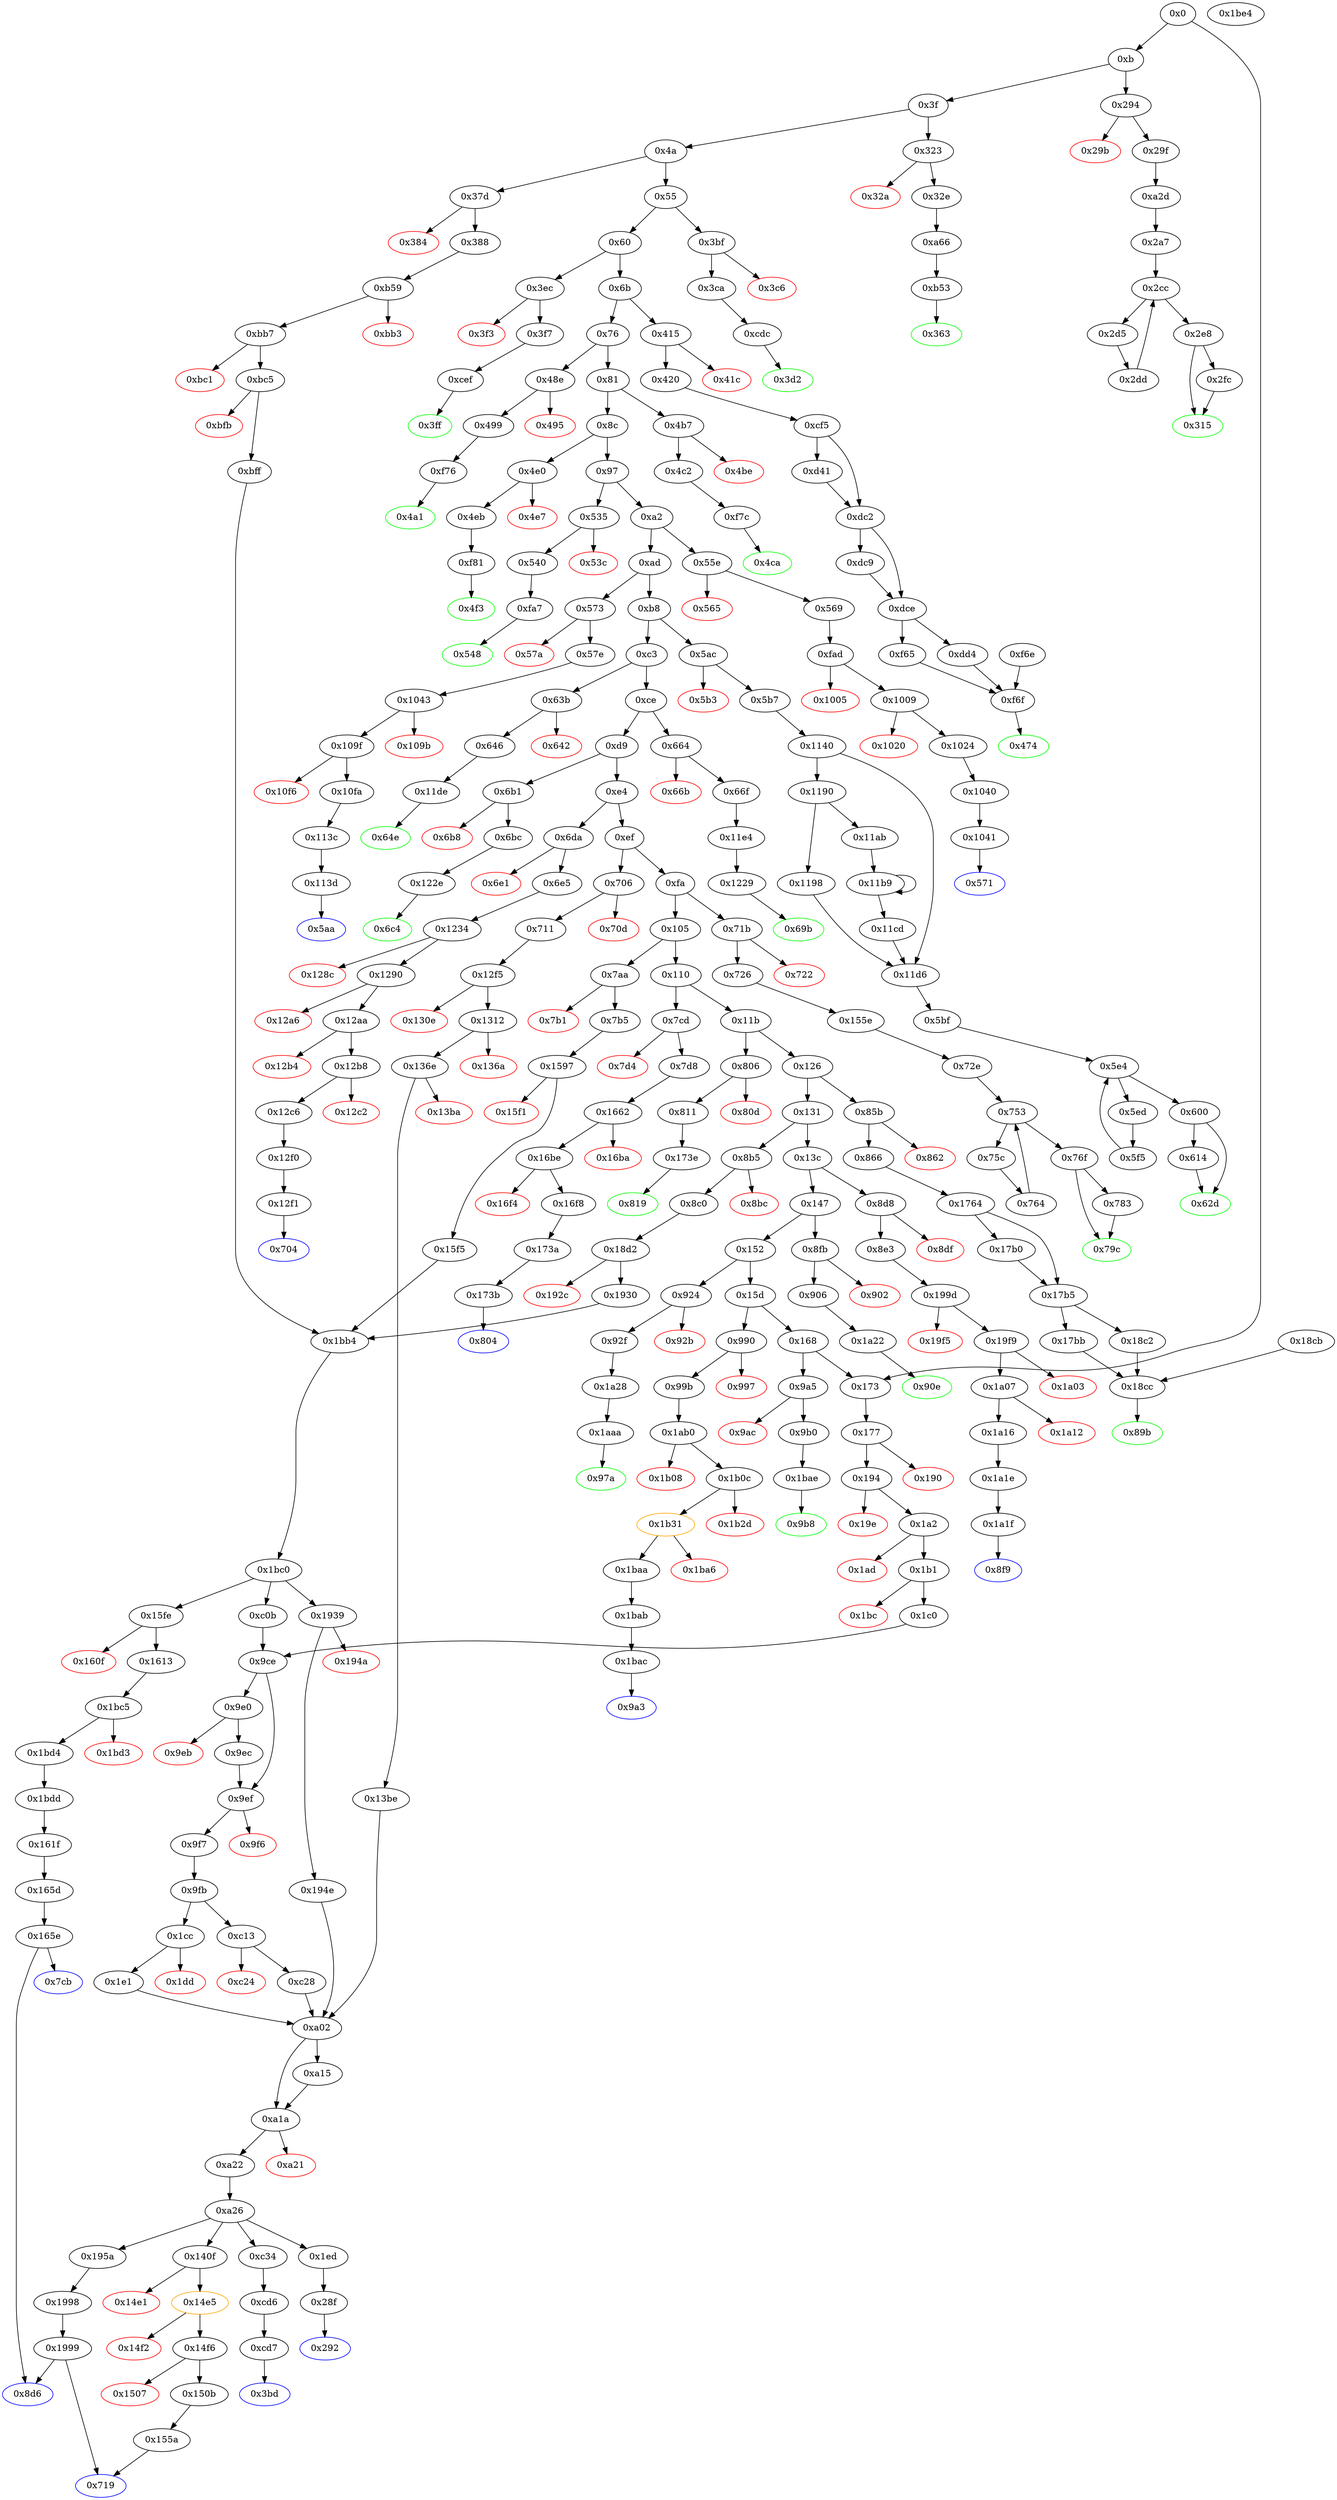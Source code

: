 digraph "" {
"0x128c" [color=red, fillcolor=white, id="0x128c", style=filled, tooltip="Block 0x128c\n[0x128c:0x128f]\n---\nPredecessors: [0x1234]\nSuccessors: []\n---\n0x128c PUSH1 0x0\n0x128e DUP1\n0x128f REVERT\n---\n0x128c: V1186 = 0x0\n0x128f: REVERT 0x0 0x0\n---\nEntry stack: [V10, 0x704, V499, V502]\nStack pops: 0\nStack additions: []\nExit stack: [V10, 0x704, V499, V502]\n\nDef sites:\nV10: {0xb.0x33}\n0x704: {0x6e5.0x6e6}\nV499: {0x6e5.0x6ed}\nV502: {0x6e5.0x6f6}\n"];
"0x11de" [fillcolor=white, id="0x11de", style=filled, tooltip="Block 0x11de\n[0x11de:0x11e3]\n---\nPredecessors: [0x646]\nSuccessors: [0x64e]\n---\n0x11de JUMPDEST\n0x11df PUSH1 0xa\n0x11e1 SLOAD\n0x11e2 DUP2\n0x11e3 JUMP\n---\n0x11de: JUMPDEST \n0x11df: V1151 = 0xa\n0x11e1: V1152 = S[0xa]\n0x11e3: JUMP 0x64e\n---\nEntry stack: [V10, 0x64e]\nStack pops: 1\nStack additions: [S0, V1152]\nExit stack: [V10, 0x64e, V1152]\n\nDef sites:\nV10: {0xb.0x33}\n0x64e: {0x646.0x647}\n"];
"0x315" [color=green, fillcolor=white, id="0x315", style=filled, tooltip="Block 0x315\n[0x315:0x322]\n---\nPredecessors: [0x2e8, 0x2fc]\nSuccessors: []\n---\n0x315 JUMPDEST\n0x316 POP\n0x317 SWAP3\n0x318 POP\n0x319 POP\n0x31a POP\n0x31b PUSH1 0x40\n0x31d MLOAD\n0x31e DUP1\n0x31f SWAP2\n0x320 SUB\n0x321 SWAP1\n0x322 RETURN\n---\n0x315: JUMPDEST \n0x31b: V222 = 0x40\n0x31d: V223 = M[0x40]\n0x320: V224 = SUB S1 V223\n0x322: RETURN V223 V224\n---\nEntry stack: [V10, 0x2a7, V725, V185, V185, S1, V207]\nStack pops: 5\nStack additions: []\nExit stack: [V10, 0x2a7]\n\nDef sites:\nV10: {0xb.0x33}\n0x2a7: {0x29f.0x2a0}\nV725: {0xa2d.0xa31}\nV185: {0x2a7.0x2aa}\nV185: {0x2a7.0x2aa}\nS1: {0x2e8.0x2f1, 0x2fc.0x312}\nV207: {0x2e8.0x2f5}\n"];
"0xa1a" [fillcolor=white, id="0xa1a", style=filled, tooltip="Block 0xa1a\n[0xa1a:0xa20]\n---\nPredecessors: [0xa02, 0xa15]\nSuccessors: [0xa21, 0xa22]\n---\n0xa1a JUMPDEST\n0xa1b ISZERO\n0xa1c ISZERO\n0xa1d PUSH2 0xa22\n0xa20 JUMPI\n---\n0xa1a: JUMPDEST \n0xa1b: V721 = ISZERO S0\n0xa1c: V722 = ISZERO V721\n0xa1d: V723 = 0xa22\n0xa20: JUMPI 0xa22 V722\n---\nEntry stack: [V10, S10, S9, S8, S7, S6, {0x1ed, 0xc34, 0x140f, 0x195a}, S4, S3, 0x0, V714, S0]\nStack pops: 1\nStack additions: []\nExit stack: [V10, S10, S9, S8, S7, S6, {0x1ed, 0xc34, 0x140f, 0x195a}, S4, S3, 0x0, V714]\n\nDef sites:\nV10: {0xb.0x33}\nS10: {0x388.0x389, 0xb.0x33}\nS9: {0x388.0x3a6, 0x388.0x389, 0xb.0x33}\nS8: {0x711.0x712, 0x388.0x3a6, 0x7b5.0x7b6, 0x388.0x3af, 0x8c0.0x8c1}\nS7: {0xb59.0xb5a, 0x388.0x3af, 0x136e.0x13ae, 0x8c0.0x8c8, 0x173.0x174, 0x7b5.0x7bd}\nS6: {0x1bb4_0x1930.0x1bbd, 0x1bb4_0xbff.0x1bbd, 0x1bb4_0x15f5.0x1bbd, 0x12f5.0x12f6, 0x9ce_0x1c0.0x9d4, 0x9ce_0xc0b.0x9d4}\n{0x1ed, 0xc34, 0x140f, 0x195a}: {0x194e.0x194f, 0xc28_0x9fb_0x9ec.0xc29, 0xc28_0x9fb_0x9ce_0xc0b.0xc29, 0x1e1_0x9fb_0x9ec.0x1e2, 0x1e1_0x9fb_0x9ce_0x1c0.0x1e2, 0x13be.0x1404}\nS4: {0x194e.0x1954, 0xc28_0x9fb_0x9ec.0xc2e, 0xc28_0x9fb_0x9ce_0xc0b.0xc2e, 0x1e1_0x9fb_0x9ce_0x1c0.0x1e7, 0x13be.0x1409, 0x1e1_0x9fb_0x9ec.0x1e7}\nS3: {0x1bb4_0x1930.0x1bbd, 0x1bb4_0xbff.0x1bbd, 0x136e.0x13ae, 0x1bb4_0x15f5.0x1bbd, 0x9ce_0x1c0.0x9d4, 0x9ce_0xc0b.0x9d4}\n0x0: {0xa02.0xa03}\nV714: {0xa02.0xa08}\nS0: {0xa02.0xa0e, 0xa15.0xa19}\n"];
"0x3f3" [color=red, fillcolor=white, id="0x3f3", style=filled, tooltip="Block 0x3f3\n[0x3f3:0x3f6]\n---\nPredecessors: [0x3ec]\nSuccessors: []\n---\n0x3f3 PUSH1 0x0\n0x3f5 DUP1\n0x3f6 REVERT\n---\n0x3f3: V286 = 0x0\n0x3f6: REVERT 0x0 0x0\n---\nEntry stack: [V10]\nStack pops: 0\nStack additions: []\nExit stack: [V10]\n\nDef sites:\nV10: {0xb.0x33}\n"];
"0x57a" [color=red, fillcolor=white, id="0x57a", style=filled, tooltip="Block 0x57a\n[0x57a:0x57d]\n---\nPredecessors: [0x573]\nSuccessors: []\n---\n0x57a PUSH1 0x0\n0x57c DUP1\n0x57d REVERT\n---\n0x57a: V392 = 0x0\n0x57d: REVERT 0x0 0x0\n---\nEntry stack: [V10]\nStack pops: 0\nStack additions: []\nExit stack: [V10]\n\nDef sites:\nV10: {0xb.0x33}\n"];
"0x614" [fillcolor=white, id="0x614", style=filled, tooltip="Block 0x614\n[0x614:0x62c]\n---\nPredecessors: [0x600]\nSuccessors: [0x62d]\n---\n0x614 DUP1\n0x615 DUP3\n0x616 SUB\n0x617 DUP1\n0x618 MLOAD\n0x619 PUSH1 0x1\n0x61b DUP4\n0x61c PUSH1 0x20\n0x61e SUB\n0x61f PUSH2 0x100\n0x622 EXP\n0x623 SUB\n0x624 NOT\n0x625 AND\n0x626 DUP2\n0x627 MSTORE\n0x628 PUSH1 0x20\n0x62a ADD\n0x62b SWAP2\n0x62c POP\n---\n0x616: V433 = SUB V428 V430\n0x618: V434 = M[V433]\n0x619: V435 = 0x1\n0x61c: V436 = 0x20\n0x61e: V437 = SUB 0x20 V430\n0x61f: V438 = 0x100\n0x622: V439 = EXP 0x100 V437\n0x623: V440 = SUB V439 0x1\n0x624: V441 = NOT V440\n0x625: V442 = AND V441 V434\n0x627: M[V433] = V442\n0x628: V443 = 0x20\n0x62a: V444 = ADD 0x20 V433\n---\nEntry stack: [V10, 0x5bf, V1107, V408, V408, V428, V430]\nStack pops: 2\nStack additions: [V444, S0]\nExit stack: [V10, 0x5bf, V1107, V408, V408, V444, V430]\n\nDef sites:\nV10: {0xb.0x33}\n0x5bf: {0x5b7.0x5b8}\nV1107: {0x1140.0x1165}\nV408: {0x5bf.0x5c2}\nV408: {0x5bf.0x5c2}\nV428: {0x600.0x609}\nV430: {0x600.0x60d}\n"];
"0x719" [color=blue, fillcolor=white, id="0x719", style=filled, tooltip="Block 0x719\n[0x719:0x71a]\n---\nPredecessors: [0x155a, 0x1999]\nSuccessors: []\n---\n0x719 JUMPDEST\n0x71a STOP\n---\n0x719: JUMPDEST \n0x71a: STOP \n---\nEntry stack: [V10, S0]\nStack pops: 0\nStack additions: []\nExit stack: [V10, S0]\n\nDef sites:\nV10: {0xb.0x33}\nS0: {0x388.0x389, 0xb.0x33}\n"];
"0x195a" [fillcolor=white, id="0x195a", style=filled, tooltip="Block 0x195a\n[0x195a:0x1997]\n---\nPredecessors: [0xa26]\nSuccessors: [0x1998]\n---\n0x195a JUMPDEST\n0x195b PUSH1 0x8\n0x195d DUP2\n0x195e SWAP1\n0x195f SSTORE\n0x1960 POP\n0x1961 PUSH32 0xfaabf704b783af9e21c676de8e3e6e0c9c2260dce2ee299437ec9b70151ddaeb\n0x1982 DUP2\n0x1983 PUSH1 0x40\n0x1985 MLOAD\n0x1986 DUP1\n0x1987 DUP3\n0x1988 DUP2\n0x1989 MSTORE\n0x198a PUSH1 0x20\n0x198c ADD\n0x198d SWAP2\n0x198e POP\n0x198f POP\n0x1990 PUSH1 0x40\n0x1992 MLOAD\n0x1993 DUP1\n0x1994 SWAP2\n0x1995 SUB\n0x1996 SWAP1\n0x1997 LOG1\n---\n0x195a: JUMPDEST \n0x195b: V1565 = 0x8\n0x195f: S[0x8] = S0\n0x1961: V1566 = 0xfaabf704b783af9e21c676de8e3e6e0c9c2260dce2ee299437ec9b70151ddaeb\n0x1983: V1567 = 0x40\n0x1985: V1568 = M[0x40]\n0x1989: M[V1568] = S1\n0x198a: V1569 = 0x20\n0x198c: V1570 = ADD 0x20 V1568\n0x1990: V1571 = 0x40\n0x1992: V1572 = M[0x40]\n0x1995: V1573 = SUB V1570 V1572\n0x1997: LOG V1572 V1573 0xfaabf704b783af9e21c676de8e3e6e0c9c2260dce2ee299437ec9b70151ddaeb\n---\nEntry stack: [V10, S4, S3, S2, S1, S0]\nStack pops: 2\nStack additions: [S1]\nExit stack: [V10, S4, S3, S2, S1]\n\nDef sites:\nV10: {0xb.0x33}\nS4: {0x388.0x389, 0xb.0x33}\nS3: {0x711.0x712, 0x8c0.0x8c1, 0x388.0x3a6}\nS2: {0x388.0x3af, 0x173.0x174, 0x8c0.0x8c8, 0x136e.0x13ae}\nS1: {0x1bb4_0x1930.0x1bbd, 0x12f5.0x12f6, 0x9ce_0x1c0.0x9d4, 0x9ce_0xc0b.0x9d4}\nS0: {0xa02_0xc28_0x9fb_0x9ec.0xa08, 0xa02_0x194e.0xa08, 0xa02_0x1e1_0x9fb_0x9ec.0xa08, 0xa02_0x1e1_0x9fb_0x9ce_0x1c0.0xa08, 0xa02_0x13be.0xa08, 0xa02_0xc28_0x9fb_0x9ce_0xc0b.0xa08}\n"];
"0x194e" [fillcolor=white, id="0x194e", style=filled, tooltip="Block 0x194e\n[0x194e:0x1959]\n---\nPredecessors: [0x1939]\nSuccessors: [0xa02]\n---\n0x194e JUMPDEST\n0x194f PUSH2 0x195a\n0x1952 PUSH1 0x8\n0x1954 SLOAD\n0x1955 DUP3\n0x1956 PUSH2 0xa02\n0x1959 JUMP\n---\n0x194e: JUMPDEST \n0x194f: V1561 = 0x195a\n0x1952: V1562 = 0x8\n0x1954: V1563 = S[0x8]\n0x1956: V1564 = 0xa02\n0x1959: JUMP 0xa02\n---\nEntry stack: [V10, 0x3bd, S3, S2, S1, S0]\nStack pops: 1\nStack additions: [S0, 0x195a, V1563, S0]\nExit stack: [V10, 0x3bd, S3, S2, S1, S0, 0x195a, V1563, S0]\n\nDef sites:\nV10: {0xb.0x33}\n0x3bd: {0x388.0x389}\nS3: {0x388.0x3a6, 0xb.0x33}\nS2: {0x388.0x3af, 0x7b5.0x7b6, 0x8c0.0x8c1}\nS1: {0xb59.0xb5a, 0x8c0.0x8c8, 0x7b5.0x7bd}\nS0: {0x1bb4_0xbff.0x1bbd, 0x1bb4_0x15f5.0x1bbd, 0x1bb4_0x1930.0x1bbd}\n"];
"0x3f7" [fillcolor=white, id="0x3f7", style=filled, tooltip="Block 0x3f7\n[0x3f7:0x3fe]\n---\nPredecessors: [0x3ec]\nSuccessors: [0xcef]\n---\n0x3f7 JUMPDEST\n0x3f8 PUSH2 0x3ff\n0x3fb PUSH2 0xcef\n0x3fe JUMP\n---\n0x3f7: JUMPDEST \n0x3f8: V287 = 0x3ff\n0x3fb: V288 = 0xcef\n0x3fe: JUMP 0xcef\n---\nEntry stack: [V10]\nStack pops: 0\nStack additions: [0x3ff]\nExit stack: [V10, 0x3ff]\n\nDef sites:\nV10: {0xb.0x33}\n"];
"0x177" [fillcolor=white, id="0x177", style=filled, tooltip="Block 0x177\n[0x177:0x18f]\n---\nPredecessors: [0x173]\nSuccessors: [0x190, 0x194]\n---\n0x177 JUMPDEST\n0x178 PUSH1 0x0\n0x17a PUSH1 0x5\n0x17c PUSH1 0x14\n0x17e SWAP1\n0x17f SLOAD\n0x180 SWAP1\n0x181 PUSH2 0x100\n0x184 EXP\n0x185 SWAP1\n0x186 DIV\n0x187 PUSH1 0xff\n0x189 AND\n0x18a ISZERO\n0x18b ISZERO\n0x18c PUSH2 0x194\n0x18f JUMPI\n---\n0x177: JUMPDEST \n0x178: V99 = 0x0\n0x17a: V100 = 0x5\n0x17c: V101 = 0x14\n0x17f: V102 = S[0x5]\n0x181: V103 = 0x100\n0x184: V104 = EXP 0x100 0x14\n0x186: V105 = DIV V102 0x10000000000000000000000000000000000000000\n0x187: V106 = 0xff\n0x189: V107 = AND 0xff V105\n0x18a: V108 = ISZERO V107\n0x18b: V109 = ISZERO V108\n0x18c: V110 = 0x194\n0x18f: JUMPI 0x194 V109\n---\nEntry stack: [V10, 0x292]\nStack pops: 0\nStack additions: [0x0]\nExit stack: [V10, 0x292, 0x0]\n\nDef sites:\nV10: {0xb.0x33}\n0x292: {0x173.0x174}\n"];
"0x3ca" [fillcolor=white, id="0x3ca", style=filled, tooltip="Block 0x3ca\n[0x3ca:0x3d1]\n---\nPredecessors: [0x3bf]\nSuccessors: [0xcdc]\n---\n0x3ca JUMPDEST\n0x3cb PUSH2 0x3d2\n0x3ce PUSH2 0xcdc\n0x3d1 JUMP\n---\n0x3ca: JUMPDEST \n0x3cb: V270 = 0x3d2\n0x3ce: V271 = 0xcdc\n0x3d1: JUMP 0xcdc\n---\nEntry stack: [V10]\nStack pops: 0\nStack additions: [0x3d2]\nExit stack: [V10, 0x3d2]\n\nDef sites:\nV10: {0xb.0x33}\n"];
"0x3d2" [color=green, fillcolor=white, id="0x3d2", style=filled, tooltip="Block 0x3d2\n[0x3d2:0x3eb]\n---\nPredecessors: [0xcdc]\nSuccessors: []\n---\n0x3d2 JUMPDEST\n0x3d3 PUSH1 0x40\n0x3d5 MLOAD\n0x3d6 DUP1\n0x3d7 DUP3\n0x3d8 ISZERO\n0x3d9 ISZERO\n0x3da ISZERO\n0x3db ISZERO\n0x3dc DUP2\n0x3dd MSTORE\n0x3de PUSH1 0x20\n0x3e0 ADD\n0x3e1 SWAP2\n0x3e2 POP\n0x3e3 POP\n0x3e4 PUSH1 0x40\n0x3e6 MLOAD\n0x3e7 DUP1\n0x3e8 SWAP2\n0x3e9 SUB\n0x3ea SWAP1\n0x3eb RETURN\n---\n0x3d2: JUMPDEST \n0x3d3: V272 = 0x40\n0x3d5: V273 = M[0x40]\n0x3d8: V274 = ISZERO V856\n0x3d9: V275 = ISZERO V274\n0x3da: V276 = ISZERO V275\n0x3db: V277 = ISZERO V276\n0x3dd: M[V273] = V277\n0x3de: V278 = 0x20\n0x3e0: V279 = ADD 0x20 V273\n0x3e4: V280 = 0x40\n0x3e6: V281 = M[0x40]\n0x3e9: V282 = SUB V279 V281\n0x3eb: RETURN V281 V282\n---\nEntry stack: [V10, 0x3d2, V856]\nStack pops: 1\nStack additions: []\nExit stack: [V10, 0x3d2]\n\nDef sites:\nV10: {0xb.0x33}\n0x3d2: {0x3ca.0x3cb}\nV856: {0xcdc.0xcec}\n"];
"0xc24" [color=red, fillcolor=white, id="0xc24", style=filled, tooltip="Block 0xc24\n[0xc24:0xc27]\n---\nPredecessors: [0xc13]\nSuccessors: []\n---\n0xc24 PUSH1 0x0\n0xc26 DUP1\n0xc27 REVERT\n---\n0xc24: V818 = 0x0\n0xc27: REVERT 0x0 0x0\n---\nEntry stack: [V10, 0x3bd, S2, S1, S0]\nStack pops: 0\nStack additions: []\nExit stack: [V10, 0x3bd, S2, S1, S0]\n\nDef sites:\nV10: {0xb.0x33}\n0x3bd: {0x388.0x389}\nS2: {0x388.0x3a6, 0xb.0x33}\nS1: {0x388.0x3af, 0x173.0x174}\nS0: {0x9ce_0xc0b.0x9d4, 0x9ce_0x1c0.0x9d4}\n"];
"0x92f" [fillcolor=white, id="0x92f", style=filled, tooltip="Block 0x92f\n[0x92f:0x979]\n---\nPredecessors: [0x924]\nSuccessors: [0x1a28]\n---\n0x92f JUMPDEST\n0x930 PUSH2 0x97a\n0x933 PUSH1 0x4\n0x935 DUP1\n0x936 DUP1\n0x937 CALLDATALOAD\n0x938 PUSH20 0xffffffffffffffffffffffffffffffffffffffff\n0x94d AND\n0x94e SWAP1\n0x94f PUSH1 0x20\n0x951 ADD\n0x952 SWAP1\n0x953 SWAP2\n0x954 SWAP1\n0x955 DUP1\n0x956 CALLDATALOAD\n0x957 PUSH20 0xffffffffffffffffffffffffffffffffffffffff\n0x96c AND\n0x96d SWAP1\n0x96e PUSH1 0x20\n0x970 ADD\n0x971 SWAP1\n0x972 SWAP2\n0x973 SWAP1\n0x974 POP\n0x975 POP\n0x976 PUSH2 0x1a28\n0x979 JUMP\n---\n0x92f: JUMPDEST \n0x930: V661 = 0x97a\n0x933: V662 = 0x4\n0x937: V663 = CALLDATALOAD 0x4\n0x938: V664 = 0xffffffffffffffffffffffffffffffffffffffff\n0x94d: V665 = AND 0xffffffffffffffffffffffffffffffffffffffff V663\n0x94f: V666 = 0x20\n0x951: V667 = ADD 0x20 0x4\n0x956: V668 = CALLDATALOAD 0x24\n0x957: V669 = 0xffffffffffffffffffffffffffffffffffffffff\n0x96c: V670 = AND 0xffffffffffffffffffffffffffffffffffffffff V668\n0x96e: V671 = 0x20\n0x970: V672 = ADD 0x20 0x24\n0x976: V673 = 0x1a28\n0x979: JUMP 0x1a28\n---\nEntry stack: [V10]\nStack pops: 0\nStack additions: [0x97a, V665, V670]\nExit stack: [V10, 0x97a, V665, V670]\n\nDef sites:\nV10: {0xb.0x33}\n"];
"0x8e3" [fillcolor=white, id="0x8e3", style=filled, tooltip="Block 0x8e3\n[0x8e3:0x8f8]\n---\nPredecessors: [0x8d8]\nSuccessors: [0x199d]\n---\n0x8e3 JUMPDEST\n0x8e4 PUSH2 0x8f9\n0x8e7 PUSH1 0x4\n0x8e9 DUP1\n0x8ea DUP1\n0x8eb CALLDATALOAD\n0x8ec SWAP1\n0x8ed PUSH1 0x20\n0x8ef ADD\n0x8f0 SWAP1\n0x8f1 SWAP2\n0x8f2 SWAP1\n0x8f3 POP\n0x8f4 POP\n0x8f5 PUSH2 0x199d\n0x8f8 JUMP\n---\n0x8e3: JUMPDEST \n0x8e4: V638 = 0x8f9\n0x8e7: V639 = 0x4\n0x8eb: V640 = CALLDATALOAD 0x4\n0x8ed: V641 = 0x20\n0x8ef: V642 = ADD 0x20 0x4\n0x8f5: V643 = 0x199d\n0x8f8: JUMP 0x199d\n---\nEntry stack: [V10]\nStack pops: 0\nStack additions: [0x8f9, V640]\nExit stack: [V10, 0x8f9, V640]\n\nDef sites:\nV10: {0xb.0x33}\n"];
"0x753" [fillcolor=white, id="0x753", style=filled, tooltip="Block 0x753\n[0x753:0x75b]\n---\nPredecessors: [0x72e, 0x764]\nSuccessors: [0x75c, 0x76f]\n---\n0x753 JUMPDEST\n0x754 DUP4\n0x755 DUP2\n0x756 LT\n0x757 ISZERO\n0x758 PUSH2 0x76f\n0x75b JUMPI\n---\n0x753: JUMPDEST \n0x756: V530 = LT S0 V526\n0x757: V531 = ISZERO V530\n0x758: V532 = 0x76f\n0x75b: JUMPI 0x76f V531\n---\nEntry stack: [V10, 0x72e, V1362, V519, V519, V525, V528, V526, V526, V525, V528, S0]\nStack pops: 4\nStack additions: [S3, S2, S1, S0]\nExit stack: [V10, 0x72e, V1362, V519, V519, V525, V528, V526, V526, V525, V528, S0]\n\nDef sites:\nV10: {0xb.0x33}\n0x72e: {0x726.0x727}\nV1362: {0x155e.0x1562}\nV519: {0x72e.0x731}\nV519: {0x72e.0x731}\nV525: {0x72e.0x744}\nV528: {0x72e.0x74c}\nV526: {0x72e.0x748}\nV526: {0x72e.0x748}\nV525: {0x72e.0x744}\nV528: {0x72e.0x74c}\nS0: {0x764.0x768, 0x72e.0x751}\n"];
"0x1ad" [color=red, fillcolor=white, id="0x1ad", style=filled, tooltip="Block 0x1ad\n[0x1ad:0x1b0]\n---\nPredecessors: [0x1a2]\nSuccessors: []\n---\n0x1ad PUSH1 0x0\n0x1af DUP1\n0x1b0 REVERT\n---\n0x1ad: V124 = 0x0\n0x1b0: REVERT 0x0 0x0\n---\nEntry stack: [V10, 0x292, 0x0]\nStack pops: 0\nStack additions: []\nExit stack: [V10, 0x292, 0x0]\n\nDef sites:\nV10: {0xb.0x33}\n0x292: {0x173.0x174}\n0x0: {0x177.0x178}\n"];
"0x12c6" [fillcolor=white, id="0x12c6", style=filled, tooltip="Block 0x12c6\n[0x12c6:0x12ef]\n---\nPredecessors: [0x12b8]\nSuccessors: [0x12f0]\n---\n0x12c6 JUMPDEST\n0x12c7 DUP2\n0x12c8 PUSH1 0x6\n0x12ca DUP2\n0x12cb SWAP1\n0x12cc SSTORE\n0x12cd POP\n0x12ce DUP1\n0x12cf PUSH1 0x7\n0x12d1 DUP2\n0x12d2 SWAP1\n0x12d3 SSTORE\n0x12d4 POP\n0x12d5 PUSH1 0x1\n0x12d7 PUSH1 0x5\n0x12d9 PUSH1 0x14\n0x12db PUSH2 0x100\n0x12de EXP\n0x12df DUP2\n0x12e0 SLOAD\n0x12e1 DUP2\n0x12e2 PUSH1 0xff\n0x12e4 MUL\n0x12e5 NOT\n0x12e6 AND\n0x12e7 SWAP1\n0x12e8 DUP4\n0x12e9 ISZERO\n0x12ea ISZERO\n0x12eb MUL\n0x12ec OR\n0x12ed SWAP1\n0x12ee SSTORE\n0x12ef POP\n---\n0x12c6: JUMPDEST \n0x12c8: V1209 = 0x6\n0x12cc: S[0x6] = V499\n0x12cf: V1210 = 0x7\n0x12d3: S[0x7] = V502\n0x12d5: V1211 = 0x1\n0x12d7: V1212 = 0x5\n0x12d9: V1213 = 0x14\n0x12db: V1214 = 0x100\n0x12de: V1215 = EXP 0x100 0x14\n0x12e0: V1216 = S[0x5]\n0x12e2: V1217 = 0xff\n0x12e4: V1218 = MUL 0xff 0x10000000000000000000000000000000000000000\n0x12e5: V1219 = NOT 0xff0000000000000000000000000000000000000000\n0x12e6: V1220 = AND 0xffffffffffffffffffffff00ffffffffffffffffffffffffffffffffffffffff V1216\n0x12e9: V1221 = ISZERO 0x1\n0x12ea: V1222 = ISZERO 0x0\n0x12eb: V1223 = MUL 0x1 0x10000000000000000000000000000000000000000\n0x12ec: V1224 = OR 0x10000000000000000000000000000000000000000 V1220\n0x12ee: S[0x5] = V1224\n---\nEntry stack: [V10, 0x704, V499, V502]\nStack pops: 2\nStack additions: [S1, S0]\nExit stack: [V10, 0x704, V499, V502]\n\nDef sites:\nV10: {0xb.0x33}\n0x704: {0x6e5.0x6e6}\nV499: {0x6e5.0x6ed}\nV502: {0x6e5.0x6f6}\n"];
"0x6da" [fillcolor=white, id="0x6da", style=filled, tooltip="Block 0x6da\n[0x6da:0x6e0]\n---\nPredecessors: [0xe4]\nSuccessors: [0x6e1, 0x6e5]\n---\n0x6da JUMPDEST\n0x6db CALLVALUE\n0x6dc ISZERO\n0x6dd PUSH2 0x6e5\n0x6e0 JUMPI\n---\n0x6da: JUMPDEST \n0x6db: V493 = CALLVALUE\n0x6dc: V494 = ISZERO V493\n0x6dd: V495 = 0x6e5\n0x6e0: JUMPI 0x6e5 V494\n---\nEntry stack: [V10]\nStack pops: 0\nStack additions: []\nExit stack: [V10]\n\nDef sites:\nV10: {0xb.0x33}\n"];
"0x3f" [fillcolor=white, id="0x3f", style=filled, tooltip="Block 0x3f\n[0x3f:0x49]\n---\nPredecessors: [0xb]\nSuccessors: [0x4a, 0x323]\n---\n0x3f DUP1\n0x40 PUSH4 0x95ea7b3\n0x45 EQ\n0x46 PUSH2 0x323\n0x49 JUMPI\n---\n0x40: V14 = 0x95ea7b3\n0x45: V15 = EQ 0x95ea7b3 V10\n0x46: V16 = 0x323\n0x49: JUMPI 0x323 V15\n---\nEntry stack: [V10]\nStack pops: 1\nStack additions: [S0]\nExit stack: [V10]\n\nDef sites:\nV10: {0xb.0x33}\n"];
"0x122e" [fillcolor=white, id="0x122e", style=filled, tooltip="Block 0x122e\n[0x122e:0x1233]\n---\nPredecessors: [0x6bc]\nSuccessors: [0x6c4]\n---\n0x122e JUMPDEST\n0x122f PUSH1 0x8\n0x1231 SLOAD\n0x1232 DUP2\n0x1233 JUMP\n---\n0x122e: JUMPDEST \n0x122f: V1167 = 0x8\n0x1231: V1168 = S[0x8]\n0x1233: JUMP 0x6c4\n---\nEntry stack: [V10, 0x6c4]\nStack pops: 1\nStack additions: [S0, V1168]\nExit stack: [V10, 0x6c4, V1168]\n\nDef sites:\nV10: {0xb.0x33}\n0x6c4: {0x6bc.0x6bd}\n"];
"0x535" [fillcolor=white, id="0x535", style=filled, tooltip="Block 0x535\n[0x535:0x53b]\n---\nPredecessors: [0x97]\nSuccessors: [0x53c, 0x540]\n---\n0x535 JUMPDEST\n0x536 CALLVALUE\n0x537 ISZERO\n0x538 PUSH2 0x540\n0x53b JUMPI\n---\n0x535: JUMPDEST \n0x536: V370 = CALLVALUE\n0x537: V371 = ISZERO V370\n0x538: V372 = 0x540\n0x53b: JUMPI 0x540 V371\n---\nEntry stack: [V10]\nStack pops: 0\nStack additions: []\nExit stack: [V10]\n\nDef sites:\nV10: {0xb.0x33}\n"];
"0xcef" [fillcolor=white, id="0xcef", style=filled, tooltip="Block 0xcef\n[0xcef:0xcf4]\n---\nPredecessors: [0x3f7]\nSuccessors: [0x3ff]\n---\n0xcef JUMPDEST\n0xcf0 PUSH1 0x0\n0xcf2 SLOAD\n0xcf3 DUP2\n0xcf4 JUMP\n---\n0xcef: JUMPDEST \n0xcf0: V857 = 0x0\n0xcf2: V858 = S[0x0]\n0xcf4: JUMP 0x3ff\n---\nEntry stack: [V10, 0x3ff]\nStack pops: 1\nStack additions: [S0, V858]\nExit stack: [V10, 0x3ff, V858]\n\nDef sites:\nV10: {0xb.0x33}\n0x3ff: {0x3f7.0x3f8}\n"];
"0x12f5" [fillcolor=white, id="0x12f5", style=filled, tooltip="Block 0x12f5\n[0x12f5:0x130d]\n---\nPredecessors: [0x711]\nSuccessors: [0x130e, 0x1312]\n---\n0x12f5 JUMPDEST\n0x12f6 PUSH1 0x0\n0x12f8 DUP1\n0x12f9 PUSH1 0x5\n0x12fb PUSH1 0x14\n0x12fd SWAP1\n0x12fe SLOAD\n0x12ff SWAP1\n0x1300 PUSH2 0x100\n0x1303 EXP\n0x1304 SWAP1\n0x1305 DIV\n0x1306 PUSH1 0xff\n0x1308 AND\n0x1309 ISZERO\n0x130a PUSH2 0x1312\n0x130d JUMPI\n---\n0x12f5: JUMPDEST \n0x12f6: V1225 = 0x0\n0x12f9: V1226 = 0x5\n0x12fb: V1227 = 0x14\n0x12fe: V1228 = S[0x5]\n0x1300: V1229 = 0x100\n0x1303: V1230 = EXP 0x100 0x14\n0x1305: V1231 = DIV V1228 0x10000000000000000000000000000000000000000\n0x1306: V1232 = 0xff\n0x1308: V1233 = AND 0xff V1231\n0x1309: V1234 = ISZERO V1233\n0x130a: V1235 = 0x1312\n0x130d: JUMPI 0x1312 V1234\n---\nEntry stack: [V10, 0x719]\nStack pops: 0\nStack additions: [0x0, 0x0]\nExit stack: [V10, 0x719, 0x0, 0x0]\n\nDef sites:\nV10: {0xb.0x33}\n0x719: {0x711.0x712}\n"];
"0x1b31" [color=orange, fillcolor=white, id="0x1b31", style=filled, tooltip="Block 0x1b31\n[0x1b31:0x1ba5]\n---\nPredecessors: [0x1b0c]\nSuccessors: [0x1ba6, 0x1baa]\n---\n0x1b31 JUMPDEST\n0x1b32 PUSH1 0x4\n0x1b34 PUSH1 0x0\n0x1b36 SWAP1\n0x1b37 SLOAD\n0x1b38 SWAP1\n0x1b39 PUSH2 0x100\n0x1b3c EXP\n0x1b3d SWAP1\n0x1b3e DIV\n0x1b3f PUSH20 0xffffffffffffffffffffffffffffffffffffffff\n0x1b54 AND\n0x1b55 PUSH20 0xffffffffffffffffffffffffffffffffffffffff\n0x1b6a AND\n0x1b6b PUSH2 0x8fc\n0x1b6e ADDRESS\n0x1b6f PUSH20 0xffffffffffffffffffffffffffffffffffffffff\n0x1b84 AND\n0x1b85 BALANCE\n0x1b86 SWAP1\n0x1b87 DUP2\n0x1b88 ISZERO\n0x1b89 MUL\n0x1b8a SWAP1\n0x1b8b PUSH1 0x40\n0x1b8d MLOAD\n0x1b8e PUSH1 0x0\n0x1b90 PUSH1 0x40\n0x1b92 MLOAD\n0x1b93 DUP1\n0x1b94 DUP4\n0x1b95 SUB\n0x1b96 DUP2\n0x1b97 DUP6\n0x1b98 DUP9\n0x1b99 DUP9\n0x1b9a CALL\n0x1b9b SWAP4\n0x1b9c POP\n0x1b9d POP\n0x1b9e POP\n0x1b9f POP\n0x1ba0 ISZERO\n0x1ba1 ISZERO\n0x1ba2 PUSH2 0x1baa\n0x1ba5 JUMPI\n---\n0x1b31: JUMPDEST \n0x1b32: V1658 = 0x4\n0x1b34: V1659 = 0x0\n0x1b37: V1660 = S[0x4]\n0x1b39: V1661 = 0x100\n0x1b3c: V1662 = EXP 0x100 0x0\n0x1b3e: V1663 = DIV V1660 0x1\n0x1b3f: V1664 = 0xffffffffffffffffffffffffffffffffffffffff\n0x1b54: V1665 = AND 0xffffffffffffffffffffffffffffffffffffffff V1663\n0x1b55: V1666 = 0xffffffffffffffffffffffffffffffffffffffff\n0x1b6a: V1667 = AND 0xffffffffffffffffffffffffffffffffffffffff V1665\n0x1b6b: V1668 = 0x8fc\n0x1b6e: V1669 = ADDRESS\n0x1b6f: V1670 = 0xffffffffffffffffffffffffffffffffffffffff\n0x1b84: V1671 = AND 0xffffffffffffffffffffffffffffffffffffffff V1669\n0x1b85: V1672 = BALANCE V1671\n0x1b88: V1673 = ISZERO V1672\n0x1b89: V1674 = MUL V1673 0x8fc\n0x1b8b: V1675 = 0x40\n0x1b8d: V1676 = M[0x40]\n0x1b8e: V1677 = 0x0\n0x1b90: V1678 = 0x40\n0x1b92: V1679 = M[0x40]\n0x1b95: V1680 = SUB V1676 V1679\n0x1b9a: V1681 = CALL V1674 V1667 V1672 V1679 V1680 V1679 0x0\n0x1ba0: V1682 = ISZERO V1681\n0x1ba1: V1683 = ISZERO V1682\n0x1ba2: V1684 = 0x1baa\n0x1ba5: JUMPI 0x1baa V1683\n---\nEntry stack: [V10, 0x9a3]\nStack pops: 0\nStack additions: []\nExit stack: [V10, 0x9a3]\n\nDef sites:\nV10: {0xb.0x33}\n0x9a3: {0x99b.0x99c}\n"];
"0x37d" [fillcolor=white, id="0x37d", style=filled, tooltip="Block 0x37d\n[0x37d:0x383]\n---\nPredecessors: [0x4a]\nSuccessors: [0x384, 0x388]\n---\n0x37d JUMPDEST\n0x37e CALLVALUE\n0x37f ISZERO\n0x380 PUSH2 0x388\n0x383 JUMPI\n---\n0x37d: JUMPDEST \n0x37e: V251 = CALLVALUE\n0x37f: V252 = ISZERO V251\n0x380: V253 = 0x388\n0x383: JUMPI 0x388 V252\n---\nEntry stack: [V10]\nStack pops: 0\nStack additions: []\nExit stack: [V10]\n\nDef sites:\nV10: {0xb.0x33}\n"];
"0x14e1" [color=red, fillcolor=white, id="0x14e1", style=filled, tooltip="Block 0x14e1\n[0x14e1:0x14e4]\n---\nPredecessors: [0x140f]\nSuccessors: []\n---\n0x14e1 PUSH1 0x0\n0x14e3 DUP1\n0x14e4 REVERT\n---\n0x14e1: V1334 = 0x0\n0x14e4: REVERT 0x0 0x0\n---\nEntry stack: [V10, S12, S11, S10, V1299, V1301, 0xad68ebf7, V1324, 0x20, V1327, V1328, V1327, 0x0, V1301]\nStack pops: 0\nStack additions: []\nExit stack: [V10, S12, S11, S10, V1299, V1301, 0xad68ebf7, V1324, 0x20, V1327, V1328, V1327, 0x0, V1301]\n\nDef sites:\nV10: {0xb.0x33}\nS12: {0x388.0x389, 0xb.0x33}\nS11: {0x711.0x712, 0x8c0.0x8c1, 0x388.0x3a6}\nS10: {0x388.0x3af, 0x173.0x174, 0x8c0.0x8c8, 0x136e.0x13ae}\nV1299: {0x140f.0x1438}\nV1301: {0x140f.0x1451}\n0xad68ebf7: {0x140f.0x1452}\nV1324: {0x140f.0x14c8}\n0x20: {0x140f.0x14cd}\nV1327: {0x140f.0x14d1}\nV1328: {0x140f.0x14d4}\nV1327: {0x140f.0x14d1}\n0x0: {0x140f.0x14d6}\nV1301: {0x140f.0x1451}\n"];
"0x1bc0" [fillcolor=white, id="0x1bc0", style=filled, tooltip="Block 0x1bc0\n[0x1bc0:0x1bc4]\n---\nPredecessors: [0x1bb4]\nSuccessors: [0xc0b, 0x15fe, 0x1939]\n---\n0x1bc0 JUMPDEST\n0x1bc1 SWAP2\n0x1bc2 SWAP1\n0x1bc3 POP\n0x1bc4 JUMP\n---\n0x1bc0: JUMPDEST \n0x1bc4: JUMP {0xc0b, 0x15fe, 0x1939}\n---\nEntry stack: [V10, 0x3bd, S6, S5, S4, {0x0, 0xc13}, {0xc0b, 0x15fe, 0x1939}, S1, V1692]\nStack pops: 3\nStack additions: [S0]\nExit stack: [V10, 0x3bd, S6, S5, S4, {0x0, 0xc13}, V1692]\n\nDef sites:\nV10: {0xb.0x33}\n0x3bd: {0x388.0x389}\nS6: {0x388.0x3a6, 0xb.0x33}\nS5: {0x388.0x3af, 0x7b5.0x7b6, 0x8c0.0x8c1}\nS4: {0xb59.0xb5a, 0x8c0.0x8c8, 0x7b5.0x7bd}\n{0x0, 0xc13}: {0x1597.0x1598, 0x18d2.0x18d3, 0xbff.0xc00}\n{0xc0b, 0x15fe, 0x1939}: {0x1930.0x1931, 0x15f5.0x15f6, 0xbff.0xc03}\nS1: {0x388.0x3af, 0x7b5.0x7bd, 0x8c0.0x8c8}\nV1692: {0x1bb4.0x1bbd}\n"];
"0x7cd" [fillcolor=white, id="0x7cd", style=filled, tooltip="Block 0x7cd\n[0x7cd:0x7d3]\n---\nPredecessors: [0x110]\nSuccessors: [0x7d4, 0x7d8]\n---\n0x7cd JUMPDEST\n0x7ce CALLVALUE\n0x7cf ISZERO\n0x7d0 PUSH2 0x7d8\n0x7d3 JUMPI\n---\n0x7cd: JUMPDEST \n0x7ce: V569 = CALLVALUE\n0x7cf: V570 = ISZERO V569\n0x7d0: V571 = 0x7d8\n0x7d3: JUMPI 0x7d8 V570\n---\nEntry stack: [V10]\nStack pops: 0\nStack additions: []\nExit stack: [V10]\n\nDef sites:\nV10: {0xb.0x33}\n"];
"0x17bb" [fillcolor=white, id="0x17bb", style=filled, tooltip="Block 0x17bb\n[0x17bb:0x18c1]\n---\nPredecessors: [0x17b5]\nSuccessors: [0x18cc]\n---\n0x17bb DUP2\n0x17bc PUSH1 0x1\n0x17be PUSH1 0x0\n0x17c0 CALLER\n0x17c1 PUSH20 0xffffffffffffffffffffffffffffffffffffffff\n0x17d6 AND\n0x17d7 PUSH20 0xffffffffffffffffffffffffffffffffffffffff\n0x17ec AND\n0x17ed DUP2\n0x17ee MSTORE\n0x17ef PUSH1 0x20\n0x17f1 ADD\n0x17f2 SWAP1\n0x17f3 DUP2\n0x17f4 MSTORE\n0x17f5 PUSH1 0x20\n0x17f7 ADD\n0x17f8 PUSH1 0x0\n0x17fa SHA3\n0x17fb PUSH1 0x0\n0x17fd DUP3\n0x17fe DUP3\n0x17ff SLOAD\n0x1800 SUB\n0x1801 SWAP3\n0x1802 POP\n0x1803 POP\n0x1804 DUP2\n0x1805 SWAP1\n0x1806 SSTORE\n0x1807 POP\n0x1808 DUP2\n0x1809 PUSH1 0x1\n0x180b PUSH1 0x0\n0x180d DUP6\n0x180e PUSH20 0xffffffffffffffffffffffffffffffffffffffff\n0x1823 AND\n0x1824 PUSH20 0xffffffffffffffffffffffffffffffffffffffff\n0x1839 AND\n0x183a DUP2\n0x183b MSTORE\n0x183c PUSH1 0x20\n0x183e ADD\n0x183f SWAP1\n0x1840 DUP2\n0x1841 MSTORE\n0x1842 PUSH1 0x20\n0x1844 ADD\n0x1845 PUSH1 0x0\n0x1847 SHA3\n0x1848 PUSH1 0x0\n0x184a DUP3\n0x184b DUP3\n0x184c SLOAD\n0x184d ADD\n0x184e SWAP3\n0x184f POP\n0x1850 POP\n0x1851 DUP2\n0x1852 SWAP1\n0x1853 SSTORE\n0x1854 POP\n0x1855 DUP3\n0x1856 PUSH20 0xffffffffffffffffffffffffffffffffffffffff\n0x186b AND\n0x186c CALLER\n0x186d PUSH20 0xffffffffffffffffffffffffffffffffffffffff\n0x1882 AND\n0x1883 PUSH32 0xddf252ad1be2c89b69c2b068fc378daa952ba7f163c4a11628f55a4df523b3ef\n0x18a4 DUP5\n0x18a5 PUSH1 0x40\n0x18a7 MLOAD\n0x18a8 DUP1\n0x18a9 DUP3\n0x18aa DUP2\n0x18ab MSTORE\n0x18ac PUSH1 0x20\n0x18ae ADD\n0x18af SWAP2\n0x18b0 POP\n0x18b1 POP\n0x18b2 PUSH1 0x40\n0x18b4 MLOAD\n0x18b5 DUP1\n0x18b6 SWAP2\n0x18b7 SUB\n0x18b8 SWAP1\n0x18b9 LOG3\n0x18ba PUSH1 0x1\n0x18bc SWAP1\n0x18bd POP\n0x18be PUSH2 0x18cc\n0x18c1 JUMP\n---\n0x17bc: V1483 = 0x1\n0x17be: V1484 = 0x0\n0x17c0: V1485 = CALLER\n0x17c1: V1486 = 0xffffffffffffffffffffffffffffffffffffffff\n0x17d6: V1487 = AND 0xffffffffffffffffffffffffffffffffffffffff V1485\n0x17d7: V1488 = 0xffffffffffffffffffffffffffffffffffffffff\n0x17ec: V1489 = AND 0xffffffffffffffffffffffffffffffffffffffff V1487\n0x17ee: M[0x0] = V1489\n0x17ef: V1490 = 0x20\n0x17f1: V1491 = ADD 0x20 0x0\n0x17f4: M[0x20] = 0x1\n0x17f5: V1492 = 0x20\n0x17f7: V1493 = ADD 0x20 0x20\n0x17f8: V1494 = 0x0\n0x17fa: V1495 = SHA3 0x0 0x40\n0x17fb: V1496 = 0x0\n0x17ff: V1497 = S[V1495]\n0x1800: V1498 = SUB V1497 V609\n0x1806: S[V1495] = V1498\n0x1809: V1499 = 0x1\n0x180b: V1500 = 0x0\n0x180e: V1501 = 0xffffffffffffffffffffffffffffffffffffffff\n0x1823: V1502 = AND 0xffffffffffffffffffffffffffffffffffffffff V606\n0x1824: V1503 = 0xffffffffffffffffffffffffffffffffffffffff\n0x1839: V1504 = AND 0xffffffffffffffffffffffffffffffffffffffff V1502\n0x183b: M[0x0] = V1504\n0x183c: V1505 = 0x20\n0x183e: V1506 = ADD 0x20 0x0\n0x1841: M[0x20] = 0x1\n0x1842: V1507 = 0x20\n0x1844: V1508 = ADD 0x20 0x20\n0x1845: V1509 = 0x0\n0x1847: V1510 = SHA3 0x0 0x40\n0x1848: V1511 = 0x0\n0x184c: V1512 = S[V1510]\n0x184d: V1513 = ADD V1512 V609\n0x1853: S[V1510] = V1513\n0x1856: V1514 = 0xffffffffffffffffffffffffffffffffffffffff\n0x186b: V1515 = AND 0xffffffffffffffffffffffffffffffffffffffff V606\n0x186c: V1516 = CALLER\n0x186d: V1517 = 0xffffffffffffffffffffffffffffffffffffffff\n0x1882: V1518 = AND 0xffffffffffffffffffffffffffffffffffffffff V1516\n0x1883: V1519 = 0xddf252ad1be2c89b69c2b068fc378daa952ba7f163c4a11628f55a4df523b3ef\n0x18a5: V1520 = 0x40\n0x18a7: V1521 = M[0x40]\n0x18ab: M[V1521] = V609\n0x18ac: V1522 = 0x20\n0x18ae: V1523 = ADD 0x20 V1521\n0x18b2: V1524 = 0x40\n0x18b4: V1525 = M[0x40]\n0x18b7: V1526 = SUB V1523 V1525\n0x18b9: LOG V1525 V1526 0xddf252ad1be2c89b69c2b068fc378daa952ba7f163c4a11628f55a4df523b3ef V1518 V1515\n0x18ba: V1527 = 0x1\n0x18be: V1528 = 0x18cc\n0x18c1: JUMP 0x18cc\n---\nEntry stack: [V10, 0x89b, V606, V609, 0x0]\nStack pops: 3\nStack additions: [S2, S1, 0x1]\nExit stack: [V10, 0x89b, V606, V609, 0x1]\n\nDef sites:\nV10: {0xb.0x33}\n0x89b: {0x866.0x867}\nV606: {0x866.0x884}\nV609: {0x866.0x88d}\n0x0: {0x1764.0x1765}\n"];
"0x16be" [fillcolor=white, id="0x16be", style=filled, tooltip="Block 0x16be\n[0x16be:0x16f3]\n---\nPredecessors: [0x1662]\nSuccessors: [0x16f4, 0x16f8]\n---\n0x16be JUMPDEST\n0x16bf PUSH1 0x0\n0x16c1 PUSH20 0xffffffffffffffffffffffffffffffffffffffff\n0x16d6 AND\n0x16d7 DUP2\n0x16d8 PUSH20 0xffffffffffffffffffffffffffffffffffffffff\n0x16ed AND\n0x16ee EQ\n0x16ef ISZERO\n0x16f0 PUSH2 0x16f8\n0x16f3 JUMPI\n---\n0x16be: JUMPDEST \n0x16bf: V1430 = 0x0\n0x16c1: V1431 = 0xffffffffffffffffffffffffffffffffffffffff\n0x16d6: V1432 = AND 0xffffffffffffffffffffffffffffffffffffffff 0x0\n0x16d8: V1433 = 0xffffffffffffffffffffffffffffffffffffffff\n0x16ed: V1434 = AND 0xffffffffffffffffffffffffffffffffffffffff V577\n0x16ee: V1435 = EQ V1434 0x0\n0x16ef: V1436 = ISZERO V1435\n0x16f0: V1437 = 0x16f8\n0x16f3: JUMPI 0x16f8 V1436\n---\nEntry stack: [V10, 0x804, V577]\nStack pops: 1\nStack additions: [S0]\nExit stack: [V10, 0x804, V577]\n\nDef sites:\nV10: {0xb.0x33}\n0x804: {0x7d8.0x7d9}\nV577: {0x7d8.0x7f6}\n"];
"0x7aa" [fillcolor=white, id="0x7aa", style=filled, tooltip="Block 0x7aa\n[0x7aa:0x7b0]\n---\nPredecessors: [0x105]\nSuccessors: [0x7b1, 0x7b5]\n---\n0x7aa JUMPDEST\n0x7ab CALLVALUE\n0x7ac ISZERO\n0x7ad PUSH2 0x7b5\n0x7b0 JUMPI\n---\n0x7aa: JUMPDEST \n0x7ab: V559 = CALLVALUE\n0x7ac: V560 = ISZERO V559\n0x7ad: V561 = 0x7b5\n0x7b0: JUMPI 0x7b5 V560\n---\nEntry stack: [V10]\nStack pops: 0\nStack additions: []\nExit stack: [V10]\n\nDef sites:\nV10: {0xb.0x33}\n"];
"0xbfb" [color=red, fillcolor=white, id="0xbfb", style=filled, tooltip="Block 0xbfb\n[0xbfb:0xbfe]\n---\nPredecessors: [0xbc5]\nSuccessors: []\n---\n0xbfb PUSH1 0x0\n0xbfd DUP1\n0xbfe REVERT\n---\n0xbfb: V803 = 0x0\n0xbfe: REVERT 0x0 0x0\n---\nEntry stack: [V10, 0x3bd, V259, V262, 0x0]\nStack pops: 0\nStack additions: []\nExit stack: [V10, 0x3bd, V259, V262, 0x0]\n\nDef sites:\nV10: {0xb.0x33}\n0x3bd: {0x388.0x389}\nV259: {0x388.0x3a6}\nV262: {0x388.0x3af}\n0x0: {0xb59.0xb5a}\n"];
"0x48e" [fillcolor=white, id="0x48e", style=filled, tooltip="Block 0x48e\n[0x48e:0x494]\n---\nPredecessors: [0x76]\nSuccessors: [0x495, 0x499]\n---\n0x48e JUMPDEST\n0x48f CALLVALUE\n0x490 ISZERO\n0x491 PUSH2 0x499\n0x494 JUMPI\n---\n0x48e: JUMPDEST \n0x48f: V327 = CALLVALUE\n0x490: V328 = ISZERO V327\n0x491: V329 = 0x499\n0x494: JUMPI 0x499 V328\n---\nEntry stack: [V10]\nStack pops: 0\nStack additions: []\nExit stack: [V10]\n\nDef sites:\nV10: {0xb.0x33}\n"];
"0x8b5" [fillcolor=white, id="0x8b5", style=filled, tooltip="Block 0x8b5\n[0x8b5:0x8bb]\n---\nPredecessors: [0x131]\nSuccessors: [0x8bc, 0x8c0]\n---\n0x8b5 JUMPDEST\n0x8b6 CALLVALUE\n0x8b7 ISZERO\n0x8b8 PUSH2 0x8c0\n0x8bb JUMPI\n---\n0x8b5: JUMPDEST \n0x8b6: V624 = CALLVALUE\n0x8b7: V625 = ISZERO V624\n0x8b8: V626 = 0x8c0\n0x8bb: JUMPI 0x8c0 V625\n---\nEntry stack: [V10]\nStack pops: 0\nStack additions: []\nExit stack: [V10]\n\nDef sites:\nV10: {0xb.0x33}\n"];
"0x384" [color=red, fillcolor=white, id="0x384", style=filled, tooltip="Block 0x384\n[0x384:0x387]\n---\nPredecessors: [0x37d]\nSuccessors: []\n---\n0x384 PUSH1 0x0\n0x386 DUP1\n0x387 REVERT\n---\n0x384: V254 = 0x0\n0x387: REVERT 0x0 0x0\n---\nEntry stack: [V10]\nStack pops: 0\nStack additions: []\nExit stack: [V10]\n\nDef sites:\nV10: {0xb.0x33}\n"];
"0xdc9" [fillcolor=white, id="0xdc9", style=filled, tooltip="Block 0xdc9\n[0xdc9:0xdcd]\n---\nPredecessors: [0xdc2]\nSuccessors: [0xdce]\n---\n0xdc9 POP\n0xdca PUSH1 0x0\n0xdcc DUP3\n0xdcd GT\n---\n0xdca: V906 = 0x0\n0xdcd: V907 = GT V312 0x0\n---\nEntry stack: [V10, 0x474, V304, V309, V312, 0x0, S0]\nStack pops: 3\nStack additions: [S2, S1, V907]\nExit stack: [V10, 0x474, V304, V309, V312, 0x0, V907]\n\nDef sites:\nV10: {0xb.0x33}\n0x474: {0x420.0x421}\nV304: {0x420.0x43e}\nV309: {0x420.0x45d}\nV312: {0x420.0x466}\n0x0: {0xcf5.0xcf6}\nS0: {0xd41.0xdc1, 0xcf5.0xd3a}\n"];
"0xf7c" [fillcolor=white, id="0xf7c", style=filled, tooltip="Block 0xf7c\n[0xf7c:0xf80]\n---\nPredecessors: [0x4c2]\nSuccessors: [0x4ca]\n---\n0xf7c JUMPDEST\n0xf7d PUSH1 0x12\n0xf7f DUP2\n0xf80 JUMP\n---\n0xf7c: JUMPDEST \n0xf7d: V985 = 0x12\n0xf80: JUMP 0x4ca\n---\nEntry stack: [V10, 0x4ca]\nStack pops: 1\nStack additions: [S0, 0x12]\nExit stack: [V10, 0x4ca, 0x12]\n\nDef sites:\nV10: {0xb.0x33}\n0x4ca: {0x4c2.0x4c3}\n"];
"0x2d5" [fillcolor=white, id="0x2d5", style=filled, tooltip="Block 0x2d5\n[0x2d5:0x2dc]\n---\nPredecessors: [0x2cc]\nSuccessors: [0x2dd]\n---\n0x2d5 DUP1\n0x2d6 DUP3\n0x2d7 ADD\n0x2d8 MLOAD\n0x2d9 DUP2\n0x2da DUP5\n0x2db ADD\n0x2dc MSTORE\n---\n0x2d7: V199 = ADD V194 S0\n0x2d8: V200 = M[V199]\n0x2db: V201 = ADD V191 S0\n0x2dc: M[V201] = V200\n---\nEntry stack: [V10, 0x2a7, V725, V185, V185, V191, V194, V192, V192, V191, V194, S0]\nStack pops: 3\nStack additions: [S2, S1, S0]\nExit stack: [V10, 0x2a7, V725, V185, V185, V191, V194, V192, V192, V191, V194, S0]\n\nDef sites:\nV10: {0xb.0x33}\n0x2a7: {0x29f.0x2a0}\nV725: {0xa2d.0xa31}\nV185: {0x2a7.0x2aa}\nV185: {0x2a7.0x2aa}\nV191: {0x2a7.0x2bd}\nV194: {0x2a7.0x2c5}\nV192: {0x2a7.0x2c1}\nV192: {0x2a7.0x2c1}\nV191: {0x2a7.0x2bd}\nV194: {0x2a7.0x2c5}\nS0: {0x2dd.0x2e1, 0x2a7.0x2ca}\n"];
"0x1a28" [fillcolor=white, id="0x1a28", style=filled, tooltip="Block 0x1a28\n[0x1a28:0x1aa9]\n---\nPredecessors: [0x92f]\nSuccessors: [0x1aaa]\n---\n0x1a28 JUMPDEST\n0x1a29 PUSH1 0x0\n0x1a2b PUSH1 0x2\n0x1a2d PUSH1 0x0\n0x1a2f DUP5\n0x1a30 PUSH20 0xffffffffffffffffffffffffffffffffffffffff\n0x1a45 AND\n0x1a46 PUSH20 0xffffffffffffffffffffffffffffffffffffffff\n0x1a5b AND\n0x1a5c DUP2\n0x1a5d MSTORE\n0x1a5e PUSH1 0x20\n0x1a60 ADD\n0x1a61 SWAP1\n0x1a62 DUP2\n0x1a63 MSTORE\n0x1a64 PUSH1 0x20\n0x1a66 ADD\n0x1a67 PUSH1 0x0\n0x1a69 SHA3\n0x1a6a PUSH1 0x0\n0x1a6c DUP4\n0x1a6d PUSH20 0xffffffffffffffffffffffffffffffffffffffff\n0x1a82 AND\n0x1a83 PUSH20 0xffffffffffffffffffffffffffffffffffffffff\n0x1a98 AND\n0x1a99 DUP2\n0x1a9a MSTORE\n0x1a9b PUSH1 0x20\n0x1a9d ADD\n0x1a9e SWAP1\n0x1a9f DUP2\n0x1aa0 MSTORE\n0x1aa1 PUSH1 0x20\n0x1aa3 ADD\n0x1aa4 PUSH1 0x0\n0x1aa6 SHA3\n0x1aa7 SLOAD\n0x1aa8 SWAP1\n0x1aa9 POP\n---\n0x1a28: JUMPDEST \n0x1a29: V1606 = 0x0\n0x1a2b: V1607 = 0x2\n0x1a2d: V1608 = 0x0\n0x1a30: V1609 = 0xffffffffffffffffffffffffffffffffffffffff\n0x1a45: V1610 = AND 0xffffffffffffffffffffffffffffffffffffffff V665\n0x1a46: V1611 = 0xffffffffffffffffffffffffffffffffffffffff\n0x1a5b: V1612 = AND 0xffffffffffffffffffffffffffffffffffffffff V1610\n0x1a5d: M[0x0] = V1612\n0x1a5e: V1613 = 0x20\n0x1a60: V1614 = ADD 0x20 0x0\n0x1a63: M[0x20] = 0x2\n0x1a64: V1615 = 0x20\n0x1a66: V1616 = ADD 0x20 0x20\n0x1a67: V1617 = 0x0\n0x1a69: V1618 = SHA3 0x0 0x40\n0x1a6a: V1619 = 0x0\n0x1a6d: V1620 = 0xffffffffffffffffffffffffffffffffffffffff\n0x1a82: V1621 = AND 0xffffffffffffffffffffffffffffffffffffffff V670\n0x1a83: V1622 = 0xffffffffffffffffffffffffffffffffffffffff\n0x1a98: V1623 = AND 0xffffffffffffffffffffffffffffffffffffffff V1621\n0x1a9a: M[0x0] = V1623\n0x1a9b: V1624 = 0x20\n0x1a9d: V1625 = ADD 0x20 0x0\n0x1aa0: M[0x20] = V1618\n0x1aa1: V1626 = 0x20\n0x1aa3: V1627 = ADD 0x20 0x20\n0x1aa4: V1628 = 0x0\n0x1aa6: V1629 = SHA3 0x0 0x40\n0x1aa7: V1630 = S[V1629]\n---\nEntry stack: [V10, 0x97a, V665, V670]\nStack pops: 2\nStack additions: [S1, S0, V1630]\nExit stack: [V10, 0x97a, V665, V670, V1630]\n\nDef sites:\nV10: {0xb.0x33}\n0x97a: {0x92f.0x930}\nV665: {0x92f.0x94d}\nV670: {0x92f.0x96c}\n"];
"0x194a" [color=red, fillcolor=white, id="0x194a", style=filled, tooltip="Block 0x194a\n[0x194a:0x194d]\n---\nPredecessors: [0x1939]\nSuccessors: []\n---\n0x194a PUSH1 0x0\n0x194c DUP1\n0x194d REVERT\n---\n0x194a: V1560 = 0x0\n0x194d: REVERT 0x0 0x0\n---\nEntry stack: [V10, 0x3bd, S3, S2, S1, S0]\nStack pops: 0\nStack additions: []\nExit stack: [V10, 0x3bd, S3, S2, S1, S0]\n\nDef sites:\nV10: {0xb.0x33}\n0x3bd: {0x388.0x389}\nS3: {0x388.0x3a6, 0xb.0x33}\nS2: {0x388.0x3af, 0x7b5.0x7b6, 0x8c0.0x8c1}\nS1: {0xb59.0xb5a, 0x8c0.0x8c8, 0x7b5.0x7bd}\nS0: {0x1bb4_0xbff.0x1bbd, 0x1bb4_0x15f5.0x1bbd, 0x1bb4_0x1930.0x1bbd}\n"];
"0x10f6" [color=red, fillcolor=white, id="0x10f6", style=filled, tooltip="Block 0x10f6\n[0x10f6:0x10f9]\n---\nPredecessors: [0x109f]\nSuccessors: []\n---\n0x10f6 PUSH1 0x0\n0x10f8 DUP1\n0x10f9 REVERT\n---\n0x10f6: V1073 = 0x0\n0x10f9: REVERT 0x0 0x0\n---\nEntry stack: [V10, 0x5aa, V397]\nStack pops: 0\nStack additions: []\nExit stack: [V10, 0x5aa, V397]\n\nDef sites:\nV10: {0xb.0x33}\n0x5aa: {0x57e.0x57f}\nV397: {0x57e.0x59c}\n"];
"0xa66" [fillcolor=white, id="0xa66", style=filled, tooltip="Block 0xa66\n[0xa66:0xb52]\n---\nPredecessors: [0x32e]\nSuccessors: [0xb53]\n---\n0xa66 JUMPDEST\n0xa67 PUSH1 0x0\n0xa69 DUP2\n0xa6a PUSH1 0x2\n0xa6c PUSH1 0x0\n0xa6e CALLER\n0xa6f PUSH20 0xffffffffffffffffffffffffffffffffffffffff\n0xa84 AND\n0xa85 PUSH20 0xffffffffffffffffffffffffffffffffffffffff\n0xa9a AND\n0xa9b DUP2\n0xa9c MSTORE\n0xa9d PUSH1 0x20\n0xa9f ADD\n0xaa0 SWAP1\n0xaa1 DUP2\n0xaa2 MSTORE\n0xaa3 PUSH1 0x20\n0xaa5 ADD\n0xaa6 PUSH1 0x0\n0xaa8 SHA3\n0xaa9 PUSH1 0x0\n0xaab DUP6\n0xaac PUSH20 0xffffffffffffffffffffffffffffffffffffffff\n0xac1 AND\n0xac2 PUSH20 0xffffffffffffffffffffffffffffffffffffffff\n0xad7 AND\n0xad8 DUP2\n0xad9 MSTORE\n0xada PUSH1 0x20\n0xadc ADD\n0xadd SWAP1\n0xade DUP2\n0xadf MSTORE\n0xae0 PUSH1 0x20\n0xae2 ADD\n0xae3 PUSH1 0x0\n0xae5 SHA3\n0xae6 DUP2\n0xae7 SWAP1\n0xae8 SSTORE\n0xae9 POP\n0xaea DUP3\n0xaeb PUSH20 0xffffffffffffffffffffffffffffffffffffffff\n0xb00 AND\n0xb01 CALLER\n0xb02 PUSH20 0xffffffffffffffffffffffffffffffffffffffff\n0xb17 AND\n0xb18 PUSH32 0x8c5be1e5ebec7d5bd14f71427d1e84f3dd0314c0f7b2291e5b200ac8c7c3b925\n0xb39 DUP5\n0xb3a PUSH1 0x40\n0xb3c MLOAD\n0xb3d DUP1\n0xb3e DUP3\n0xb3f DUP2\n0xb40 MSTORE\n0xb41 PUSH1 0x20\n0xb43 ADD\n0xb44 SWAP2\n0xb45 POP\n0xb46 POP\n0xb47 PUSH1 0x40\n0xb49 MLOAD\n0xb4a DUP1\n0xb4b SWAP2\n0xb4c SUB\n0xb4d SWAP1\n0xb4e LOG3\n0xb4f PUSH1 0x1\n0xb51 SWAP1\n0xb52 POP\n---\n0xa66: JUMPDEST \n0xa67: V732 = 0x0\n0xa6a: V733 = 0x2\n0xa6c: V734 = 0x0\n0xa6e: V735 = CALLER\n0xa6f: V736 = 0xffffffffffffffffffffffffffffffffffffffff\n0xa84: V737 = AND 0xffffffffffffffffffffffffffffffffffffffff V735\n0xa85: V738 = 0xffffffffffffffffffffffffffffffffffffffff\n0xa9a: V739 = AND 0xffffffffffffffffffffffffffffffffffffffff V737\n0xa9c: M[0x0] = V739\n0xa9d: V740 = 0x20\n0xa9f: V741 = ADD 0x20 0x0\n0xaa2: M[0x20] = 0x2\n0xaa3: V742 = 0x20\n0xaa5: V743 = ADD 0x20 0x20\n0xaa6: V744 = 0x0\n0xaa8: V745 = SHA3 0x0 0x40\n0xaa9: V746 = 0x0\n0xaac: V747 = 0xffffffffffffffffffffffffffffffffffffffff\n0xac1: V748 = AND 0xffffffffffffffffffffffffffffffffffffffff V233\n0xac2: V749 = 0xffffffffffffffffffffffffffffffffffffffff\n0xad7: V750 = AND 0xffffffffffffffffffffffffffffffffffffffff V748\n0xad9: M[0x0] = V750\n0xada: V751 = 0x20\n0xadc: V752 = ADD 0x20 0x0\n0xadf: M[0x20] = V745\n0xae0: V753 = 0x20\n0xae2: V754 = ADD 0x20 0x20\n0xae3: V755 = 0x0\n0xae5: V756 = SHA3 0x0 0x40\n0xae8: S[V756] = V236\n0xaeb: V757 = 0xffffffffffffffffffffffffffffffffffffffff\n0xb00: V758 = AND 0xffffffffffffffffffffffffffffffffffffffff V233\n0xb01: V759 = CALLER\n0xb02: V760 = 0xffffffffffffffffffffffffffffffffffffffff\n0xb17: V761 = AND 0xffffffffffffffffffffffffffffffffffffffff V759\n0xb18: V762 = 0x8c5be1e5ebec7d5bd14f71427d1e84f3dd0314c0f7b2291e5b200ac8c7c3b925\n0xb3a: V763 = 0x40\n0xb3c: V764 = M[0x40]\n0xb40: M[V764] = V236\n0xb41: V765 = 0x20\n0xb43: V766 = ADD 0x20 V764\n0xb47: V767 = 0x40\n0xb49: V768 = M[0x40]\n0xb4c: V769 = SUB V766 V768\n0xb4e: LOG V768 V769 0x8c5be1e5ebec7d5bd14f71427d1e84f3dd0314c0f7b2291e5b200ac8c7c3b925 V761 V758\n0xb4f: V770 = 0x1\n---\nEntry stack: [V10, 0x363, V233, V236]\nStack pops: 2\nStack additions: [S1, S0, 0x1]\nExit stack: [V10, 0x363, V233, V236, 0x1]\n\nDef sites:\nV10: {0xb.0x33}\n0x363: {0x32e.0x32f}\nV233: {0x32e.0x34c}\nV236: {0x32e.0x355}\n"];
"0x130e" [color=red, fillcolor=white, id="0x130e", style=filled, tooltip="Block 0x130e\n[0x130e:0x1311]\n---\nPredecessors: [0x12f5]\nSuccessors: []\n---\n0x130e PUSH1 0x0\n0x1310 DUP1\n0x1311 REVERT\n---\n0x130e: V1236 = 0x0\n0x1311: REVERT 0x0 0x0\n---\nEntry stack: [V10, 0x719, 0x0, 0x0]\nStack pops: 0\nStack additions: []\nExit stack: [V10, 0x719, 0x0, 0x0]\n\nDef sites:\nV10: {0xb.0x33}\n0x719: {0x711.0x712}\n0x0: {0x12f5.0x12f6}\n0x0: {0x12f5.0x12f6}\n"];
"0xd41" [fillcolor=white, id="0xd41", style=filled, tooltip="Block 0xd41\n[0xd41:0xdc1]\n---\nPredecessors: [0xcf5]\nSuccessors: [0xdc2]\n---\n0xd41 POP\n0xd42 DUP2\n0xd43 PUSH1 0x2\n0xd45 PUSH1 0x0\n0xd47 DUP7\n0xd48 PUSH20 0xffffffffffffffffffffffffffffffffffffffff\n0xd5d AND\n0xd5e PUSH20 0xffffffffffffffffffffffffffffffffffffffff\n0xd73 AND\n0xd74 DUP2\n0xd75 MSTORE\n0xd76 PUSH1 0x20\n0xd78 ADD\n0xd79 SWAP1\n0xd7a DUP2\n0xd7b MSTORE\n0xd7c PUSH1 0x20\n0xd7e ADD\n0xd7f PUSH1 0x0\n0xd81 SHA3\n0xd82 PUSH1 0x0\n0xd84 CALLER\n0xd85 PUSH20 0xffffffffffffffffffffffffffffffffffffffff\n0xd9a AND\n0xd9b PUSH20 0xffffffffffffffffffffffffffffffffffffffff\n0xdb0 AND\n0xdb1 DUP2\n0xdb2 MSTORE\n0xdb3 PUSH1 0x20\n0xdb5 ADD\n0xdb6 SWAP1\n0xdb7 DUP2\n0xdb8 MSTORE\n0xdb9 PUSH1 0x20\n0xdbb ADD\n0xdbc PUSH1 0x0\n0xdbe SHA3\n0xdbf SLOAD\n0xdc0 LT\n0xdc1 ISZERO\n---\n0xd43: V877 = 0x2\n0xd45: V878 = 0x0\n0xd48: V879 = 0xffffffffffffffffffffffffffffffffffffffff\n0xd5d: V880 = AND 0xffffffffffffffffffffffffffffffffffffffff V304\n0xd5e: V881 = 0xffffffffffffffffffffffffffffffffffffffff\n0xd73: V882 = AND 0xffffffffffffffffffffffffffffffffffffffff V880\n0xd75: M[0x0] = V882\n0xd76: V883 = 0x20\n0xd78: V884 = ADD 0x20 0x0\n0xd7b: M[0x20] = 0x2\n0xd7c: V885 = 0x20\n0xd7e: V886 = ADD 0x20 0x20\n0xd7f: V887 = 0x0\n0xd81: V888 = SHA3 0x0 0x40\n0xd82: V889 = 0x0\n0xd84: V890 = CALLER\n0xd85: V891 = 0xffffffffffffffffffffffffffffffffffffffff\n0xd9a: V892 = AND 0xffffffffffffffffffffffffffffffffffffffff V890\n0xd9b: V893 = 0xffffffffffffffffffffffffffffffffffffffff\n0xdb0: V894 = AND 0xffffffffffffffffffffffffffffffffffffffff V892\n0xdb2: M[0x0] = V894\n0xdb3: V895 = 0x20\n0xdb5: V896 = ADD 0x20 0x0\n0xdb8: M[0x20] = V888\n0xdb9: V897 = 0x20\n0xdbb: V898 = ADD 0x20 0x20\n0xdbc: V899 = 0x0\n0xdbe: V900 = SHA3 0x0 0x40\n0xdbf: V901 = S[V900]\n0xdc0: V902 = LT V901 V312\n0xdc1: V903 = ISZERO V902\n---\nEntry stack: [V10, 0x474, V304, V309, V312, 0x0, V874]\nStack pops: 5\nStack additions: [S4, S3, S2, S1, V903]\nExit stack: [V10, 0x474, V304, V309, V312, 0x0, V903]\n\nDef sites:\nV10: {0xb.0x33}\n0x474: {0x420.0x421}\nV304: {0x420.0x43e}\nV309: {0x420.0x45d}\nV312: {0x420.0x466}\n0x0: {0xcf5.0xcf6}\nV874: {0xcf5.0xd3a}\n"];
"0x1baa" [fillcolor=white, id="0x1baa", style=filled, tooltip="Block 0x1baa\n[0x1baa:0x1baa]\n---\nPredecessors: [0x1b31]\nSuccessors: [0x1bab]\n---\n0x1baa JUMPDEST\n---\n0x1baa: JUMPDEST \n---\nEntry stack: [V10, 0x9a3]\nStack pops: 0\nStack additions: []\nExit stack: [V10, 0x9a3]\n\nDef sites:\nV10: {0xb.0x33}\n0x9a3: {0x99b.0x99c}\n"];
"0x7b1" [color=red, fillcolor=white, id="0x7b1", style=filled, tooltip="Block 0x7b1\n[0x7b1:0x7b4]\n---\nPredecessors: [0x7aa]\nSuccessors: []\n---\n0x7b1 PUSH1 0x0\n0x7b3 DUP1\n0x7b4 REVERT\n---\n0x7b1: V562 = 0x0\n0x7b4: REVERT 0x0 0x0\n---\nEntry stack: [V10]\nStack pops: 0\nStack additions: []\nExit stack: [V10]\n\nDef sites:\nV10: {0xb.0x33}\n"];
"0x155e" [fillcolor=white, id="0x155e", style=filled, tooltip="Block 0x155e\n[0x155e:0x1596]\n---\nPredecessors: [0x726]\nSuccessors: [0x72e]\n---\n0x155e JUMPDEST\n0x155f PUSH1 0x40\n0x1561 DUP1\n0x1562 MLOAD\n0x1563 SWAP1\n0x1564 DUP2\n0x1565 ADD\n0x1566 PUSH1 0x40\n0x1568 MSTORE\n0x1569 DUP1\n0x156a PUSH1 0x4\n0x156c DUP2\n0x156d MSTORE\n0x156e PUSH1 0x20\n0x1570 ADD\n0x1571 PUSH32 0x4245524d00000000000000000000000000000000000000000000000000000000\n0x1592 DUP2\n0x1593 MSTORE\n0x1594 POP\n0x1595 DUP2\n0x1596 JUMP\n---\n0x155e: JUMPDEST \n0x155f: V1361 = 0x40\n0x1562: V1362 = M[0x40]\n0x1565: V1363 = ADD V1362 0x40\n0x1566: V1364 = 0x40\n0x1568: M[0x40] = V1363\n0x156a: V1365 = 0x4\n0x156d: M[V1362] = 0x4\n0x156e: V1366 = 0x20\n0x1570: V1367 = ADD 0x20 V1362\n0x1571: V1368 = 0x4245524d00000000000000000000000000000000000000000000000000000000\n0x1593: M[V1367] = 0x4245524d00000000000000000000000000000000000000000000000000000000\n0x1596: JUMP 0x72e\n---\nEntry stack: [V10, 0x72e]\nStack pops: 1\nStack additions: [S0, V1362]\nExit stack: [V10, 0x72e, V1362]\n\nDef sites:\nV10: {0xb.0x33}\n0x72e: {0x726.0x727}\n"];
"0xbc1" [color=red, fillcolor=white, id="0xbc1", style=filled, tooltip="Block 0xbc1\n[0xbc1:0xbc4]\n---\nPredecessors: [0xbb7]\nSuccessors: []\n---\n0xbc1 PUSH1 0x0\n0xbc3 DUP1\n0xbc4 REVERT\n---\n0xbc1: V794 = 0x0\n0xbc4: REVERT 0x0 0x0\n---\nEntry stack: [V10, 0x3bd, V259, V262, 0x0]\nStack pops: 0\nStack additions: []\nExit stack: [V10, 0x3bd, V259, V262, 0x0]\n\nDef sites:\nV10: {0xb.0x33}\n0x3bd: {0x388.0x389}\nV259: {0x388.0x3a6}\nV262: {0x388.0x3af}\n0x0: {0xb59.0xb5a}\n"];
"0x89b" [color=green, fillcolor=white, id="0x89b", style=filled, tooltip="Block 0x89b\n[0x89b:0x8b4]\n---\nPredecessors: [0x18cc]\nSuccessors: []\n---\n0x89b JUMPDEST\n0x89c PUSH1 0x40\n0x89e MLOAD\n0x89f DUP1\n0x8a0 DUP3\n0x8a1 ISZERO\n0x8a2 ISZERO\n0x8a3 ISZERO\n0x8a4 ISZERO\n0x8a5 DUP2\n0x8a6 MSTORE\n0x8a7 PUSH1 0x20\n0x8a9 ADD\n0x8aa SWAP2\n0x8ab POP\n0x8ac POP\n0x8ad PUSH1 0x40\n0x8af MLOAD\n0x8b0 DUP1\n0x8b1 SWAP2\n0x8b2 SUB\n0x8b3 SWAP1\n0x8b4 RETURN\n---\n0x89b: JUMPDEST \n0x89c: V613 = 0x40\n0x89e: V614 = M[0x40]\n0x8a1: V615 = ISZERO {0x0, 0x1}\n0x8a2: V616 = ISZERO V615\n0x8a3: V617 = ISZERO V616\n0x8a4: V618 = ISZERO V617\n0x8a6: M[V614] = V618\n0x8a7: V619 = 0x20\n0x8a9: V620 = ADD 0x20 V614\n0x8ad: V621 = 0x40\n0x8af: V622 = M[0x40]\n0x8b2: V623 = SUB V620 V622\n0x8b4: RETURN V622 V623\n---\nEntry stack: [V10, {0x0, 0x1}]\nStack pops: 1\nStack additions: []\nExit stack: [V10]\n\nDef sites:\nV10: {0xb.0x33}\n{0x0, 0x1}: {0x17bb.0x18ba, 0x18c2.0x18c3}\n"];
"0x1b08" [color=red, fillcolor=white, id="0x1b08", style=filled, tooltip="Block 0x1b08\n[0x1b08:0x1b0b]\n---\nPredecessors: [0x1ab0]\nSuccessors: []\n---\n0x1b08 PUSH1 0x0\n0x1b0a DUP1\n0x1b0b REVERT\n---\n0x1b08: V1648 = 0x0\n0x1b0b: REVERT 0x0 0x0\n---\nEntry stack: [V10, 0x9a3]\nStack pops: 0\nStack additions: []\nExit stack: [V10, 0x9a3]\n\nDef sites:\nV10: {0xb.0x33}\n0x9a3: {0x99b.0x99c}\n"];
"0x29b" [color=red, fillcolor=white, id="0x29b", style=filled, tooltip="Block 0x29b\n[0x29b:0x29e]\n---\nPredecessors: [0x294]\nSuccessors: []\n---\n0x29b PUSH1 0x0\n0x29d DUP1\n0x29e REVERT\n---\n0x29b: V181 = 0x0\n0x29e: REVERT 0x0 0x0\n---\nEntry stack: [V10]\nStack pops: 0\nStack additions: []\nExit stack: [V10]\n\nDef sites:\nV10: {0xb.0x33}\n"];
"0x8df" [color=red, fillcolor=white, id="0x8df", style=filled, tooltip="Block 0x8df\n[0x8df:0x8e2]\n---\nPredecessors: [0x8d8]\nSuccessors: []\n---\n0x8df PUSH1 0x0\n0x8e1 DUP1\n0x8e2 REVERT\n---\n0x8df: V637 = 0x0\n0x8e2: REVERT 0x0 0x0\n---\nEntry stack: [V10]\nStack pops: 0\nStack additions: []\nExit stack: [V10]\n\nDef sites:\nV10: {0xb.0x33}\n"];
"0x1ab0" [fillcolor=white, id="0x1ab0", style=filled, tooltip="Block 0x1ab0\n[0x1ab0:0x1b07]\n---\nPredecessors: [0x99b]\nSuccessors: [0x1b08, 0x1b0c]\n---\n0x1ab0 JUMPDEST\n0x1ab1 PUSH1 0x4\n0x1ab3 PUSH1 0x0\n0x1ab5 SWAP1\n0x1ab6 SLOAD\n0x1ab7 SWAP1\n0x1ab8 PUSH2 0x100\n0x1abb EXP\n0x1abc SWAP1\n0x1abd DIV\n0x1abe PUSH20 0xffffffffffffffffffffffffffffffffffffffff\n0x1ad3 AND\n0x1ad4 PUSH20 0xffffffffffffffffffffffffffffffffffffffff\n0x1ae9 AND\n0x1aea CALLER\n0x1aeb PUSH20 0xffffffffffffffffffffffffffffffffffffffff\n0x1b00 AND\n0x1b01 EQ\n0x1b02 ISZERO\n0x1b03 ISZERO\n0x1b04 PUSH2 0x1b0c\n0x1b07 JUMPI\n---\n0x1ab0: JUMPDEST \n0x1ab1: V1631 = 0x4\n0x1ab3: V1632 = 0x0\n0x1ab6: V1633 = S[0x4]\n0x1ab8: V1634 = 0x100\n0x1abb: V1635 = EXP 0x100 0x0\n0x1abd: V1636 = DIV V1633 0x1\n0x1abe: V1637 = 0xffffffffffffffffffffffffffffffffffffffff\n0x1ad3: V1638 = AND 0xffffffffffffffffffffffffffffffffffffffff V1636\n0x1ad4: V1639 = 0xffffffffffffffffffffffffffffffffffffffff\n0x1ae9: V1640 = AND 0xffffffffffffffffffffffffffffffffffffffff V1638\n0x1aea: V1641 = CALLER\n0x1aeb: V1642 = 0xffffffffffffffffffffffffffffffffffffffff\n0x1b00: V1643 = AND 0xffffffffffffffffffffffffffffffffffffffff V1641\n0x1b01: V1644 = EQ V1643 V1640\n0x1b02: V1645 = ISZERO V1644\n0x1b03: V1646 = ISZERO V1645\n0x1b04: V1647 = 0x1b0c\n0x1b07: JUMPI 0x1b0c V1646\n---\nEntry stack: [V10, 0x9a3]\nStack pops: 0\nStack additions: []\nExit stack: [V10, 0x9a3]\n\nDef sites:\nV10: {0xb.0x33}\n0x9a3: {0x99b.0x99c}\n"];
"0x711" [fillcolor=white, id="0x711", style=filled, tooltip="Block 0x711\n[0x711:0x718]\n---\nPredecessors: [0x706]\nSuccessors: [0x12f5]\n---\n0x711 JUMPDEST\n0x712 PUSH2 0x719\n0x715 PUSH2 0x12f5\n0x718 JUMP\n---\n0x711: JUMPDEST \n0x712: V510 = 0x719\n0x715: V511 = 0x12f5\n0x718: JUMP 0x12f5\n---\nEntry stack: [V10]\nStack pops: 0\nStack additions: [0x719]\nExit stack: [V10, 0x719]\n\nDef sites:\nV10: {0xb.0x33}\n"];
"0x3ec" [fillcolor=white, id="0x3ec", style=filled, tooltip="Block 0x3ec\n[0x3ec:0x3f2]\n---\nPredecessors: [0x60]\nSuccessors: [0x3f3, 0x3f7]\n---\n0x3ec JUMPDEST\n0x3ed CALLVALUE\n0x3ee ISZERO\n0x3ef PUSH2 0x3f7\n0x3f2 JUMPI\n---\n0x3ec: JUMPDEST \n0x3ed: V283 = CALLVALUE\n0x3ee: V284 = ISZERO V283\n0x3ef: V285 = 0x3f7\n0x3f2: JUMPI 0x3f7 V284\n---\nEntry stack: [V10]\nStack pops: 0\nStack additions: []\nExit stack: [V10]\n\nDef sites:\nV10: {0xb.0x33}\n"];
"0x28f" [fillcolor=white, id="0x28f", style=filled, tooltip="Block 0x28f\n[0x28f:0x291]\n---\nPredecessors: [0x1ed]\nSuccessors: [0x292]\n---\n0x28f JUMPDEST\n0x290 POP\n0x291 JUMP\n---\n0x28f: JUMPDEST \n0x291: JUMP S1\n---\nEntry stack: [V10, S3, S2, S1, S0]\nStack pops: 2\nStack additions: []\nExit stack: [V10, S3, S2]\n\nDef sites:\nV10: {0xb.0x33}\nS3: {0x388.0x389, 0xb.0x33}\nS2: {0x711.0x712, 0x8c0.0x8c1, 0x388.0x3a6}\nS1: {0x388.0x3af, 0x173.0x174, 0x8c0.0x8c8, 0x136e.0x13ae}\nS0: {0x1bb4_0x1930.0x1bbd, 0x12f5.0x12f6, 0x9ce_0x1c0.0x9d4, 0x9ce_0xc0b.0x9d4}\n"];
"0x4a1" [color=green, fillcolor=white, id="0x4a1", style=filled, tooltip="Block 0x4a1\n[0x4a1:0x4b6]\n---\nPredecessors: [0xf76]\nSuccessors: []\n---\n0x4a1 JUMPDEST\n0x4a2 PUSH1 0x40\n0x4a4 MLOAD\n0x4a5 DUP1\n0x4a6 DUP3\n0x4a7 DUP2\n0x4a8 MSTORE\n0x4a9 PUSH1 0x20\n0x4ab ADD\n0x4ac SWAP2\n0x4ad POP\n0x4ae POP\n0x4af PUSH1 0x40\n0x4b1 MLOAD\n0x4b2 DUP1\n0x4b3 SWAP2\n0x4b4 SUB\n0x4b5 SWAP1\n0x4b6 RETURN\n---\n0x4a1: JUMPDEST \n0x4a2: V333 = 0x40\n0x4a4: V334 = M[0x40]\n0x4a8: M[V334] = V984\n0x4a9: V335 = 0x20\n0x4ab: V336 = ADD 0x20 V334\n0x4af: V337 = 0x40\n0x4b1: V338 = M[0x40]\n0x4b4: V339 = SUB V336 V338\n0x4b6: RETURN V338 V339\n---\nEntry stack: [V10, 0x4a1, V984]\nStack pops: 1\nStack additions: []\nExit stack: [V10, 0x4a1]\n\nDef sites:\nV10: {0xb.0x33}\n0x4a1: {0x499.0x49a}\nV984: {0xf76.0xf79}\n"];
"0x2cc" [fillcolor=white, id="0x2cc", style=filled, tooltip="Block 0x2cc\n[0x2cc:0x2d4]\n---\nPredecessors: [0x2a7, 0x2dd]\nSuccessors: [0x2d5, 0x2e8]\n---\n0x2cc JUMPDEST\n0x2cd DUP4\n0x2ce DUP2\n0x2cf LT\n0x2d0 ISZERO\n0x2d1 PUSH2 0x2e8\n0x2d4 JUMPI\n---\n0x2cc: JUMPDEST \n0x2cf: V196 = LT S0 V192\n0x2d0: V197 = ISZERO V196\n0x2d1: V198 = 0x2e8\n0x2d4: JUMPI 0x2e8 V197\n---\nEntry stack: [V10, 0x2a7, V725, V185, V185, V191, V194, V192, V192, V191, V194, S0]\nStack pops: 4\nStack additions: [S3, S2, S1, S0]\nExit stack: [V10, 0x2a7, V725, V185, V185, V191, V194, V192, V192, V191, V194, S0]\n\nDef sites:\nV10: {0xb.0x33}\n0x2a7: {0x29f.0x2a0}\nV725: {0xa2d.0xa31}\nV185: {0x2a7.0x2aa}\nV185: {0x2a7.0x2aa}\nV191: {0x2a7.0x2bd}\nV194: {0x2a7.0x2c5}\nV192: {0x2a7.0x2c1}\nV192: {0x2a7.0x2c1}\nV191: {0x2a7.0x2bd}\nV194: {0x2a7.0x2c5}\nS0: {0x2dd.0x2e1, 0x2a7.0x2ca}\n"];
"0x990" [fillcolor=white, id="0x990", style=filled, tooltip="Block 0x990\n[0x990:0x996]\n---\nPredecessors: [0x15d]\nSuccessors: [0x997, 0x99b]\n---\n0x990 JUMPDEST\n0x991 CALLVALUE\n0x992 ISZERO\n0x993 PUSH2 0x99b\n0x996 JUMPI\n---\n0x990: JUMPDEST \n0x991: V681 = CALLVALUE\n0x992: V682 = ISZERO V681\n0x993: V683 = 0x99b\n0x996: JUMPI 0x99b V682\n---\nEntry stack: [V10]\nStack pops: 0\nStack additions: []\nExit stack: [V10]\n\nDef sites:\nV10: {0xb.0x33}\n"];
"0x1bc" [color=red, fillcolor=white, id="0x1bc", style=filled, tooltip="Block 0x1bc\n[0x1bc:0x1bf]\n---\nPredecessors: [0x1b1]\nSuccessors: []\n---\n0x1bc PUSH1 0x0\n0x1be DUP1\n0x1bf REVERT\n---\n0x1bc: V131 = 0x0\n0x1bf: REVERT 0x0 0x0\n---\nEntry stack: [V10, 0x292, 0x0]\nStack pops: 0\nStack additions: []\nExit stack: [V10, 0x292, 0x0]\n\nDef sites:\nV10: {0xb.0x33}\n0x292: {0x173.0x174}\n0x0: {0x177.0x178}\n"];
"0x1229" [fillcolor=white, id="0x1229", style=filled, tooltip="Block 0x1229\n[0x1229:0x122d]\n---\nPredecessors: [0x11e4]\nSuccessors: [0x69b]\n---\n0x1229 JUMPDEST\n0x122a SWAP2\n0x122b SWAP1\n0x122c POP\n0x122d JUMP\n---\n0x1229: JUMPDEST \n0x122d: JUMP 0x69b\n---\nEntry stack: [V10, 0x69b, V469, V1166]\nStack pops: 3\nStack additions: [S0]\nExit stack: [V10, V1166]\n\nDef sites:\nV10: {0xb.0x33}\n0x69b: {0x66f.0x670}\nV469: {0x66f.0x68d}\nV1166: {0x11e4.0x1226}\n"];
"0x140f" [fillcolor=white, id="0x140f", style=filled, tooltip="Block 0x140f\n[0x140f:0x14e0]\n---\nPredecessors: [0xa26]\nSuccessors: [0x14e1, 0x14e5]\n---\n0x140f JUMPDEST\n0x1410 PUSH1 0xa\n0x1412 DUP2\n0x1413 SWAP1\n0x1414 SSTORE\n0x1415 POP\n0x1416 PUSH1 0x5\n0x1418 PUSH1 0x0\n0x141a SWAP1\n0x141b SLOAD\n0x141c SWAP1\n0x141d PUSH2 0x100\n0x1420 EXP\n0x1421 SWAP1\n0x1422 DIV\n0x1423 PUSH20 0xffffffffffffffffffffffffffffffffffffffff\n0x1438 AND\n0x1439 SWAP1\n0x143a POP\n0x143b DUP1\n0x143c PUSH20 0xffffffffffffffffffffffffffffffffffffffff\n0x1451 AND\n0x1452 PUSH4 0xad68ebf7\n0x1457 CALLER\n0x1458 DUP5\n0x1459 PUSH1 0x0\n0x145b PUSH1 0x40\n0x145d MLOAD\n0x145e PUSH1 0x20\n0x1460 ADD\n0x1461 MSTORE\n0x1462 PUSH1 0x40\n0x1464 MLOAD\n0x1465 DUP4\n0x1466 PUSH4 0xffffffff\n0x146b AND\n0x146c PUSH29 0x100000000000000000000000000000000000000000000000000000000\n0x148a MUL\n0x148b DUP2\n0x148c MSTORE\n0x148d PUSH1 0x4\n0x148f ADD\n0x1490 DUP1\n0x1491 DUP4\n0x1492 PUSH20 0xffffffffffffffffffffffffffffffffffffffff\n0x14a7 AND\n0x14a8 PUSH20 0xffffffffffffffffffffffffffffffffffffffff\n0x14bd AND\n0x14be DUP2\n0x14bf MSTORE\n0x14c0 PUSH1 0x20\n0x14c2 ADD\n0x14c3 DUP3\n0x14c4 DUP2\n0x14c5 MSTORE\n0x14c6 PUSH1 0x20\n0x14c8 ADD\n0x14c9 SWAP3\n0x14ca POP\n0x14cb POP\n0x14cc POP\n0x14cd PUSH1 0x20\n0x14cf PUSH1 0x40\n0x14d1 MLOAD\n0x14d2 DUP1\n0x14d3 DUP4\n0x14d4 SUB\n0x14d5 DUP2\n0x14d6 PUSH1 0x0\n0x14d8 DUP8\n0x14d9 DUP1\n0x14da EXTCODESIZE\n0x14db ISZERO\n0x14dc ISZERO\n0x14dd PUSH2 0x14e5\n0x14e0 JUMPI\n---\n0x140f: JUMPDEST \n0x1410: V1291 = 0xa\n0x1414: S[0xa] = S0\n0x1416: V1292 = 0x5\n0x1418: V1293 = 0x0\n0x141b: V1294 = S[0x5]\n0x141d: V1295 = 0x100\n0x1420: V1296 = EXP 0x100 0x0\n0x1422: V1297 = DIV V1294 0x1\n0x1423: V1298 = 0xffffffffffffffffffffffffffffffffffffffff\n0x1438: V1299 = AND 0xffffffffffffffffffffffffffffffffffffffff V1297\n0x143c: V1300 = 0xffffffffffffffffffffffffffffffffffffffff\n0x1451: V1301 = AND 0xffffffffffffffffffffffffffffffffffffffff V1299\n0x1452: V1302 = 0xad68ebf7\n0x1457: V1303 = CALLER\n0x1459: V1304 = 0x0\n0x145b: V1305 = 0x40\n0x145d: V1306 = M[0x40]\n0x145e: V1307 = 0x20\n0x1460: V1308 = ADD 0x20 V1306\n0x1461: M[V1308] = 0x0\n0x1462: V1309 = 0x40\n0x1464: V1310 = M[0x40]\n0x1466: V1311 = 0xffffffff\n0x146b: V1312 = AND 0xffffffff 0xad68ebf7\n0x146c: V1313 = 0x100000000000000000000000000000000000000000000000000000000\n0x148a: V1314 = MUL 0x100000000000000000000000000000000000000000000000000000000 0xad68ebf7\n0x148c: M[V1310] = 0xad68ebf700000000000000000000000000000000000000000000000000000000\n0x148d: V1315 = 0x4\n0x148f: V1316 = ADD 0x4 V1310\n0x1492: V1317 = 0xffffffffffffffffffffffffffffffffffffffff\n0x14a7: V1318 = AND 0xffffffffffffffffffffffffffffffffffffffff V1303\n0x14a8: V1319 = 0xffffffffffffffffffffffffffffffffffffffff\n0x14bd: V1320 = AND 0xffffffffffffffffffffffffffffffffffffffff V1318\n0x14bf: M[V1316] = V1320\n0x14c0: V1321 = 0x20\n0x14c2: V1322 = ADD 0x20 V1316\n0x14c5: M[V1322] = S2\n0x14c6: V1323 = 0x20\n0x14c8: V1324 = ADD 0x20 V1322\n0x14cd: V1325 = 0x20\n0x14cf: V1326 = 0x40\n0x14d1: V1327 = M[0x40]\n0x14d4: V1328 = SUB V1324 V1327\n0x14d6: V1329 = 0x0\n0x14da: V1330 = EXTCODESIZE V1301\n0x14db: V1331 = ISZERO V1330\n0x14dc: V1332 = ISZERO V1331\n0x14dd: V1333 = 0x14e5\n0x14e0: JUMPI 0x14e5 V1332\n---\nEntry stack: [V10, S4, S3, S2, S1, S0]\nStack pops: 3\nStack additions: [S2, V1299, V1301, 0xad68ebf7, V1324, 0x20, V1327, V1328, V1327, 0x0, V1301]\nExit stack: [V10, S4, S3, S2, V1299, V1301, 0xad68ebf7, V1324, 0x20, V1327, V1328, V1327, 0x0, V1301]\n\nDef sites:\nV10: {0xb.0x33}\nS4: {0x388.0x389, 0xb.0x33}\nS3: {0x711.0x712, 0x8c0.0x8c1, 0x388.0x3a6}\nS2: {0x388.0x3af, 0x173.0x174, 0x8c0.0x8c8, 0x136e.0x13ae}\nS1: {0x1bb4_0x1930.0x1bbd, 0x12f5.0x12f6, 0x9ce_0x1c0.0x9d4, 0x9ce_0xc0b.0x9d4}\nS0: {0xa02_0xc28_0x9fb_0x9ec.0xa08, 0xa02_0x194e.0xa08, 0xa02_0x1e1_0x9fb_0x9ec.0xa08, 0xa02_0x1e1_0x9fb_0x9ce_0x1c0.0xa08, 0xa02_0x13be.0xa08, 0xa02_0xc28_0x9fb_0x9ce_0xc0b.0xa08}\n"];
"0x18cb" [fillcolor=white, id="0x18cb", style=filled, tooltip="Block 0x18cb\n[0x18cb:0x18cb]\n---\nPredecessors: []\nSuccessors: [0x18cc]\n---\n0x18cb JUMPDEST\n---\n0x18cb: JUMPDEST \n---\nEntry stack: []\nStack pops: 0\nStack additions: []\nExit stack: []\n\nDef sites:\n"];
"0x110" [fillcolor=white, id="0x110", style=filled, tooltip="Block 0x110\n[0x110:0x11a]\n---\nPredecessors: [0x105]\nSuccessors: [0x11b, 0x7cd]\n---\n0x110 DUP1\n0x111 PUSH4 0xa6f9dae1\n0x116 EQ\n0x117 PUSH2 0x7cd\n0x11a JUMPI\n---\n0x111: V71 = 0xa6f9dae1\n0x116: V72 = EQ 0xa6f9dae1 V10\n0x117: V73 = 0x7cd\n0x11a: JUMPI 0x7cd V72\n---\nEntry stack: [V10]\nStack pops: 1\nStack additions: [S0]\nExit stack: [V10]\n\nDef sites:\nV10: {0xb.0x33}\n"];
"0x1507" [color=red, fillcolor=white, id="0x1507", style=filled, tooltip="Block 0x1507\n[0x1507:0x150a]\n---\nPredecessors: [0x14f6]\nSuccessors: []\n---\n0x1507 PUSH1 0x0\n0x1509 DUP1\n0x150a REVERT\n---\n0x1507: V1349 = 0x0\n0x150a: REVERT 0x0 0x0\n---\nEntry stack: [V10, S3, S2, S1, S0]\nStack pops: 0\nStack additions: []\nExit stack: [V10, S3, S2, S1, S0]\n\nDef sites:\nV10: {0xb.0x33}\nS3: {0x388.0x389, 0xb.0x33}\nS2: {0x711.0x712, 0x388.0x3a6}\nS1: {0x388.0x3af, 0x173.0x174, 0x136e.0x13ae}\nS0: {0x140f_0xa26_0xa02.0x1438, 0x140f_0xa26_0xa15.0x1438}\n"];
"0x113d" [fillcolor=white, id="0x113d", style=filled, tooltip="Block 0x113d\n[0x113d:0x113f]\n---\nPredecessors: [0x113c]\nSuccessors: [0x5aa]\n---\n0x113d JUMPDEST\n0x113e POP\n0x113f JUMP\n---\n0x113d: JUMPDEST \n0x113f: JUMP 0x5aa\n---\nEntry stack: [V10, 0x5aa, V397]\nStack pops: 2\nStack additions: []\nExit stack: [V10]\n\nDef sites:\nV10: {0xb.0x33}\n0x5aa: {0x57e.0x57f}\nV397: {0x57e.0x59c}\n"];
"0x1290" [fillcolor=white, id="0x1290", style=filled, tooltip="Block 0x1290\n[0x1290:0x12a5]\n---\nPredecessors: [0x1234]\nSuccessors: [0x12a6, 0x12aa]\n---\n0x1290 JUMPDEST\n0x1291 PUSH1 0x5\n0x1293 PUSH1 0x14\n0x1295 SWAP1\n0x1296 SLOAD\n0x1297 SWAP1\n0x1298 PUSH2 0x100\n0x129b EXP\n0x129c SWAP1\n0x129d DIV\n0x129e PUSH1 0xff\n0x12a0 AND\n0x12a1 ISZERO\n0x12a2 PUSH2 0x12aa\n0x12a5 JUMPI\n---\n0x1290: JUMPDEST \n0x1291: V1187 = 0x5\n0x1293: V1188 = 0x14\n0x1296: V1189 = S[0x5]\n0x1298: V1190 = 0x100\n0x129b: V1191 = EXP 0x100 0x14\n0x129d: V1192 = DIV V1189 0x10000000000000000000000000000000000000000\n0x129e: V1193 = 0xff\n0x12a0: V1194 = AND 0xff V1192\n0x12a1: V1195 = ISZERO V1194\n0x12a2: V1196 = 0x12aa\n0x12a5: JUMPI 0x12aa V1195\n---\nEntry stack: [V10, 0x704, V499, V502]\nStack pops: 0\nStack additions: []\nExit stack: [V10, 0x704, V499, V502]\n\nDef sites:\nV10: {0xb.0x33}\n0x704: {0x6e5.0x6e6}\nV499: {0x6e5.0x6ed}\nV502: {0x6e5.0x6f6}\n"];
"0xf65" [fillcolor=white, id="0xf65", style=filled, tooltip="Block 0xf65\n[0xf65:0xf6d]\n---\nPredecessors: [0xdce]\nSuccessors: [0xf6f]\n---\n0xf65 JUMPDEST\n0xf66 PUSH1 0x0\n0xf68 SWAP1\n0xf69 POP\n0xf6a PUSH2 0xf6f\n0xf6d JUMP\n---\n0xf65: JUMPDEST \n0xf66: V981 = 0x0\n0xf6a: V982 = 0xf6f\n0xf6d: JUMP 0xf6f\n---\nEntry stack: [V10, 0x474, V304, V309, V312, 0x0]\nStack pops: 1\nStack additions: [0x0]\nExit stack: [V10, 0x474, V304, V309, V312, 0x0]\n\nDef sites:\nV10: {0xb.0x33}\n0x474: {0x420.0x421}\nV304: {0x420.0x43e}\nV309: {0x420.0x45d}\nV312: {0x420.0x466}\n0x0: {0xcf5.0xcf6}\n"];
"0x646" [fillcolor=white, id="0x646", style=filled, tooltip="Block 0x646\n[0x646:0x64d]\n---\nPredecessors: [0x63b]\nSuccessors: [0x11de]\n---\n0x646 JUMPDEST\n0x647 PUSH2 0x64e\n0x64a PUSH2 0x11de\n0x64d JUMP\n---\n0x646: JUMPDEST \n0x647: V452 = 0x64e\n0x64a: V453 = 0x11de\n0x64d: JUMP 0x11de\n---\nEntry stack: [V10]\nStack pops: 0\nStack additions: [0x64e]\nExit stack: [V10, 0x64e]\n\nDef sites:\nV10: {0xb.0x33}\n"];
"0x131" [fillcolor=white, id="0x131", style=filled, tooltip="Block 0x131\n[0x131:0x13b]\n---\nPredecessors: [0x126]\nSuccessors: [0x13c, 0x8b5]\n---\n0x131 DUP1\n0x132 PUSH4 0xb921e163\n0x137 EQ\n0x138 PUSH2 0x8b5\n0x13b JUMPI\n---\n0x132: V80 = 0xb921e163\n0x137: V81 = EQ 0xb921e163 V10\n0x138: V82 = 0x8b5\n0x13b: JUMPI 0x8b5 V81\n---\nEntry stack: [V10]\nStack pops: 1\nStack additions: [S0]\nExit stack: [V10]\n\nDef sites:\nV10: {0xb.0x33}\n"];
"0x9ce" [fillcolor=white, id="0x9ce", style=filled, tooltip="Block 0x9ce\n[0x9ce:0x9df]\n---\nPredecessors: [0x1c0, 0xc0b]\nSuccessors: [0x9e0, 0x9ef]\n---\n0x9ce JUMPDEST\n0x9cf PUSH1 0x0\n0x9d1 DUP1\n0x9d2 DUP3\n0x9d3 DUP5\n0x9d4 MUL\n0x9d5 SWAP1\n0x9d6 POP\n0x9d7 PUSH1 0x0\n0x9d9 DUP5\n0x9da EQ\n0x9db DUP1\n0x9dc PUSH2 0x9ef\n0x9df JUMPI\n---\n0x9ce: JUMPDEST \n0x9cf: V700 = 0x0\n0x9d4: V701 = MUL S1 S0\n0x9d7: V702 = 0x0\n0x9da: V703 = EQ S1 0x0\n0x9dc: V704 = 0x9ef\n0x9df: JUMPI 0x9ef V703\n---\nEntry stack: [V10, 0x3bd, S5, S4, S3, {0x0, 0x1cc, 0xc13}, S1, S0]\nStack pops: 2\nStack additions: [S1, S0, 0x0, V701, V703]\nExit stack: [V10, 0x3bd, S5, S4, S3, {0x0, 0x1cc, 0xc13}, S1, S0, 0x0, V701, V703]\n\nDef sites:\nV10: {0xb.0x33}\n0x3bd: {0x388.0x389}\nS5: {0x388.0x3a6, 0xb.0x33}\nS4: {0x388.0x3af, 0x173.0x174, 0x7b5.0x7b6, 0x8c0.0x8c1}\nS3: {0xb59.0xb5a, 0x8c0.0x8c8, 0x7b5.0x7bd, 0x177.0x178}\n{0x0, 0x1cc, 0xc13}: {0xbff.0xc00, 0x1c0.0x1c1, 0x18d2.0x18d3, 0x1597.0x1598}\nS1: {0x1bb4_0xbff.0x1bbd, 0x1c0.0x1c4, 0x1bb4_0x15f5.0x1bbd, 0x1bb4_0x1930.0x1bbd}\nS0: {0x1c0.0x1c7, 0xc0b.0xc0e}\n"];
"0x363" [color=green, fillcolor=white, id="0x363", style=filled, tooltip="Block 0x363\n[0x363:0x37c]\n---\nPredecessors: [0xb53]\nSuccessors: []\n---\n0x363 JUMPDEST\n0x364 PUSH1 0x40\n0x366 MLOAD\n0x367 DUP1\n0x368 DUP3\n0x369 ISZERO\n0x36a ISZERO\n0x36b ISZERO\n0x36c ISZERO\n0x36d DUP2\n0x36e MSTORE\n0x36f PUSH1 0x20\n0x371 ADD\n0x372 SWAP2\n0x373 POP\n0x374 POP\n0x375 PUSH1 0x40\n0x377 MLOAD\n0x378 DUP1\n0x379 SWAP2\n0x37a SUB\n0x37b SWAP1\n0x37c RETURN\n---\n0x363: JUMPDEST \n0x364: V240 = 0x40\n0x366: V241 = M[0x40]\n0x369: V242 = ISZERO 0x1\n0x36a: V243 = ISZERO 0x0\n0x36b: V244 = ISZERO 0x1\n0x36c: V245 = ISZERO 0x0\n0x36e: M[V241] = 0x1\n0x36f: V246 = 0x20\n0x371: V247 = ADD 0x20 V241\n0x375: V248 = 0x40\n0x377: V249 = M[0x40]\n0x37a: V250 = SUB V247 V249\n0x37c: RETURN V249 V250\n---\nEntry stack: [V10, 0x1]\nStack pops: 1\nStack additions: []\nExit stack: [V10]\n\nDef sites:\nV10: {0xb.0x33}\n0x1: {0xa66.0xb4f}\n"];
"0x14e5" [color=orange, fillcolor=white, id="0x14e5", style=filled, tooltip="Block 0x14e5\n[0x14e5:0x14f1]\n---\nPredecessors: [0x140f]\nSuccessors: [0x14f2, 0x14f6]\n---\n0x14e5 JUMPDEST\n0x14e6 PUSH2 0x2c6\n0x14e9 GAS\n0x14ea SUB\n0x14eb CALL\n0x14ec ISZERO\n0x14ed ISZERO\n0x14ee PUSH2 0x14f6\n0x14f1 JUMPI\n---\n0x14e5: JUMPDEST \n0x14e6: V1335 = 0x2c6\n0x14e9: V1336 = GAS\n0x14ea: V1337 = SUB V1336 0x2c6\n0x14eb: V1338 = CALL V1337 V1301 0x0 V1327 V1328 V1327 0x20\n0x14ec: V1339 = ISZERO V1338\n0x14ed: V1340 = ISZERO V1339\n0x14ee: V1341 = 0x14f6\n0x14f1: JUMPI 0x14f6 V1340\n---\nEntry stack: [V10, S12, S11, S10, V1299, V1301, 0xad68ebf7, V1324, 0x20, V1327, V1328, V1327, 0x0, V1301]\nStack pops: 6\nStack additions: []\nExit stack: [V10, S12, S11, S10, V1299, V1301, 0xad68ebf7, V1324]\n\nDef sites:\nV10: {0xb.0x33}\nS12: {0x388.0x389, 0xb.0x33}\nS11: {0x711.0x712, 0x8c0.0x8c1, 0x388.0x3a6}\nS10: {0x388.0x3af, 0x173.0x174, 0x8c0.0x8c8, 0x136e.0x13ae}\nV1299: {0x140f.0x1438}\nV1301: {0x140f.0x1451}\n0xad68ebf7: {0x140f.0x1452}\nV1324: {0x140f.0x14c8}\n0x20: {0x140f.0x14cd}\nV1327: {0x140f.0x14d1}\nV1328: {0x140f.0x14d4}\nV1327: {0x140f.0x14d1}\n0x0: {0x140f.0x14d6}\nV1301: {0x140f.0x1451}\n"];
"0xc34" [fillcolor=white, id="0xc34", style=filled, tooltip="Block 0xc34\n[0xc34:0xcd5]\n---\nPredecessors: [0xa26]\nSuccessors: [0xcd6]\n---\n0xc34 JUMPDEST\n0xc35 PUSH1 0x9\n0xc37 DUP2\n0xc38 SWAP1\n0xc39 SSTORE\n0xc3a POP\n0xc3b DUP1\n0xc3c PUSH1 0x1\n0xc3e PUSH1 0x0\n0xc40 DUP6\n0xc41 PUSH20 0xffffffffffffffffffffffffffffffffffffffff\n0xc56 AND\n0xc57 PUSH20 0xffffffffffffffffffffffffffffffffffffffff\n0xc6c AND\n0xc6d DUP2\n0xc6e MSTORE\n0xc6f PUSH1 0x20\n0xc71 ADD\n0xc72 SWAP1\n0xc73 DUP2\n0xc74 MSTORE\n0xc75 PUSH1 0x20\n0xc77 ADD\n0xc78 PUSH1 0x0\n0xc7a SHA3\n0xc7b PUSH1 0x0\n0xc7d DUP3\n0xc7e DUP3\n0xc7f SLOAD\n0xc80 ADD\n0xc81 SWAP3\n0xc82 POP\n0xc83 POP\n0xc84 DUP2\n0xc85 SWAP1\n0xc86 SSTORE\n0xc87 POP\n0xc88 DUP3\n0xc89 PUSH20 0xffffffffffffffffffffffffffffffffffffffff\n0xc9e AND\n0xc9f PUSH32 0x1aee3ddc9eba03c98b273cd914e999b78162e1ddd1c022045394f635a469e105\n0xcc0 DUP3\n0xcc1 PUSH1 0x40\n0xcc3 MLOAD\n0xcc4 DUP1\n0xcc5 DUP3\n0xcc6 DUP2\n0xcc7 MSTORE\n0xcc8 PUSH1 0x20\n0xcca ADD\n0xccb SWAP2\n0xccc POP\n0xccd POP\n0xcce PUSH1 0x40\n0xcd0 MLOAD\n0xcd1 DUP1\n0xcd2 SWAP2\n0xcd3 SUB\n0xcd4 SWAP1\n0xcd5 LOG2\n---\n0xc34: JUMPDEST \n0xc35: V823 = 0x9\n0xc39: S[0x9] = S0\n0xc3c: V824 = 0x1\n0xc3e: V825 = 0x0\n0xc41: V826 = 0xffffffffffffffffffffffffffffffffffffffff\n0xc56: V827 = AND 0xffffffffffffffffffffffffffffffffffffffff S3\n0xc57: V828 = 0xffffffffffffffffffffffffffffffffffffffff\n0xc6c: V829 = AND 0xffffffffffffffffffffffffffffffffffffffff V827\n0xc6e: M[0x0] = V829\n0xc6f: V830 = 0x20\n0xc71: V831 = ADD 0x20 0x0\n0xc74: M[0x20] = 0x1\n0xc75: V832 = 0x20\n0xc77: V833 = ADD 0x20 0x20\n0xc78: V834 = 0x0\n0xc7a: V835 = SHA3 0x0 0x40\n0xc7b: V836 = 0x0\n0xc7f: V837 = S[V835]\n0xc80: V838 = ADD V837 S1\n0xc86: S[V835] = V838\n0xc89: V839 = 0xffffffffffffffffffffffffffffffffffffffff\n0xc9e: V840 = AND 0xffffffffffffffffffffffffffffffffffffffff S3\n0xc9f: V841 = 0x1aee3ddc9eba03c98b273cd914e999b78162e1ddd1c022045394f635a469e105\n0xcc1: V842 = 0x40\n0xcc3: V843 = M[0x40]\n0xcc7: M[V843] = S1\n0xcc8: V844 = 0x20\n0xcca: V845 = ADD 0x20 V843\n0xcce: V846 = 0x40\n0xcd0: V847 = M[0x40]\n0xcd3: V848 = SUB V845 V847\n0xcd5: LOG V847 V848 0x1aee3ddc9eba03c98b273cd914e999b78162e1ddd1c022045394f635a469e105 V840\n---\nEntry stack: [V10, S4, S3, S2, S1, S0]\nStack pops: 4\nStack additions: [S3, S2, S1]\nExit stack: [V10, S4, S3, S2, S1]\n\nDef sites:\nV10: {0xb.0x33}\nS4: {0x388.0x389, 0xb.0x33}\nS3: {0x711.0x712, 0x8c0.0x8c1, 0x388.0x3a6}\nS2: {0x388.0x3af, 0x173.0x174, 0x8c0.0x8c8, 0x136e.0x13ae}\nS1: {0x1bb4_0x1930.0x1bbd, 0x12f5.0x12f6, 0x9ce_0x1c0.0x9d4, 0x9ce_0xc0b.0x9d4}\nS0: {0xa02_0xc28_0x9fb_0x9ec.0xa08, 0xa02_0x194e.0xa08, 0xa02_0x1e1_0x9fb_0x9ec.0xa08, 0xa02_0x1e1_0x9fb_0x9ce_0x1c0.0xa08, 0xa02_0x13be.0xa08, 0xa02_0xc28_0x9fb_0x9ce_0xc0b.0xa08}\n"];
"0x548" [color=green, fillcolor=white, id="0x548", style=filled, tooltip="Block 0x548\n[0x548:0x55d]\n---\nPredecessors: [0xfa7]\nSuccessors: []\n---\n0x548 JUMPDEST\n0x549 PUSH1 0x40\n0x54b MLOAD\n0x54c DUP1\n0x54d DUP3\n0x54e DUP2\n0x54f MSTORE\n0x550 PUSH1 0x20\n0x552 ADD\n0x553 SWAP2\n0x554 POP\n0x555 POP\n0x556 PUSH1 0x40\n0x558 MLOAD\n0x559 DUP1\n0x55a SWAP2\n0x55b SUB\n0x55c SWAP1\n0x55d RETURN\n---\n0x548: JUMPDEST \n0x549: V376 = 0x40\n0x54b: V377 = M[0x40]\n0x54f: M[V377] = V995\n0x550: V378 = 0x20\n0x552: V379 = ADD 0x20 V377\n0x556: V380 = 0x40\n0x558: V381 = M[0x40]\n0x55b: V382 = SUB V379 V381\n0x55d: RETURN V381 V382\n---\nEntry stack: [V10, 0x548, V995]\nStack pops: 1\nStack additions: []\nExit stack: [V10, 0x548]\n\nDef sites:\nV10: {0xb.0x33}\n0x548: {0x540.0x541}\nV995: {0xfa7.0xfaa}\n"];
"0x17b0" [fillcolor=white, id="0x17b0", style=filled, tooltip="Block 0x17b0\n[0x17b0:0x17b4]\n---\nPredecessors: [0x1764]\nSuccessors: [0x17b5]\n---\n0x17b0 POP\n0x17b1 PUSH1 0x0\n0x17b3 DUP3\n0x17b4 GT\n---\n0x17b1: V1479 = 0x0\n0x17b4: V1480 = GT V609 0x0\n---\nEntry stack: [V10, 0x89b, V606, V609, 0x0, V1476]\nStack pops: 3\nStack additions: [S2, S1, V1480]\nExit stack: [V10, 0x89b, V606, V609, 0x0, V1480]\n\nDef sites:\nV10: {0xb.0x33}\n0x89b: {0x866.0x867}\nV606: {0x866.0x884}\nV609: {0x866.0x88d}\n0x0: {0x1764.0x1765}\nV1476: {0x1764.0x17a9}\n"];
"0x1b0c" [fillcolor=white, id="0x1b0c", style=filled, tooltip="Block 0x1b0c\n[0x1b0c:0x1b2c]\n---\nPredecessors: [0x1ab0]\nSuccessors: [0x1b2d, 0x1b31]\n---\n0x1b0c JUMPDEST\n0x1b0d PUSH1 0x0\n0x1b0f ADDRESS\n0x1b10 PUSH20 0xffffffffffffffffffffffffffffffffffffffff\n0x1b25 AND\n0x1b26 BALANCE\n0x1b27 EQ\n0x1b28 ISZERO\n0x1b29 PUSH2 0x1b31\n0x1b2c JUMPI\n---\n0x1b0c: JUMPDEST \n0x1b0d: V1649 = 0x0\n0x1b0f: V1650 = ADDRESS\n0x1b10: V1651 = 0xffffffffffffffffffffffffffffffffffffffff\n0x1b25: V1652 = AND 0xffffffffffffffffffffffffffffffffffffffff V1650\n0x1b26: V1653 = BALANCE V1652\n0x1b27: V1654 = EQ V1653 0x0\n0x1b28: V1655 = ISZERO V1654\n0x1b29: V1656 = 0x1b31\n0x1b2c: JUMPI 0x1b31 V1655\n---\nEntry stack: [V10, 0x9a3]\nStack pops: 0\nStack additions: []\nExit stack: [V10, 0x9a3]\n\nDef sites:\nV10: {0xb.0x33}\n0x9a3: {0x99b.0x99c}\n"];
"0xbc5" [fillcolor=white, id="0xbc5", style=filled, tooltip="Block 0xbc5\n[0xbc5:0xbfa]\n---\nPredecessors: [0xbb7]\nSuccessors: [0xbfb, 0xbff]\n---\n0xbc5 JUMPDEST\n0xbc6 PUSH1 0x0\n0xbc8 PUSH20 0xffffffffffffffffffffffffffffffffffffffff\n0xbdd AND\n0xbde DUP4\n0xbdf PUSH20 0xffffffffffffffffffffffffffffffffffffffff\n0xbf4 AND\n0xbf5 EQ\n0xbf6 ISZERO\n0xbf7 PUSH2 0xbff\n0xbfa JUMPI\n---\n0xbc5: JUMPDEST \n0xbc6: V795 = 0x0\n0xbc8: V796 = 0xffffffffffffffffffffffffffffffffffffffff\n0xbdd: V797 = AND 0xffffffffffffffffffffffffffffffffffffffff 0x0\n0xbdf: V798 = 0xffffffffffffffffffffffffffffffffffffffff\n0xbf4: V799 = AND 0xffffffffffffffffffffffffffffffffffffffff V259\n0xbf5: V800 = EQ V799 0x0\n0xbf6: V801 = ISZERO V800\n0xbf7: V802 = 0xbff\n0xbfa: JUMPI 0xbff V801\n---\nEntry stack: [V10, 0x3bd, V259, V262, 0x0]\nStack pops: 3\nStack additions: [S2, S1, S0]\nExit stack: [V10, 0x3bd, V259, V262, 0x0]\n\nDef sites:\nV10: {0xb.0x33}\n0x3bd: {0x388.0x389}\nV259: {0x388.0x3a6}\nV262: {0x388.0x3af}\n0x0: {0xb59.0xb5a}\n"];
"0x6b1" [fillcolor=white, id="0x6b1", style=filled, tooltip="Block 0x6b1\n[0x6b1:0x6b7]\n---\nPredecessors: [0xd9]\nSuccessors: [0x6b8, 0x6bc]\n---\n0x6b1 JUMPDEST\n0x6b2 CALLVALUE\n0x6b3 ISZERO\n0x6b4 PUSH2 0x6bc\n0x6b7 JUMPI\n---\n0x6b1: JUMPDEST \n0x6b2: V480 = CALLVALUE\n0x6b3: V481 = ISZERO V480\n0x6b4: V482 = 0x6bc\n0x6b7: JUMPI 0x6bc V481\n---\nEntry stack: [V10]\nStack pops: 0\nStack additions: []\nExit stack: [V10]\n\nDef sites:\nV10: {0xb.0x33}\n"];
"0x1bdd" [fillcolor=white, id="0x1bdd", style=filled, tooltip="Block 0x1bdd\n[0x1bdd:0x1be3]\n---\nPredecessors: [0x1bd4]\nSuccessors: [0x161f]\n---\n0x1bdd JUMPDEST\n0x1bde POP\n0x1bdf SWAP3\n0x1be0 SWAP2\n0x1be1 POP\n0x1be2 POP\n0x1be3 JUMP\n---\n0x1bdd: JUMPDEST \n0x1be3: JUMP 0x161f\n---\nEntry stack: [V10, 0x3bd, S8, S7, S6, S5, 0x161f, S3, S2, V1699, V1699]\nStack pops: 5\nStack additions: [S1]\nExit stack: [V10, 0x3bd, S8, S7, S6, S5, V1699]\n\nDef sites:\nV10: {0xb.0x33}\n0x3bd: {0x388.0x389}\nS8: {0x388.0x3a6, 0xb.0x33}\nS7: {0x388.0x3af, 0x7b5.0x7b6, 0x8c0.0x8c1}\nS6: {0xb59.0xb5a, 0x8c0.0x8c8, 0x7b5.0x7bd}\nS5: {0x1bb4_0xbff.0x1bbd, 0x1bb4_0x15f5.0x1bbd, 0x1bb4_0x1930.0x1bbd}\n0x161f: {0x1613_0x15f5.0x1614, 0x1613_0x1930.0x1614, 0x1613_0xbff.0x1614}\nS3: {0x1613_0x1930.0x1619, 0x1613_0xbff.0x1619, 0x1613_0x15f5.0x1619}\nS2: {0x1bb4_0xbff.0x1bbd, 0x1bb4_0x15f5.0x1bbd, 0x1bb4_0x1930.0x1bbd}\nV1699: {0x1bd4.0x1bd7}\nV1699: {0x1bd4.0x1bd7}\n"];
"0x4f3" [color=green, fillcolor=white, id="0x4f3", style=filled, tooltip="Block 0x4f3\n[0x4f3:0x534]\n---\nPredecessors: [0xf81]\nSuccessors: []\n---\n0x4f3 JUMPDEST\n0x4f4 PUSH1 0x40\n0x4f6 MLOAD\n0x4f7 DUP1\n0x4f8 DUP3\n0x4f9 PUSH20 0xffffffffffffffffffffffffffffffffffffffff\n0x50e AND\n0x50f PUSH20 0xffffffffffffffffffffffffffffffffffffffff\n0x524 AND\n0x525 DUP2\n0x526 MSTORE\n0x527 PUSH1 0x20\n0x529 ADD\n0x52a SWAP2\n0x52b POP\n0x52c POP\n0x52d PUSH1 0x40\n0x52f MLOAD\n0x530 DUP1\n0x531 SWAP2\n0x532 SUB\n0x533 SWAP1\n0x534 RETURN\n---\n0x4f3: JUMPDEST \n0x4f4: V359 = 0x40\n0x4f6: V360 = M[0x40]\n0x4f9: V361 = 0xffffffffffffffffffffffffffffffffffffffff\n0x50e: V362 = AND 0xffffffffffffffffffffffffffffffffffffffff V993\n0x50f: V363 = 0xffffffffffffffffffffffffffffffffffffffff\n0x524: V364 = AND 0xffffffffffffffffffffffffffffffffffffffff V362\n0x526: M[V360] = V364\n0x527: V365 = 0x20\n0x529: V366 = ADD 0x20 V360\n0x52d: V367 = 0x40\n0x52f: V368 = M[0x40]\n0x532: V369 = SUB V366 V368\n0x534: RETURN V368 V369\n---\nEntry stack: [V10, 0x4f3, V993]\nStack pops: 1\nStack additions: []\nExit stack: [V10, 0x4f3]\n\nDef sites:\nV10: {0xb.0x33}\n0x4f3: {0x4eb.0x4ec}\nV993: {0xf81.0xfa4}\n"];
"0x1998" [fillcolor=white, id="0x1998", style=filled, tooltip="Block 0x1998\n[0x1998:0x1998]\n---\nPredecessors: [0x195a]\nSuccessors: [0x1999]\n---\n0x1998 JUMPDEST\n---\n0x1998: JUMPDEST \n---\nEntry stack: [V10, S3, S2, S1, S0]\nStack pops: 0\nStack additions: []\nExit stack: [V10, S3, S2, S1, S0]\n\nDef sites:\nV10: {0xb.0x33}\nS3: {0x388.0x389, 0xb.0x33}\nS2: {0x711.0x712, 0x8c0.0x8c1, 0x388.0x3a6}\nS1: {0x388.0x3af, 0x173.0x174, 0x8c0.0x8c8, 0x136e.0x13ae}\nS0: {0x1bb4_0x1930.0x1bbd, 0x12f5.0x12f6, 0x9ce_0x1c0.0x9d4, 0x9ce_0xc0b.0x9d4}\n"];
"0xa15" [fillcolor=white, id="0xa15", style=filled, tooltip="Block 0xa15\n[0xa15:0xa19]\n---\nPredecessors: [0xa02]\nSuccessors: [0xa1a]\n---\n0xa15 POP\n0xa16 DUP3\n0xa17 DUP2\n0xa18 LT\n0xa19 ISZERO\n---\n0xa18: V719 = LT V714 S3\n0xa19: V720 = ISZERO V719\n---\nEntry stack: [V10, S10, S9, S8, S7, S6, {0x1ed, 0xc34, 0x140f, 0x195a}, S4, S3, 0x0, V714, V716]\nStack pops: 4\nStack additions: [S3, S2, S1, V720]\nExit stack: [V10, S10, S9, S8, S7, S6, {0x1ed, 0xc34, 0x140f, 0x195a}, S4, S3, 0x0, V714, V720]\n\nDef sites:\nV10: {0xb.0x33}\nS10: {0x388.0x389, 0xb.0x33}\nS9: {0x388.0x389, 0x388.0x3a6, 0xb.0x33}\nS8: {0x388.0x3a6, 0x388.0x3af, 0x7b5.0x7b6, 0x8c0.0x8c1, 0x711.0x712}\nS7: {0xb59.0xb5a, 0x388.0x3af, 0x136e.0x13ae, 0x8c0.0x8c8, 0x173.0x174, 0x7b5.0x7bd}\nS6: {0x1bb4_0x15f5.0x1bbd, 0x1bb4_0x1930.0x1bbd, 0x1bb4_0xbff.0x1bbd, 0x12f5.0x12f6, 0x9ce_0x1c0.0x9d4, 0x9ce_0xc0b.0x9d4}\n{0x1ed, 0xc34, 0x140f, 0x195a}: {0x194e.0x194f, 0xc28.0xc29, 0x1e1.0x1e2, 0x13be.0x1404}\nS4: {0x194e.0x1954, 0xc28.0xc2e, 0x1e1.0x1e7, 0x13be.0x1409}\nS3: {0x1bb4_0x15f5.0x1bbd, 0x1bb4_0x1930.0x1bbd, 0x136e.0x13ae, 0x1bb4_0xbff.0x1bbd, 0x9ce_0x1c0.0x9d4, 0x9ce_0xc0b.0x9d4}\n0x0: {0xa02.0xa03}\nV714: {0xa02.0xa08}\nV716: {0xa02.0xa0e}\n"];
"0x1041" [fillcolor=white, id="0x1041", style=filled, tooltip="Block 0x1041\n[0x1041:0x1042]\n---\nPredecessors: [0x1040]\nSuccessors: [0x571]\n---\n0x1041 JUMPDEST\n0x1042 JUMP\n---\n0x1041: JUMPDEST \n0x1042: JUMP 0x571\n---\nEntry stack: [V10, 0x571]\nStack pops: 1\nStack additions: []\nExit stack: [V10]\n\nDef sites:\nV10: {0xb.0x33}\n0x571: {0x569.0x56a}\n"];
"0x1be4" [fillcolor=white, id="0x1be4", style=filled, tooltip="Block 0x1be4\n[0x1be4:0x1c17]\n---\nPredecessors: []\nSuccessors: []\n---\n0x1be4 STOP\n0x1be5 LOG1\n0x1be6 PUSH6 0x627a7a723058\n0x1bed SHA3\n0x1bee CALLVALUE\n0x1bef SELFDESTRUCT\n0x1bf0 PUSH9 0x643a91f8d273e2e424\n0x1bfa TIMESTAMP\n0x1bfb MISSING 0x29\n0x1bfc MISSING 0xcb\n0x1bfd EXTCODESIZE\n0x1bfe ADDRESS\n0x1bff MSTORE\n0x1c00 PUSH23 0x6fa7428bef0b0fa2cee4756f860029\n---\n0x1be4: STOP \n0x1be5: LOG S0 S1 S2\n0x1be6: V1700 = 0x627a7a723058\n0x1bed: V1701 = SHA3 0x627a7a723058 S3\n0x1bee: V1702 = CALLVALUE\n0x1bef: SELFDESTRUCT V1702\n0x1bf0: V1703 = 0x643a91f8d273e2e424\n0x1bfa: V1704 = TIMESTAMP\n0x1bfb: MISSING 0x29\n0x1bfc: MISSING 0xcb\n0x1bfd: V1705 = EXTCODESIZE S0\n0x1bfe: V1706 = ADDRESS\n0x1bff: M[V1706] = V1705\n0x1c00: V1707 = 0x6fa7428bef0b0fa2cee4756f860029\n---\nEntry stack: []\nStack pops: 0\nStack additions: [V1701, V1704, 0x643a91f8d273e2e424, 0x6fa7428bef0b0fa2cee4756f860029]\nExit stack: []\n\nDef sites:\n"];
"0x75c" [fillcolor=white, id="0x75c", style=filled, tooltip="Block 0x75c\n[0x75c:0x763]\n---\nPredecessors: [0x753]\nSuccessors: [0x764]\n---\n0x75c DUP1\n0x75d DUP3\n0x75e ADD\n0x75f MLOAD\n0x760 DUP2\n0x761 DUP5\n0x762 ADD\n0x763 MSTORE\n---\n0x75e: V533 = ADD V528 S0\n0x75f: V534 = M[V533]\n0x762: V535 = ADD V525 S0\n0x763: M[V535] = V534\n---\nEntry stack: [V10, 0x72e, V1362, V519, V519, V525, V528, V526, V526, V525, V528, S0]\nStack pops: 3\nStack additions: [S2, S1, S0]\nExit stack: [V10, 0x72e, V1362, V519, V519, V525, V528, V526, V526, V525, V528, S0]\n\nDef sites:\nV10: {0xb.0x33}\n0x72e: {0x726.0x727}\nV1362: {0x155e.0x1562}\nV519: {0x72e.0x731}\nV519: {0x72e.0x731}\nV525: {0x72e.0x744}\nV528: {0x72e.0x74c}\nV526: {0x72e.0x748}\nV526: {0x72e.0x748}\nV525: {0x72e.0x744}\nV528: {0x72e.0x74c}\nS0: {0x764.0x768, 0x72e.0x751}\n"];
"0x63b" [fillcolor=white, id="0x63b", style=filled, tooltip="Block 0x63b\n[0x63b:0x641]\n---\nPredecessors: [0xc3]\nSuccessors: [0x642, 0x646]\n---\n0x63b JUMPDEST\n0x63c CALLVALUE\n0x63d ISZERO\n0x63e PUSH2 0x646\n0x641 JUMPI\n---\n0x63b: JUMPDEST \n0x63c: V448 = CALLVALUE\n0x63d: V449 = ISZERO V448\n0x63e: V450 = 0x646\n0x641: JUMPI 0x646 V449\n---\nEntry stack: [V10]\nStack pops: 0\nStack additions: []\nExit stack: [V10]\n\nDef sites:\nV10: {0xb.0x33}\n"];
"0x726" [fillcolor=white, id="0x726", style=filled, tooltip="Block 0x726\n[0x726:0x72d]\n---\nPredecessors: [0x71b]\nSuccessors: [0x155e]\n---\n0x726 JUMPDEST\n0x727 PUSH2 0x72e\n0x72a PUSH2 0x155e\n0x72d JUMP\n---\n0x726: JUMPDEST \n0x727: V516 = 0x72e\n0x72a: V517 = 0x155e\n0x72d: JUMP 0x155e\n---\nEntry stack: [V10]\nStack pops: 0\nStack additions: [0x72e]\nExit stack: [V10, 0x72e]\n\nDef sites:\nV10: {0xb.0x33}\n"];
"0x72e" [fillcolor=white, id="0x72e", style=filled, tooltip="Block 0x72e\n[0x72e:0x752]\n---\nPredecessors: [0x155e]\nSuccessors: [0x753]\n---\n0x72e JUMPDEST\n0x72f PUSH1 0x40\n0x731 MLOAD\n0x732 DUP1\n0x733 DUP1\n0x734 PUSH1 0x20\n0x736 ADD\n0x737 DUP3\n0x738 DUP2\n0x739 SUB\n0x73a DUP3\n0x73b MSTORE\n0x73c DUP4\n0x73d DUP2\n0x73e DUP2\n0x73f MLOAD\n0x740 DUP2\n0x741 MSTORE\n0x742 PUSH1 0x20\n0x744 ADD\n0x745 SWAP2\n0x746 POP\n0x747 DUP1\n0x748 MLOAD\n0x749 SWAP1\n0x74a PUSH1 0x20\n0x74c ADD\n0x74d SWAP1\n0x74e DUP1\n0x74f DUP4\n0x750 DUP4\n0x751 PUSH1 0x0\n---\n0x72e: JUMPDEST \n0x72f: V518 = 0x40\n0x731: V519 = M[0x40]\n0x734: V520 = 0x20\n0x736: V521 = ADD 0x20 V519\n0x739: V522 = SUB V521 V519\n0x73b: M[V519] = V522\n0x73f: V523 = M[V1362]\n0x741: M[V521] = V523\n0x742: V524 = 0x20\n0x744: V525 = ADD 0x20 V521\n0x748: V526 = M[V1362]\n0x74a: V527 = 0x20\n0x74c: V528 = ADD 0x20 V1362\n0x751: V529 = 0x0\n---\nEntry stack: [V10, 0x72e, V1362]\nStack pops: 1\nStack additions: [S0, V519, V519, V525, V528, V526, V526, V525, V528, 0x0]\nExit stack: [V10, 0x72e, V1362, V519, V519, V525, V528, V526, V526, V525, V528, 0x0]\n\nDef sites:\nV10: {0xb.0x33}\n0x72e: {0x726.0x727}\nV1362: {0x155e.0x1562}\n"];
"0x499" [fillcolor=white, id="0x499", style=filled, tooltip="Block 0x499\n[0x499:0x4a0]\n---\nPredecessors: [0x48e]\nSuccessors: [0xf76]\n---\n0x499 JUMPDEST\n0x49a PUSH2 0x4a1\n0x49d PUSH2 0xf76\n0x4a0 JUMP\n---\n0x499: JUMPDEST \n0x49a: V331 = 0x4a1\n0x49d: V332 = 0xf76\n0x4a0: JUMP 0xf76\n---\nEntry stack: [V10]\nStack pops: 0\nStack additions: [0x4a1]\nExit stack: [V10, 0x4a1]\n\nDef sites:\nV10: {0xb.0x33}\n"];
"0x1aaa" [fillcolor=white, id="0x1aaa", style=filled, tooltip="Block 0x1aaa\n[0x1aaa:0x1aaf]\n---\nPredecessors: [0x1a28]\nSuccessors: [0x97a]\n---\n0x1aaa JUMPDEST\n0x1aab SWAP3\n0x1aac SWAP2\n0x1aad POP\n0x1aae POP\n0x1aaf JUMP\n---\n0x1aaa: JUMPDEST \n0x1aaf: JUMP 0x97a\n---\nEntry stack: [V10, 0x97a, V665, V670, V1630]\nStack pops: 4\nStack additions: [S0]\nExit stack: [V10, V1630]\n\nDef sites:\nV10: {0xb.0x33}\n0x97a: {0x92f.0x930}\nV665: {0x92f.0x94d}\nV670: {0x92f.0x96c}\nV1630: {0x1a28.0x1aa7}\n"];
"0x420" [fillcolor=white, id="0x420", style=filled, tooltip="Block 0x420\n[0x420:0x473]\n---\nPredecessors: [0x415]\nSuccessors: [0xcf5]\n---\n0x420 JUMPDEST\n0x421 PUSH2 0x474\n0x424 PUSH1 0x4\n0x426 DUP1\n0x427 DUP1\n0x428 CALLDATALOAD\n0x429 PUSH20 0xffffffffffffffffffffffffffffffffffffffff\n0x43e AND\n0x43f SWAP1\n0x440 PUSH1 0x20\n0x442 ADD\n0x443 SWAP1\n0x444 SWAP2\n0x445 SWAP1\n0x446 DUP1\n0x447 CALLDATALOAD\n0x448 PUSH20 0xffffffffffffffffffffffffffffffffffffffff\n0x45d AND\n0x45e SWAP1\n0x45f PUSH1 0x20\n0x461 ADD\n0x462 SWAP1\n0x463 SWAP2\n0x464 SWAP1\n0x465 DUP1\n0x466 CALLDATALOAD\n0x467 SWAP1\n0x468 PUSH1 0x20\n0x46a ADD\n0x46b SWAP1\n0x46c SWAP2\n0x46d SWAP1\n0x46e POP\n0x46f POP\n0x470 PUSH2 0xcf5\n0x473 JUMP\n---\n0x420: JUMPDEST \n0x421: V300 = 0x474\n0x424: V301 = 0x4\n0x428: V302 = CALLDATALOAD 0x4\n0x429: V303 = 0xffffffffffffffffffffffffffffffffffffffff\n0x43e: V304 = AND 0xffffffffffffffffffffffffffffffffffffffff V302\n0x440: V305 = 0x20\n0x442: V306 = ADD 0x20 0x4\n0x447: V307 = CALLDATALOAD 0x24\n0x448: V308 = 0xffffffffffffffffffffffffffffffffffffffff\n0x45d: V309 = AND 0xffffffffffffffffffffffffffffffffffffffff V307\n0x45f: V310 = 0x20\n0x461: V311 = ADD 0x20 0x24\n0x466: V312 = CALLDATALOAD 0x44\n0x468: V313 = 0x20\n0x46a: V314 = ADD 0x20 0x44\n0x470: V315 = 0xcf5\n0x473: JUMP 0xcf5\n---\nEntry stack: [V10]\nStack pops: 0\nStack additions: [0x474, V304, V309, V312]\nExit stack: [V10, 0x474, V304, V309, V312]\n\nDef sites:\nV10: {0xb.0x33}\n"];
"0x7b5" [fillcolor=white, id="0x7b5", style=filled, tooltip="Block 0x7b5\n[0x7b5:0x7ca]\n---\nPredecessors: [0x7aa]\nSuccessors: [0x1597]\n---\n0x7b5 JUMPDEST\n0x7b6 PUSH2 0x7cb\n0x7b9 PUSH1 0x4\n0x7bb DUP1\n0x7bc DUP1\n0x7bd CALLDATALOAD\n0x7be SWAP1\n0x7bf PUSH1 0x20\n0x7c1 ADD\n0x7c2 SWAP1\n0x7c3 SWAP2\n0x7c4 SWAP1\n0x7c5 POP\n0x7c6 POP\n0x7c7 PUSH2 0x1597\n0x7ca JUMP\n---\n0x7b5: JUMPDEST \n0x7b6: V563 = 0x7cb\n0x7b9: V564 = 0x4\n0x7bd: V565 = CALLDATALOAD 0x4\n0x7bf: V566 = 0x20\n0x7c1: V567 = ADD 0x20 0x4\n0x7c7: V568 = 0x1597\n0x7ca: JUMP 0x1597\n---\nEntry stack: [V10]\nStack pops: 0\nStack additions: [0x7cb, V565]\nExit stack: [V10, 0x7cb, V565]\n\nDef sites:\nV10: {0xb.0x33}\n"];
"0x8c" [fillcolor=white, id="0x8c", style=filled, tooltip="Block 0x8c\n[0x8c:0x96]\n---\nPredecessors: [0x81]\nSuccessors: [0x97, 0x4e0]\n---\n0x8c DUP1\n0x8d PUSH4 0x32513ce5\n0x92 EQ\n0x93 PUSH2 0x4e0\n0x96 JUMPI\n---\n0x8d: V35 = 0x32513ce5\n0x92: V36 = EQ 0x32513ce5 V10\n0x93: V37 = 0x4e0\n0x96: JUMPI 0x4e0 V36\n---\nEntry stack: [V10]\nStack pops: 1\nStack additions: [S0]\nExit stack: [V10]\n\nDef sites:\nV10: {0xb.0x33}\n"];
"0xfad" [fillcolor=white, id="0xfad", style=filled, tooltip="Block 0xfad\n[0xfad:0x1004]\n---\nPredecessors: [0x569]\nSuccessors: [0x1005, 0x1009]\n---\n0xfad JUMPDEST\n0xfae PUSH1 0x4\n0xfb0 PUSH1 0x0\n0xfb2 SWAP1\n0xfb3 SLOAD\n0xfb4 SWAP1\n0xfb5 PUSH2 0x100\n0xfb8 EXP\n0xfb9 SWAP1\n0xfba DIV\n0xfbb PUSH20 0xffffffffffffffffffffffffffffffffffffffff\n0xfd0 AND\n0xfd1 PUSH20 0xffffffffffffffffffffffffffffffffffffffff\n0xfe6 AND\n0xfe7 CALLER\n0xfe8 PUSH20 0xffffffffffffffffffffffffffffffffffffffff\n0xffd AND\n0xffe EQ\n0xfff ISZERO\n0x1000 ISZERO\n0x1001 PUSH2 0x1009\n0x1004 JUMPI\n---\n0xfad: JUMPDEST \n0xfae: V996 = 0x4\n0xfb0: V997 = 0x0\n0xfb3: V998 = S[0x4]\n0xfb5: V999 = 0x100\n0xfb8: V1000 = EXP 0x100 0x0\n0xfba: V1001 = DIV V998 0x1\n0xfbb: V1002 = 0xffffffffffffffffffffffffffffffffffffffff\n0xfd0: V1003 = AND 0xffffffffffffffffffffffffffffffffffffffff V1001\n0xfd1: V1004 = 0xffffffffffffffffffffffffffffffffffffffff\n0xfe6: V1005 = AND 0xffffffffffffffffffffffffffffffffffffffff V1003\n0xfe7: V1006 = CALLER\n0xfe8: V1007 = 0xffffffffffffffffffffffffffffffffffffffff\n0xffd: V1008 = AND 0xffffffffffffffffffffffffffffffffffffffff V1006\n0xffe: V1009 = EQ V1008 V1005\n0xfff: V1010 = ISZERO V1009\n0x1000: V1011 = ISZERO V1010\n0x1001: V1012 = 0x1009\n0x1004: JUMPI 0x1009 V1011\n---\nEntry stack: [V10, 0x571]\nStack pops: 0\nStack additions: []\nExit stack: [V10, 0x571]\n\nDef sites:\nV10: {0xb.0x33}\n0x571: {0x569.0x56a}\n"];
"0x571" [color=blue, fillcolor=white, id="0x571", style=filled, tooltip="Block 0x571\n[0x571:0x572]\n---\nPredecessors: [0x1041]\nSuccessors: []\n---\n0x571 JUMPDEST\n0x572 STOP\n---\n0x571: JUMPDEST \n0x572: STOP \n---\nEntry stack: [V10]\nStack pops: 0\nStack additions: []\nExit stack: [V10]\n\nDef sites:\nV10: {0xb.0x33}\n"];
"0x64e" [color=green, fillcolor=white, id="0x64e", style=filled, tooltip="Block 0x64e\n[0x64e:0x663]\n---\nPredecessors: [0x11de]\nSuccessors: []\n---\n0x64e JUMPDEST\n0x64f PUSH1 0x40\n0x651 MLOAD\n0x652 DUP1\n0x653 DUP3\n0x654 DUP2\n0x655 MSTORE\n0x656 PUSH1 0x20\n0x658 ADD\n0x659 SWAP2\n0x65a POP\n0x65b POP\n0x65c PUSH1 0x40\n0x65e MLOAD\n0x65f DUP1\n0x660 SWAP2\n0x661 SUB\n0x662 SWAP1\n0x663 RETURN\n---\n0x64e: JUMPDEST \n0x64f: V454 = 0x40\n0x651: V455 = M[0x40]\n0x655: M[V455] = V1152\n0x656: V456 = 0x20\n0x658: V457 = ADD 0x20 V455\n0x65c: V458 = 0x40\n0x65e: V459 = M[0x40]\n0x661: V460 = SUB V457 V459\n0x663: RETURN V459 V460\n---\nEntry stack: [V10, 0x64e, V1152]\nStack pops: 1\nStack additions: []\nExit stack: [V10, 0x64e]\n\nDef sites:\nV10: {0xb.0x33}\n0x64e: {0x646.0x647}\nV1152: {0x11de.0x11e1}\n"];
"0x199d" [fillcolor=white, id="0x199d", style=filled, tooltip="Block 0x199d\n[0x199d:0x19f4]\n---\nPredecessors: [0x8e3]\nSuccessors: [0x19f5, 0x19f9]\n---\n0x199d JUMPDEST\n0x199e PUSH1 0x4\n0x19a0 PUSH1 0x0\n0x19a2 SWAP1\n0x19a3 SLOAD\n0x19a4 SWAP1\n0x19a5 PUSH2 0x100\n0x19a8 EXP\n0x19a9 SWAP1\n0x19aa DIV\n0x19ab PUSH20 0xffffffffffffffffffffffffffffffffffffffff\n0x19c0 AND\n0x19c1 PUSH20 0xffffffffffffffffffffffffffffffffffffffff\n0x19d6 AND\n0x19d7 CALLER\n0x19d8 PUSH20 0xffffffffffffffffffffffffffffffffffffffff\n0x19ed AND\n0x19ee EQ\n0x19ef ISZERO\n0x19f0 ISZERO\n0x19f1 PUSH2 0x19f9\n0x19f4 JUMPI\n---\n0x199d: JUMPDEST \n0x199e: V1574 = 0x4\n0x19a0: V1575 = 0x0\n0x19a3: V1576 = S[0x4]\n0x19a5: V1577 = 0x100\n0x19a8: V1578 = EXP 0x100 0x0\n0x19aa: V1579 = DIV V1576 0x1\n0x19ab: V1580 = 0xffffffffffffffffffffffffffffffffffffffff\n0x19c0: V1581 = AND 0xffffffffffffffffffffffffffffffffffffffff V1579\n0x19c1: V1582 = 0xffffffffffffffffffffffffffffffffffffffff\n0x19d6: V1583 = AND 0xffffffffffffffffffffffffffffffffffffffff V1581\n0x19d7: V1584 = CALLER\n0x19d8: V1585 = 0xffffffffffffffffffffffffffffffffffffffff\n0x19ed: V1586 = AND 0xffffffffffffffffffffffffffffffffffffffff V1584\n0x19ee: V1587 = EQ V1586 V1583\n0x19ef: V1588 = ISZERO V1587\n0x19f0: V1589 = ISZERO V1588\n0x19f1: V1590 = 0x19f9\n0x19f4: JUMPI 0x19f9 V1589\n---\nEntry stack: [V10, 0x8f9, V640]\nStack pops: 0\nStack additions: []\nExit stack: [V10, 0x8f9, V640]\n\nDef sites:\nV10: {0xb.0x33}\n0x8f9: {0x8e3.0x8e4}\nV640: {0x8e3.0x8eb}\n"];
"0x1bab" [fillcolor=white, id="0x1bab", style=filled, tooltip="Block 0x1bab\n[0x1bab:0x1bab]\n---\nPredecessors: [0x1baa]\nSuccessors: [0x1bac]\n---\n0x1bab JUMPDEST\n---\n0x1bab: JUMPDEST \n---\nEntry stack: [V10, 0x9a3]\nStack pops: 0\nStack additions: []\nExit stack: [V10, 0x9a3]\n\nDef sites:\nV10: {0xb.0x33}\n0x9a3: {0x99b.0x99c}\n"];
"0x9b8" [color=green, fillcolor=white, id="0x9b8", style=filled, tooltip="Block 0x9b8\n[0x9b8:0x9cd]\n---\nPredecessors: [0x1bae]\nSuccessors: []\n---\n0x9b8 JUMPDEST\n0x9b9 PUSH1 0x40\n0x9bb MLOAD\n0x9bc DUP1\n0x9bd DUP3\n0x9be DUP2\n0x9bf MSTORE\n0x9c0 PUSH1 0x20\n0x9c2 ADD\n0x9c3 SWAP2\n0x9c4 POP\n0x9c5 POP\n0x9c6 PUSH1 0x40\n0x9c8 MLOAD\n0x9c9 DUP1\n0x9ca SWAP2\n0x9cb SUB\n0x9cc SWAP1\n0x9cd RETURN\n---\n0x9b8: JUMPDEST \n0x9b9: V693 = 0x40\n0x9bb: V694 = M[0x40]\n0x9bf: M[V694] = V1687\n0x9c0: V695 = 0x20\n0x9c2: V696 = ADD 0x20 V694\n0x9c6: V697 = 0x40\n0x9c8: V698 = M[0x40]\n0x9cb: V699 = SUB V696 V698\n0x9cd: RETURN V698 V699\n---\nEntry stack: [V10, 0x9b8, V1687]\nStack pops: 1\nStack additions: []\nExit stack: [V10, 0x9b8]\n\nDef sites:\nV10: {0xb.0x33}\n0x9b8: {0x9b0.0x9b1}\nV1687: {0x1bae.0x1bb1}\n"];
"0x1bd4" [fillcolor=white, id="0x1bd4", style=filled, tooltip="Block 0x1bd4\n[0x1bd4:0x1bdc]\n---\nPredecessors: [0x1bc5]\nSuccessors: [0x1bdd]\n---\n0x1bd4 JUMPDEST\n0x1bd5 DUP3\n0x1bd6 DUP5\n0x1bd7 SUB\n0x1bd8 SWAP1\n0x1bd9 POP\n0x1bda DUP1\n0x1bdb SWAP2\n0x1bdc POP\n---\n0x1bd4: JUMPDEST \n0x1bd7: V1699 = SUB S3 S2\n---\nEntry stack: [V10, 0x3bd, S8, S7, S6, S5, 0x161f, S3, S2, 0x0, 0x0]\nStack pops: 4\nStack additions: [S3, S2, V1699, V1699]\nExit stack: [V10, 0x3bd, S8, S7, S6, S5, 0x161f, S3, S2, V1699, V1699]\n\nDef sites:\nV10: {0xb.0x33}\n0x3bd: {0x388.0x389}\nS8: {0x388.0x3a6, 0xb.0x33}\nS7: {0x388.0x3af, 0x7b5.0x7b6, 0x8c0.0x8c1}\nS6: {0xb59.0xb5a, 0x8c0.0x8c8, 0x7b5.0x7bd}\nS5: {0x1bb4_0xbff.0x1bbd, 0x1bb4_0x15f5.0x1bbd, 0x1bb4_0x1930.0x1bbd}\n0x161f: {0x1613_0x15f5.0x1614, 0x1613_0x1930.0x1614, 0x1613_0xbff.0x1614}\nS3: {0x1613_0x1930.0x1619, 0x1613_0xbff.0x1619, 0x1613_0x15f5.0x1619}\nS2: {0x1bb4_0xbff.0x1bbd, 0x1bb4_0x15f5.0x1bbd, 0x1bb4_0x1930.0x1bbd}\n0x0: {0x1bc5.0x1bc6}\n0x0: {0x1bc5.0x1bc6}\n"];
"0x69b" [color=green, fillcolor=white, id="0x69b", style=filled, tooltip="Block 0x69b\n[0x69b:0x6b0]\n---\nPredecessors: [0x1229]\nSuccessors: []\n---\n0x69b JUMPDEST\n0x69c PUSH1 0x40\n0x69e MLOAD\n0x69f DUP1\n0x6a0 DUP3\n0x6a1 DUP2\n0x6a2 MSTORE\n0x6a3 PUSH1 0x20\n0x6a5 ADD\n0x6a6 SWAP2\n0x6a7 POP\n0x6a8 POP\n0x6a9 PUSH1 0x40\n0x6ab MLOAD\n0x6ac DUP1\n0x6ad SWAP2\n0x6ae SUB\n0x6af SWAP1\n0x6b0 RETURN\n---\n0x69b: JUMPDEST \n0x69c: V473 = 0x40\n0x69e: V474 = M[0x40]\n0x6a2: M[V474] = V1166\n0x6a3: V475 = 0x20\n0x6a5: V476 = ADD 0x20 V474\n0x6a9: V477 = 0x40\n0x6ab: V478 = M[0x40]\n0x6ae: V479 = SUB V476 V478\n0x6b0: RETURN V478 V479\n---\nEntry stack: [V10, V1166]\nStack pops: 1\nStack additions: []\nExit stack: [V10]\n\nDef sites:\nV10: {0xb.0x33}\nV1166: {0x11e4.0x1226}\n"];
"0x4c2" [fillcolor=white, id="0x4c2", style=filled, tooltip="Block 0x4c2\n[0x4c2:0x4c9]\n---\nPredecessors: [0x4b7]\nSuccessors: [0xf7c]\n---\n0x4c2 JUMPDEST\n0x4c3 PUSH2 0x4ca\n0x4c6 PUSH2 0xf7c\n0x4c9 JUMP\n---\n0x4c2: JUMPDEST \n0x4c3: V344 = 0x4ca\n0x4c6: V345 = 0xf7c\n0x4c9: JUMP 0xf7c\n---\nEntry stack: [V10]\nStack pops: 0\nStack additions: [0x4ca]\nExit stack: [V10, 0x4ca]\n\nDef sites:\nV10: {0xb.0x33}\n"];
"0x99b" [fillcolor=white, id="0x99b", style=filled, tooltip="Block 0x99b\n[0x99b:0x9a2]\n---\nPredecessors: [0x990]\nSuccessors: [0x1ab0]\n---\n0x99b JUMPDEST\n0x99c PUSH2 0x9a3\n0x99f PUSH2 0x1ab0\n0x9a2 JUMP\n---\n0x99b: JUMPDEST \n0x99c: V685 = 0x9a3\n0x99f: V686 = 0x1ab0\n0x9a2: JUMP 0x1ab0\n---\nEntry stack: [V10]\nStack pops: 0\nStack additions: [0x9a3]\nExit stack: [V10, 0x9a3]\n\nDef sites:\nV10: {0xb.0x33}\n"];
"0x32a" [color=red, fillcolor=white, id="0x32a", style=filled, tooltip="Block 0x32a\n[0x32a:0x32d]\n---\nPredecessors: [0x323]\nSuccessors: []\n---\n0x32a PUSH1 0x0\n0x32c DUP1\n0x32d REVERT\n---\n0x32a: V228 = 0x0\n0x32d: REVERT 0x0 0x0\n---\nEntry stack: [V10]\nStack pops: 0\nStack additions: []\nExit stack: [V10]\n\nDef sites:\nV10: {0xb.0x33}\n"];
"0x12a6" [color=red, fillcolor=white, id="0x12a6", style=filled, tooltip="Block 0x12a6\n[0x12a6:0x12a9]\n---\nPredecessors: [0x1290]\nSuccessors: []\n---\n0x12a6 PUSH1 0x0\n0x12a8 DUP1\n0x12a9 REVERT\n---\n0x12a6: V1197 = 0x0\n0x12a9: REVERT 0x0 0x0\n---\nEntry stack: [V10, 0x704, V499, V502]\nStack pops: 0\nStack additions: []\nExit stack: [V10, 0x704, V499, V502]\n\nDef sites:\nV10: {0xb.0x33}\n0x704: {0x6e5.0x6e6}\nV499: {0x6e5.0x6ed}\nV502: {0x6e5.0x6f6}\n"];
"0x9f7" [fillcolor=white, id="0x9f7", style=filled, tooltip="Block 0x9f7\n[0x9f7:0x9fa]\n---\nPredecessors: [0x9ef]\nSuccessors: [0x9fb]\n---\n0x9f7 JUMPDEST\n0x9f8 DUP1\n0x9f9 SWAP2\n0x9fa POP\n---\n0x9f7: JUMPDEST \n---\nEntry stack: [V10, 0x3bd, S7, S6, 0x0, {0x1cc, 0xc13}, S3, S2, 0x0, S0]\nStack pops: 2\nStack additions: [S0, S0]\nExit stack: [V10, 0x3bd, S7, S6, 0x0, {0x1cc, 0xc13}, S3, S2, S0, S0]\n\nDef sites:\nV10: {0xb.0x33}\n0x3bd: {0x388.0x389}\nS7: {0x388.0x3a6, 0xb.0x33}\nS6: {0x388.0x3af, 0x173.0x174}\n0x0: {0xb59.0xb5a, 0x177.0x178}\n{0x1cc, 0xc13}: {0x1c0.0x1c1, 0xbff.0xc00}\nS3: {0x1bb4_0xbff.0x1bbd, 0x1c0.0x1c4}\nS2: {0x1c0.0x1c7, 0xc0b.0xc0e}\n0x0: {0x9ce_0x1c0.0x9cf, 0x9ce_0xc0b.0x9cf}\nS0: {0x9ce_0xc0b.0x9d4, 0x9ce_0x1c0.0x9d4}\n"];
"0x19e" [color=red, fillcolor=white, id="0x19e", style=filled, tooltip="Block 0x19e\n[0x19e:0x1a1]\n---\nPredecessors: [0x194]\nSuccessors: []\n---\n0x19e PUSH1 0x0\n0x1a0 DUP1\n0x1a1 REVERT\n---\n0x19e: V117 = 0x0\n0x1a1: REVERT 0x0 0x0\n---\nEntry stack: [V10, 0x292, 0x0]\nStack pops: 0\nStack additions: []\nExit stack: [V10, 0x292, 0x0]\n\nDef sites:\nV10: {0xb.0x33}\n0x292: {0x173.0x174}\n0x0: {0x177.0x178}\n"];
"0x1198" [fillcolor=white, id="0x1198", style=filled, tooltip="Block 0x1198\n[0x1198:0x11aa]\n---\nPredecessors: [0x1190]\nSuccessors: [0x11d6]\n---\n0x1198 PUSH2 0x100\n0x119b DUP1\n0x119c DUP4\n0x119d SLOAD\n0x119e DIV\n0x119f MUL\n0x11a0 DUP4\n0x11a1 MSTORE\n0x11a2 SWAP2\n0x11a3 PUSH1 0x20\n0x11a5 ADD\n0x11a6 SWAP2\n0x11a7 PUSH2 0x11d6\n0x11aa JUMP\n---\n0x1198: V1128 = 0x100\n0x119d: V1129 = S[0x3]\n0x119e: V1130 = DIV V1129 0x100\n0x119f: V1131 = MUL V1130 0x100\n0x11a1: M[V1111] = V1131\n0x11a3: V1132 = 0x20\n0x11a5: V1133 = ADD 0x20 V1111\n0x11a7: V1134 = 0x11d6\n0x11aa: JUMP 0x11d6\n---\nEntry stack: [V10, 0x5bf, V1107, 0x3, V1098, V1111, 0x3, V1122]\nStack pops: 3\nStack additions: [V1133, S1, S0]\nExit stack: [V10, 0x5bf, V1107, 0x3, V1098, V1133, 0x3, V1122]\n\nDef sites:\nV10: {0xb.0x33}\n0x5bf: {0x5b7.0x5b8}\nV1107: {0x1140.0x1165}\n0x3: {0x1140.0x1141}\nV1098: {0x1140.0x1155}\nV1111: {0x1140.0x1175}\n0x3: {0x1140.0x1141}\nV1122: {0x1140.0x1189}\n"];
"0x9eb" [color=red, fillcolor=white, id="0x9eb", style=filled, tooltip="Block 0x9eb\n[0x9eb:0x9eb]\n---\nPredecessors: [0x9e0]\nSuccessors: []\n---\n0x9eb INVALID\n---\n0x9eb: INVALID \n---\nEntry stack: [V10, 0x3bd, S10, S9, S8, {0x0, 0x1cc, 0xc13}, S6, S5, 0x0, V701, S2, S1, V701]\nStack pops: 0\nStack additions: []\nExit stack: [V10, 0x3bd, S10, S9, S8, {0x0, 0x1cc, 0xc13}, S6, S5, 0x0, V701, S2, S1, V701]\n\nDef sites:\nV10: {0xb.0x33}\n0x3bd: {0x388.0x389}\nS10: {0x388.0x3a6, 0xb.0x33}\nS9: {0x388.0x3af, 0x173.0x174, 0x7b5.0x7b6, 0x8c0.0x8c1}\nS8: {0xb59.0xb5a, 0x8c0.0x8c8, 0x7b5.0x7bd, 0x177.0x178}\n{0x0, 0x1cc, 0xc13}: {0xbff.0xc00, 0x1c0.0x1c1, 0x18d2.0x18d3, 0x1597.0x1598}\nS6: {0x1bb4_0xbff.0x1bbd, 0x1c0.0x1c4, 0x1bb4_0x15f5.0x1bbd, 0x1bb4_0x1930.0x1bbd}\nS5: {0x1c0.0x1c7, 0xc0b.0xc0e}\n0x0: {0x9ce.0x9cf}\nV701: {0x9ce.0x9d4}\nS2: {0x1c0.0x1c7, 0xc0b.0xc0e}\nS1: {0x1bb4_0xbff.0x1bbd, 0x1c0.0x1c4, 0x1bb4_0x15f5.0x1bbd, 0x1bb4_0x1930.0x1bbd}\nV701: {0x9ce.0x9d4}\n"];
"0x997" [color=red, fillcolor=white, id="0x997", style=filled, tooltip="Block 0x997\n[0x997:0x99a]\n---\nPredecessors: [0x990]\nSuccessors: []\n---\n0x997 PUSH1 0x0\n0x999 DUP1\n0x99a REVERT\n---\n0x997: V684 = 0x0\n0x99a: REVERT 0x0 0x0\n---\nEntry stack: [V10]\nStack pops: 0\nStack additions: []\nExit stack: [V10]\n\nDef sites:\nV10: {0xb.0x33}\n"];
"0x165e" [fillcolor=white, id="0x165e", style=filled, tooltip="Block 0x165e\n[0x165e:0x1661]\n---\nPredecessors: [0x165d]\nSuccessors: [0x7cb, 0x8d6]\n---\n0x165e JUMPDEST\n0x165f POP\n0x1660 POP\n0x1661 JUMP\n---\n0x165e: JUMPDEST \n0x1661: JUMP S2\n---\nEntry stack: [V10, 0x3bd, S3, S2, S1, S0]\nStack pops: 3\nStack additions: []\nExit stack: [V10, 0x3bd, S3]\n\nDef sites:\nV10: {0xb.0x33}\n0x3bd: {0x388.0x389}\nS3: {0x388.0x3a6, 0xb.0x33}\nS2: {0x388.0x3af, 0x7b5.0x7b6, 0x8c0.0x8c1}\nS1: {0xb59.0xb5a, 0x8c0.0x8c8, 0x7b5.0x7bd}\nS0: {0x1bb4_0xbff.0x1bbd, 0x1bb4_0x15f5.0x1bbd, 0x1bb4_0x1930.0x1bbd}\n"];
"0x9a5" [fillcolor=white, id="0x9a5", style=filled, tooltip="Block 0x9a5\n[0x9a5:0x9ab]\n---\nPredecessors: [0x168]\nSuccessors: [0x9ac, 0x9b0]\n---\n0x9a5 JUMPDEST\n0x9a6 CALLVALUE\n0x9a7 ISZERO\n0x9a8 PUSH2 0x9b0\n0x9ab JUMPI\n---\n0x9a5: JUMPDEST \n0x9a6: V687 = CALLVALUE\n0x9a7: V688 = ISZERO V687\n0x9a8: V689 = 0x9b0\n0x9ab: JUMPI 0x9b0 V688\n---\nEntry stack: [V10]\nStack pops: 0\nStack additions: []\nExit stack: [V10]\n\nDef sites:\nV10: {0xb.0x33}\n"];
"0xd9" [fillcolor=white, id="0xd9", style=filled, tooltip="Block 0xd9\n[0xd9:0xe3]\n---\nPredecessors: [0xce]\nSuccessors: [0xe4, 0x6b1]\n---\n0xd9 DUP1\n0xda PUSH4 0x771282f6\n0xdf EQ\n0xe0 PUSH2 0x6b1\n0xe3 JUMPI\n---\n0xda: V56 = 0x771282f6\n0xdf: V57 = EQ 0x771282f6 V10\n0xe0: V58 = 0x6b1\n0xe3: JUMPI 0x6b1 V57\n---\nEntry stack: [V10]\nStack pops: 1\nStack additions: [S0]\nExit stack: [V10]\n\nDef sites:\nV10: {0xb.0x33}\n"];
"0x1234" [fillcolor=white, id="0x1234", style=filled, tooltip="Block 0x1234\n[0x1234:0x128b]\n---\nPredecessors: [0x6e5]\nSuccessors: [0x128c, 0x1290]\n---\n0x1234 JUMPDEST\n0x1235 PUSH1 0x4\n0x1237 PUSH1 0x0\n0x1239 SWAP1\n0x123a SLOAD\n0x123b SWAP1\n0x123c PUSH2 0x100\n0x123f EXP\n0x1240 SWAP1\n0x1241 DIV\n0x1242 PUSH20 0xffffffffffffffffffffffffffffffffffffffff\n0x1257 AND\n0x1258 PUSH20 0xffffffffffffffffffffffffffffffffffffffff\n0x126d AND\n0x126e CALLER\n0x126f PUSH20 0xffffffffffffffffffffffffffffffffffffffff\n0x1284 AND\n0x1285 EQ\n0x1286 ISZERO\n0x1287 ISZERO\n0x1288 PUSH2 0x1290\n0x128b JUMPI\n---\n0x1234: JUMPDEST \n0x1235: V1169 = 0x4\n0x1237: V1170 = 0x0\n0x123a: V1171 = S[0x4]\n0x123c: V1172 = 0x100\n0x123f: V1173 = EXP 0x100 0x0\n0x1241: V1174 = DIV V1171 0x1\n0x1242: V1175 = 0xffffffffffffffffffffffffffffffffffffffff\n0x1257: V1176 = AND 0xffffffffffffffffffffffffffffffffffffffff V1174\n0x1258: V1177 = 0xffffffffffffffffffffffffffffffffffffffff\n0x126d: V1178 = AND 0xffffffffffffffffffffffffffffffffffffffff V1176\n0x126e: V1179 = CALLER\n0x126f: V1180 = 0xffffffffffffffffffffffffffffffffffffffff\n0x1284: V1181 = AND 0xffffffffffffffffffffffffffffffffffffffff V1179\n0x1285: V1182 = EQ V1181 V1178\n0x1286: V1183 = ISZERO V1182\n0x1287: V1184 = ISZERO V1183\n0x1288: V1185 = 0x1290\n0x128b: JUMPI 0x1290 V1184\n---\nEntry stack: [V10, 0x704, V499, V502]\nStack pops: 0\nStack additions: []\nExit stack: [V10, 0x704, V499, V502]\n\nDef sites:\nV10: {0xb.0x33}\n0x704: {0x6e5.0x6e6}\nV499: {0x6e5.0x6ed}\nV502: {0x6e5.0x6f6}\n"];
"0x152" [fillcolor=white, id="0x152", style=filled, tooltip="Block 0x152\n[0x152:0x15c]\n---\nPredecessors: [0x147]\nSuccessors: [0x15d, 0x924]\n---\n0x152 DUP1\n0x153 PUSH4 0xdd62ed3e\n0x158 EQ\n0x159 PUSH2 0x924\n0x15c JUMPI\n---\n0x153: V89 = 0xdd62ed3e\n0x158: V90 = EQ 0xdd62ed3e V10\n0x159: V91 = 0x924\n0x15c: JUMPI 0x924 V90\n---\nEntry stack: [V10]\nStack pops: 1\nStack additions: [S0]\nExit stack: [V10]\n\nDef sites:\nV10: {0xb.0x33}\n"];
"0x41c" [color=red, fillcolor=white, id="0x41c", style=filled, tooltip="Block 0x41c\n[0x41c:0x41f]\n---\nPredecessors: [0x415]\nSuccessors: []\n---\n0x41c PUSH1 0x0\n0x41e DUP1\n0x41f REVERT\n---\n0x41c: V299 = 0x0\n0x41f: REVERT 0x0 0x0\n---\nEntry stack: [V10]\nStack pops: 0\nStack additions: []\nExit stack: [V10]\n\nDef sites:\nV10: {0xb.0x33}\n"];
"0x97a" [color=green, fillcolor=white, id="0x97a", style=filled, tooltip="Block 0x97a\n[0x97a:0x98f]\n---\nPredecessors: [0x1aaa]\nSuccessors: []\n---\n0x97a JUMPDEST\n0x97b PUSH1 0x40\n0x97d MLOAD\n0x97e DUP1\n0x97f DUP3\n0x980 DUP2\n0x981 MSTORE\n0x982 PUSH1 0x20\n0x984 ADD\n0x985 SWAP2\n0x986 POP\n0x987 POP\n0x988 PUSH1 0x40\n0x98a MLOAD\n0x98b DUP1\n0x98c SWAP2\n0x98d SUB\n0x98e SWAP1\n0x98f RETURN\n---\n0x97a: JUMPDEST \n0x97b: V674 = 0x40\n0x97d: V675 = M[0x40]\n0x981: M[V675] = V1630\n0x982: V676 = 0x20\n0x984: V677 = ADD 0x20 V675\n0x988: V678 = 0x40\n0x98a: V679 = M[0x40]\n0x98d: V680 = SUB V677 V679\n0x98f: RETURN V679 V680\n---\nEntry stack: [V10, V1630]\nStack pops: 1\nStack additions: []\nExit stack: [V10]\n\nDef sites:\nV10: {0xb.0x33}\nV1630: {0x1a28.0x1aa7}\n"];
"0x1e1" [fillcolor=white, id="0x1e1", style=filled, tooltip="Block 0x1e1\n[0x1e1:0x1ec]\n---\nPredecessors: [0x1cc]\nSuccessors: [0xa02]\n---\n0x1e1 JUMPDEST\n0x1e2 PUSH2 0x1ed\n0x1e5 PUSH1 0x9\n0x1e7 SLOAD\n0x1e8 DUP3\n0x1e9 PUSH2 0xa02\n0x1ec JUMP\n---\n0x1e1: JUMPDEST \n0x1e2: V146 = 0x1ed\n0x1e5: V147 = 0x9\n0x1e7: V148 = S[0x9]\n0x1e9: V149 = 0xa02\n0x1ec: JUMP 0xa02\n---\nEntry stack: [V10, 0x3bd, S2, S1, S0]\nStack pops: 1\nStack additions: [S0, 0x1ed, V148, S0]\nExit stack: [V10, 0x3bd, S2, S1, S0, 0x1ed, V148, S0]\n\nDef sites:\nV10: {0xb.0x33}\n0x3bd: {0x388.0x389}\nS2: {0x388.0x3a6, 0xb.0x33}\nS1: {0x388.0x3af, 0x173.0x174}\nS0: {0x9ce_0xc0b.0x9d4, 0x9ce_0x1c0.0x9d4}\n"];
"0x1005" [color=red, fillcolor=white, id="0x1005", style=filled, tooltip="Block 0x1005\n[0x1005:0x1008]\n---\nPredecessors: [0xfad]\nSuccessors: []\n---\n0x1005 PUSH1 0x0\n0x1007 DUP1\n0x1008 REVERT\n---\n0x1005: V1013 = 0x0\n0x1008: REVERT 0x0 0x0\n---\nEntry stack: [V10, 0x571]\nStack pops: 0\nStack additions: []\nExit stack: [V10, 0x571]\n\nDef sites:\nV10: {0xb.0x33}\n0x571: {0x569.0x56a}\n"];
"0x764" [fillcolor=white, id="0x764", style=filled, tooltip="Block 0x764\n[0x764:0x76e]\n---\nPredecessors: [0x75c]\nSuccessors: [0x753]\n---\n0x764 JUMPDEST\n0x765 PUSH1 0x20\n0x767 DUP2\n0x768 ADD\n0x769 SWAP1\n0x76a POP\n0x76b PUSH2 0x753\n0x76e JUMP\n---\n0x764: JUMPDEST \n0x765: V536 = 0x20\n0x768: V537 = ADD S0 0x20\n0x76b: V538 = 0x753\n0x76e: JUMP 0x753\n---\nEntry stack: [V10, 0x72e, V1362, V519, V519, V525, V528, V526, V526, V525, V528, S0]\nStack pops: 1\nStack additions: [V537]\nExit stack: [V10, 0x72e, V1362, V519, V519, V525, V528, V526, V526, V525, V528, V537]\n\nDef sites:\nV10: {0xb.0x33}\n0x72e: {0x726.0x727}\nV1362: {0x155e.0x1562}\nV519: {0x72e.0x731}\nV519: {0x72e.0x731}\nV525: {0x72e.0x744}\nV528: {0x72e.0x74c}\nV526: {0x72e.0x748}\nV526: {0x72e.0x748}\nV525: {0x72e.0x744}\nV528: {0x72e.0x74c}\nS0: {0x764.0x768, 0x72e.0x751}\n"];
"0xa2" [fillcolor=white, id="0xa2", style=filled, tooltip="Block 0xa2\n[0xa2:0xac]\n---\nPredecessors: [0x97]\nSuccessors: [0xad, 0x55e]\n---\n0xa2 DUP1\n0xa3 PUSH4 0x4477c5da\n0xa8 EQ\n0xa9 PUSH2 0x55e\n0xac JUMPI\n---\n0xa3: V41 = 0x4477c5da\n0xa8: V42 = EQ 0x4477c5da V10\n0xa9: V43 = 0x55e\n0xac: JUMPI 0x55e V42\n---\nEntry stack: [V10]\nStack pops: 1\nStack additions: [S0]\nExit stack: [V10]\n\nDef sites:\nV10: {0xb.0x33}\n"];
"0x4be" [color=red, fillcolor=white, id="0x4be", style=filled, tooltip="Block 0x4be\n[0x4be:0x4c1]\n---\nPredecessors: [0x4b7]\nSuccessors: []\n---\n0x4be PUSH1 0x0\n0x4c0 DUP1\n0x4c1 REVERT\n---\n0x4be: V343 = 0x0\n0x4c1: REVERT 0x0 0x0\n---\nEntry stack: [V10]\nStack pops: 0\nStack additions: []\nExit stack: [V10]\n\nDef sites:\nV10: {0xb.0x33}\n"];
"0x9e0" [fillcolor=white, id="0x9e0", style=filled, tooltip="Block 0x9e0\n[0x9e0:0x9ea]\n---\nPredecessors: [0x9ce]\nSuccessors: [0x9eb, 0x9ec]\n---\n0x9e0 POP\n0x9e1 DUP3\n0x9e2 DUP5\n0x9e3 DUP3\n0x9e4 DUP2\n0x9e5 ISZERO\n0x9e6 ISZERO\n0x9e7 PUSH2 0x9ec\n0x9ea JUMPI\n---\n0x9e5: V705 = ISZERO S4\n0x9e6: V706 = ISZERO V705\n0x9e7: V707 = 0x9ec\n0x9ea: JUMPI 0x9ec V706\n---\nEntry stack: [V10, 0x3bd, S8, S7, S6, {0x0, 0x1cc, 0xc13}, S4, S3, 0x0, V701, V703]\nStack pops: 5\nStack additions: [S4, S3, S2, S1, S3, S4, S1]\nExit stack: [V10, 0x3bd, S8, S7, S6, {0x0, 0x1cc, 0xc13}, S4, S3, 0x0, V701, S3, S4, V701]\n\nDef sites:\nV10: {0xb.0x33}\n0x3bd: {0x388.0x389}\nS8: {0x388.0x3a6, 0xb.0x33}\nS7: {0x388.0x3af, 0x173.0x174, 0x7b5.0x7b6, 0x8c0.0x8c1}\nS6: {0xb59.0xb5a, 0x8c0.0x8c8, 0x7b5.0x7bd, 0x177.0x178}\n{0x0, 0x1cc, 0xc13}: {0xbff.0xc00, 0x1c0.0x1c1, 0x18d2.0x18d3, 0x1597.0x1598}\nS4: {0x1bb4_0xbff.0x1bbd, 0x1c0.0x1c4, 0x1bb4_0x15f5.0x1bbd, 0x1bb4_0x1930.0x1bbd}\nS3: {0x1c0.0x1c7, 0xc0b.0xc0e}\n0x0: {0x9ce.0x9cf}\nV701: {0x9ce.0x9d4}\nV703: {0x9ce.0x9da}\n"];
"0x17b5" [fillcolor=white, id="0x17b5", style=filled, tooltip="Block 0x17b5\n[0x17b5:0x17ba]\n---\nPredecessors: [0x1764, 0x17b0]\nSuccessors: [0x17bb, 0x18c2]\n---\n0x17b5 JUMPDEST\n0x17b6 ISZERO\n0x17b7 PUSH2 0x18c2\n0x17ba JUMPI\n---\n0x17b5: JUMPDEST \n0x17b6: V1481 = ISZERO S0\n0x17b7: V1482 = 0x18c2\n0x17ba: JUMPI 0x18c2 V1481\n---\nEntry stack: [V10, 0x89b, V606, V609, 0x0, S0]\nStack pops: 1\nStack additions: []\nExit stack: [V10, 0x89b, V606, V609, 0x0]\n\nDef sites:\nV10: {0xb.0x33}\n0x89b: {0x866.0x867}\nV606: {0x866.0x884}\nV609: {0x866.0x88d}\n0x0: {0x1764.0x1765}\nS0: {0x17b0.0x17b4, 0x1764.0x17a9}\n"];
"0x1bc5" [fillcolor=white, id="0x1bc5", style=filled, tooltip="Block 0x1bc5\n[0x1bc5:0x1bd2]\n---\nPredecessors: [0x1613]\nSuccessors: [0x1bd3, 0x1bd4]\n---\n0x1bc5 JUMPDEST\n0x1bc6 PUSH1 0x0\n0x1bc8 DUP1\n0x1bc9 DUP3\n0x1bca DUP5\n0x1bcb LT\n0x1bcc ISZERO\n0x1bcd ISZERO\n0x1bce ISZERO\n0x1bcf PUSH2 0x1bd4\n0x1bd2 JUMPI\n---\n0x1bc5: JUMPDEST \n0x1bc6: V1693 = 0x0\n0x1bcb: V1694 = LT V1401 S0\n0x1bcc: V1695 = ISZERO V1694\n0x1bcd: V1696 = ISZERO V1695\n0x1bce: V1697 = ISZERO V1696\n0x1bcf: V1698 = 0x1bd4\n0x1bd2: JUMPI 0x1bd4 V1697\n---\nEntry stack: [V10, 0x3bd, S6, S5, S4, S3, 0x161f, V1401, S0]\nStack pops: 2\nStack additions: [S1, S0, 0x0, 0x0]\nExit stack: [V10, 0x3bd, S6, S5, S4, S3, 0x161f, V1401, S0, 0x0, 0x0]\n\nDef sites:\nV10: {0xb.0x33}\n0x3bd: {0x388.0x389}\nS6: {0x388.0x3a6, 0xb.0x33}\nS5: {0x388.0x3af, 0x7b5.0x7b6, 0x8c0.0x8c1}\nS4: {0xb59.0xb5a, 0x8c0.0x8c8, 0x7b5.0x7bd}\nS3: {0x1bb4_0xbff.0x1bbd, 0x1bb4_0x15f5.0x1bbd, 0x1bb4_0x1930.0x1bbd}\n0x161f: {0x1613.0x1614}\nV1401: {0x1613.0x1619}\nS0: {0x1bb4_0xbff.0x1bbd, 0x1bb4_0x15f5.0x1bbd, 0x1bb4_0x1930.0x1bbd}\n"];
"0x13c" [fillcolor=white, id="0x13c", style=filled, tooltip="Block 0x13c\n[0x13c:0x146]\n---\nPredecessors: [0x131]\nSuccessors: [0x147, 0x8d8]\n---\n0x13c DUP1\n0x13d PUSH4 0xcb7b8673\n0x142 EQ\n0x143 PUSH2 0x8d8\n0x146 JUMPI\n---\n0x13d: V83 = 0xcb7b8673\n0x142: V84 = EQ 0xcb7b8673 V10\n0x143: V85 = 0x8d8\n0x146: JUMPI 0x8d8 V84\n---\nEntry stack: [V10]\nStack pops: 1\nStack additions: [S0]\nExit stack: [V10]\n\nDef sites:\nV10: {0xb.0x33}\n"];
"0x109f" [fillcolor=white, id="0x109f", style=filled, tooltip="Block 0x109f\n[0x109f:0x10f5]\n---\nPredecessors: [0x1043]\nSuccessors: [0x10f6, 0x10fa]\n---\n0x109f JUMPDEST\n0x10a0 PUSH1 0x5\n0x10a2 PUSH1 0x0\n0x10a4 SWAP1\n0x10a5 SLOAD\n0x10a6 SWAP1\n0x10a7 PUSH2 0x100\n0x10aa EXP\n0x10ab SWAP1\n0x10ac DIV\n0x10ad PUSH20 0xffffffffffffffffffffffffffffffffffffffff\n0x10c2 AND\n0x10c3 PUSH20 0xffffffffffffffffffffffffffffffffffffffff\n0x10d8 AND\n0x10d9 DUP2\n0x10da PUSH20 0xffffffffffffffffffffffffffffffffffffffff\n0x10ef AND\n0x10f0 EQ\n0x10f1 ISZERO\n0x10f2 PUSH2 0x10fa\n0x10f5 JUMPI\n---\n0x109f: JUMPDEST \n0x10a0: V1058 = 0x5\n0x10a2: V1059 = 0x0\n0x10a5: V1060 = S[0x5]\n0x10a7: V1061 = 0x100\n0x10aa: V1062 = EXP 0x100 0x0\n0x10ac: V1063 = DIV V1060 0x1\n0x10ad: V1064 = 0xffffffffffffffffffffffffffffffffffffffff\n0x10c2: V1065 = AND 0xffffffffffffffffffffffffffffffffffffffff V1063\n0x10c3: V1066 = 0xffffffffffffffffffffffffffffffffffffffff\n0x10d8: V1067 = AND 0xffffffffffffffffffffffffffffffffffffffff V1065\n0x10da: V1068 = 0xffffffffffffffffffffffffffffffffffffffff\n0x10ef: V1069 = AND 0xffffffffffffffffffffffffffffffffffffffff V397\n0x10f0: V1070 = EQ V1069 V1067\n0x10f1: V1071 = ISZERO V1070\n0x10f2: V1072 = 0x10fa\n0x10f5: JUMPI 0x10fa V1071\n---\nEntry stack: [V10, 0x5aa, V397]\nStack pops: 1\nStack additions: [S0]\nExit stack: [V10, 0x5aa, V397]\n\nDef sites:\nV10: {0xb.0x33}\n0x5aa: {0x57e.0x57f}\nV397: {0x57e.0x59c}\n"];
"0x9ac" [color=red, fillcolor=white, id="0x9ac", style=filled, tooltip="Block 0x9ac\n[0x9ac:0x9af]\n---\nPredecessors: [0x9a5]\nSuccessors: []\n---\n0x9ac PUSH1 0x0\n0x9ae DUP1\n0x9af REVERT\n---\n0x9ac: V690 = 0x0\n0x9af: REVERT 0x0 0x0\n---\nEntry stack: [V10]\nStack pops: 0\nStack additions: []\nExit stack: [V10]\n\nDef sites:\nV10: {0xb.0x33}\n"];
"0x1020" [color=red, fillcolor=white, id="0x1020", style=filled, tooltip="Block 0x1020\n[0x1020:0x1023]\n---\nPredecessors: [0x1009]\nSuccessors: []\n---\n0x1020 PUSH1 0x0\n0x1022 DUP1\n0x1023 REVERT\n---\n0x1020: V1025 = 0x0\n0x1023: REVERT 0x0 0x0\n---\nEntry stack: [V10, 0x571]\nStack pops: 0\nStack additions: []\nExit stack: [V10, 0x571]\n\nDef sites:\nV10: {0xb.0x33}\n0x571: {0x569.0x56a}\n"];
"0x8fb" [fillcolor=white, id="0x8fb", style=filled, tooltip="Block 0x8fb\n[0x8fb:0x901]\n---\nPredecessors: [0x147]\nSuccessors: [0x902, 0x906]\n---\n0x8fb JUMPDEST\n0x8fc CALLVALUE\n0x8fd ISZERO\n0x8fe PUSH2 0x906\n0x901 JUMPI\n---\n0x8fb: JUMPDEST \n0x8fc: V644 = CALLVALUE\n0x8fd: V645 = ISZERO V644\n0x8fe: V646 = 0x906\n0x901: JUMPI 0x906 V645\n---\nEntry stack: [V10]\nStack pops: 0\nStack additions: []\nExit stack: [V10]\n\nDef sites:\nV10: {0xb.0x33}\n"];
"0x6c4" [color=green, fillcolor=white, id="0x6c4", style=filled, tooltip="Block 0x6c4\n[0x6c4:0x6d9]\n---\nPredecessors: [0x122e]\nSuccessors: []\n---\n0x6c4 JUMPDEST\n0x6c5 PUSH1 0x40\n0x6c7 MLOAD\n0x6c8 DUP1\n0x6c9 DUP3\n0x6ca DUP2\n0x6cb MSTORE\n0x6cc PUSH1 0x20\n0x6ce ADD\n0x6cf SWAP2\n0x6d0 POP\n0x6d1 POP\n0x6d2 PUSH1 0x40\n0x6d4 MLOAD\n0x6d5 DUP1\n0x6d6 SWAP2\n0x6d7 SUB\n0x6d8 SWAP1\n0x6d9 RETURN\n---\n0x6c4: JUMPDEST \n0x6c5: V486 = 0x40\n0x6c7: V487 = M[0x40]\n0x6cb: M[V487] = V1168\n0x6cc: V488 = 0x20\n0x6ce: V489 = ADD 0x20 V487\n0x6d2: V490 = 0x40\n0x6d4: V491 = M[0x40]\n0x6d7: V492 = SUB V489 V491\n0x6d9: RETURN V491 V492\n---\nEntry stack: [V10, 0x6c4, V1168]\nStack pops: 1\nStack additions: []\nExit stack: [V10, 0x6c4]\n\nDef sites:\nV10: {0xb.0x33}\n0x6c4: {0x6bc.0x6bd}\nV1168: {0x122e.0x1231}\n"];
"0x811" [fillcolor=white, id="0x811", style=filled, tooltip="Block 0x811\n[0x811:0x818]\n---\nPredecessors: [0x806]\nSuccessors: [0x173e]\n---\n0x811 JUMPDEST\n0x812 PUSH2 0x819\n0x815 PUSH2 0x173e\n0x818 JUMP\n---\n0x811: JUMPDEST \n0x812: V585 = 0x819\n0x815: V586 = 0x173e\n0x818: JUMP 0x173e\n---\nEntry stack: [V10]\nStack pops: 0\nStack additions: [0x819]\nExit stack: [V10, 0x819]\n\nDef sites:\nV10: {0xb.0x33}\n"];
"0xa26" [fillcolor=white, id="0xa26", style=filled, tooltip="Block 0xa26\n[0xa26:0xa2c]\n---\nPredecessors: [0xa22]\nSuccessors: [0x1ed, 0xc34, 0x140f, 0x195a]\n---\n0xa26 JUMPDEST\n0xa27 POP\n0xa28 SWAP3\n0xa29 SWAP2\n0xa2a POP\n0xa2b POP\n0xa2c JUMP\n---\n0xa26: JUMPDEST \n0xa2c: JUMP {0x1ed, 0xc34, 0x140f, 0x195a}\n---\nEntry stack: [V10, S8, S7, S6, S5, {0x1ed, 0xc34, 0x140f, 0x195a}, S3, S2, S1, S0]\nStack pops: 5\nStack additions: [S1]\nExit stack: [V10, S8, S7, S6, S5, S1]\n\nDef sites:\nV10: {0xb.0x33}\nS8: {0x388.0x389, 0xb.0x33}\nS7: {0x711.0x712, 0x8c0.0x8c1, 0x388.0x3a6}\nS6: {0x388.0x3af, 0x173.0x174, 0x8c0.0x8c8, 0x136e.0x13ae}\nS5: {0x1bb4_0x1930.0x1bbd, 0x12f5.0x12f6, 0x9ce_0x1c0.0x9d4, 0x9ce_0xc0b.0x9d4}\n{0x1ed, 0xc34, 0x140f, 0x195a}: {0x194e.0x194f, 0xc28_0x9fb_0x9ec.0xc29, 0xc28_0x9fb_0x9ce_0xc0b.0xc29, 0x1e1_0x9fb_0x9ce_0x1c0.0x1e2, 0x1e1_0x9fb_0x9ec.0x1e2, 0x13be.0x1404}\nS3: {0x194e.0x1954, 0xc28_0x9fb_0x9ce_0xc0b.0xc2e, 0xc28_0x9fb_0x9ec.0xc2e, 0x1e1_0x9fb_0x9ec.0x1e7, 0x13be.0x1409, 0x1e1_0x9fb_0x9ce_0x1c0.0x1e7}\nS2: {0x1bb4_0x1930.0x1bbd, 0x9ce_0x1c0.0x9d4, 0x9ce_0xc0b.0x9d4, 0x136e.0x13ae}\nS1: {0xa02_0xc28_0x9fb_0x9ec.0xa08, 0xa02_0x194e.0xa08, 0xa02_0x1e1_0x9fb_0x9ec.0xa08, 0xa02_0x1e1_0x9fb_0x9ce_0x1c0.0xa08, 0xa02_0x13be.0xa08, 0xa02_0xc28_0x9fb_0x9ce_0xc0b.0xa08}\nS0: {0xa02_0xc28_0x9fb_0x9ec.0xa08, 0xa02_0x194e.0xa08, 0xa02_0x1e1_0x9fb_0x9ec.0xa08, 0xa02_0x1e1_0x9fb_0x9ce_0x1c0.0xa08, 0xa02_0x13be.0xa08, 0xa02_0xc28_0x9fb_0x9ce_0xc0b.0xa08}\n"];
"0xce" [fillcolor=white, id="0xce", style=filled, tooltip="Block 0xce\n[0xce:0xd8]\n---\nPredecessors: [0xc3]\nSuccessors: [0xd9, 0x664]\n---\n0xce DUP1\n0xcf PUSH4 0x70a08231\n0xd4 EQ\n0xd5 PUSH2 0x664\n0xd8 JUMPI\n---\n0xcf: V53 = 0x70a08231\n0xd4: V54 = EQ 0x70a08231 V10\n0xd5: V55 = 0x664\n0xd8: JUMPI 0x664 V54\n---\nEntry stack: [V10]\nStack pops: 1\nStack additions: [S0]\nExit stack: [V10]\n\nDef sites:\nV10: {0xb.0x33}\n"];
"0x1cc" [fillcolor=white, id="0x1cc", style=filled, tooltip="Block 0x1cc\n[0x1cc:0x1dc]\n---\nPredecessors: [0x9fb]\nSuccessors: [0x1dd, 0x1e1]\n---\n0x1cc JUMPDEST\n0x1cd SWAP1\n0x1ce POP\n0x1cf PUSH1 0x8\n0x1d1 SLOAD\n0x1d2 PUSH1 0x9\n0x1d4 SLOAD\n0x1d5 DUP3\n0x1d6 ADD\n0x1d7 GT\n0x1d8 ISZERO\n0x1d9 PUSH2 0x1e1\n0x1dc JUMPI\n---\n0x1cc: JUMPDEST \n0x1cf: V137 = 0x8\n0x1d1: V138 = S[0x8]\n0x1d2: V139 = 0x9\n0x1d4: V140 = S[0x9]\n0x1d6: V141 = ADD S0 V140\n0x1d7: V142 = GT V141 V138\n0x1d8: V143 = ISZERO V142\n0x1d9: V144 = 0x1e1\n0x1dc: JUMPI 0x1e1 V143\n---\nEntry stack: [V10, 0x3bd, S3, S2, 0x0, S0]\nStack pops: 2\nStack additions: [S0]\nExit stack: [V10, 0x3bd, S3, S2, S0]\n\nDef sites:\nV10: {0xb.0x33}\n0x3bd: {0x388.0x389}\nS3: {0x388.0x3a6, 0xb.0x33}\nS2: {0x388.0x3af, 0x173.0x174}\n0x0: {0xb59.0xb5a, 0x177.0x178}\nS0: {0x9ce_0xc0b.0x9d4, 0x9ce_0x1c0.0x9d4}\n"];
"0x173a" [fillcolor=white, id="0x173a", style=filled, tooltip="Block 0x173a\n[0x173a:0x173a]\n---\nPredecessors: [0x16f8]\nSuccessors: [0x173b]\n---\n0x173a JUMPDEST\n---\n0x173a: JUMPDEST \n---\nEntry stack: [V10, 0x804, V577]\nStack pops: 0\nStack additions: []\nExit stack: [V10, 0x804, V577]\n\nDef sites:\nV10: {0xb.0x33}\n0x804: {0x7d8.0x7d9}\nV577: {0x7d8.0x7f6}\n"];
"0x76f" [fillcolor=white, id="0x76f", style=filled, tooltip="Block 0x76f\n[0x76f:0x782]\n---\nPredecessors: [0x753]\nSuccessors: [0x783, 0x79c]\n---\n0x76f JUMPDEST\n0x770 POP\n0x771 POP\n0x772 POP\n0x773 POP\n0x774 SWAP1\n0x775 POP\n0x776 SWAP1\n0x777 DUP2\n0x778 ADD\n0x779 SWAP1\n0x77a PUSH1 0x1f\n0x77c AND\n0x77d DUP1\n0x77e ISZERO\n0x77f PUSH2 0x79c\n0x782 JUMPI\n---\n0x76f: JUMPDEST \n0x778: V539 = ADD V526 V525\n0x77a: V540 = 0x1f\n0x77c: V541 = AND 0x1f V526\n0x77e: V542 = ISZERO V541\n0x77f: V543 = 0x79c\n0x782: JUMPI 0x79c V542\n---\nEntry stack: [V10, 0x72e, V1362, V519, V519, V525, V528, V526, V526, V525, V528, S0]\nStack pops: 7\nStack additions: [V539, V541]\nExit stack: [V10, 0x72e, V1362, V519, V519, V539, V541]\n\nDef sites:\nV10: {0xb.0x33}\n0x72e: {0x726.0x727}\nV1362: {0x155e.0x1562}\nV519: {0x72e.0x731}\nV519: {0x72e.0x731}\nV525: {0x72e.0x744}\nV528: {0x72e.0x74c}\nV526: {0x72e.0x748}\nV526: {0x72e.0x748}\nV525: {0x72e.0x744}\nV528: {0x72e.0x74c}\nS0: {0x764.0x768, 0x72e.0x751}\n"];
"0x155a" [fillcolor=white, id="0x155a", style=filled, tooltip="Block 0x155a\n[0x155a:0x155d]\n---\nPredecessors: [0x150b]\nSuccessors: [0x719]\n---\n0x155a JUMPDEST\n0x155b POP\n0x155c POP\n0x155d JUMP\n---\n0x155a: JUMPDEST \n0x155d: JUMP S2\n---\nEntry stack: [V10, S3, S2, S1, S0]\nStack pops: 3\nStack additions: []\nExit stack: [V10, S3]\n\nDef sites:\nV10: {0xb.0x33}\nS3: {0x388.0x389, 0xb.0x33}\nS2: {0x711.0x712, 0x388.0x3a6}\nS1: {0x388.0x3af, 0x173.0x174, 0x136e.0x13ae}\nS0: {0x140f_0xa26_0xa02.0x1438, 0x140f_0xa26_0xa15.0x1438}\n"];
"0x9fb" [fillcolor=white, id="0x9fb", style=filled, tooltip="Block 0x9fb\n[0x9fb:0xa01]\n---\nPredecessors: [0x9f7]\nSuccessors: [0x1cc, 0xc13]\n---\n0x9fb JUMPDEST\n0x9fc POP\n0x9fd SWAP3\n0x9fe SWAP2\n0x9ff POP\n0xa00 POP\n0xa01 JUMP\n---\n0x9fb: JUMPDEST \n0xa01: JUMP {0x1cc, 0xc13}\n---\nEntry stack: [V10, 0x3bd, S7, S6, 0x0, {0x1cc, 0xc13}, S3, S2, S1, S0]\nStack pops: 5\nStack additions: [S1]\nExit stack: [V10, 0x3bd, S7, S6, 0x0, S1]\n\nDef sites:\nV10: {0xb.0x33}\n0x3bd: {0x388.0x389}\nS7: {0x388.0x3a6, 0xb.0x33}\nS6: {0x388.0x3af, 0x173.0x174}\n0x0: {0xb59.0xb5a, 0x177.0x178}\n{0x1cc, 0xc13}: {0x1c0.0x1c1, 0xbff.0xc00}\nS3: {0x1bb4_0xbff.0x1bbd, 0x1c0.0x1c4}\nS2: {0x1c0.0x1c7, 0xc0b.0xc0e}\nS1: {0x9ce_0xc0b.0x9d4, 0x9ce_0x1c0.0x9d4}\nS0: {0x9ce_0xc0b.0x9d4, 0x9ce_0x1c0.0x9d4}\n"];
"0x4a" [fillcolor=white, id="0x4a", style=filled, tooltip="Block 0x4a\n[0x4a:0x54]\n---\nPredecessors: [0x3f]\nSuccessors: [0x55, 0x37d]\n---\n0x4a DUP1\n0x4b PUSH4 0xa9ffdb7\n0x50 EQ\n0x51 PUSH2 0x37d\n0x54 JUMPI\n---\n0x4b: V17 = 0xa9ffdb7\n0x50: V18 = EQ 0xa9ffdb7 V10\n0x51: V19 = 0x37d\n0x54: JUMPI 0x37d V18\n---\nEntry stack: [V10]\nStack pops: 1\nStack additions: [S0]\nExit stack: [V10]\n\nDef sites:\nV10: {0xb.0x33}\n"];
"0xe4" [fillcolor=white, id="0xe4", style=filled, tooltip="Block 0xe4\n[0xe4:0xee]\n---\nPredecessors: [0xd9]\nSuccessors: [0xef, 0x6da]\n---\n0xe4 DUP1\n0xe5 PUSH4 0x775c46cd\n0xea EQ\n0xeb PUSH2 0x6da\n0xee JUMPI\n---\n0xe5: V59 = 0x775c46cd\n0xea: V60 = EQ 0x775c46cd V10\n0xeb: V61 = 0x6da\n0xee: JUMPI 0x6da V60\n---\nEntry stack: [V10]\nStack pops: 1\nStack additions: [S0]\nExit stack: [V10]\n\nDef sites:\nV10: {0xb.0x33}\n"];
"0x1662" [fillcolor=white, id="0x1662", style=filled, tooltip="Block 0x1662\n[0x1662:0x16b9]\n---\nPredecessors: [0x7d8]\nSuccessors: [0x16ba, 0x16be]\n---\n0x1662 JUMPDEST\n0x1663 PUSH1 0x4\n0x1665 PUSH1 0x0\n0x1667 SWAP1\n0x1668 SLOAD\n0x1669 SWAP1\n0x166a PUSH2 0x100\n0x166d EXP\n0x166e SWAP1\n0x166f DIV\n0x1670 PUSH20 0xffffffffffffffffffffffffffffffffffffffff\n0x1685 AND\n0x1686 PUSH20 0xffffffffffffffffffffffffffffffffffffffff\n0x169b AND\n0x169c CALLER\n0x169d PUSH20 0xffffffffffffffffffffffffffffffffffffffff\n0x16b2 AND\n0x16b3 EQ\n0x16b4 ISZERO\n0x16b5 ISZERO\n0x16b6 PUSH2 0x16be\n0x16b9 JUMPI\n---\n0x1662: JUMPDEST \n0x1663: V1412 = 0x4\n0x1665: V1413 = 0x0\n0x1668: V1414 = S[0x4]\n0x166a: V1415 = 0x100\n0x166d: V1416 = EXP 0x100 0x0\n0x166f: V1417 = DIV V1414 0x1\n0x1670: V1418 = 0xffffffffffffffffffffffffffffffffffffffff\n0x1685: V1419 = AND 0xffffffffffffffffffffffffffffffffffffffff V1417\n0x1686: V1420 = 0xffffffffffffffffffffffffffffffffffffffff\n0x169b: V1421 = AND 0xffffffffffffffffffffffffffffffffffffffff V1419\n0x169c: V1422 = CALLER\n0x169d: V1423 = 0xffffffffffffffffffffffffffffffffffffffff\n0x16b2: V1424 = AND 0xffffffffffffffffffffffffffffffffffffffff V1422\n0x16b3: V1425 = EQ V1424 V1421\n0x16b4: V1426 = ISZERO V1425\n0x16b5: V1427 = ISZERO V1426\n0x16b6: V1428 = 0x16be\n0x16b9: JUMPI 0x16be V1427\n---\nEntry stack: [V10, 0x804, V577]\nStack pops: 0\nStack additions: []\nExit stack: [V10, 0x804, V577]\n\nDef sites:\nV10: {0xb.0x33}\n0x804: {0x7d8.0x7d9}\nV577: {0x7d8.0x7f6}\n"];
"0x66b" [color=red, fillcolor=white, id="0x66b", style=filled, tooltip="Block 0x66b\n[0x66b:0x66e]\n---\nPredecessors: [0x664]\nSuccessors: []\n---\n0x66b PUSH1 0x0\n0x66d DUP1\n0x66e REVERT\n---\n0x66b: V464 = 0x0\n0x66e: REVERT 0x0 0x0\n---\nEntry stack: [V10]\nStack pops: 0\nStack additions: []\nExit stack: [V10]\n\nDef sites:\nV10: {0xb.0x33}\n"];
"0x1024" [fillcolor=white, id="0x1024", style=filled, tooltip="Block 0x1024\n[0x1024:0x103f]\n---\nPredecessors: [0x1009]\nSuccessors: [0x1040]\n---\n0x1024 JUMPDEST\n0x1025 PUSH1 0x0\n0x1027 PUSH1 0x5\n0x1029 PUSH1 0x14\n0x102b PUSH2 0x100\n0x102e EXP\n0x102f DUP2\n0x1030 SLOAD\n0x1031 DUP2\n0x1032 PUSH1 0xff\n0x1034 MUL\n0x1035 NOT\n0x1036 AND\n0x1037 SWAP1\n0x1038 DUP4\n0x1039 ISZERO\n0x103a ISZERO\n0x103b MUL\n0x103c OR\n0x103d SWAP1\n0x103e SSTORE\n0x103f POP\n---\n0x1024: JUMPDEST \n0x1025: V1026 = 0x0\n0x1027: V1027 = 0x5\n0x1029: V1028 = 0x14\n0x102b: V1029 = 0x100\n0x102e: V1030 = EXP 0x100 0x14\n0x1030: V1031 = S[0x5]\n0x1032: V1032 = 0xff\n0x1034: V1033 = MUL 0xff 0x10000000000000000000000000000000000000000\n0x1035: V1034 = NOT 0xff0000000000000000000000000000000000000000\n0x1036: V1035 = AND 0xffffffffffffffffffffff00ffffffffffffffffffffffffffffffffffffffff V1031\n0x1039: V1036 = ISZERO 0x0\n0x103a: V1037 = ISZERO 0x1\n0x103b: V1038 = MUL 0x0 0x10000000000000000000000000000000000000000\n0x103c: V1039 = OR 0x0 V1035\n0x103e: S[0x5] = V1039\n---\nEntry stack: [V10, 0x571]\nStack pops: 0\nStack additions: []\nExit stack: [V10, 0x571]\n\nDef sites:\nV10: {0xb.0x33}\n0x571: {0x569.0x56a}\n"];
"0xa02" [fillcolor=white, id="0xa02", style=filled, tooltip="Block 0xa02\n[0xa02:0xa14]\n---\nPredecessors: [0x1e1, 0xc28, 0x13be, 0x194e]\nSuccessors: [0xa15, 0xa1a]\n---\n0xa02 JUMPDEST\n0xa03 PUSH1 0x0\n0xa05 DUP1\n0xa06 DUP3\n0xa07 DUP5\n0xa08 ADD\n0xa09 SWAP1\n0xa0a POP\n0xa0b DUP4\n0xa0c DUP2\n0xa0d LT\n0xa0e ISZERO\n0xa0f DUP1\n0xa10 ISZERO\n0xa11 PUSH2 0xa1a\n0xa14 JUMPI\n---\n0xa02: JUMPDEST \n0xa03: V713 = 0x0\n0xa08: V714 = ADD S1 S0\n0xa0d: V715 = LT V714 S1\n0xa0e: V716 = ISZERO V715\n0xa10: V717 = ISZERO V716\n0xa11: V718 = 0xa1a\n0xa14: JUMPI 0xa1a V717\n---\nEntry stack: [V10, S7, S6, S5, S4, S3, {0x1ed, 0xc34, 0x140f, 0x195a}, S1, S0]\nStack pops: 2\nStack additions: [S1, S0, 0x0, V714, V716]\nExit stack: [V10, S7, S6, S5, S4, S3, {0x1ed, 0xc34, 0x140f, 0x195a}, S1, S0, 0x0, V714, V716]\n\nDef sites:\nV10: {0xb.0x33}\nS7: {0x388.0x389, 0xb.0x33}\nS6: {0x388.0x389, 0x388.0x3a6, 0xb.0x33}\nS5: {0x388.0x3a6, 0x388.0x3af, 0x7b5.0x7b6, 0x8c0.0x8c1, 0x711.0x712}\nS4: {0xb59.0xb5a, 0x388.0x3af, 0x136e.0x13ae, 0x8c0.0x8c8, 0x173.0x174, 0x7b5.0x7bd}\nS3: {0x1bb4_0x15f5.0x1bbd, 0x1bb4_0x1930.0x1bbd, 0x1bb4_0xbff.0x1bbd, 0x12f5.0x12f6, 0x9ce_0x1c0.0x9d4, 0x9ce_0xc0b.0x9d4}\n{0x1ed, 0xc34, 0x140f, 0x195a}: {0x194e.0x194f, 0xc28.0xc29, 0x1e1.0x1e2, 0x13be.0x1404}\nS1: {0x194e.0x1954, 0xc28.0xc2e, 0x1e1.0x1e7, 0x13be.0x1409}\nS0: {0x1bb4_0x15f5.0x1bbd, 0x1bb4_0x1930.0x1bbd, 0x136e.0x13ae, 0x1bb4_0xbff.0x1bbd, 0x9ce_0x1c0.0x9d4, 0x9ce_0xc0b.0x9d4}\n"];
"0x706" [fillcolor=white, id="0x706", style=filled, tooltip="Block 0x706\n[0x706:0x70c]\n---\nPredecessors: [0xef]\nSuccessors: [0x70d, 0x711]\n---\n0x706 JUMPDEST\n0x707 CALLVALUE\n0x708 ISZERO\n0x709 PUSH2 0x711\n0x70c JUMPI\n---\n0x706: JUMPDEST \n0x707: V506 = CALLVALUE\n0x708: V507 = ISZERO V506\n0x709: V508 = 0x711\n0x70c: JUMPI 0x711 V507\n---\nEntry stack: [V10]\nStack pops: 0\nStack additions: []\nExit stack: [V10]\n\nDef sites:\nV10: {0xb.0x33}\n"];
"0x3ff" [color=green, fillcolor=white, id="0x3ff", style=filled, tooltip="Block 0x3ff\n[0x3ff:0x414]\n---\nPredecessors: [0xcef]\nSuccessors: []\n---\n0x3ff JUMPDEST\n0x400 PUSH1 0x40\n0x402 MLOAD\n0x403 DUP1\n0x404 DUP3\n0x405 DUP2\n0x406 MSTORE\n0x407 PUSH1 0x20\n0x409 ADD\n0x40a SWAP2\n0x40b POP\n0x40c POP\n0x40d PUSH1 0x40\n0x40f MLOAD\n0x410 DUP1\n0x411 SWAP2\n0x412 SUB\n0x413 SWAP1\n0x414 RETURN\n---\n0x3ff: JUMPDEST \n0x400: V289 = 0x40\n0x402: V290 = M[0x40]\n0x406: M[V290] = V858\n0x407: V291 = 0x20\n0x409: V292 = ADD 0x20 V290\n0x40d: V293 = 0x40\n0x40f: V294 = M[0x40]\n0x412: V295 = SUB V292 V294\n0x414: RETURN V294 V295\n---\nEntry stack: [V10, 0x3ff, V858]\nStack pops: 1\nStack additions: []\nExit stack: [V10, 0x3ff]\n\nDef sites:\nV10: {0xb.0x33}\n0x3ff: {0x3f7.0x3f8}\nV858: {0xcef.0xcf2}\n"];
"0x819" [color=green, fillcolor=white, id="0x819", style=filled, tooltip="Block 0x819\n[0x819:0x85a]\n---\nPredecessors: [0x173e]\nSuccessors: []\n---\n0x819 JUMPDEST\n0x81a PUSH1 0x40\n0x81c MLOAD\n0x81d DUP1\n0x81e DUP3\n0x81f PUSH20 0xffffffffffffffffffffffffffffffffffffffff\n0x834 AND\n0x835 PUSH20 0xffffffffffffffffffffffffffffffffffffffff\n0x84a AND\n0x84b DUP2\n0x84c MSTORE\n0x84d PUSH1 0x20\n0x84f ADD\n0x850 SWAP2\n0x851 POP\n0x852 POP\n0x853 PUSH1 0x40\n0x855 MLOAD\n0x856 DUP1\n0x857 SWAP2\n0x858 SUB\n0x859 SWAP1\n0x85a RETURN\n---\n0x819: JUMPDEST \n0x81a: V587 = 0x40\n0x81c: V588 = M[0x40]\n0x81f: V589 = 0xffffffffffffffffffffffffffffffffffffffff\n0x834: V590 = AND 0xffffffffffffffffffffffffffffffffffffffff V1459\n0x835: V591 = 0xffffffffffffffffffffffffffffffffffffffff\n0x84a: V592 = AND 0xffffffffffffffffffffffffffffffffffffffff V590\n0x84c: M[V588] = V592\n0x84d: V593 = 0x20\n0x84f: V594 = ADD 0x20 V588\n0x853: V595 = 0x40\n0x855: V596 = M[0x40]\n0x858: V597 = SUB V594 V596\n0x85a: RETURN V596 V597\n---\nEntry stack: [V10, 0x819, V1459]\nStack pops: 1\nStack additions: []\nExit stack: [V10, 0x819]\n\nDef sites:\nV10: {0xb.0x33}\n0x819: {0x811.0x812}\nV1459: {0x173e.0x1761}\n"];
"0xc3" [fillcolor=white, id="0xc3", style=filled, tooltip="Block 0xc3\n[0xc3:0xcd]\n---\nPredecessors: [0xb8]\nSuccessors: [0xce, 0x63b]\n---\n0xc3 DUP1\n0xc4 PUSH4 0x6fe3a567\n0xc9 EQ\n0xca PUSH2 0x63b\n0xcd JUMPI\n---\n0xc4: V50 = 0x6fe3a567\n0xc9: V51 = EQ 0x6fe3a567 V10\n0xca: V52 = 0x63b\n0xcd: JUMPI 0x63b V51\n---\nEntry stack: [V10]\nStack pops: 1\nStack additions: [S0]\nExit stack: [V10]\n\nDef sites:\nV10: {0xb.0x33}\n"];
"0x1040" [fillcolor=white, id="0x1040", style=filled, tooltip="Block 0x1040\n[0x1040:0x1040]\n---\nPredecessors: [0x1024]\nSuccessors: [0x1041]\n---\n0x1040 JUMPDEST\n---\n0x1040: JUMPDEST \n---\nEntry stack: [V10, 0x571]\nStack pops: 0\nStack additions: []\nExit stack: [V10, 0x571]\n\nDef sites:\nV10: {0xb.0x33}\n0x571: {0x569.0x56a}\n"];
"0x704" [color=blue, fillcolor=white, id="0x704", style=filled, tooltip="Block 0x704\n[0x704:0x705]\n---\nPredecessors: [0x12f1]\nSuccessors: []\n---\n0x704 JUMPDEST\n0x705 STOP\n---\n0x704: JUMPDEST \n0x705: STOP \n---\nEntry stack: [V10]\nStack pops: 0\nStack additions: []\nExit stack: [V10]\n\nDef sites:\nV10: {0xb.0x33}\n"];
"0x5b3" [color=red, fillcolor=white, id="0x5b3", style=filled, tooltip="Block 0x5b3\n[0x5b3:0x5b6]\n---\nPredecessors: [0x5ac]\nSuccessors: []\n---\n0x5b3 PUSH1 0x0\n0x5b5 DUP1\n0x5b6 REVERT\n---\n0x5b3: V404 = 0x0\n0x5b6: REVERT 0x0 0x0\n---\nEntry stack: [V10]\nStack pops: 0\nStack additions: []\nExit stack: [V10]\n\nDef sites:\nV10: {0xb.0x33}\n"];
"0x642" [color=red, fillcolor=white, id="0x642", style=filled, tooltip="Block 0x642\n[0x642:0x645]\n---\nPredecessors: [0x63b]\nSuccessors: []\n---\n0x642 PUSH1 0x0\n0x644 DUP1\n0x645 REVERT\n---\n0x642: V451 = 0x0\n0x645: REVERT 0x0 0x0\n---\nEntry stack: [V10]\nStack pops: 0\nStack additions: []\nExit stack: [V10]\n\nDef sites:\nV10: {0xb.0x33}\n"];
"0x13be" [fillcolor=white, id="0x13be", style=filled, tooltip="Block 0x13be\n[0x13be:0x140e]\n---\nPredecessors: [0x136e]\nSuccessors: [0xa02]\n---\n0x13be JUMPDEST\n0x13bf PUSH1 0x0\n0x13c1 PUSH1 0x1\n0x13c3 PUSH1 0x0\n0x13c5 CALLER\n0x13c6 PUSH20 0xffffffffffffffffffffffffffffffffffffffff\n0x13db AND\n0x13dc PUSH20 0xffffffffffffffffffffffffffffffffffffffff\n0x13f1 AND\n0x13f2 DUP2\n0x13f3 MSTORE\n0x13f4 PUSH1 0x20\n0x13f6 ADD\n0x13f7 SWAP1\n0x13f8 DUP2\n0x13f9 MSTORE\n0x13fa PUSH1 0x20\n0x13fc ADD\n0x13fd PUSH1 0x0\n0x13ff SHA3\n0x1400 DUP2\n0x1401 SWAP1\n0x1402 SSTORE\n0x1403 POP\n0x1404 PUSH2 0x140f\n0x1407 PUSH1 0xa\n0x1409 SLOAD\n0x140a DUP4\n0x140b PUSH2 0xa02\n0x140e JUMP\n---\n0x13be: JUMPDEST \n0x13bf: V1273 = 0x0\n0x13c1: V1274 = 0x1\n0x13c3: V1275 = 0x0\n0x13c5: V1276 = CALLER\n0x13c6: V1277 = 0xffffffffffffffffffffffffffffffffffffffff\n0x13db: V1278 = AND 0xffffffffffffffffffffffffffffffffffffffff V1276\n0x13dc: V1279 = 0xffffffffffffffffffffffffffffffffffffffff\n0x13f1: V1280 = AND 0xffffffffffffffffffffffffffffffffffffffff V1278\n0x13f3: M[0x0] = V1280\n0x13f4: V1281 = 0x20\n0x13f6: V1282 = ADD 0x20 0x0\n0x13f9: M[0x20] = 0x1\n0x13fa: V1283 = 0x20\n0x13fc: V1284 = ADD 0x20 0x20\n0x13fd: V1285 = 0x0\n0x13ff: V1286 = SHA3 0x0 0x40\n0x1402: S[V1286] = 0x0\n0x1404: V1287 = 0x140f\n0x1407: V1288 = 0xa\n0x1409: V1289 = S[0xa]\n0x140b: V1290 = 0xa02\n0x140e: JUMP 0xa02\n---\nEntry stack: [V10, 0x719, V1267, 0x0]\nStack pops: 2\nStack additions: [S1, S0, 0x140f, V1289, S1]\nExit stack: [V10, 0x719, V1267, 0x0, 0x140f, V1289, V1267]\n\nDef sites:\nV10: {0xb.0x33}\n0x719: {0x711.0x712}\nV1267: {0x136e.0x13ae}\n0x0: {0x12f5.0x12f6}\n"];
"0xdce" [fillcolor=white, id="0xdce", style=filled, tooltip="Block 0xdce\n[0xdce:0xdd3]\n---\nPredecessors: [0xdc2, 0xdc9]\nSuccessors: [0xdd4, 0xf65]\n---\n0xdce JUMPDEST\n0xdcf ISZERO\n0xdd0 PUSH2 0xf65\n0xdd3 JUMPI\n---\n0xdce: JUMPDEST \n0xdcf: V908 = ISZERO S0\n0xdd0: V909 = 0xf65\n0xdd3: JUMPI 0xf65 V908\n---\nEntry stack: [V10, 0x474, V304, V309, V312, 0x0, S0]\nStack pops: 1\nStack additions: []\nExit stack: [V10, 0x474, V304, V309, V312, 0x0]\n\nDef sites:\nV10: {0xb.0x33}\n0x474: {0x420.0x421}\nV304: {0x420.0x43e}\nV309: {0x420.0x45d}\nV312: {0x420.0x466}\n0x0: {0xcf5.0xcf6}\nS0: {0xd41.0xdc1, 0xdc9.0xdcd, 0xcf5.0xd3a}\n"];
"0x12f1" [fillcolor=white, id="0x12f1", style=filled, tooltip="Block 0x12f1\n[0x12f1:0x12f4]\n---\nPredecessors: [0x12f0]\nSuccessors: [0x704]\n---\n0x12f1 JUMPDEST\n0x12f2 POP\n0x12f3 POP\n0x12f4 JUMP\n---\n0x12f1: JUMPDEST \n0x12f4: JUMP 0x704\n---\nEntry stack: [V10, 0x704, V499, V502]\nStack pops: 3\nStack additions: []\nExit stack: [V10]\n\nDef sites:\nV10: {0xb.0x33}\n0x704: {0x6e5.0x6e6}\nV499: {0x6e5.0x6ed}\nV502: {0x6e5.0x6f6}\n"];
"0x1a2" [fillcolor=white, id="0x1a2", style=filled, tooltip="Block 0x1a2\n[0x1a2:0x1ac]\n---\nPredecessors: [0x194]\nSuccessors: [0x1ad, 0x1b1]\n---\n0x1a2 JUMPDEST\n0x1a3 PUSH1 0x6\n0x1a5 SLOAD\n0x1a6 NUMBER\n0x1a7 LT\n0x1a8 ISZERO\n0x1a9 PUSH2 0x1b1\n0x1ac JUMPI\n---\n0x1a2: JUMPDEST \n0x1a3: V118 = 0x6\n0x1a5: V119 = S[0x6]\n0x1a6: V120 = NUMBER\n0x1a7: V121 = LT V120 V119\n0x1a8: V122 = ISZERO V121\n0x1a9: V123 = 0x1b1\n0x1ac: JUMPI 0x1b1 V122\n---\nEntry stack: [V10, 0x292, 0x0]\nStack pops: 0\nStack additions: []\nExit stack: [V10, 0x292, 0x0]\n\nDef sites:\nV10: {0xb.0x33}\n0x292: {0x173.0x174}\n0x0: {0x177.0x178}\n"];
"0x2a7" [fillcolor=white, id="0x2a7", style=filled, tooltip="Block 0x2a7\n[0x2a7:0x2cb]\n---\nPredecessors: [0xa2d]\nSuccessors: [0x2cc]\n---\n0x2a7 JUMPDEST\n0x2a8 PUSH1 0x40\n0x2aa MLOAD\n0x2ab DUP1\n0x2ac DUP1\n0x2ad PUSH1 0x20\n0x2af ADD\n0x2b0 DUP3\n0x2b1 DUP2\n0x2b2 SUB\n0x2b3 DUP3\n0x2b4 MSTORE\n0x2b5 DUP4\n0x2b6 DUP2\n0x2b7 DUP2\n0x2b8 MLOAD\n0x2b9 DUP2\n0x2ba MSTORE\n0x2bb PUSH1 0x20\n0x2bd ADD\n0x2be SWAP2\n0x2bf POP\n0x2c0 DUP1\n0x2c1 MLOAD\n0x2c2 SWAP1\n0x2c3 PUSH1 0x20\n0x2c5 ADD\n0x2c6 SWAP1\n0x2c7 DUP1\n0x2c8 DUP4\n0x2c9 DUP4\n0x2ca PUSH1 0x0\n---\n0x2a7: JUMPDEST \n0x2a8: V184 = 0x40\n0x2aa: V185 = M[0x40]\n0x2ad: V186 = 0x20\n0x2af: V187 = ADD 0x20 V185\n0x2b2: V188 = SUB V187 V185\n0x2b4: M[V185] = V188\n0x2b8: V189 = M[V725]\n0x2ba: M[V187] = V189\n0x2bb: V190 = 0x20\n0x2bd: V191 = ADD 0x20 V187\n0x2c1: V192 = M[V725]\n0x2c3: V193 = 0x20\n0x2c5: V194 = ADD 0x20 V725\n0x2ca: V195 = 0x0\n---\nEntry stack: [V10, 0x2a7, V725]\nStack pops: 1\nStack additions: [S0, V185, V185, V191, V194, V192, V192, V191, V194, 0x0]\nExit stack: [V10, 0x2a7, V725, V185, V185, V191, V194, V192, V192, V191, V194, 0x0]\n\nDef sites:\nV10: {0xb.0x33}\n0x2a7: {0x29f.0x2a0}\nV725: {0xa2d.0xa31}\n"];
"0x4eb" [fillcolor=white, id="0x4eb", style=filled, tooltip="Block 0x4eb\n[0x4eb:0x4f2]\n---\nPredecessors: [0x4e0]\nSuccessors: [0xf81]\n---\n0x4eb JUMPDEST\n0x4ec PUSH2 0x4f3\n0x4ef PUSH2 0xf81\n0x4f2 JUMP\n---\n0x4eb: JUMPDEST \n0x4ec: V357 = 0x4f3\n0x4ef: V358 = 0xf81\n0x4f2: JUMP 0xf81\n---\nEntry stack: [V10]\nStack pops: 0\nStack additions: [0x4f3]\nExit stack: [V10, 0x4f3]\n\nDef sites:\nV10: {0xb.0x33}\n"];
"0x12c2" [color=red, fillcolor=white, id="0x12c2", style=filled, tooltip="Block 0x12c2\n[0x12c2:0x12c5]\n---\nPredecessors: [0x12b8]\nSuccessors: []\n---\n0x12c2 PUSH1 0x0\n0x12c4 DUP1\n0x12c5 REVERT\n---\n0x12c2: V1208 = 0x0\n0x12c5: REVERT 0x0 0x0\n---\nEntry stack: [V10, 0x704, V499, V502]\nStack pops: 0\nStack additions: []\nExit stack: [V10, 0x704, V499, V502]\n\nDef sites:\nV10: {0xb.0x33}\n0x704: {0x6e5.0x6e6}\nV499: {0x6e5.0x6ed}\nV502: {0x6e5.0x6f6}\n"];
"0x5f5" [fillcolor=white, id="0x5f5", style=filled, tooltip="Block 0x5f5\n[0x5f5:0x5ff]\n---\nPredecessors: [0x5ed]\nSuccessors: [0x5e4]\n---\n0x5f5 JUMPDEST\n0x5f6 PUSH1 0x20\n0x5f8 DUP2\n0x5f9 ADD\n0x5fa SWAP1\n0x5fb POP\n0x5fc PUSH2 0x5e4\n0x5ff JUMP\n---\n0x5f5: JUMPDEST \n0x5f6: V425 = 0x20\n0x5f9: V426 = ADD S0 0x20\n0x5fc: V427 = 0x5e4\n0x5ff: JUMP 0x5e4\n---\nEntry stack: [V10, 0x5bf, V1107, V408, V408, V414, V417, V415, V415, V414, V417, S0]\nStack pops: 1\nStack additions: [V426]\nExit stack: [V10, 0x5bf, V1107, V408, V408, V414, V417, V415, V415, V414, V417, V426]\n\nDef sites:\nV10: {0xb.0x33}\n0x5bf: {0x5b7.0x5b8}\nV1107: {0x1140.0x1165}\nV408: {0x5bf.0x5c2}\nV408: {0x5bf.0x5c2}\nV414: {0x5bf.0x5d5}\nV417: {0x5bf.0x5dd}\nV415: {0x5bf.0x5d9}\nV415: {0x5bf.0x5d9}\nV414: {0x5bf.0x5d5}\nV417: {0x5bf.0x5dd}\nS0: {0x5f5.0x5f9, 0x5bf.0x5e2}\n"];
"0x10fa" [fillcolor=white, id="0x10fa", style=filled, tooltip="Block 0x10fa\n[0x10fa:0x113b]\n---\nPredecessors: [0x109f]\nSuccessors: [0x113c]\n---\n0x10fa JUMPDEST\n0x10fb DUP1\n0x10fc PUSH1 0x5\n0x10fe PUSH1 0x0\n0x1100 PUSH2 0x100\n0x1103 EXP\n0x1104 DUP2\n0x1105 SLOAD\n0x1106 DUP2\n0x1107 PUSH20 0xffffffffffffffffffffffffffffffffffffffff\n0x111c MUL\n0x111d NOT\n0x111e AND\n0x111f SWAP1\n0x1120 DUP4\n0x1121 PUSH20 0xffffffffffffffffffffffffffffffffffffffff\n0x1136 AND\n0x1137 MUL\n0x1138 OR\n0x1139 SWAP1\n0x113a SSTORE\n0x113b POP\n---\n0x10fa: JUMPDEST \n0x10fc: V1074 = 0x5\n0x10fe: V1075 = 0x0\n0x1100: V1076 = 0x100\n0x1103: V1077 = EXP 0x100 0x0\n0x1105: V1078 = S[0x5]\n0x1107: V1079 = 0xffffffffffffffffffffffffffffffffffffffff\n0x111c: V1080 = MUL 0xffffffffffffffffffffffffffffffffffffffff 0x1\n0x111d: V1081 = NOT 0xffffffffffffffffffffffffffffffffffffffff\n0x111e: V1082 = AND 0xffffffffffffffffffffffff0000000000000000000000000000000000000000 V1078\n0x1121: V1083 = 0xffffffffffffffffffffffffffffffffffffffff\n0x1136: V1084 = AND 0xffffffffffffffffffffffffffffffffffffffff V397\n0x1137: V1085 = MUL V1084 0x1\n0x1138: V1086 = OR V1085 V1082\n0x113a: S[0x5] = V1086\n---\nEntry stack: [V10, 0x5aa, V397]\nStack pops: 1\nStack additions: [S0]\nExit stack: [V10, 0x5aa, V397]\n\nDef sites:\nV10: {0xb.0x33}\n0x5aa: {0x57e.0x57f}\nV397: {0x57e.0x59c}\n"];
"0x105" [fillcolor=white, id="0x105", style=filled, tooltip="Block 0x105\n[0x105:0x10f]\n---\nPredecessors: [0xfa]\nSuccessors: [0x110, 0x7aa]\n---\n0x105 DUP1\n0x106 PUSH4 0x98e52f9a\n0x10b EQ\n0x10c PUSH2 0x7aa\n0x10f JUMPI\n---\n0x106: V68 = 0x98e52f9a\n0x10b: V69 = EQ 0x98e52f9a V10\n0x10c: V70 = 0x7aa\n0x10f: JUMPI 0x7aa V69\n---\nEntry stack: [V10]\nStack pops: 1\nStack additions: [S0]\nExit stack: [V10]\n\nDef sites:\nV10: {0xb.0x33}\n"];
"0xdc2" [fillcolor=white, id="0xdc2", style=filled, tooltip="Block 0xdc2\n[0xdc2:0xdc8]\n---\nPredecessors: [0xcf5, 0xd41]\nSuccessors: [0xdc9, 0xdce]\n---\n0xdc2 JUMPDEST\n0xdc3 DUP1\n0xdc4 ISZERO\n0xdc5 PUSH2 0xdce\n0xdc8 JUMPI\n---\n0xdc2: JUMPDEST \n0xdc4: V904 = ISZERO S0\n0xdc5: V905 = 0xdce\n0xdc8: JUMPI 0xdce V904\n---\nEntry stack: [V10, 0x474, V304, V309, V312, 0x0, S0]\nStack pops: 1\nStack additions: [S0]\nExit stack: [V10, 0x474, V304, V309, V312, 0x0, S0]\n\nDef sites:\nV10: {0xb.0x33}\n0x474: {0x420.0x421}\nV304: {0x420.0x43e}\nV309: {0x420.0x45d}\nV312: {0x420.0x466}\n0x0: {0xcf5.0xcf6}\nS0: {0xd41.0xdc1, 0xcf5.0xd3a}\n"];
"0x8c0" [fillcolor=white, id="0x8c0", style=filled, tooltip="Block 0x8c0\n[0x8c0:0x8d5]\n---\nPredecessors: [0x8b5]\nSuccessors: [0x18d2]\n---\n0x8c0 JUMPDEST\n0x8c1 PUSH2 0x8d6\n0x8c4 PUSH1 0x4\n0x8c6 DUP1\n0x8c7 DUP1\n0x8c8 CALLDATALOAD\n0x8c9 SWAP1\n0x8ca PUSH1 0x20\n0x8cc ADD\n0x8cd SWAP1\n0x8ce SWAP2\n0x8cf SWAP1\n0x8d0 POP\n0x8d1 POP\n0x8d2 PUSH2 0x18d2\n0x8d5 JUMP\n---\n0x8c0: JUMPDEST \n0x8c1: V628 = 0x8d6\n0x8c4: V629 = 0x4\n0x8c8: V630 = CALLDATALOAD 0x4\n0x8ca: V631 = 0x20\n0x8cc: V632 = ADD 0x20 0x4\n0x8d2: V633 = 0x18d2\n0x8d5: JUMP 0x18d2\n---\nEntry stack: [V10]\nStack pops: 0\nStack additions: [0x8d6, V630]\nExit stack: [V10, 0x8d6, V630]\n\nDef sites:\nV10: {0xb.0x33}\n"];
"0x12f0" [fillcolor=white, id="0x12f0", style=filled, tooltip="Block 0x12f0\n[0x12f0:0x12f0]\n---\nPredecessors: [0x12c6]\nSuccessors: [0x12f1]\n---\n0x12f0 JUMPDEST\n---\n0x12f0: JUMPDEST \n---\nEntry stack: [V10, 0x704, V499, V502]\nStack pops: 0\nStack additions: []\nExit stack: [V10, 0x704, V499, V502]\n\nDef sites:\nV10: {0xb.0x33}\n0x704: {0x6e5.0x6e6}\nV499: {0x6e5.0x6ed}\nV502: {0x6e5.0x6f6}\n"];
"0x4e0" [fillcolor=white, id="0x4e0", style=filled, tooltip="Block 0x4e0\n[0x4e0:0x4e6]\n---\nPredecessors: [0x8c]\nSuccessors: [0x4e7, 0x4eb]\n---\n0x4e0 JUMPDEST\n0x4e1 CALLVALUE\n0x4e2 ISZERO\n0x4e3 PUSH2 0x4eb\n0x4e6 JUMPI\n---\n0x4e0: JUMPDEST \n0x4e1: V353 = CALLVALUE\n0x4e2: V354 = ISZERO V353\n0x4e3: V355 = 0x4eb\n0x4e6: JUMPI 0x4eb V354\n---\nEntry stack: [V10]\nStack pops: 0\nStack additions: []\nExit stack: [V10]\n\nDef sites:\nV10: {0xb.0x33}\n"];
"0x15f1" [color=red, fillcolor=white, id="0x15f1", style=filled, tooltip="Block 0x15f1\n[0x15f1:0x15f4]\n---\nPredecessors: [0x1597]\nSuccessors: []\n---\n0x15f1 PUSH1 0x0\n0x15f3 DUP1\n0x15f4 REVERT\n---\n0x15f1: V1387 = 0x0\n0x15f4: REVERT 0x0 0x0\n---\nEntry stack: [V10, 0x7cb, V565, 0x0]\nStack pops: 0\nStack additions: []\nExit stack: [V10, 0x7cb, V565, 0x0]\n\nDef sites:\nV10: {0xb.0x33}\n0x7cb: {0x7b5.0x7b6}\nV565: {0x7b5.0x7bd}\n0x0: {0x1597.0x1598}\n"];
"0xb" [fillcolor=white, id="0xb", style=filled, tooltip="Block 0xb\n[0xb:0x3e]\n---\nPredecessors: [0x0]\nSuccessors: [0x3f, 0x294]\n---\n0xb PUSH1 0x0\n0xd CALLDATALOAD\n0xe PUSH29 0x100000000000000000000000000000000000000000000000000000000\n0x2c SWAP1\n0x2d DIV\n0x2e PUSH4 0xffffffff\n0x33 AND\n0x34 DUP1\n0x35 PUSH4 0x6fdde03\n0x3a EQ\n0x3b PUSH2 0x294\n0x3e JUMPI\n---\n0xb: V5 = 0x0\n0xd: V6 = CALLDATALOAD 0x0\n0xe: V7 = 0x100000000000000000000000000000000000000000000000000000000\n0x2d: V8 = DIV V6 0x100000000000000000000000000000000000000000000000000000000\n0x2e: V9 = 0xffffffff\n0x33: V10 = AND 0xffffffff V8\n0x35: V11 = 0x6fdde03\n0x3a: V12 = EQ 0x6fdde03 V10\n0x3b: V13 = 0x294\n0x3e: JUMPI 0x294 V12\n---\nEntry stack: []\nStack pops: 0\nStack additions: [V10]\nExit stack: [V10]\n\nDef sites:\n"];
"0x5ed" [fillcolor=white, id="0x5ed", style=filled, tooltip="Block 0x5ed\n[0x5ed:0x5f4]\n---\nPredecessors: [0x5e4]\nSuccessors: [0x5f5]\n---\n0x5ed DUP1\n0x5ee DUP3\n0x5ef ADD\n0x5f0 MLOAD\n0x5f1 DUP2\n0x5f2 DUP5\n0x5f3 ADD\n0x5f4 MSTORE\n---\n0x5ef: V422 = ADD V417 S0\n0x5f0: V423 = M[V422]\n0x5f3: V424 = ADD V414 S0\n0x5f4: M[V424] = V423\n---\nEntry stack: [V10, 0x5bf, V1107, V408, V408, V414, V417, V415, V415, V414, V417, S0]\nStack pops: 3\nStack additions: [S2, S1, S0]\nExit stack: [V10, 0x5bf, V1107, V408, V408, V414, V417, V415, V415, V414, V417, S0]\n\nDef sites:\nV10: {0xb.0x33}\n0x5bf: {0x5b7.0x5b8}\nV1107: {0x1140.0x1165}\nV408: {0x5bf.0x5c2}\nV408: {0x5bf.0x5c2}\nV414: {0x5bf.0x5d5}\nV417: {0x5bf.0x5dd}\nV415: {0x5bf.0x5d9}\nV415: {0x5bf.0x5d9}\nV414: {0x5bf.0x5d5}\nV417: {0x5bf.0x5dd}\nS0: {0x5f5.0x5f9, 0x5bf.0x5e2}\n"];
"0x11cd" [fillcolor=white, id="0x11cd", style=filled, tooltip="Block 0x11cd\n[0x11cd:0x11d5]\n---\nPredecessors: [0x11b9]\nSuccessors: [0x11d6]\n---\n0x11cd DUP3\n0x11ce SWAP1\n0x11cf SUB\n0x11d0 PUSH1 0x1f\n0x11d2 AND\n0x11d3 DUP3\n0x11d4 ADD\n0x11d5 SWAP2\n---\n0x11cf: V1147 = SUB V1144 V1135\n0x11d0: V1148 = 0x1f\n0x11d2: V1149 = AND 0x1f V1147\n0x11d4: V1150 = ADD V1135 V1149\n---\nEntry stack: [V10, 0x5bf, V1107, 0x3, V1098, V1135, V1142, V1144]\nStack pops: 3\nStack additions: [V1150, S1, S2]\nExit stack: [V10, 0x5bf, V1107, 0x3, V1098, V1150, V1142, V1135]\n\nDef sites:\nV10: {0xb.0x33}\n0x5bf: {0x5b7.0x5b8}\nV1107: {0x1140.0x1165}\n0x3: {0x1140.0x1141}\nV1098: {0x1140.0x1155}\nV1135: {0x11ab.0x11ad}\nV1142: {0x11b9.0x11c1}\nV1144: {0x11b9.0x11c5}\n"];
"0x1312" [fillcolor=white, id="0x1312", style=filled, tooltip="Block 0x1312\n[0x1312:0x1369]\n---\nPredecessors: [0x12f5]\nSuccessors: [0x136a, 0x136e]\n---\n0x1312 JUMPDEST\n0x1313 PUSH1 0x0\n0x1315 PUSH20 0xffffffffffffffffffffffffffffffffffffffff\n0x132a AND\n0x132b PUSH1 0x5\n0x132d PUSH1 0x0\n0x132f SWAP1\n0x1330 SLOAD\n0x1331 SWAP1\n0x1332 PUSH2 0x100\n0x1335 EXP\n0x1336 SWAP1\n0x1337 DIV\n0x1338 PUSH20 0xffffffffffffffffffffffffffffffffffffffff\n0x134d AND\n0x134e PUSH20 0xffffffffffffffffffffffffffffffffffffffff\n0x1363 AND\n0x1364 EQ\n0x1365 ISZERO\n0x1366 PUSH2 0x136e\n0x1369 JUMPI\n---\n0x1312: JUMPDEST \n0x1313: V1237 = 0x0\n0x1315: V1238 = 0xffffffffffffffffffffffffffffffffffffffff\n0x132a: V1239 = AND 0xffffffffffffffffffffffffffffffffffffffff 0x0\n0x132b: V1240 = 0x5\n0x132d: V1241 = 0x0\n0x1330: V1242 = S[0x5]\n0x1332: V1243 = 0x100\n0x1335: V1244 = EXP 0x100 0x0\n0x1337: V1245 = DIV V1242 0x1\n0x1338: V1246 = 0xffffffffffffffffffffffffffffffffffffffff\n0x134d: V1247 = AND 0xffffffffffffffffffffffffffffffffffffffff V1245\n0x134e: V1248 = 0xffffffffffffffffffffffffffffffffffffffff\n0x1363: V1249 = AND 0xffffffffffffffffffffffffffffffffffffffff V1247\n0x1364: V1250 = EQ V1249 0x0\n0x1365: V1251 = ISZERO V1250\n0x1366: V1252 = 0x136e\n0x1369: JUMPI 0x136e V1251\n---\nEntry stack: [V10, 0x719, 0x0, 0x0]\nStack pops: 0\nStack additions: []\nExit stack: [V10, 0x719, 0x0, 0x0]\n\nDef sites:\nV10: {0xb.0x33}\n0x719: {0x711.0x712}\n0x0: {0x12f5.0x12f6}\n0x0: {0x12f5.0x12f6}\n"];
"0x573" [fillcolor=white, id="0x573", style=filled, tooltip="Block 0x573\n[0x573:0x579]\n---\nPredecessors: [0xad]\nSuccessors: [0x57a, 0x57e]\n---\n0x573 JUMPDEST\n0x574 CALLVALUE\n0x575 ISZERO\n0x576 PUSH2 0x57e\n0x579 JUMPI\n---\n0x573: JUMPDEST \n0x574: V389 = CALLVALUE\n0x575: V390 = ISZERO V389\n0x576: V391 = 0x57e\n0x579: JUMPI 0x57e V390\n---\nEntry stack: [V10]\nStack pops: 0\nStack additions: []\nExit stack: [V10]\n\nDef sites:\nV10: {0xb.0x33}\n"];
"0x79c" [color=green, fillcolor=white, id="0x79c", style=filled, tooltip="Block 0x79c\n[0x79c:0x7a9]\n---\nPredecessors: [0x76f, 0x783]\nSuccessors: []\n---\n0x79c JUMPDEST\n0x79d POP\n0x79e SWAP3\n0x79f POP\n0x7a0 POP\n0x7a1 POP\n0x7a2 PUSH1 0x40\n0x7a4 MLOAD\n0x7a5 DUP1\n0x7a6 SWAP2\n0x7a7 SUB\n0x7a8 SWAP1\n0x7a9 RETURN\n---\n0x79c: JUMPDEST \n0x7a2: V556 = 0x40\n0x7a4: V557 = M[0x40]\n0x7a7: V558 = SUB S1 V557\n0x7a9: RETURN V557 V558\n---\nEntry stack: [V10, 0x72e, V1362, V519, V519, S1, V541]\nStack pops: 5\nStack additions: []\nExit stack: [V10, 0x72e]\n\nDef sites:\nV10: {0xb.0x33}\n0x72e: {0x726.0x727}\nV1362: {0x155e.0x1562}\nV519: {0x72e.0x731}\nV519: {0x72e.0x731}\nS1: {0x783.0x799, 0x76f.0x778}\nV541: {0x76f.0x77c}\n"];
"0x6b8" [color=red, fillcolor=white, id="0x6b8", style=filled, tooltip="Block 0x6b8\n[0x6b8:0x6bb]\n---\nPredecessors: [0x6b1]\nSuccessors: []\n---\n0x6b8 PUSH1 0x0\n0x6ba DUP1\n0x6bb REVERT\n---\n0x6b8: V483 = 0x0\n0x6bb: REVERT 0x0 0x0\n---\nEntry stack: [V10]\nStack pops: 0\nStack additions: []\nExit stack: [V10]\n\nDef sites:\nV10: {0xb.0x33}\n"];
"0x13ba" [color=red, fillcolor=white, id="0x13ba", style=filled, tooltip="Block 0x13ba\n[0x13ba:0x13bd]\n---\nPredecessors: [0x136e]\nSuccessors: []\n---\n0x13ba PUSH1 0x0\n0x13bc DUP1\n0x13bd REVERT\n---\n0x13ba: V1272 = 0x0\n0x13bd: REVERT 0x0 0x0\n---\nEntry stack: [V10, 0x719, V1267, 0x0]\nStack pops: 0\nStack additions: []\nExit stack: [V10, 0x719, V1267, 0x0]\n\nDef sites:\nV10: {0xb.0x33}\n0x719: {0x711.0x712}\nV1267: {0x136e.0x13ae}\n0x0: {0x12f5.0x12f6}\n"];
"0x12b4" [color=red, fillcolor=white, id="0x12b4", style=filled, tooltip="Block 0x12b4\n[0x12b4:0x12b7]\n---\nPredecessors: [0x12aa]\nSuccessors: []\n---\n0x12b4 PUSH1 0x0\n0x12b6 DUP1\n0x12b7 REVERT\n---\n0x12b4: V1202 = 0x0\n0x12b7: REVERT 0x0 0x0\n---\nEntry stack: [V10, 0x704, V499, V502]\nStack pops: 0\nStack additions: []\nExit stack: [V10, 0x704, V499, V502]\n\nDef sites:\nV10: {0xb.0x33}\n0x704: {0x6e5.0x6e6}\nV499: {0x6e5.0x6ed}\nV502: {0x6e5.0x6f6}\n"];
"0x783" [fillcolor=white, id="0x783", style=filled, tooltip="Block 0x783\n[0x783:0x79b]\n---\nPredecessors: [0x76f]\nSuccessors: [0x79c]\n---\n0x783 DUP1\n0x784 DUP3\n0x785 SUB\n0x786 DUP1\n0x787 MLOAD\n0x788 PUSH1 0x1\n0x78a DUP4\n0x78b PUSH1 0x20\n0x78d SUB\n0x78e PUSH2 0x100\n0x791 EXP\n0x792 SUB\n0x793 NOT\n0x794 AND\n0x795 DUP2\n0x796 MSTORE\n0x797 PUSH1 0x20\n0x799 ADD\n0x79a SWAP2\n0x79b POP\n---\n0x785: V544 = SUB V539 V541\n0x787: V545 = M[V544]\n0x788: V546 = 0x1\n0x78b: V547 = 0x20\n0x78d: V548 = SUB 0x20 V541\n0x78e: V549 = 0x100\n0x791: V550 = EXP 0x100 V548\n0x792: V551 = SUB V550 0x1\n0x793: V552 = NOT V551\n0x794: V553 = AND V552 V545\n0x796: M[V544] = V553\n0x797: V554 = 0x20\n0x799: V555 = ADD 0x20 V544\n---\nEntry stack: [V10, 0x72e, V1362, V519, V519, V539, V541]\nStack pops: 2\nStack additions: [V555, S0]\nExit stack: [V10, 0x72e, V1362, V519, V519, V555, V541]\n\nDef sites:\nV10: {0xb.0x33}\n0x72e: {0x726.0x727}\nV1362: {0x155e.0x1562}\nV519: {0x72e.0x731}\nV519: {0x72e.0x731}\nV539: {0x76f.0x778}\nV541: {0x76f.0x77c}\n"];
"0x16ba" [color=red, fillcolor=white, id="0x16ba", style=filled, tooltip="Block 0x16ba\n[0x16ba:0x16bd]\n---\nPredecessors: [0x1662]\nSuccessors: []\n---\n0x16ba PUSH1 0x0\n0x16bc DUP1\n0x16bd REVERT\n---\n0x16ba: V1429 = 0x0\n0x16bd: REVERT 0x0 0x0\n---\nEntry stack: [V10, 0x804, V577]\nStack pops: 0\nStack additions: []\nExit stack: [V10, 0x804, V577]\n\nDef sites:\nV10: {0xb.0x33}\n0x804: {0x7d8.0x7d9}\nV577: {0x7d8.0x7f6}\n"];
"0x6bc" [fillcolor=white, id="0x6bc", style=filled, tooltip="Block 0x6bc\n[0x6bc:0x6c3]\n---\nPredecessors: [0x6b1]\nSuccessors: [0x122e]\n---\n0x6bc JUMPDEST\n0x6bd PUSH2 0x6c4\n0x6c0 PUSH2 0x122e\n0x6c3 JUMP\n---\n0x6bc: JUMPDEST \n0x6bd: V484 = 0x6c4\n0x6c0: V485 = 0x122e\n0x6c3: JUMP 0x122e\n---\nEntry stack: [V10]\nStack pops: 0\nStack additions: [0x6c4]\nExit stack: [V10, 0x6c4]\n\nDef sites:\nV10: {0xb.0x33}\n"];
"0xc13" [fillcolor=white, id="0xc13", style=filled, tooltip="Block 0xc13\n[0xc13:0xc23]\n---\nPredecessors: [0x9fb]\nSuccessors: [0xc24, 0xc28]\n---\n0xc13 JUMPDEST\n0xc14 SWAP1\n0xc15 POP\n0xc16 PUSH1 0x8\n0xc18 SLOAD\n0xc19 PUSH1 0x9\n0xc1b SLOAD\n0xc1c DUP3\n0xc1d ADD\n0xc1e GT\n0xc1f ISZERO\n0xc20 PUSH2 0xc28\n0xc23 JUMPI\n---\n0xc13: JUMPDEST \n0xc16: V810 = 0x8\n0xc18: V811 = S[0x8]\n0xc19: V812 = 0x9\n0xc1b: V813 = S[0x9]\n0xc1d: V814 = ADD S0 V813\n0xc1e: V815 = GT V814 V811\n0xc1f: V816 = ISZERO V815\n0xc20: V817 = 0xc28\n0xc23: JUMPI 0xc28 V816\n---\nEntry stack: [V10, 0x3bd, S3, S2, 0x0, S0]\nStack pops: 2\nStack additions: [S0]\nExit stack: [V10, 0x3bd, S3, S2, S0]\n\nDef sites:\nV10: {0xb.0x33}\n0x3bd: {0x388.0x389}\nS3: {0x388.0x3a6, 0xb.0x33}\nS2: {0x388.0x3af, 0x173.0x174}\n0x0: {0xb59.0xb5a, 0x177.0x178}\nS0: {0x9ce_0xc0b.0x9d4, 0x9ce_0x1c0.0x9d4}\n"];
"0xcd7" [fillcolor=white, id="0xcd7", style=filled, tooltip="Block 0xcd7\n[0xcd7:0xcdb]\n---\nPredecessors: [0xcd6]\nSuccessors: [0x3bd]\n---\n0xcd7 JUMPDEST\n0xcd8 POP\n0xcd9 POP\n0xcda POP\n0xcdb JUMP\n---\n0xcd7: JUMPDEST \n0xcdb: JUMP S3\n---\nEntry stack: [V10, S3, S2, S1, S0]\nStack pops: 4\nStack additions: []\nExit stack: [V10]\n\nDef sites:\nV10: {0xb.0x33}\nS3: {0x388.0x389, 0xb.0x33}\nS2: {0x711.0x712, 0x388.0x3a6}\nS1: {0x388.0x3af, 0x173.0x174, 0x136e.0x13ae}\nS0: {0x12f5.0x12f6, 0x9ce_0xc0b.0x9d4, 0x9ce_0x1c0.0x9d4}\n"];
"0x15fe" [fillcolor=white, id="0x15fe", style=filled, tooltip="Block 0x15fe\n[0x15fe:0x160e]\n---\nPredecessors: [0x1bc0]\nSuccessors: [0x160f, 0x1613]\n---\n0x15fe JUMPDEST\n0x15ff SWAP1\n0x1600 POP\n0x1601 PUSH1 0x8\n0x1603 SLOAD\n0x1604 PUSH1 0x9\n0x1606 SLOAD\n0x1607 DUP3\n0x1608 ADD\n0x1609 GT\n0x160a ISZERO\n0x160b PUSH2 0x1613\n0x160e JUMPI\n---\n0x15fe: JUMPDEST \n0x1601: V1390 = 0x8\n0x1603: V1391 = S[0x8]\n0x1604: V1392 = 0x9\n0x1606: V1393 = S[0x9]\n0x1608: V1394 = ADD S0 V1393\n0x1609: V1395 = GT V1394 V1391\n0x160a: V1396 = ISZERO V1395\n0x160b: V1397 = 0x1613\n0x160e: JUMPI 0x1613 V1396\n---\nEntry stack: [V10, 0x3bd, S4, S3, S2, {0x0, 0xc13}, S0]\nStack pops: 2\nStack additions: [S0]\nExit stack: [V10, 0x3bd, S4, S3, S2, S0]\n\nDef sites:\nV10: {0xb.0x33}\n0x3bd: {0x388.0x389}\nS4: {0x388.0x3a6, 0xb.0x33}\nS3: {0x388.0x3af, 0x7b5.0x7b6, 0x8c0.0x8c1}\nS2: {0xb59.0xb5a, 0x8c0.0x8c8, 0x7b5.0x7bd}\n{0x0, 0xc13}: {0x1597.0x1598, 0x18d2.0x18d3, 0xbff.0xc00}\nS0: {0x1bb4_0xbff.0x1bbd, 0x1bb4_0x15f5.0x1bbd, 0x1bb4_0x1930.0x1bbd}\n"];
"0x906" [fillcolor=white, id="0x906", style=filled, tooltip="Block 0x906\n[0x906:0x90d]\n---\nPredecessors: [0x8fb]\nSuccessors: [0x1a22]\n---\n0x906 JUMPDEST\n0x907 PUSH2 0x90e\n0x90a PUSH2 0x1a22\n0x90d JUMP\n---\n0x906: JUMPDEST \n0x907: V648 = 0x90e\n0x90a: V649 = 0x1a22\n0x90d: JUMP 0x1a22\n---\nEntry stack: [V10]\nStack pops: 0\nStack additions: [0x90e]\nExit stack: [V10, 0x90e]\n\nDef sites:\nV10: {0xb.0x33}\n"];
"0xf81" [fillcolor=white, id="0xf81", style=filled, tooltip="Block 0xf81\n[0xf81:0xfa6]\n---\nPredecessors: [0x4eb]\nSuccessors: [0x4f3]\n---\n0xf81 JUMPDEST\n0xf82 PUSH1 0x5\n0xf84 PUSH1 0x0\n0xf86 SWAP1\n0xf87 SLOAD\n0xf88 SWAP1\n0xf89 PUSH2 0x100\n0xf8c EXP\n0xf8d SWAP1\n0xf8e DIV\n0xf8f PUSH20 0xffffffffffffffffffffffffffffffffffffffff\n0xfa4 AND\n0xfa5 DUP2\n0xfa6 JUMP\n---\n0xf81: JUMPDEST \n0xf82: V986 = 0x5\n0xf84: V987 = 0x0\n0xf87: V988 = S[0x5]\n0xf89: V989 = 0x100\n0xf8c: V990 = EXP 0x100 0x0\n0xf8e: V991 = DIV V988 0x1\n0xf8f: V992 = 0xffffffffffffffffffffffffffffffffffffffff\n0xfa4: V993 = AND 0xffffffffffffffffffffffffffffffffffffffff V991\n0xfa6: JUMP 0x4f3\n---\nEntry stack: [V10, 0x4f3]\nStack pops: 1\nStack additions: [S0, V993]\nExit stack: [V10, 0x4f3, V993]\n\nDef sites:\nV10: {0xb.0x33}\n0x4f3: {0x4eb.0x4ec}\n"];
"0x2dd" [fillcolor=white, id="0x2dd", style=filled, tooltip="Block 0x2dd\n[0x2dd:0x2e7]\n---\nPredecessors: [0x2d5]\nSuccessors: [0x2cc]\n---\n0x2dd JUMPDEST\n0x2de PUSH1 0x20\n0x2e0 DUP2\n0x2e1 ADD\n0x2e2 SWAP1\n0x2e3 POP\n0x2e4 PUSH2 0x2cc\n0x2e7 JUMP\n---\n0x2dd: JUMPDEST \n0x2de: V202 = 0x20\n0x2e1: V203 = ADD S0 0x20\n0x2e4: V204 = 0x2cc\n0x2e7: JUMP 0x2cc\n---\nEntry stack: [V10, 0x2a7, V725, V185, V185, V191, V194, V192, V192, V191, V194, S0]\nStack pops: 1\nStack additions: [V203]\nExit stack: [V10, 0x2a7, V725, V185, V185, V191, V194, V192, V192, V191, V194, V203]\n\nDef sites:\nV10: {0xb.0x33}\n0x2a7: {0x29f.0x2a0}\nV725: {0xa2d.0xa31}\nV185: {0x2a7.0x2aa}\nV185: {0x2a7.0x2aa}\nV191: {0x2a7.0x2bd}\nV194: {0x2a7.0x2c5}\nV192: {0x2a7.0x2c1}\nV192: {0x2a7.0x2c1}\nV191: {0x2a7.0x2bd}\nV194: {0x2a7.0x2c5}\nS0: {0x2dd.0x2e1, 0x2a7.0x2ca}\n"];
"0x806" [fillcolor=white, id="0x806", style=filled, tooltip="Block 0x806\n[0x806:0x80c]\n---\nPredecessors: [0x11b]\nSuccessors: [0x80d, 0x811]\n---\n0x806 JUMPDEST\n0x807 CALLVALUE\n0x808 ISZERO\n0x809 PUSH2 0x811\n0x80c JUMPI\n---\n0x806: JUMPDEST \n0x807: V581 = CALLVALUE\n0x808: V582 = ISZERO V581\n0x809: V583 = 0x811\n0x80c: JUMPI 0x811 V582\n---\nEntry stack: [V10]\nStack pops: 0\nStack additions: []\nExit stack: [V10]\n\nDef sites:\nV10: {0xb.0x33}\n"];
"0x90e" [color=green, fillcolor=white, id="0x90e", style=filled, tooltip="Block 0x90e\n[0x90e:0x923]\n---\nPredecessors: [0x1a22]\nSuccessors: []\n---\n0x90e JUMPDEST\n0x90f PUSH1 0x40\n0x911 MLOAD\n0x912 DUP1\n0x913 DUP3\n0x914 DUP2\n0x915 MSTORE\n0x916 PUSH1 0x20\n0x918 ADD\n0x919 SWAP2\n0x91a POP\n0x91b POP\n0x91c PUSH1 0x40\n0x91e MLOAD\n0x91f DUP1\n0x920 SWAP2\n0x921 SUB\n0x922 SWAP1\n0x923 RETURN\n---\n0x90e: JUMPDEST \n0x90f: V650 = 0x40\n0x911: V651 = M[0x40]\n0x915: M[V651] = V1605\n0x916: V652 = 0x20\n0x918: V653 = ADD 0x20 V651\n0x91c: V654 = 0x40\n0x91e: V655 = M[0x40]\n0x921: V656 = SUB V653 V655\n0x923: RETURN V655 V656\n---\nEntry stack: [V10, 0x90e, V1605]\nStack pops: 1\nStack additions: []\nExit stack: [V10, 0x90e]\n\nDef sites:\nV10: {0xb.0x33}\n0x90e: {0x906.0x907}\nV1605: {0x1a22.0x1a25}\n"];
"0x1a16" [fillcolor=white, id="0x1a16", style=filled, tooltip="Block 0x1a16\n[0x1a16:0x1a1d]\n---\nPredecessors: [0x1a07]\nSuccessors: [0x1a1e]\n---\n0x1a16 JUMPDEST\n0x1a17 DUP1\n0x1a18 PUSH1 0xb\n0x1a1a DUP2\n0x1a1b SWAP1\n0x1a1c SSTORE\n0x1a1d POP\n---\n0x1a16: JUMPDEST \n0x1a18: V1603 = 0xb\n0x1a1c: S[0xb] = V640\n---\nEntry stack: [V10, 0x8f9, V640]\nStack pops: 1\nStack additions: [S0]\nExit stack: [V10, 0x8f9, V640]\n\nDef sites:\nV10: {0xb.0x33}\n0x8f9: {0x8e3.0x8e4}\nV640: {0x8e3.0x8eb}\n"];
"0x1bae" [fillcolor=white, id="0x1bae", style=filled, tooltip="Block 0x1bae\n[0x1bae:0x1bb3]\n---\nPredecessors: [0x9b0]\nSuccessors: [0x9b8]\n---\n0x1bae JUMPDEST\n0x1baf PUSH1 0x7\n0x1bb1 SLOAD\n0x1bb2 DUP2\n0x1bb3 JUMP\n---\n0x1bae: JUMPDEST \n0x1baf: V1686 = 0x7\n0x1bb1: V1687 = S[0x7]\n0x1bb3: JUMP 0x9b8\n---\nEntry stack: [V10, 0x9b8]\nStack pops: 1\nStack additions: [S0, V1687]\nExit stack: [V10, 0x9b8, V1687]\n\nDef sites:\nV10: {0xb.0x33}\n0x9b8: {0x9b0.0x9b1}\n"];
"0x14f2" [color=red, fillcolor=white, id="0x14f2", style=filled, tooltip="Block 0x14f2\n[0x14f2:0x14f5]\n---\nPredecessors: [0x14e5]\nSuccessors: []\n---\n0x14f2 PUSH1 0x0\n0x14f4 DUP1\n0x14f5 REVERT\n---\n0x14f2: V1342 = 0x0\n0x14f5: REVERT 0x0 0x0\n---\nEntry stack: [V10, S6, S5, S4, S3, S2, 0xad68ebf7, S0]\nStack pops: 0\nStack additions: []\nExit stack: [V10, S6, S5, S4, S3, S2, 0xad68ebf7, S0]\n\nDef sites:\nV10: {0xb.0x33}\nS6: {0x388.0x389, 0xb.0x33}\nS5: {0x711.0x712, 0x388.0x3a6}\nS4: {0x388.0x3af, 0x173.0x174, 0x136e.0x13ae}\nS3: {0x140f_0xa26_0xa02.0x1438, 0x140f_0xa26_0xa15.0x1438}\nS2: {0x140f_0xa26_0xa02.0x1451, 0x140f_0xa26_0xa15.0x1451}\n0xad68ebf7: {0x140f_0xa26_0xa15.0x1452, 0x140f_0xa26_0xa02.0x1452}\nS0: {0x140f_0xa26_0xa02.0x14c8, 0x140f_0xa26_0xa15.0x14c8}\n"];
"0x1190" [fillcolor=white, id="0x1190", style=filled, tooltip="Block 0x1190\n[0x1190:0x1197]\n---\nPredecessors: [0x1140]\nSuccessors: [0x1198, 0x11ab]\n---\n0x1190 DUP1\n0x1191 PUSH1 0x1f\n0x1193 LT\n0x1194 PUSH2 0x11ab\n0x1197 JUMPI\n---\n0x1191: V1125 = 0x1f\n0x1193: V1126 = LT 0x1f V1122\n0x1194: V1127 = 0x11ab\n0x1197: JUMPI 0x11ab V1126\n---\nEntry stack: [V10, 0x5bf, V1107, 0x3, V1098, V1111, 0x3, V1122]\nStack pops: 1\nStack additions: [S0]\nExit stack: [V10, 0x5bf, V1107, 0x3, V1098, V1111, 0x3, V1122]\n\nDef sites:\nV10: {0xb.0x33}\n0x5bf: {0x5b7.0x5b8}\nV1107: {0x1140.0x1165}\n0x3: {0x1140.0x1141}\nV1098: {0x1140.0x1155}\nV1111: {0x1140.0x1175}\n0x3: {0x1140.0x1141}\nV1122: {0x1140.0x1189}\n"];
"0xfa7" [fillcolor=white, id="0xfa7", style=filled, tooltip="Block 0xfa7\n[0xfa7:0xfac]\n---\nPredecessors: [0x540]\nSuccessors: [0x548]\n---\n0xfa7 JUMPDEST\n0xfa8 PUSH1 0xb\n0xfaa SLOAD\n0xfab DUP2\n0xfac JUMP\n---\n0xfa7: JUMPDEST \n0xfa8: V994 = 0xb\n0xfaa: V995 = S[0xb]\n0xfac: JUMP 0x548\n---\nEntry stack: [V10, 0x548]\nStack pops: 1\nStack additions: [S0, V995]\nExit stack: [V10, 0x548, V995]\n\nDef sites:\nV10: {0xb.0x33}\n0x548: {0x540.0x541}\n"];
"0x1043" [fillcolor=white, id="0x1043", style=filled, tooltip="Block 0x1043\n[0x1043:0x109a]\n---\nPredecessors: [0x57e]\nSuccessors: [0x109b, 0x109f]\n---\n0x1043 JUMPDEST\n0x1044 PUSH1 0x4\n0x1046 PUSH1 0x0\n0x1048 SWAP1\n0x1049 SLOAD\n0x104a SWAP1\n0x104b PUSH2 0x100\n0x104e EXP\n0x104f SWAP1\n0x1050 DIV\n0x1051 PUSH20 0xffffffffffffffffffffffffffffffffffffffff\n0x1066 AND\n0x1067 PUSH20 0xffffffffffffffffffffffffffffffffffffffff\n0x107c AND\n0x107d CALLER\n0x107e PUSH20 0xffffffffffffffffffffffffffffffffffffffff\n0x1093 AND\n0x1094 EQ\n0x1095 ISZERO\n0x1096 ISZERO\n0x1097 PUSH2 0x109f\n0x109a JUMPI\n---\n0x1043: JUMPDEST \n0x1044: V1040 = 0x4\n0x1046: V1041 = 0x0\n0x1049: V1042 = S[0x4]\n0x104b: V1043 = 0x100\n0x104e: V1044 = EXP 0x100 0x0\n0x1050: V1045 = DIV V1042 0x1\n0x1051: V1046 = 0xffffffffffffffffffffffffffffffffffffffff\n0x1066: V1047 = AND 0xffffffffffffffffffffffffffffffffffffffff V1045\n0x1067: V1048 = 0xffffffffffffffffffffffffffffffffffffffff\n0x107c: V1049 = AND 0xffffffffffffffffffffffffffffffffffffffff V1047\n0x107d: V1050 = CALLER\n0x107e: V1051 = 0xffffffffffffffffffffffffffffffffffffffff\n0x1093: V1052 = AND 0xffffffffffffffffffffffffffffffffffffffff V1050\n0x1094: V1053 = EQ V1052 V1049\n0x1095: V1054 = ISZERO V1053\n0x1096: V1055 = ISZERO V1054\n0x1097: V1056 = 0x109f\n0x109a: JUMPI 0x109f V1055\n---\nEntry stack: [V10, 0x5aa, V397]\nStack pops: 0\nStack additions: []\nExit stack: [V10, 0x5aa, V397]\n\nDef sites:\nV10: {0xb.0x33}\n0x5aa: {0x57e.0x57f}\nV397: {0x57e.0x59c}\n"];
"0xb59" [fillcolor=white, id="0xb59", style=filled, tooltip="Block 0xb59\n[0xb59:0xbb2]\n---\nPredecessors: [0x388]\nSuccessors: [0xbb3, 0xbb7]\n---\n0xb59 JUMPDEST\n0xb5a PUSH1 0x0\n0xb5c PUSH1 0x4\n0xb5e PUSH1 0x0\n0xb60 SWAP1\n0xb61 SLOAD\n0xb62 SWAP1\n0xb63 PUSH2 0x100\n0xb66 EXP\n0xb67 SWAP1\n0xb68 DIV\n0xb69 PUSH20 0xffffffffffffffffffffffffffffffffffffffff\n0xb7e AND\n0xb7f PUSH20 0xffffffffffffffffffffffffffffffffffffffff\n0xb94 AND\n0xb95 CALLER\n0xb96 PUSH20 0xffffffffffffffffffffffffffffffffffffffff\n0xbab AND\n0xbac EQ\n0xbad ISZERO\n0xbae ISZERO\n0xbaf PUSH2 0xbb7\n0xbb2 JUMPI\n---\n0xb59: JUMPDEST \n0xb5a: V771 = 0x0\n0xb5c: V772 = 0x4\n0xb5e: V773 = 0x0\n0xb61: V774 = S[0x4]\n0xb63: V775 = 0x100\n0xb66: V776 = EXP 0x100 0x0\n0xb68: V777 = DIV V774 0x1\n0xb69: V778 = 0xffffffffffffffffffffffffffffffffffffffff\n0xb7e: V779 = AND 0xffffffffffffffffffffffffffffffffffffffff V777\n0xb7f: V780 = 0xffffffffffffffffffffffffffffffffffffffff\n0xb94: V781 = AND 0xffffffffffffffffffffffffffffffffffffffff V779\n0xb95: V782 = CALLER\n0xb96: V783 = 0xffffffffffffffffffffffffffffffffffffffff\n0xbab: V784 = AND 0xffffffffffffffffffffffffffffffffffffffff V782\n0xbac: V785 = EQ V784 V781\n0xbad: V786 = ISZERO V785\n0xbae: V787 = ISZERO V786\n0xbaf: V788 = 0xbb7\n0xbb2: JUMPI 0xbb7 V787\n---\nEntry stack: [V10, 0x3bd, V259, V262]\nStack pops: 0\nStack additions: [0x0]\nExit stack: [V10, 0x3bd, V259, V262, 0x0]\n\nDef sites:\nV10: {0xb.0x33}\n0x3bd: {0x388.0x389}\nV259: {0x388.0x3a6}\nV262: {0x388.0x3af}\n"];
"0xf76" [fillcolor=white, id="0xf76", style=filled, tooltip="Block 0xf76\n[0xf76:0xf7b]\n---\nPredecessors: [0x499]\nSuccessors: [0x4a1]\n---\n0xf76 JUMPDEST\n0xf77 PUSH1 0x9\n0xf79 SLOAD\n0xf7a DUP2\n0xf7b JUMP\n---\n0xf76: JUMPDEST \n0xf77: V983 = 0x9\n0xf79: V984 = S[0x9]\n0xf7b: JUMP 0x4a1\n---\nEntry stack: [V10, 0x4a1]\nStack pops: 1\nStack additions: [S0, V984]\nExit stack: [V10, 0x4a1, V984]\n\nDef sites:\nV10: {0xb.0x33}\n0x4a1: {0x499.0x49a}\n"];
"0x18c2" [fillcolor=white, id="0x18c2", style=filled, tooltip="Block 0x18c2\n[0x18c2:0x18ca]\n---\nPredecessors: [0x17b5]\nSuccessors: [0x18cc]\n---\n0x18c2 JUMPDEST\n0x18c3 PUSH1 0x0\n0x18c5 SWAP1\n0x18c6 POP\n0x18c7 PUSH2 0x18cc\n0x18ca JUMP\n---\n0x18c2: JUMPDEST \n0x18c3: V1529 = 0x0\n0x18c7: V1530 = 0x18cc\n0x18ca: JUMP 0x18cc\n---\nEntry stack: [V10, 0x89b, V606, V609, 0x0]\nStack pops: 1\nStack additions: [0x0]\nExit stack: [V10, 0x89b, V606, V609, 0x0]\n\nDef sites:\nV10: {0xb.0x33}\n0x89b: {0x866.0x867}\nV606: {0x866.0x884}\nV609: {0x866.0x88d}\n0x0: {0x1764.0x1765}\n"];
"0x9f6" [color=red, fillcolor=white, id="0x9f6", style=filled, tooltip="Block 0x9f6\n[0x9f6:0x9f6]\n---\nPredecessors: [0x9ef]\nSuccessors: []\n---\n0x9f6 INVALID\n---\n0x9f6: INVALID \n---\nEntry stack: [V10, 0x3bd, S7, S6, 0x0, {0x1cc, 0xc13}, S3, S2, 0x0, S0]\nStack pops: 0\nStack additions: []\nExit stack: [V10, 0x3bd, S7, S6, 0x0, {0x1cc, 0xc13}, S3, S2, 0x0, S0]\n\nDef sites:\nV10: {0xb.0x33}\n0x3bd: {0x388.0x389}\nS7: {0x388.0x3a6, 0xb.0x33}\nS6: {0x388.0x3af, 0x173.0x174}\n0x0: {0xb59.0xb5a, 0x177.0x178}\n{0x1cc, 0xc13}: {0x1c0.0x1c1, 0xbff.0xc00}\nS3: {0x1bb4_0xbff.0x1bbd, 0x1c0.0x1c4}\nS2: {0x1c0.0x1c7, 0xc0b.0xc0e}\n0x0: {0x9ce_0x1c0.0x9cf, 0x9ce_0xc0b.0x9cf}\nS0: {0x9ce_0xc0b.0x9d4, 0x9ce_0x1c0.0x9d4}\n"];
"0x600" [fillcolor=white, id="0x600", style=filled, tooltip="Block 0x600\n[0x600:0x613]\n---\nPredecessors: [0x5e4]\nSuccessors: [0x614, 0x62d]\n---\n0x600 JUMPDEST\n0x601 POP\n0x602 POP\n0x603 POP\n0x604 POP\n0x605 SWAP1\n0x606 POP\n0x607 SWAP1\n0x608 DUP2\n0x609 ADD\n0x60a SWAP1\n0x60b PUSH1 0x1f\n0x60d AND\n0x60e DUP1\n0x60f ISZERO\n0x610 PUSH2 0x62d\n0x613 JUMPI\n---\n0x600: JUMPDEST \n0x609: V428 = ADD V415 V414\n0x60b: V429 = 0x1f\n0x60d: V430 = AND 0x1f V415\n0x60f: V431 = ISZERO V430\n0x610: V432 = 0x62d\n0x613: JUMPI 0x62d V431\n---\nEntry stack: [V10, 0x5bf, V1107, V408, V408, V414, V417, V415, V415, V414, V417, S0]\nStack pops: 7\nStack additions: [V428, V430]\nExit stack: [V10, 0x5bf, V1107, V408, V408, V428, V430]\n\nDef sites:\nV10: {0xb.0x33}\n0x5bf: {0x5b7.0x5b8}\nV1107: {0x1140.0x1165}\nV408: {0x5bf.0x5c2}\nV408: {0x5bf.0x5c2}\nV414: {0x5bf.0x5d5}\nV417: {0x5bf.0x5dd}\nV415: {0x5bf.0x5d9}\nV415: {0x5bf.0x5d9}\nV414: {0x5bf.0x5d5}\nV417: {0x5bf.0x5dd}\nS0: {0x5f5.0x5f9, 0x5bf.0x5e2}\n"];
"0x70d" [color=red, fillcolor=white, id="0x70d", style=filled, tooltip="Block 0x70d\n[0x70d:0x710]\n---\nPredecessors: [0x706]\nSuccessors: []\n---\n0x70d PUSH1 0x0\n0x70f DUP1\n0x710 REVERT\n---\n0x70d: V509 = 0x0\n0x710: REVERT 0x0 0x0\n---\nEntry stack: [V10]\nStack pops: 0\nStack additions: []\nExit stack: [V10]\n\nDef sites:\nV10: {0xb.0x33}\n"];
"0x18d2" [fillcolor=white, id="0x18d2", style=filled, tooltip="Block 0x18d2\n[0x18d2:0x192b]\n---\nPredecessors: [0x8c0]\nSuccessors: [0x192c, 0x1930]\n---\n0x18d2 JUMPDEST\n0x18d3 PUSH1 0x0\n0x18d5 PUSH1 0x4\n0x18d7 PUSH1 0x0\n0x18d9 SWAP1\n0x18da SLOAD\n0x18db SWAP1\n0x18dc PUSH2 0x100\n0x18df EXP\n0x18e0 SWAP1\n0x18e1 DIV\n0x18e2 PUSH20 0xffffffffffffffffffffffffffffffffffffffff\n0x18f7 AND\n0x18f8 PUSH20 0xffffffffffffffffffffffffffffffffffffffff\n0x190d AND\n0x190e CALLER\n0x190f PUSH20 0xffffffffffffffffffffffffffffffffffffffff\n0x1924 AND\n0x1925 EQ\n0x1926 ISZERO\n0x1927 ISZERO\n0x1928 PUSH2 0x1930\n0x192b JUMPI\n---\n0x18d2: JUMPDEST \n0x18d3: V1531 = 0x0\n0x18d5: V1532 = 0x4\n0x18d7: V1533 = 0x0\n0x18da: V1534 = S[0x4]\n0x18dc: V1535 = 0x100\n0x18df: V1536 = EXP 0x100 0x0\n0x18e1: V1537 = DIV V1534 0x1\n0x18e2: V1538 = 0xffffffffffffffffffffffffffffffffffffffff\n0x18f7: V1539 = AND 0xffffffffffffffffffffffffffffffffffffffff V1537\n0x18f8: V1540 = 0xffffffffffffffffffffffffffffffffffffffff\n0x190d: V1541 = AND 0xffffffffffffffffffffffffffffffffffffffff V1539\n0x190e: V1542 = CALLER\n0x190f: V1543 = 0xffffffffffffffffffffffffffffffffffffffff\n0x1924: V1544 = AND 0xffffffffffffffffffffffffffffffffffffffff V1542\n0x1925: V1545 = EQ V1544 V1541\n0x1926: V1546 = ISZERO V1545\n0x1927: V1547 = ISZERO V1546\n0x1928: V1548 = 0x1930\n0x192b: JUMPI 0x1930 V1547\n---\nEntry stack: [V10, 0x8d6, V630]\nStack pops: 0\nStack additions: [0x0]\nExit stack: [V10, 0x8d6, V630, 0x0]\n\nDef sites:\nV10: {0xb.0x33}\n0x8d6: {0x8c0.0x8c1}\nV630: {0x8c0.0x8c8}\n"];
"0x60" [fillcolor=white, id="0x60", style=filled, tooltip="Block 0x60\n[0x60:0x6a]\n---\nPredecessors: [0x55]\nSuccessors: [0x6b, 0x3ec]\n---\n0x60 DUP1\n0x61 PUSH4 0x18160ddd\n0x66 EQ\n0x67 PUSH2 0x3ec\n0x6a JUMPI\n---\n0x61: V23 = 0x18160ddd\n0x66: V24 = EQ 0x18160ddd V10\n0x67: V25 = 0x3ec\n0x6a: JUMPI 0x3ec V24\n---\nEntry stack: [V10]\nStack pops: 1\nStack additions: [S0]\nExit stack: [V10]\n\nDef sites:\nV10: {0xb.0x33}\n"];
"0xf6f" [fillcolor=white, id="0xf6f", style=filled, tooltip="Block 0xf6f\n[0xf6f:0xf75]\n---\nPredecessors: [0xdd4, 0xf65, 0xf6e]\nSuccessors: [0x474]\n---\n0xf6f JUMPDEST\n0xf70 SWAP4\n0xf71 SWAP3\n0xf72 POP\n0xf73 POP\n0xf74 POP\n0xf75 JUMP\n---\n0xf6f: JUMPDEST \n0xf75: JUMP 0x474\n---\nEntry stack: [V10, 0x474, V304, V309, V312, {0x0, 0x1}]\nStack pops: 5\nStack additions: [S0]\nExit stack: [V10, {0x0, 0x1}]\n\nDef sites:\nV10: {0xb.0x33}\n0x474: {0x420.0x421}\nV304: {0x420.0x43e}\nV309: {0x420.0x45d}\nV312: {0x420.0x466}\n{0x0, 0x1}: {0xf65.0xf66, 0xdd4.0xf5d}\n"];
"0xcdc" [fillcolor=white, id="0xcdc", style=filled, tooltip="Block 0xcdc\n[0xcdc:0xcee]\n---\nPredecessors: [0x3ca]\nSuccessors: [0x3d2]\n---\n0xcdc JUMPDEST\n0xcdd PUSH1 0x5\n0xcdf PUSH1 0x14\n0xce1 SWAP1\n0xce2 SLOAD\n0xce3 SWAP1\n0xce4 PUSH2 0x100\n0xce7 EXP\n0xce8 SWAP1\n0xce9 DIV\n0xcea PUSH1 0xff\n0xcec AND\n0xced DUP2\n0xcee JUMP\n---\n0xcdc: JUMPDEST \n0xcdd: V849 = 0x5\n0xcdf: V850 = 0x14\n0xce2: V851 = S[0x5]\n0xce4: V852 = 0x100\n0xce7: V853 = EXP 0x100 0x14\n0xce9: V854 = DIV V851 0x10000000000000000000000000000000000000000\n0xcea: V855 = 0xff\n0xcec: V856 = AND 0xff V854\n0xcee: JUMP 0x3d2\n---\nEntry stack: [V10, 0x3d2]\nStack pops: 1\nStack additions: [S0, V856]\nExit stack: [V10, 0x3d2, V856]\n\nDef sites:\nV10: {0xb.0x33}\n0x3d2: {0x3ca.0x3cb}\n"];
"0xb53" [fillcolor=white, id="0xb53", style=filled, tooltip="Block 0xb53\n[0xb53:0xb58]\n---\nPredecessors: [0xa66]\nSuccessors: [0x363]\n---\n0xb53 JUMPDEST\n0xb54 SWAP3\n0xb55 SWAP2\n0xb56 POP\n0xb57 POP\n0xb58 JUMP\n---\n0xb53: JUMPDEST \n0xb58: JUMP 0x363\n---\nEntry stack: [V10, 0x363, V233, V236, 0x1]\nStack pops: 4\nStack additions: [S0]\nExit stack: [V10, 0x1]\n\nDef sites:\nV10: {0xb.0x33}\n0x363: {0x32e.0x32f}\nV233: {0x32e.0x34c}\nV236: {0x32e.0x355}\n0x1: {0xa66.0xb4f}\n"];
"0x14f6" [fillcolor=white, id="0x14f6", style=filled, tooltip="Block 0x14f6\n[0x14f6:0x1506]\n---\nPredecessors: [0x14e5]\nSuccessors: [0x1507, 0x150b]\n---\n0x14f6 JUMPDEST\n0x14f7 POP\n0x14f8 POP\n0x14f9 POP\n0x14fa PUSH1 0x40\n0x14fc MLOAD\n0x14fd DUP1\n0x14fe MLOAD\n0x14ff SWAP1\n0x1500 POP\n0x1501 ISZERO\n0x1502 ISZERO\n0x1503 PUSH2 0x150b\n0x1506 JUMPI\n---\n0x14f6: JUMPDEST \n0x14fa: V1343 = 0x40\n0x14fc: V1344 = M[0x40]\n0x14fe: V1345 = M[V1344]\n0x1501: V1346 = ISZERO V1345\n0x1502: V1347 = ISZERO V1346\n0x1503: V1348 = 0x150b\n0x1506: JUMPI 0x150b V1347\n---\nEntry stack: [V10, S6, S5, S4, S3, S2, 0xad68ebf7, S0]\nStack pops: 3\nStack additions: []\nExit stack: [V10, S6, S5, S4, S3]\n\nDef sites:\nV10: {0xb.0x33}\nS6: {0x388.0x389, 0xb.0x33}\nS5: {0x711.0x712, 0x388.0x3a6}\nS4: {0x388.0x3af, 0x173.0x174, 0x136e.0x13ae}\nS3: {0x140f_0xa26_0xa02.0x1438, 0x140f_0xa26_0xa15.0x1438}\nS2: {0x140f_0xa26_0xa02.0x1451, 0x140f_0xa26_0xa15.0x1451}\n0xad68ebf7: {0x140f_0xa26_0xa15.0x1452, 0x140f_0xa26_0xa02.0x1452}\nS0: {0x140f_0xa26_0xa02.0x14c8, 0x140f_0xa26_0xa15.0x14c8}\n"];
"0x664" [fillcolor=white, id="0x664", style=filled, tooltip="Block 0x664\n[0x664:0x66a]\n---\nPredecessors: [0xce]\nSuccessors: [0x66b, 0x66f]\n---\n0x664 JUMPDEST\n0x665 CALLVALUE\n0x666 ISZERO\n0x667 PUSH2 0x66f\n0x66a JUMPI\n---\n0x664: JUMPDEST \n0x665: V461 = CALLVALUE\n0x666: V462 = ISZERO V461\n0x667: V463 = 0x66f\n0x66a: JUMPI 0x66f V462\n---\nEntry stack: [V10]\nStack pops: 0\nStack additions: []\nExit stack: [V10]\n\nDef sites:\nV10: {0xb.0x33}\n"];
"0xb8" [fillcolor=white, id="0xb8", style=filled, tooltip="Block 0xb8\n[0xb8:0xc2]\n---\nPredecessors: [0xad]\nSuccessors: [0xc3, 0x5ac]\n---\n0xb8 DUP1\n0xb9 PUSH4 0x54fd4d50\n0xbe EQ\n0xbf PUSH2 0x5ac\n0xc2 JUMPI\n---\n0xb9: V47 = 0x54fd4d50\n0xbe: V48 = EQ 0x54fd4d50 V10\n0xbf: V49 = 0x5ac\n0xc2: JUMPI 0x5ac V48\n---\nEntry stack: [V10]\nStack pops: 1\nStack additions: [S0]\nExit stack: [V10]\n\nDef sites:\nV10: {0xb.0x33}\n"];
"0x76" [fillcolor=white, id="0x76", style=filled, tooltip="Block 0x76\n[0x76:0x80]\n---\nPredecessors: [0x6b]\nSuccessors: [0x81, 0x48e]\n---\n0x76 DUP1\n0x77 PUSH4 0x26a21575\n0x7c EQ\n0x7d PUSH2 0x48e\n0x80 JUMPI\n---\n0x77: V29 = 0x26a21575\n0x7c: V30 = EQ 0x26a21575 V10\n0x7d: V31 = 0x48e\n0x80: JUMPI 0x48e V30\n---\nEntry stack: [V10]\nStack pops: 1\nStack additions: [S0]\nExit stack: [V10]\n\nDef sites:\nV10: {0xb.0x33}\n"];
"0xad" [fillcolor=white, id="0xad", style=filled, tooltip="Block 0xad\n[0xad:0xb7]\n---\nPredecessors: [0xa2]\nSuccessors: [0xb8, 0x573]\n---\n0xad DUP1\n0xae PUSH4 0x4a36df25\n0xb3 EQ\n0xb4 PUSH2 0x573\n0xb7 JUMPI\n---\n0xae: V44 = 0x4a36df25\n0xb3: V45 = EQ 0x4a36df25 V10\n0xb4: V46 = 0x573\n0xb7: JUMPI 0x573 V45\n---\nEntry stack: [V10]\nStack pops: 1\nStack additions: [S0]\nExit stack: [V10]\n\nDef sites:\nV10: {0xb.0x33}\n"];
"0x866" [fillcolor=white, id="0x866", style=filled, tooltip="Block 0x866\n[0x866:0x89a]\n---\nPredecessors: [0x85b]\nSuccessors: [0x1764]\n---\n0x866 JUMPDEST\n0x867 PUSH2 0x89b\n0x86a PUSH1 0x4\n0x86c DUP1\n0x86d DUP1\n0x86e CALLDATALOAD\n0x86f PUSH20 0xffffffffffffffffffffffffffffffffffffffff\n0x884 AND\n0x885 SWAP1\n0x886 PUSH1 0x20\n0x888 ADD\n0x889 SWAP1\n0x88a SWAP2\n0x88b SWAP1\n0x88c DUP1\n0x88d CALLDATALOAD\n0x88e SWAP1\n0x88f PUSH1 0x20\n0x891 ADD\n0x892 SWAP1\n0x893 SWAP2\n0x894 SWAP1\n0x895 POP\n0x896 POP\n0x897 PUSH2 0x1764\n0x89a JUMP\n---\n0x866: JUMPDEST \n0x867: V602 = 0x89b\n0x86a: V603 = 0x4\n0x86e: V604 = CALLDATALOAD 0x4\n0x86f: V605 = 0xffffffffffffffffffffffffffffffffffffffff\n0x884: V606 = AND 0xffffffffffffffffffffffffffffffffffffffff V604\n0x886: V607 = 0x20\n0x888: V608 = ADD 0x20 0x4\n0x88d: V609 = CALLDATALOAD 0x24\n0x88f: V610 = 0x20\n0x891: V611 = ADD 0x20 0x24\n0x897: V612 = 0x1764\n0x89a: JUMP 0x1764\n---\nEntry stack: [V10]\nStack pops: 0\nStack additions: [0x89b, V606, V609]\nExit stack: [V10, 0x89b, V606, V609]\n\nDef sites:\nV10: {0xb.0x33}\n"];
"0x1140" [fillcolor=white, id="0x1140", style=filled, tooltip="Block 0x1140\n[0x1140:0x118f]\n---\nPredecessors: [0x5b7]\nSuccessors: [0x1190, 0x11d6]\n---\n0x1140 JUMPDEST\n0x1141 PUSH1 0x3\n0x1143 DUP1\n0x1144 SLOAD\n0x1145 PUSH1 0x1\n0x1147 DUP2\n0x1148 PUSH1 0x1\n0x114a AND\n0x114b ISZERO\n0x114c PUSH2 0x100\n0x114f MUL\n0x1150 SUB\n0x1151 AND\n0x1152 PUSH1 0x2\n0x1154 SWAP1\n0x1155 DIV\n0x1156 DUP1\n0x1157 PUSH1 0x1f\n0x1159 ADD\n0x115a PUSH1 0x20\n0x115c DUP1\n0x115d SWAP2\n0x115e DIV\n0x115f MUL\n0x1160 PUSH1 0x20\n0x1162 ADD\n0x1163 PUSH1 0x40\n0x1165 MLOAD\n0x1166 SWAP1\n0x1167 DUP2\n0x1168 ADD\n0x1169 PUSH1 0x40\n0x116b MSTORE\n0x116c DUP1\n0x116d SWAP3\n0x116e SWAP2\n0x116f SWAP1\n0x1170 DUP2\n0x1171 DUP2\n0x1172 MSTORE\n0x1173 PUSH1 0x20\n0x1175 ADD\n0x1176 DUP3\n0x1177 DUP1\n0x1178 SLOAD\n0x1179 PUSH1 0x1\n0x117b DUP2\n0x117c PUSH1 0x1\n0x117e AND\n0x117f ISZERO\n0x1180 PUSH2 0x100\n0x1183 MUL\n0x1184 SUB\n0x1185 AND\n0x1186 PUSH1 0x2\n0x1188 SWAP1\n0x1189 DIV\n0x118a DUP1\n0x118b ISZERO\n0x118c PUSH2 0x11d6\n0x118f JUMPI\n---\n0x1140: JUMPDEST \n0x1141: V1087 = 0x3\n0x1144: V1088 = S[0x3]\n0x1145: V1089 = 0x1\n0x1148: V1090 = 0x1\n0x114a: V1091 = AND 0x1 V1088\n0x114b: V1092 = ISZERO V1091\n0x114c: V1093 = 0x100\n0x114f: V1094 = MUL 0x100 V1092\n0x1150: V1095 = SUB V1094 0x1\n0x1151: V1096 = AND V1095 V1088\n0x1152: V1097 = 0x2\n0x1155: V1098 = DIV V1096 0x2\n0x1157: V1099 = 0x1f\n0x1159: V1100 = ADD 0x1f V1098\n0x115a: V1101 = 0x20\n0x115e: V1102 = DIV V1100 0x20\n0x115f: V1103 = MUL V1102 0x20\n0x1160: V1104 = 0x20\n0x1162: V1105 = ADD 0x20 V1103\n0x1163: V1106 = 0x40\n0x1165: V1107 = M[0x40]\n0x1168: V1108 = ADD V1107 V1105\n0x1169: V1109 = 0x40\n0x116b: M[0x40] = V1108\n0x1172: M[V1107] = V1098\n0x1173: V1110 = 0x20\n0x1175: V1111 = ADD 0x20 V1107\n0x1178: V1112 = S[0x3]\n0x1179: V1113 = 0x1\n0x117c: V1114 = 0x1\n0x117e: V1115 = AND 0x1 V1112\n0x117f: V1116 = ISZERO V1115\n0x1180: V1117 = 0x100\n0x1183: V1118 = MUL 0x100 V1116\n0x1184: V1119 = SUB V1118 0x1\n0x1185: V1120 = AND V1119 V1112\n0x1186: V1121 = 0x2\n0x1189: V1122 = DIV V1120 0x2\n0x118b: V1123 = ISZERO V1122\n0x118c: V1124 = 0x11d6\n0x118f: JUMPI 0x11d6 V1123\n---\nEntry stack: [V10, 0x5bf]\nStack pops: 0\nStack additions: [V1107, 0x3, V1098, V1111, 0x3, V1122]\nExit stack: [V10, 0x5bf, V1107, 0x3, V1098, V1111, 0x3, V1122]\n\nDef sites:\nV10: {0xb.0x33}\n0x5bf: {0x5b7.0x5b8}\n"];
"0x1c0" [fillcolor=white, id="0x1c0", style=filled, tooltip="Block 0x1c0\n[0x1c0:0x1cb]\n---\nPredecessors: [0x1b1]\nSuccessors: [0x9ce]\n---\n0x1c0 JUMPDEST\n0x1c1 PUSH2 0x1cc\n0x1c4 CALLVALUE\n0x1c5 PUSH1 0xb\n0x1c7 SLOAD\n0x1c8 PUSH2 0x9ce\n0x1cb JUMP\n---\n0x1c0: JUMPDEST \n0x1c1: V132 = 0x1cc\n0x1c4: V133 = CALLVALUE\n0x1c5: V134 = 0xb\n0x1c7: V135 = S[0xb]\n0x1c8: V136 = 0x9ce\n0x1cb: JUMP 0x9ce\n---\nEntry stack: [V10, 0x292, 0x0]\nStack pops: 0\nStack additions: [0x1cc, V133, V135]\nExit stack: [V10, 0x292, 0x0, 0x1cc, V133, V135]\n\nDef sites:\nV10: {0xb.0x33}\n0x292: {0x173.0x174}\n0x0: {0x177.0x178}\n"];
"0x29f" [fillcolor=white, id="0x29f", style=filled, tooltip="Block 0x29f\n[0x29f:0x2a6]\n---\nPredecessors: [0x294]\nSuccessors: [0xa2d]\n---\n0x29f JUMPDEST\n0x2a0 PUSH2 0x2a7\n0x2a3 PUSH2 0xa2d\n0x2a6 JUMP\n---\n0x29f: JUMPDEST \n0x2a0: V182 = 0x2a7\n0x2a3: V183 = 0xa2d\n0x2a6: JUMP 0xa2d\n---\nEntry stack: [V10]\nStack pops: 0\nStack additions: [0x2a7]\nExit stack: [V10, 0x2a7]\n\nDef sites:\nV10: {0xb.0x33}\n"];
"0x126" [fillcolor=white, id="0x126", style=filled, tooltip="Block 0x126\n[0x126:0x130]\n---\nPredecessors: [0x11b]\nSuccessors: [0x131, 0x85b]\n---\n0x126 DUP1\n0x127 PUSH4 0xa9059cbb\n0x12c EQ\n0x12d PUSH2 0x85b\n0x130 JUMPI\n---\n0x127: V77 = 0xa9059cbb\n0x12c: V78 = EQ 0xa9059cbb V10\n0x12d: V79 = 0x85b\n0x130: JUMPI 0x85b V78\n---\nEntry stack: [V10]\nStack pops: 1\nStack additions: [S0]\nExit stack: [V10]\n\nDef sites:\nV10: {0xb.0x33}\n"];
"0x565" [color=red, fillcolor=white, id="0x565", style=filled, tooltip="Block 0x565\n[0x565:0x568]\n---\nPredecessors: [0x55e]\nSuccessors: []\n---\n0x565 PUSH1 0x0\n0x567 DUP1\n0x568 REVERT\n---\n0x565: V386 = 0x0\n0x568: REVERT 0x0 0x0\n---\nEntry stack: [V10]\nStack pops: 0\nStack additions: []\nExit stack: [V10]\n\nDef sites:\nV10: {0xb.0x33}\n"];
"0x32e" [fillcolor=white, id="0x32e", style=filled, tooltip="Block 0x32e\n[0x32e:0x362]\n---\nPredecessors: [0x323]\nSuccessors: [0xa66]\n---\n0x32e JUMPDEST\n0x32f PUSH2 0x363\n0x332 PUSH1 0x4\n0x334 DUP1\n0x335 DUP1\n0x336 CALLDATALOAD\n0x337 PUSH20 0xffffffffffffffffffffffffffffffffffffffff\n0x34c AND\n0x34d SWAP1\n0x34e PUSH1 0x20\n0x350 ADD\n0x351 SWAP1\n0x352 SWAP2\n0x353 SWAP1\n0x354 DUP1\n0x355 CALLDATALOAD\n0x356 SWAP1\n0x357 PUSH1 0x20\n0x359 ADD\n0x35a SWAP1\n0x35b SWAP2\n0x35c SWAP1\n0x35d POP\n0x35e POP\n0x35f PUSH2 0xa66\n0x362 JUMP\n---\n0x32e: JUMPDEST \n0x32f: V229 = 0x363\n0x332: V230 = 0x4\n0x336: V231 = CALLDATALOAD 0x4\n0x337: V232 = 0xffffffffffffffffffffffffffffffffffffffff\n0x34c: V233 = AND 0xffffffffffffffffffffffffffffffffffffffff V231\n0x34e: V234 = 0x20\n0x350: V235 = ADD 0x20 0x4\n0x355: V236 = CALLDATALOAD 0x24\n0x357: V237 = 0x20\n0x359: V238 = ADD 0x20 0x24\n0x35f: V239 = 0xa66\n0x362: JUMP 0xa66\n---\nEntry stack: [V10]\nStack pops: 0\nStack additions: [0x363, V233, V236]\nExit stack: [V10, 0x363, V233, V236]\n\nDef sites:\nV10: {0xb.0x33}\n"];
"0xbb7" [fillcolor=white, id="0xbb7", style=filled, tooltip="Block 0xbb7\n[0xbb7:0xbc0]\n---\nPredecessors: [0xb59]\nSuccessors: [0xbc1, 0xbc5]\n---\n0xbb7 JUMPDEST\n0xbb8 PUSH1 0x0\n0xbba DUP3\n0xbbb EQ\n0xbbc ISZERO\n0xbbd PUSH2 0xbc5\n0xbc0 JUMPI\n---\n0xbb7: JUMPDEST \n0xbb8: V790 = 0x0\n0xbbb: V791 = EQ V262 0x0\n0xbbc: V792 = ISZERO V791\n0xbbd: V793 = 0xbc5\n0xbc0: JUMPI 0xbc5 V792\n---\nEntry stack: [V10, 0x3bd, V259, V262, 0x0]\nStack pops: 2\nStack additions: [S1, S0]\nExit stack: [V10, 0x3bd, V259, V262, 0x0]\n\nDef sites:\nV10: {0xb.0x33}\n0x3bd: {0x388.0x389}\nV259: {0x388.0x3a6}\nV262: {0x388.0x3af}\n0x0: {0xb59.0xb5a}\n"];
"0x18cc" [fillcolor=white, id="0x18cc", style=filled, tooltip="Block 0x18cc\n[0x18cc:0x18d1]\n---\nPredecessors: [0x17bb, 0x18c2, 0x18cb]\nSuccessors: [0x89b]\n---\n0x18cc JUMPDEST\n0x18cd SWAP3\n0x18ce SWAP2\n0x18cf POP\n0x18d0 POP\n0x18d1 JUMP\n---\n0x18cc: JUMPDEST \n0x18d1: JUMP 0x89b\n---\nEntry stack: [V10, 0x89b, V606, V609, {0x0, 0x1}]\nStack pops: 4\nStack additions: [S0]\nExit stack: [V10, {0x0, 0x1}]\n\nDef sites:\nV10: {0xb.0x33}\n0x89b: {0x866.0x867}\nV606: {0x866.0x884}\nV609: {0x866.0x88d}\n{0x0, 0x1}: {0x17bb.0x18ba, 0x18c2.0x18c3}\n"];
"0x5bf" [fillcolor=white, id="0x5bf", style=filled, tooltip="Block 0x5bf\n[0x5bf:0x5e3]\n---\nPredecessors: [0x11d6]\nSuccessors: [0x5e4]\n---\n0x5bf JUMPDEST\n0x5c0 PUSH1 0x40\n0x5c2 MLOAD\n0x5c3 DUP1\n0x5c4 DUP1\n0x5c5 PUSH1 0x20\n0x5c7 ADD\n0x5c8 DUP3\n0x5c9 DUP2\n0x5ca SUB\n0x5cb DUP3\n0x5cc MSTORE\n0x5cd DUP4\n0x5ce DUP2\n0x5cf DUP2\n0x5d0 MLOAD\n0x5d1 DUP2\n0x5d2 MSTORE\n0x5d3 PUSH1 0x20\n0x5d5 ADD\n0x5d6 SWAP2\n0x5d7 POP\n0x5d8 DUP1\n0x5d9 MLOAD\n0x5da SWAP1\n0x5db PUSH1 0x20\n0x5dd ADD\n0x5de SWAP1\n0x5df DUP1\n0x5e0 DUP4\n0x5e1 DUP4\n0x5e2 PUSH1 0x0\n---\n0x5bf: JUMPDEST \n0x5c0: V407 = 0x40\n0x5c2: V408 = M[0x40]\n0x5c5: V409 = 0x20\n0x5c7: V410 = ADD 0x20 V408\n0x5ca: V411 = SUB V410 V408\n0x5cc: M[V408] = V411\n0x5d0: V412 = M[V1107]\n0x5d2: M[V410] = V412\n0x5d3: V413 = 0x20\n0x5d5: V414 = ADD 0x20 V410\n0x5d9: V415 = M[V1107]\n0x5db: V416 = 0x20\n0x5dd: V417 = ADD 0x20 V1107\n0x5e2: V418 = 0x0\n---\nEntry stack: [V10, 0x5bf, V1107]\nStack pops: 1\nStack additions: [S0, V408, V408, V414, V417, V415, V415, V414, V417, 0x0]\nExit stack: [V10, 0x5bf, V1107, V408, V408, V414, V417, V415, V415, V414, V417, 0x0]\n\nDef sites:\nV10: {0xb.0x33}\n0x5bf: {0x5b7.0x5b8}\nV1107: {0x1140.0x1165}\n"];
"0x16f4" [color=red, fillcolor=white, id="0x16f4", style=filled, tooltip="Block 0x16f4\n[0x16f4:0x16f7]\n---\nPredecessors: [0x16be]\nSuccessors: []\n---\n0x16f4 PUSH1 0x0\n0x16f6 DUP1\n0x16f7 REVERT\n---\n0x16f4: V1438 = 0x0\n0x16f7: REVERT 0x0 0x0\n---\nEntry stack: [V10, 0x804, V577]\nStack pops: 0\nStack additions: []\nExit stack: [V10, 0x804, V577]\n\nDef sites:\nV10: {0xb.0x33}\n0x804: {0x7d8.0x7d9}\nV577: {0x7d8.0x7f6}\n"];
"0x11ab" [fillcolor=white, id="0x11ab", style=filled, tooltip="Block 0x11ab\n[0x11ab:0x11b8]\n---\nPredecessors: [0x1190]\nSuccessors: [0x11b9]\n---\n0x11ab JUMPDEST\n0x11ac DUP3\n0x11ad ADD\n0x11ae SWAP2\n0x11af SWAP1\n0x11b0 PUSH1 0x0\n0x11b2 MSTORE\n0x11b3 PUSH1 0x20\n0x11b5 PUSH1 0x0\n0x11b7 SHA3\n0x11b8 SWAP1\n---\n0x11ab: JUMPDEST \n0x11ad: V1135 = ADD V1111 V1122\n0x11b0: V1136 = 0x0\n0x11b2: M[0x0] = 0x3\n0x11b3: V1137 = 0x20\n0x11b5: V1138 = 0x0\n0x11b7: V1139 = SHA3 0x0 0x20\n---\nEntry stack: [V10, 0x5bf, V1107, 0x3, V1098, V1111, 0x3, V1122]\nStack pops: 3\nStack additions: [V1135, V1139, S2]\nExit stack: [V10, 0x5bf, V1107, 0x3, V1098, V1135, V1139, V1111]\n\nDef sites:\nV10: {0xb.0x33}\n0x5bf: {0x5b7.0x5b8}\nV1107: {0x1140.0x1165}\n0x3: {0x1140.0x1141}\nV1098: {0x1140.0x1155}\nV1111: {0x1140.0x1175}\n0x3: {0x1140.0x1141}\nV1122: {0x1140.0x1189}\n"];
"0x11d6" [fillcolor=white, id="0x11d6", style=filled, tooltip="Block 0x11d6\n[0x11d6:0x11dd]\n---\nPredecessors: [0x1140, 0x1198, 0x11cd]\nSuccessors: [0x5bf]\n---\n0x11d6 JUMPDEST\n0x11d7 POP\n0x11d8 POP\n0x11d9 POP\n0x11da POP\n0x11db POP\n0x11dc DUP2\n0x11dd JUMP\n---\n0x11d6: JUMPDEST \n0x11dd: JUMP 0x5bf\n---\nEntry stack: [V10, 0x5bf, V1107, 0x3, V1098, S2, S1, S0]\nStack pops: 7\nStack additions: [S6, S5]\nExit stack: [V10, 0x5bf, V1107]\n\nDef sites:\nV10: {0xb.0x33}\n0x5bf: {0x5b7.0x5b8}\nV1107: {0x1140.0x1165}\n0x3: {0x1140.0x1141}\nV1098: {0x1140.0x1155}\nS2: {0x1198.0x11a5, 0x1140.0x1175, 0x11cd.0x11d4}\nS1: {0x11b9.0x11c1, 0x1140.0x1141}\nS0: {0x1140.0x1189, 0x11ab.0x11ad}\n"];
"0x924" [fillcolor=white, id="0x924", style=filled, tooltip="Block 0x924\n[0x924:0x92a]\n---\nPredecessors: [0x152]\nSuccessors: [0x92b, 0x92f]\n---\n0x924 JUMPDEST\n0x925 CALLVALUE\n0x926 ISZERO\n0x927 PUSH2 0x92f\n0x92a JUMPI\n---\n0x924: JUMPDEST \n0x925: V657 = CALLVALUE\n0x926: V658 = ISZERO V657\n0x927: V659 = 0x92f\n0x92a: JUMPI 0x92f V658\n---\nEntry stack: [V10]\nStack pops: 0\nStack additions: []\nExit stack: [V10]\n\nDef sites:\nV10: {0xb.0x33}\n"];
"0x194" [fillcolor=white, id="0x194", style=filled, tooltip="Block 0x194\n[0x194:0x19d]\n---\nPredecessors: [0x177]\nSuccessors: [0x19e, 0x1a2]\n---\n0x194 JUMPDEST\n0x195 PUSH1 0x0\n0x197 CALLVALUE\n0x198 EQ\n0x199 ISZERO\n0x19a PUSH2 0x1a2\n0x19d JUMPI\n---\n0x194: JUMPDEST \n0x195: V112 = 0x0\n0x197: V113 = CALLVALUE\n0x198: V114 = EQ V113 0x0\n0x199: V115 = ISZERO V114\n0x19a: V116 = 0x1a2\n0x19d: JUMPI 0x1a2 V115\n---\nEntry stack: [V10, 0x292, 0x0]\nStack pops: 0\nStack additions: []\nExit stack: [V10, 0x292, 0x0]\n\nDef sites:\nV10: {0xb.0x33}\n0x292: {0x173.0x174}\n0x0: {0x177.0x178}\n"];
"0x173" [fillcolor=white, id="0x173", style=filled, tooltip="Block 0x173\n[0x173:0x176]\n---\nPredecessors: [0x0, 0x168]\nSuccessors: [0x177]\n---\n0x173 JUMPDEST\n0x174 PUSH2 0x292\n---\n0x173: JUMPDEST \n0x174: V98 = 0x292\n---\nEntry stack: [V10]\nStack pops: 0\nStack additions: [0x292]\nExit stack: [V10, 0x292]\n\nDef sites:\nV10: {0xb.0x33}\n"];
"0x7d4" [color=red, fillcolor=white, id="0x7d4", style=filled, tooltip="Block 0x7d4\n[0x7d4:0x7d7]\n---\nPredecessors: [0x7cd]\nSuccessors: []\n---\n0x7d4 PUSH1 0x0\n0x7d6 DUP1\n0x7d7 REVERT\n---\n0x7d4: V572 = 0x0\n0x7d7: REVERT 0x0 0x0\n---\nEntry stack: [V10]\nStack pops: 0\nStack additions: []\nExit stack: [V10]\n\nDef sites:\nV10: {0xb.0x33}\n"];
"0x161f" [fillcolor=white, id="0x161f", style=filled, tooltip="Block 0x161f\n[0x161f:0x165c]\n---\nPredecessors: [0x1bdd]\nSuccessors: [0x165d]\n---\n0x161f JUMPDEST\n0x1620 PUSH1 0x8\n0x1622 DUP2\n0x1623 SWAP1\n0x1624 SSTORE\n0x1625 POP\n0x1626 PUSH32 0x9ecdebfa921d6ab8cecf7259ef30327664ad0d45d32fa3641089b00b533f2eee\n0x1647 DUP2\n0x1648 PUSH1 0x40\n0x164a MLOAD\n0x164b DUP1\n0x164c DUP3\n0x164d DUP2\n0x164e MSTORE\n0x164f PUSH1 0x20\n0x1651 ADD\n0x1652 SWAP2\n0x1653 POP\n0x1654 POP\n0x1655 PUSH1 0x40\n0x1657 MLOAD\n0x1658 DUP1\n0x1659 SWAP2\n0x165a SUB\n0x165b SWAP1\n0x165c LOG1\n---\n0x161f: JUMPDEST \n0x1620: V1403 = 0x8\n0x1624: S[0x8] = S0\n0x1626: V1404 = 0x9ecdebfa921d6ab8cecf7259ef30327664ad0d45d32fa3641089b00b533f2eee\n0x1648: V1405 = 0x40\n0x164a: V1406 = M[0x40]\n0x164e: M[V1406] = S1\n0x164f: V1407 = 0x20\n0x1651: V1408 = ADD 0x20 V1406\n0x1655: V1409 = 0x40\n0x1657: V1410 = M[0x40]\n0x165a: V1411 = SUB V1408 V1410\n0x165c: LOG V1410 V1411 0x9ecdebfa921d6ab8cecf7259ef30327664ad0d45d32fa3641089b00b533f2eee\n---\nEntry stack: [V10, 0x3bd, S4, S3, S2, S1, S0]\nStack pops: 2\nStack additions: [S1]\nExit stack: [V10, 0x3bd, S4, S3, S2, S1]\n\nDef sites:\nV10: {0xb.0x33}\n0x3bd: {0x388.0x389}\nS4: {0x388.0x3a6, 0xb.0x33}\nS3: {0x388.0x3af, 0x7b5.0x7b6, 0x8c0.0x8c1}\nS2: {0xb59.0xb5a, 0x8c0.0x8c8, 0x7b5.0x7bd}\nS1: {0x1bb4_0xbff.0x1bbd, 0x1bb4_0x15f5.0x1bbd, 0x1bb4_0x1930.0x1bbd}\nS0: {0x1bd4_0xbff.0x1bd7, 0x1bd4_0x1930.0x1bd7, 0x1bd4_0x15f5.0x1bd7}\n"];
"0xa22" [fillcolor=white, id="0xa22", style=filled, tooltip="Block 0xa22\n[0xa22:0xa25]\n---\nPredecessors: [0xa1a]\nSuccessors: [0xa26]\n---\n0xa22 JUMPDEST\n0xa23 DUP1\n0xa24 SWAP2\n0xa25 POP\n---\n0xa22: JUMPDEST \n---\nEntry stack: [V10, S8, S7, S6, S5, {0x1ed, 0xc34, 0x140f, 0x195a}, S3, S2, 0x0, S0]\nStack pops: 2\nStack additions: [S0, S0]\nExit stack: [V10, S8, S7, S6, S5, {0x1ed, 0xc34, 0x140f, 0x195a}, S3, S2, S0, S0]\n\nDef sites:\nV10: {0xb.0x33}\nS8: {0x388.0x389, 0xb.0x33}\nS7: {0x711.0x712, 0x388.0x3a6, 0x8c0.0x8c1}\nS6: {0x388.0x3af, 0x173.0x174, 0x8c0.0x8c8, 0x136e.0x13ae}\nS5: {0x1bb4_0x1930.0x1bbd, 0x12f5.0x12f6, 0x9ce_0x1c0.0x9d4, 0x9ce_0xc0b.0x9d4}\n{0x1ed, 0xc34, 0x140f, 0x195a}: {0x194e.0x194f, 0xc28_0x9fb_0x9ce_0xc0b.0xc29, 0x13be.0x1404, 0xc28_0x9fb_0x9ec.0xc29, 0x1e1_0x9fb_0x9ce_0x1c0.0x1e2, 0x1e1_0x9fb_0x9ec.0x1e2}\nS3: {0x194e.0x1954, 0xc28_0x9fb_0x9ec.0xc2e, 0xc28_0x9fb_0x9ce_0xc0b.0xc2e, 0x1e1_0x9fb_0x9ce_0x1c0.0x1e7, 0x13be.0x1409, 0x1e1_0x9fb_0x9ec.0x1e7}\nS2: {0x1bb4_0x1930.0x1bbd, 0x136e.0x13ae, 0x9ce_0x1c0.0x9d4, 0x9ce_0xc0b.0x9d4}\n0x0: {0xa02_0x13be.0xa03, 0xa02_0x194e.0xa03, 0xa02_0x1e1_0x9fb_0x9ec.0xa03, 0xa02_0x1e1_0x9fb_0x9ce_0x1c0.0xa03, 0xa02_0xc28_0x9fb_0x9ce_0xc0b.0xa03, 0xa02_0xc28_0x9fb_0x9ec.0xa03}\nS0: {0xa02_0xc28_0x9fb_0x9ce_0xc0b.0xa08, 0xa02_0x194e.0xa08, 0xa02_0x1e1_0x9fb_0x9ec.0xa08, 0xa02_0x1e1_0x9fb_0x9ce_0x1c0.0xa08, 0xa02_0x13be.0xa08, 0xa02_0xc28_0x9fb_0x9ec.0xa08}\n"];
"0xef" [fillcolor=white, id="0xef", style=filled, tooltip="Block 0xef\n[0xef:0xf9]\n---\nPredecessors: [0xe4]\nSuccessors: [0xfa, 0x706]\n---\n0xef DUP1\n0xf0 PUSH4 0x8fd3ab80\n0xf5 EQ\n0xf6 PUSH2 0x706\n0xf9 JUMPI\n---\n0xf0: V62 = 0x8fd3ab80\n0xf5: V63 = EQ 0x8fd3ab80 V10\n0xf6: V64 = 0x706\n0xf9: JUMPI 0x706 V63\n---\nEntry stack: [V10]\nStack pops: 1\nStack additions: [S0]\nExit stack: [V10]\n\nDef sites:\nV10: {0xb.0x33}\n"];
"0x11b9" [fillcolor=white, id="0x11b9", style=filled, tooltip="Block 0x11b9\n[0x11b9:0x11cc]\n---\nPredecessors: [0x11ab, 0x11b9]\nSuccessors: [0x11b9, 0x11cd]\n---\n0x11b9 JUMPDEST\n0x11ba DUP2\n0x11bb SLOAD\n0x11bc DUP2\n0x11bd MSTORE\n0x11be SWAP1\n0x11bf PUSH1 0x1\n0x11c1 ADD\n0x11c2 SWAP1\n0x11c3 PUSH1 0x20\n0x11c5 ADD\n0x11c6 DUP1\n0x11c7 DUP4\n0x11c8 GT\n0x11c9 PUSH2 0x11b9\n0x11cc JUMPI\n---\n0x11b9: JUMPDEST \n0x11bb: V1140 = S[S1]\n0x11bd: M[S0] = V1140\n0x11bf: V1141 = 0x1\n0x11c1: V1142 = ADD 0x1 S1\n0x11c3: V1143 = 0x20\n0x11c5: V1144 = ADD 0x20 S0\n0x11c8: V1145 = GT V1135 V1144\n0x11c9: V1146 = 0x11b9\n0x11cc: JUMPI 0x11b9 V1145\n---\nEntry stack: [V10, 0x5bf, V1107, 0x3, V1098, V1135, S1, S0]\nStack pops: 3\nStack additions: [S2, V1142, V1144]\nExit stack: [V10, 0x5bf, V1107, 0x3, V1098, V1135, V1142, V1144]\n\nDef sites:\nV10: {0xb.0x33}\n0x5bf: {0x5b7.0x5b8}\nV1107: {0x1140.0x1165}\n0x3: {0x1140.0x1141}\nV1098: {0x1140.0x1155}\nV1135: {0x11ab.0x11ad}\nS1: {0x11b9.0x11c1, 0x11ab.0x11b7}\nS0: {0x11b9.0x11c5, 0x1140.0x1175}\n"];
"0x192c" [color=red, fillcolor=white, id="0x192c", style=filled, tooltip="Block 0x192c\n[0x192c:0x192f]\n---\nPredecessors: [0x18d2]\nSuccessors: []\n---\n0x192c PUSH1 0x0\n0x192e DUP1\n0x192f REVERT\n---\n0x192c: V1549 = 0x0\n0x192f: REVERT 0x0 0x0\n---\nEntry stack: [V10, 0x8d6, V630, 0x0]\nStack pops: 0\nStack additions: []\nExit stack: [V10, 0x8d6, V630, 0x0]\n\nDef sites:\nV10: {0xb.0x33}\n0x8d6: {0x8c0.0x8c1}\nV630: {0x8c0.0x8c8}\n0x0: {0x18d2.0x18d3}\n"];
"0x1a1e" [fillcolor=white, id="0x1a1e", style=filled, tooltip="Block 0x1a1e\n[0x1a1e:0x1a1e]\n---\nPredecessors: [0x1a16]\nSuccessors: [0x1a1f]\n---\n0x1a1e JUMPDEST\n---\n0x1a1e: JUMPDEST \n---\nEntry stack: [V10, 0x8f9, V640]\nStack pops: 0\nStack additions: []\nExit stack: [V10, 0x8f9, V640]\n\nDef sites:\nV10: {0xb.0x33}\n0x8f9: {0x8e3.0x8e4}\nV640: {0x8e3.0x8eb}\n"];
"0xbb3" [color=red, fillcolor=white, id="0xbb3", style=filled, tooltip="Block 0xbb3\n[0xbb3:0xbb6]\n---\nPredecessors: [0xb59]\nSuccessors: []\n---\n0xbb3 PUSH1 0x0\n0xbb5 DUP1\n0xbb6 REVERT\n---\n0xbb3: V789 = 0x0\n0xbb6: REVERT 0x0 0x0\n---\nEntry stack: [V10, 0x3bd, V259, V262, 0x0]\nStack pops: 0\nStack additions: []\nExit stack: [V10, 0x3bd, V259, V262, 0x0]\n\nDef sites:\nV10: {0xb.0x33}\n0x3bd: {0x388.0x389}\nV259: {0x388.0x3a6}\nV262: {0x388.0x3af}\n0x0: {0xb59.0xb5a}\n"];
"0x1a22" [fillcolor=white, id="0x1a22", style=filled, tooltip="Block 0x1a22\n[0x1a22:0x1a27]\n---\nPredecessors: [0x906]\nSuccessors: [0x90e]\n---\n0x1a22 JUMPDEST\n0x1a23 PUSH1 0x6\n0x1a25 SLOAD\n0x1a26 DUP2\n0x1a27 JUMP\n---\n0x1a22: JUMPDEST \n0x1a23: V1604 = 0x6\n0x1a25: V1605 = S[0x6]\n0x1a27: JUMP 0x90e\n---\nEntry stack: [V10, 0x90e]\nStack pops: 1\nStack additions: [S0, V1605]\nExit stack: [V10, 0x90e, V1605]\n\nDef sites:\nV10: {0xb.0x33}\n0x90e: {0x906.0x907}\n"];
"0x71b" [fillcolor=white, id="0x71b", style=filled, tooltip="Block 0x71b\n[0x71b:0x721]\n---\nPredecessors: [0xfa]\nSuccessors: [0x722, 0x726]\n---\n0x71b JUMPDEST\n0x71c CALLVALUE\n0x71d ISZERO\n0x71e PUSH2 0x726\n0x721 JUMPI\n---\n0x71b: JUMPDEST \n0x71c: V512 = CALLVALUE\n0x71d: V513 = ISZERO V512\n0x71e: V514 = 0x726\n0x721: JUMPI 0x726 V513\n---\nEntry stack: [V10]\nStack pops: 0\nStack additions: []\nExit stack: [V10]\n\nDef sites:\nV10: {0xb.0x33}\n"];
"0x722" [color=red, fillcolor=white, id="0x722", style=filled, tooltip="Block 0x722\n[0x722:0x725]\n---\nPredecessors: [0x71b]\nSuccessors: []\n---\n0x722 PUSH1 0x0\n0x724 DUP1\n0x725 REVERT\n---\n0x722: V515 = 0x0\n0x725: REVERT 0x0 0x0\n---\nEntry stack: [V10]\nStack pops: 0\nStack additions: []\nExit stack: [V10]\n\nDef sites:\nV10: {0xb.0x33}\n"];
"0x147" [fillcolor=white, id="0x147", style=filled, tooltip="Block 0x147\n[0x147:0x151]\n---\nPredecessors: [0x13c]\nSuccessors: [0x152, 0x8fb]\n---\n0x147 DUP1\n0x148 PUSH4 0xd648a647\n0x14d EQ\n0x14e PUSH2 0x8fb\n0x151 JUMPI\n---\n0x148: V86 = 0xd648a647\n0x14d: V87 = EQ 0xd648a647 V10\n0x14e: V88 = 0x8fb\n0x151: JUMPI 0x8fb V87\n---\nEntry stack: [V10]\nStack pops: 1\nStack additions: [S0]\nExit stack: [V10]\n\nDef sites:\nV10: {0xb.0x33}\n"];
"0x7d8" [fillcolor=white, id="0x7d8", style=filled, tooltip="Block 0x7d8\n[0x7d8:0x803]\n---\nPredecessors: [0x7cd]\nSuccessors: [0x1662]\n---\n0x7d8 JUMPDEST\n0x7d9 PUSH2 0x804\n0x7dc PUSH1 0x4\n0x7de DUP1\n0x7df DUP1\n0x7e0 CALLDATALOAD\n0x7e1 PUSH20 0xffffffffffffffffffffffffffffffffffffffff\n0x7f6 AND\n0x7f7 SWAP1\n0x7f8 PUSH1 0x20\n0x7fa ADD\n0x7fb SWAP1\n0x7fc SWAP2\n0x7fd SWAP1\n0x7fe POP\n0x7ff POP\n0x800 PUSH2 0x1662\n0x803 JUMP\n---\n0x7d8: JUMPDEST \n0x7d9: V573 = 0x804\n0x7dc: V574 = 0x4\n0x7e0: V575 = CALLDATALOAD 0x4\n0x7e1: V576 = 0xffffffffffffffffffffffffffffffffffffffff\n0x7f6: V577 = AND 0xffffffffffffffffffffffffffffffffffffffff V575\n0x7f8: V578 = 0x20\n0x7fa: V579 = ADD 0x20 0x4\n0x800: V580 = 0x1662\n0x803: JUMP 0x1662\n---\nEntry stack: [V10]\nStack pops: 0\nStack additions: [0x804, V577]\nExit stack: [V10, 0x804, V577]\n\nDef sites:\nV10: {0xb.0x33}\n"];
"0x3c6" [color=red, fillcolor=white, id="0x3c6", style=filled, tooltip="Block 0x3c6\n[0x3c6:0x3c9]\n---\nPredecessors: [0x3bf]\nSuccessors: []\n---\n0x3c6 PUSH1 0x0\n0x3c8 DUP1\n0x3c9 REVERT\n---\n0x3c6: V269 = 0x0\n0x3c9: REVERT 0x0 0x0\n---\nEntry stack: [V10]\nStack pops: 0\nStack additions: []\nExit stack: [V10]\n\nDef sites:\nV10: {0xb.0x33}\n"];
"0x569" [fillcolor=white, id="0x569", style=filled, tooltip="Block 0x569\n[0x569:0x570]\n---\nPredecessors: [0x55e]\nSuccessors: [0xfad]\n---\n0x569 JUMPDEST\n0x56a PUSH2 0x571\n0x56d PUSH2 0xfad\n0x570 JUMP\n---\n0x569: JUMPDEST \n0x56a: V387 = 0x571\n0x56d: V388 = 0xfad\n0x570: JUMP 0xfad\n---\nEntry stack: [V10]\nStack pops: 0\nStack additions: [0x571]\nExit stack: [V10, 0x571]\n\nDef sites:\nV10: {0xb.0x33}\n"];
"0x11e4" [fillcolor=white, id="0x11e4", style=filled, tooltip="Block 0x11e4\n[0x11e4:0x1228]\n---\nPredecessors: [0x66f]\nSuccessors: [0x1229]\n---\n0x11e4 JUMPDEST\n0x11e5 PUSH1 0x0\n0x11e7 PUSH1 0x1\n0x11e9 PUSH1 0x0\n0x11eb DUP4\n0x11ec PUSH20 0xffffffffffffffffffffffffffffffffffffffff\n0x1201 AND\n0x1202 PUSH20 0xffffffffffffffffffffffffffffffffffffffff\n0x1217 AND\n0x1218 DUP2\n0x1219 MSTORE\n0x121a PUSH1 0x20\n0x121c ADD\n0x121d SWAP1\n0x121e DUP2\n0x121f MSTORE\n0x1220 PUSH1 0x20\n0x1222 ADD\n0x1223 PUSH1 0x0\n0x1225 SHA3\n0x1226 SLOAD\n0x1227 SWAP1\n0x1228 POP\n---\n0x11e4: JUMPDEST \n0x11e5: V1153 = 0x0\n0x11e7: V1154 = 0x1\n0x11e9: V1155 = 0x0\n0x11ec: V1156 = 0xffffffffffffffffffffffffffffffffffffffff\n0x1201: V1157 = AND 0xffffffffffffffffffffffffffffffffffffffff V469\n0x1202: V1158 = 0xffffffffffffffffffffffffffffffffffffffff\n0x1217: V1159 = AND 0xffffffffffffffffffffffffffffffffffffffff V1157\n0x1219: M[0x0] = V1159\n0x121a: V1160 = 0x20\n0x121c: V1161 = ADD 0x20 0x0\n0x121f: M[0x20] = 0x1\n0x1220: V1162 = 0x20\n0x1222: V1163 = ADD 0x20 0x20\n0x1223: V1164 = 0x0\n0x1225: V1165 = SHA3 0x0 0x40\n0x1226: V1166 = S[V1165]\n---\nEntry stack: [V10, 0x69b, V469]\nStack pops: 1\nStack additions: [S0, V1166]\nExit stack: [V10, 0x69b, V469, V1166]\n\nDef sites:\nV10: {0xb.0x33}\n0x69b: {0x66f.0x670}\nV469: {0x66f.0x68d}\n"];
"0x1bac" [fillcolor=white, id="0x1bac", style=filled, tooltip="Block 0x1bac\n[0x1bac:0x1bad]\n---\nPredecessors: [0x1bab]\nSuccessors: [0x9a3]\n---\n0x1bac JUMPDEST\n0x1bad JUMP\n---\n0x1bac: JUMPDEST \n0x1bad: JUMP 0x9a3\n---\nEntry stack: [V10, 0x9a3]\nStack pops: 1\nStack additions: []\nExit stack: [V10]\n\nDef sites:\nV10: {0xb.0x33}\n0x9a3: {0x99b.0x99c}\n"];
"0xcd6" [fillcolor=white, id="0xcd6", style=filled, tooltip="Block 0xcd6\n[0xcd6:0xcd6]\n---\nPredecessors: [0xc34]\nSuccessors: [0xcd7]\n---\n0xcd6 JUMPDEST\n---\n0xcd6: JUMPDEST \n---\nEntry stack: [V10, S3, S2, S1, S0]\nStack pops: 0\nStack additions: []\nExit stack: [V10, S3, S2, S1, S0]\n\nDef sites:\nV10: {0xb.0x33}\nS3: {0x388.0x389, 0xb.0x33}\nS2: {0x711.0x712, 0x8c0.0x8c1, 0x388.0x3a6}\nS1: {0x388.0x3af, 0x173.0x174, 0x8c0.0x8c8, 0x136e.0x13ae}\nS0: {0x1bb4_0x1930.0x1bbd, 0x12f5.0x12f6, 0x9ce_0x1c0.0x9d4, 0x9ce_0xc0b.0x9d4}\n"];
"0x1a07" [fillcolor=white, id="0x1a07", style=filled, tooltip="Block 0x1a07\n[0x1a07:0x1a11]\n---\nPredecessors: [0x19f9]\nSuccessors: [0x1a12, 0x1a16]\n---\n0x1a07 JUMPDEST\n0x1a08 PUSH1 0xb\n0x1a0a SLOAD\n0x1a0b DUP2\n0x1a0c EQ\n0x1a0d ISZERO\n0x1a0e PUSH2 0x1a16\n0x1a11 JUMPI\n---\n0x1a07: JUMPDEST \n0x1a08: V1597 = 0xb\n0x1a0a: V1598 = S[0xb]\n0x1a0c: V1599 = EQ V640 V1598\n0x1a0d: V1600 = ISZERO V1599\n0x1a0e: V1601 = 0x1a16\n0x1a11: JUMPI 0x1a16 V1600\n---\nEntry stack: [V10, 0x8f9, V640]\nStack pops: 1\nStack additions: [S0]\nExit stack: [V10, 0x8f9, V640]\n\nDef sites:\nV10: {0xb.0x33}\n0x8f9: {0x8e3.0x8e4}\nV640: {0x8e3.0x8eb}\n"];
"0x190" [color=red, fillcolor=white, id="0x190", style=filled, tooltip="Block 0x190\n[0x190:0x193]\n---\nPredecessors: [0x177]\nSuccessors: []\n---\n0x190 PUSH1 0x0\n0x192 DUP1\n0x193 REVERT\n---\n0x190: V111 = 0x0\n0x193: REVERT 0x0 0x0\n---\nEntry stack: [V10, 0x292, 0x0]\nStack pops: 0\nStack additions: []\nExit stack: [V10, 0x292, 0x0]\n\nDef sites:\nV10: {0xb.0x33}\n0x292: {0x173.0x174}\n0x0: {0x177.0x178}\n"];
"0x1a1f" [fillcolor=white, id="0x1a1f", style=filled, tooltip="Block 0x1a1f\n[0x1a1f:0x1a21]\n---\nPredecessors: [0x1a1e]\nSuccessors: [0x8f9]\n---\n0x1a1f JUMPDEST\n0x1a20 POP\n0x1a21 JUMP\n---\n0x1a1f: JUMPDEST \n0x1a21: JUMP 0x8f9\n---\nEntry stack: [V10, 0x8f9, V640]\nStack pops: 2\nStack additions: []\nExit stack: [V10]\n\nDef sites:\nV10: {0xb.0x33}\n0x8f9: {0x8e3.0x8e4}\nV640: {0x8e3.0x8eb}\n"];
"0x415" [fillcolor=white, id="0x415", style=filled, tooltip="Block 0x415\n[0x415:0x41b]\n---\nPredecessors: [0x6b]\nSuccessors: [0x41c, 0x420]\n---\n0x415 JUMPDEST\n0x416 CALLVALUE\n0x417 ISZERO\n0x418 PUSH2 0x420\n0x41b JUMPI\n---\n0x415: JUMPDEST \n0x416: V296 = CALLVALUE\n0x417: V297 = ISZERO V296\n0x418: V298 = 0x420\n0x41b: JUMPI 0x420 V297\n---\nEntry stack: [V10]\nStack pops: 0\nStack additions: []\nExit stack: [V10]\n\nDef sites:\nV10: {0xb.0x33}\n"];
"0x12b8" [fillcolor=white, id="0x12b8", style=filled, tooltip="Block 0x12b8\n[0x12b8:0x12c1]\n---\nPredecessors: [0x12aa]\nSuccessors: [0x12c2, 0x12c6]\n---\n0x12b8 JUMPDEST\n0x12b9 DUP2\n0x12ba NUMBER\n0x12bb LT\n0x12bc ISZERO\n0x12bd ISZERO\n0x12be PUSH2 0x12c6\n0x12c1 JUMPI\n---\n0x12b8: JUMPDEST \n0x12ba: V1203 = NUMBER\n0x12bb: V1204 = LT V1203 V499\n0x12bc: V1205 = ISZERO V1204\n0x12bd: V1206 = ISZERO V1205\n0x12be: V1207 = 0x12c6\n0x12c1: JUMPI 0x12c6 V1206\n---\nEntry stack: [V10, 0x704, V499, V502]\nStack pops: 2\nStack additions: [S1, S0]\nExit stack: [V10, 0x704, V499, V502]\n\nDef sites:\nV10: {0xb.0x33}\n0x704: {0x6e5.0x6e6}\nV499: {0x6e5.0x6ed}\nV502: {0x6e5.0x6f6}\n"];
"0x0" [fillcolor=white, id="0x0", style=filled, tooltip="Block 0x0\n[0x0:0xa]\n---\nPredecessors: []\nSuccessors: [0xb, 0x173]\n---\n0x0 PUSH1 0x60\n0x2 PUSH1 0x40\n0x4 MSTORE\n0x5 CALLDATASIZE\n0x6 ISZERO\n0x7 PUSH2 0x173\n0xa JUMPI\n---\n0x0: V0 = 0x60\n0x2: V1 = 0x40\n0x4: M[0x40] = 0x60\n0x5: V2 = CALLDATASIZE\n0x6: V3 = ISZERO V2\n0x7: V4 = 0x173\n0xa: JUMPI 0x173 V3\n---\nEntry stack: []\nStack pops: 0\nStack additions: []\nExit stack: []\n\nDef sites:\n"];
"0x323" [fillcolor=white, id="0x323", style=filled, tooltip="Block 0x323\n[0x323:0x329]\n---\nPredecessors: [0x3f]\nSuccessors: [0x32a, 0x32e]\n---\n0x323 JUMPDEST\n0x324 CALLVALUE\n0x325 ISZERO\n0x326 PUSH2 0x32e\n0x329 JUMPI\n---\n0x323: JUMPDEST \n0x324: V225 = CALLVALUE\n0x325: V226 = ISZERO V225\n0x326: V227 = 0x32e\n0x329: JUMPI 0x32e V226\n---\nEntry stack: [V10]\nStack pops: 0\nStack additions: []\nExit stack: [V10]\n\nDef sites:\nV10: {0xb.0x33}\n"];
"0xdd4" [fillcolor=white, id="0xdd4", style=filled, tooltip="Block 0xdd4\n[0xdd4:0xf64]\n---\nPredecessors: [0xdce]\nSuccessors: [0xf6f]\n---\n0xdd4 DUP2\n0xdd5 PUSH1 0x1\n0xdd7 PUSH1 0x0\n0xdd9 DUP6\n0xdda PUSH20 0xffffffffffffffffffffffffffffffffffffffff\n0xdef AND\n0xdf0 PUSH20 0xffffffffffffffffffffffffffffffffffffffff\n0xe05 AND\n0xe06 DUP2\n0xe07 MSTORE\n0xe08 PUSH1 0x20\n0xe0a ADD\n0xe0b SWAP1\n0xe0c DUP2\n0xe0d MSTORE\n0xe0e PUSH1 0x20\n0xe10 ADD\n0xe11 PUSH1 0x0\n0xe13 SHA3\n0xe14 PUSH1 0x0\n0xe16 DUP3\n0xe17 DUP3\n0xe18 SLOAD\n0xe19 ADD\n0xe1a SWAP3\n0xe1b POP\n0xe1c POP\n0xe1d DUP2\n0xe1e SWAP1\n0xe1f SSTORE\n0xe20 POP\n0xe21 DUP2\n0xe22 PUSH1 0x1\n0xe24 PUSH1 0x0\n0xe26 DUP7\n0xe27 PUSH20 0xffffffffffffffffffffffffffffffffffffffff\n0xe3c AND\n0xe3d PUSH20 0xffffffffffffffffffffffffffffffffffffffff\n0xe52 AND\n0xe53 DUP2\n0xe54 MSTORE\n0xe55 PUSH1 0x20\n0xe57 ADD\n0xe58 SWAP1\n0xe59 DUP2\n0xe5a MSTORE\n0xe5b PUSH1 0x20\n0xe5d ADD\n0xe5e PUSH1 0x0\n0xe60 SHA3\n0xe61 PUSH1 0x0\n0xe63 DUP3\n0xe64 DUP3\n0xe65 SLOAD\n0xe66 SUB\n0xe67 SWAP3\n0xe68 POP\n0xe69 POP\n0xe6a DUP2\n0xe6b SWAP1\n0xe6c SSTORE\n0xe6d POP\n0xe6e DUP2\n0xe6f PUSH1 0x2\n0xe71 PUSH1 0x0\n0xe73 DUP7\n0xe74 PUSH20 0xffffffffffffffffffffffffffffffffffffffff\n0xe89 AND\n0xe8a PUSH20 0xffffffffffffffffffffffffffffffffffffffff\n0xe9f AND\n0xea0 DUP2\n0xea1 MSTORE\n0xea2 PUSH1 0x20\n0xea4 ADD\n0xea5 SWAP1\n0xea6 DUP2\n0xea7 MSTORE\n0xea8 PUSH1 0x20\n0xeaa ADD\n0xeab PUSH1 0x0\n0xead SHA3\n0xeae PUSH1 0x0\n0xeb0 CALLER\n0xeb1 PUSH20 0xffffffffffffffffffffffffffffffffffffffff\n0xec6 AND\n0xec7 PUSH20 0xffffffffffffffffffffffffffffffffffffffff\n0xedc AND\n0xedd DUP2\n0xede MSTORE\n0xedf PUSH1 0x20\n0xee1 ADD\n0xee2 SWAP1\n0xee3 DUP2\n0xee4 MSTORE\n0xee5 PUSH1 0x20\n0xee7 ADD\n0xee8 PUSH1 0x0\n0xeea SHA3\n0xeeb PUSH1 0x0\n0xeed DUP3\n0xeee DUP3\n0xeef SLOAD\n0xef0 SUB\n0xef1 SWAP3\n0xef2 POP\n0xef3 POP\n0xef4 DUP2\n0xef5 SWAP1\n0xef6 SSTORE\n0xef7 POP\n0xef8 DUP3\n0xef9 PUSH20 0xffffffffffffffffffffffffffffffffffffffff\n0xf0e AND\n0xf0f DUP5\n0xf10 PUSH20 0xffffffffffffffffffffffffffffffffffffffff\n0xf25 AND\n0xf26 PUSH32 0xddf252ad1be2c89b69c2b068fc378daa952ba7f163c4a11628f55a4df523b3ef\n0xf47 DUP5\n0xf48 PUSH1 0x40\n0xf4a MLOAD\n0xf4b DUP1\n0xf4c DUP3\n0xf4d DUP2\n0xf4e MSTORE\n0xf4f PUSH1 0x20\n0xf51 ADD\n0xf52 SWAP2\n0xf53 POP\n0xf54 POP\n0xf55 PUSH1 0x40\n0xf57 MLOAD\n0xf58 DUP1\n0xf59 SWAP2\n0xf5a SUB\n0xf5b SWAP1\n0xf5c LOG3\n0xf5d PUSH1 0x1\n0xf5f SWAP1\n0xf60 POP\n0xf61 PUSH2 0xf6f\n0xf64 JUMP\n---\n0xdd5: V910 = 0x1\n0xdd7: V911 = 0x0\n0xdda: V912 = 0xffffffffffffffffffffffffffffffffffffffff\n0xdef: V913 = AND 0xffffffffffffffffffffffffffffffffffffffff V309\n0xdf0: V914 = 0xffffffffffffffffffffffffffffffffffffffff\n0xe05: V915 = AND 0xffffffffffffffffffffffffffffffffffffffff V913\n0xe07: M[0x0] = V915\n0xe08: V916 = 0x20\n0xe0a: V917 = ADD 0x20 0x0\n0xe0d: M[0x20] = 0x1\n0xe0e: V918 = 0x20\n0xe10: V919 = ADD 0x20 0x20\n0xe11: V920 = 0x0\n0xe13: V921 = SHA3 0x0 0x40\n0xe14: V922 = 0x0\n0xe18: V923 = S[V921]\n0xe19: V924 = ADD V923 V312\n0xe1f: S[V921] = V924\n0xe22: V925 = 0x1\n0xe24: V926 = 0x0\n0xe27: V927 = 0xffffffffffffffffffffffffffffffffffffffff\n0xe3c: V928 = AND 0xffffffffffffffffffffffffffffffffffffffff V304\n0xe3d: V929 = 0xffffffffffffffffffffffffffffffffffffffff\n0xe52: V930 = AND 0xffffffffffffffffffffffffffffffffffffffff V928\n0xe54: M[0x0] = V930\n0xe55: V931 = 0x20\n0xe57: V932 = ADD 0x20 0x0\n0xe5a: M[0x20] = 0x1\n0xe5b: V933 = 0x20\n0xe5d: V934 = ADD 0x20 0x20\n0xe5e: V935 = 0x0\n0xe60: V936 = SHA3 0x0 0x40\n0xe61: V937 = 0x0\n0xe65: V938 = S[V936]\n0xe66: V939 = SUB V938 V312\n0xe6c: S[V936] = V939\n0xe6f: V940 = 0x2\n0xe71: V941 = 0x0\n0xe74: V942 = 0xffffffffffffffffffffffffffffffffffffffff\n0xe89: V943 = AND 0xffffffffffffffffffffffffffffffffffffffff V304\n0xe8a: V944 = 0xffffffffffffffffffffffffffffffffffffffff\n0xe9f: V945 = AND 0xffffffffffffffffffffffffffffffffffffffff V943\n0xea1: M[0x0] = V945\n0xea2: V946 = 0x20\n0xea4: V947 = ADD 0x20 0x0\n0xea7: M[0x20] = 0x2\n0xea8: V948 = 0x20\n0xeaa: V949 = ADD 0x20 0x20\n0xeab: V950 = 0x0\n0xead: V951 = SHA3 0x0 0x40\n0xeae: V952 = 0x0\n0xeb0: V953 = CALLER\n0xeb1: V954 = 0xffffffffffffffffffffffffffffffffffffffff\n0xec6: V955 = AND 0xffffffffffffffffffffffffffffffffffffffff V953\n0xec7: V956 = 0xffffffffffffffffffffffffffffffffffffffff\n0xedc: V957 = AND 0xffffffffffffffffffffffffffffffffffffffff V955\n0xede: M[0x0] = V957\n0xedf: V958 = 0x20\n0xee1: V959 = ADD 0x20 0x0\n0xee4: M[0x20] = V951\n0xee5: V960 = 0x20\n0xee7: V961 = ADD 0x20 0x20\n0xee8: V962 = 0x0\n0xeea: V963 = SHA3 0x0 0x40\n0xeeb: V964 = 0x0\n0xeef: V965 = S[V963]\n0xef0: V966 = SUB V965 V312\n0xef6: S[V963] = V966\n0xef9: V967 = 0xffffffffffffffffffffffffffffffffffffffff\n0xf0e: V968 = AND 0xffffffffffffffffffffffffffffffffffffffff V309\n0xf10: V969 = 0xffffffffffffffffffffffffffffffffffffffff\n0xf25: V970 = AND 0xffffffffffffffffffffffffffffffffffffffff V304\n0xf26: V971 = 0xddf252ad1be2c89b69c2b068fc378daa952ba7f163c4a11628f55a4df523b3ef\n0xf48: V972 = 0x40\n0xf4a: V973 = M[0x40]\n0xf4e: M[V973] = V312\n0xf4f: V974 = 0x20\n0xf51: V975 = ADD 0x20 V973\n0xf55: V976 = 0x40\n0xf57: V977 = M[0x40]\n0xf5a: V978 = SUB V975 V977\n0xf5c: LOG V977 V978 0xddf252ad1be2c89b69c2b068fc378daa952ba7f163c4a11628f55a4df523b3ef V970 V968\n0xf5d: V979 = 0x1\n0xf61: V980 = 0xf6f\n0xf64: JUMP 0xf6f\n---\nEntry stack: [V10, 0x474, V304, V309, V312, 0x0]\nStack pops: 4\nStack additions: [S3, S2, S1, 0x1]\nExit stack: [V10, 0x474, V304, V309, V312, 0x1]\n\nDef sites:\nV10: {0xb.0x33}\n0x474: {0x420.0x421}\nV304: {0x420.0x43e}\nV309: {0x420.0x45d}\nV312: {0x420.0x466}\n0x0: {0xcf5.0xcf6}\n"];
"0x1ed" [fillcolor=white, id="0x1ed", style=filled, tooltip="Block 0x1ed\n[0x1ed:0x28e]\n---\nPredecessors: [0xa26]\nSuccessors: [0x28f]\n---\n0x1ed JUMPDEST\n0x1ee PUSH1 0x9\n0x1f0 DUP2\n0x1f1 SWAP1\n0x1f2 SSTORE\n0x1f3 POP\n0x1f4 DUP1\n0x1f5 PUSH1 0x1\n0x1f7 PUSH1 0x0\n0x1f9 CALLER\n0x1fa PUSH20 0xffffffffffffffffffffffffffffffffffffffff\n0x20f AND\n0x210 PUSH20 0xffffffffffffffffffffffffffffffffffffffff\n0x225 AND\n0x226 DUP2\n0x227 MSTORE\n0x228 PUSH1 0x20\n0x22a ADD\n0x22b SWAP1\n0x22c DUP2\n0x22d MSTORE\n0x22e PUSH1 0x20\n0x230 ADD\n0x231 PUSH1 0x0\n0x233 SHA3\n0x234 PUSH1 0x0\n0x236 DUP3\n0x237 DUP3\n0x238 SLOAD\n0x239 ADD\n0x23a SWAP3\n0x23b POP\n0x23c POP\n0x23d DUP2\n0x23e SWAP1\n0x23f SSTORE\n0x240 POP\n0x241 CALLER\n0x242 PUSH20 0xffffffffffffffffffffffffffffffffffffffff\n0x257 AND\n0x258 PUSH32 0x7ba26a0f068612fb882b3272004674d21fed286c2c8c795cf653044690b32db4\n0x279 DUP3\n0x27a PUSH1 0x40\n0x27c MLOAD\n0x27d DUP1\n0x27e DUP3\n0x27f DUP2\n0x280 MSTORE\n0x281 PUSH1 0x20\n0x283 ADD\n0x284 SWAP2\n0x285 POP\n0x286 POP\n0x287 PUSH1 0x40\n0x289 MLOAD\n0x28a DUP1\n0x28b SWAP2\n0x28c SUB\n0x28d SWAP1\n0x28e LOG2\n---\n0x1ed: JUMPDEST \n0x1ee: V150 = 0x9\n0x1f2: S[0x9] = S0\n0x1f5: V151 = 0x1\n0x1f7: V152 = 0x0\n0x1f9: V153 = CALLER\n0x1fa: V154 = 0xffffffffffffffffffffffffffffffffffffffff\n0x20f: V155 = AND 0xffffffffffffffffffffffffffffffffffffffff V153\n0x210: V156 = 0xffffffffffffffffffffffffffffffffffffffff\n0x225: V157 = AND 0xffffffffffffffffffffffffffffffffffffffff V155\n0x227: M[0x0] = V157\n0x228: V158 = 0x20\n0x22a: V159 = ADD 0x20 0x0\n0x22d: M[0x20] = 0x1\n0x22e: V160 = 0x20\n0x230: V161 = ADD 0x20 0x20\n0x231: V162 = 0x0\n0x233: V163 = SHA3 0x0 0x40\n0x234: V164 = 0x0\n0x238: V165 = S[V163]\n0x239: V166 = ADD V165 S1\n0x23f: S[V163] = V166\n0x241: V167 = CALLER\n0x242: V168 = 0xffffffffffffffffffffffffffffffffffffffff\n0x257: V169 = AND 0xffffffffffffffffffffffffffffffffffffffff V167\n0x258: V170 = 0x7ba26a0f068612fb882b3272004674d21fed286c2c8c795cf653044690b32db4\n0x27a: V171 = 0x40\n0x27c: V172 = M[0x40]\n0x280: M[V172] = S1\n0x281: V173 = 0x20\n0x283: V174 = ADD 0x20 V172\n0x287: V175 = 0x40\n0x289: V176 = M[0x40]\n0x28c: V177 = SUB V174 V176\n0x28e: LOG V176 V177 0x7ba26a0f068612fb882b3272004674d21fed286c2c8c795cf653044690b32db4 V169\n---\nEntry stack: [V10, S4, S3, S2, S1, S0]\nStack pops: 2\nStack additions: [S1]\nExit stack: [V10, S4, S3, S2, S1]\n\nDef sites:\nV10: {0xb.0x33}\nS4: {0x388.0x389, 0xb.0x33}\nS3: {0x711.0x712, 0x8c0.0x8c1, 0x388.0x3a6}\nS2: {0x388.0x3af, 0x173.0x174, 0x8c0.0x8c8, 0x136e.0x13ae}\nS1: {0x1bb4_0x1930.0x1bbd, 0x12f5.0x12f6, 0x9ce_0x1c0.0x9d4, 0x9ce_0xc0b.0x9d4}\nS0: {0xa02_0xc28_0x9fb_0x9ec.0xa08, 0xa02_0x194e.0xa08, 0xa02_0x1e1_0x9fb_0x9ec.0xa08, 0xa02_0x1e1_0x9fb_0x9ce_0x1c0.0xa08, 0xa02_0x13be.0xa08, 0xa02_0xc28_0x9fb_0x9ce_0xc0b.0xa08}\n"];
"0x15f5" [fillcolor=white, id="0x15f5", style=filled, tooltip="Block 0x15f5\n[0x15f5:0x15fd]\n---\nPredecessors: [0x1597]\nSuccessors: [0x1bb4]\n---\n0x15f5 JUMPDEST\n0x15f6 PUSH2 0x15fe\n0x15f9 DUP3\n0x15fa PUSH2 0x1bb4\n0x15fd JUMP\n---\n0x15f5: JUMPDEST \n0x15f6: V1388 = 0x15fe\n0x15fa: V1389 = 0x1bb4\n0x15fd: JUMP 0x1bb4\n---\nEntry stack: [V10, 0x7cb, V565, 0x0]\nStack pops: 2\nStack additions: [S1, S0, 0x15fe, S1]\nExit stack: [V10, 0x7cb, V565, 0x0, 0x15fe, V565]\n\nDef sites:\nV10: {0xb.0x33}\n0x7cb: {0x7b5.0x7b6}\nV565: {0x7b5.0x7bd}\n0x0: {0x1597.0x1598}\n"];
"0x388" [fillcolor=white, id="0x388", style=filled, tooltip="Block 0x388\n[0x388:0x3bc]\n---\nPredecessors: [0x37d]\nSuccessors: [0xb59]\n---\n0x388 JUMPDEST\n0x389 PUSH2 0x3bd\n0x38c PUSH1 0x4\n0x38e DUP1\n0x38f DUP1\n0x390 CALLDATALOAD\n0x391 PUSH20 0xffffffffffffffffffffffffffffffffffffffff\n0x3a6 AND\n0x3a7 SWAP1\n0x3a8 PUSH1 0x20\n0x3aa ADD\n0x3ab SWAP1\n0x3ac SWAP2\n0x3ad SWAP1\n0x3ae DUP1\n0x3af CALLDATALOAD\n0x3b0 SWAP1\n0x3b1 PUSH1 0x20\n0x3b3 ADD\n0x3b4 SWAP1\n0x3b5 SWAP2\n0x3b6 SWAP1\n0x3b7 POP\n0x3b8 POP\n0x3b9 PUSH2 0xb59\n0x3bc JUMP\n---\n0x388: JUMPDEST \n0x389: V255 = 0x3bd\n0x38c: V256 = 0x4\n0x390: V257 = CALLDATALOAD 0x4\n0x391: V258 = 0xffffffffffffffffffffffffffffffffffffffff\n0x3a6: V259 = AND 0xffffffffffffffffffffffffffffffffffffffff V257\n0x3a8: V260 = 0x20\n0x3aa: V261 = ADD 0x20 0x4\n0x3af: V262 = CALLDATALOAD 0x24\n0x3b1: V263 = 0x20\n0x3b3: V264 = ADD 0x20 0x24\n0x3b9: V265 = 0xb59\n0x3bc: JUMP 0xb59\n---\nEntry stack: [V10]\nStack pops: 0\nStack additions: [0x3bd, V259, V262]\nExit stack: [V10, 0x3bd, V259, V262]\n\nDef sites:\nV10: {0xb.0x33}\n"];
"0x2fc" [fillcolor=white, id="0x2fc", style=filled, tooltip="Block 0x2fc\n[0x2fc:0x314]\n---\nPredecessors: [0x2e8]\nSuccessors: [0x315]\n---\n0x2fc DUP1\n0x2fd DUP3\n0x2fe SUB\n0x2ff DUP1\n0x300 MLOAD\n0x301 PUSH1 0x1\n0x303 DUP4\n0x304 PUSH1 0x20\n0x306 SUB\n0x307 PUSH2 0x100\n0x30a EXP\n0x30b SUB\n0x30c NOT\n0x30d AND\n0x30e DUP2\n0x30f MSTORE\n0x310 PUSH1 0x20\n0x312 ADD\n0x313 SWAP2\n0x314 POP\n---\n0x2fe: V210 = SUB V205 V207\n0x300: V211 = M[V210]\n0x301: V212 = 0x1\n0x304: V213 = 0x20\n0x306: V214 = SUB 0x20 V207\n0x307: V215 = 0x100\n0x30a: V216 = EXP 0x100 V214\n0x30b: V217 = SUB V216 0x1\n0x30c: V218 = NOT V217\n0x30d: V219 = AND V218 V211\n0x30f: M[V210] = V219\n0x310: V220 = 0x20\n0x312: V221 = ADD 0x20 V210\n---\nEntry stack: [V10, 0x2a7, V725, V185, V185, V205, V207]\nStack pops: 2\nStack additions: [V221, S0]\nExit stack: [V10, 0x2a7, V725, V185, V185, V221, V207]\n\nDef sites:\nV10: {0xb.0x33}\n0x2a7: {0x29f.0x2a0}\nV725: {0xa2d.0xa31}\nV185: {0x2a7.0x2aa}\nV185: {0x2a7.0x2aa}\nV205: {0x2e8.0x2f1}\nV207: {0x2e8.0x2f5}\n"];
"0x8f9" [color=blue, fillcolor=white, id="0x8f9", style=filled, tooltip="Block 0x8f9\n[0x8f9:0x8fa]\n---\nPredecessors: [0x1a1f]\nSuccessors: []\n---\n0x8f9 JUMPDEST\n0x8fa STOP\n---\n0x8f9: JUMPDEST \n0x8fa: STOP \n---\nEntry stack: [V10]\nStack pops: 0\nStack additions: []\nExit stack: [V10]\n\nDef sites:\nV10: {0xb.0x33}\n"];
"0x1a12" [color=red, fillcolor=white, id="0x1a12", style=filled, tooltip="Block 0x1a12\n[0x1a12:0x1a15]\n---\nPredecessors: [0x1a07]\nSuccessors: []\n---\n0x1a12 PUSH1 0x0\n0x1a14 DUP1\n0x1a15 REVERT\n---\n0x1a12: V1602 = 0x0\n0x1a15: REVERT 0x0 0x0\n---\nEntry stack: [V10, 0x8f9, V640]\nStack pops: 0\nStack additions: []\nExit stack: [V10, 0x8f9, V640]\n\nDef sites:\nV10: {0xb.0x33}\n0x8f9: {0x8e3.0x8e4}\nV640: {0x8e3.0x8eb}\n"];
"0x55e" [fillcolor=white, id="0x55e", style=filled, tooltip="Block 0x55e\n[0x55e:0x564]\n---\nPredecessors: [0xa2]\nSuccessors: [0x565, 0x569]\n---\n0x55e JUMPDEST\n0x55f CALLVALUE\n0x560 ISZERO\n0x561 PUSH2 0x569\n0x564 JUMPI\n---\n0x55e: JUMPDEST \n0x55f: V383 = CALLVALUE\n0x560: V384 = ISZERO V383\n0x561: V385 = 0x569\n0x564: JUMPI 0x569 V384\n---\nEntry stack: [V10]\nStack pops: 0\nStack additions: []\nExit stack: [V10]\n\nDef sites:\nV10: {0xb.0x33}\n"];
"0x1999" [fillcolor=white, id="0x1999", style=filled, tooltip="Block 0x1999\n[0x1999:0x199c]\n---\nPredecessors: [0x1998]\nSuccessors: [0x719, 0x8d6]\n---\n0x1999 JUMPDEST\n0x199a POP\n0x199b POP\n0x199c JUMP\n---\n0x1999: JUMPDEST \n0x199c: JUMP S2\n---\nEntry stack: [V10, S3, S2, S1, S0]\nStack pops: 3\nStack additions: []\nExit stack: [V10, S3]\n\nDef sites:\nV10: {0xb.0x33}\nS3: {0x388.0x389, 0xb.0x33}\nS2: {0x711.0x712, 0x388.0x3a6}\nS1: {0x388.0x3af, 0x173.0x174, 0x136e.0x13ae}\nS0: {0x12f5.0x12f6, 0x9ce_0xc0b.0x9d4, 0x9ce_0x1c0.0x9d4}\n"];
"0x2e8" [fillcolor=white, id="0x2e8", style=filled, tooltip="Block 0x2e8\n[0x2e8:0x2fb]\n---\nPredecessors: [0x2cc]\nSuccessors: [0x2fc, 0x315]\n---\n0x2e8 JUMPDEST\n0x2e9 POP\n0x2ea POP\n0x2eb POP\n0x2ec POP\n0x2ed SWAP1\n0x2ee POP\n0x2ef SWAP1\n0x2f0 DUP2\n0x2f1 ADD\n0x2f2 SWAP1\n0x2f3 PUSH1 0x1f\n0x2f5 AND\n0x2f6 DUP1\n0x2f7 ISZERO\n0x2f8 PUSH2 0x315\n0x2fb JUMPI\n---\n0x2e8: JUMPDEST \n0x2f1: V205 = ADD V192 V191\n0x2f3: V206 = 0x1f\n0x2f5: V207 = AND 0x1f V192\n0x2f7: V208 = ISZERO V207\n0x2f8: V209 = 0x315\n0x2fb: JUMPI 0x315 V208\n---\nEntry stack: [V10, 0x2a7, V725, V185, V185, V191, V194, V192, V192, V191, V194, S0]\nStack pops: 7\nStack additions: [V205, V207]\nExit stack: [V10, 0x2a7, V725, V185, V185, V205, V207]\n\nDef sites:\nV10: {0xb.0x33}\n0x2a7: {0x29f.0x2a0}\nV725: {0xa2d.0xa31}\nV185: {0x2a7.0x2aa}\nV185: {0x2a7.0x2aa}\nV191: {0x2a7.0x2bd}\nV194: {0x2a7.0x2c5}\nV192: {0x2a7.0x2c1}\nV192: {0x2a7.0x2c1}\nV191: {0x2a7.0x2bd}\nV194: {0x2a7.0x2c5}\nS0: {0x2dd.0x2e1, 0x2a7.0x2ca}\n"];
"0x97" [fillcolor=white, id="0x97", style=filled, tooltip="Block 0x97\n[0x97:0xa1]\n---\nPredecessors: [0x8c]\nSuccessors: [0xa2, 0x535]\n---\n0x97 DUP1\n0x98 PUSH4 0x4172d080\n0x9d EQ\n0x9e PUSH2 0x535\n0xa1 JUMPI\n---\n0x98: V38 = 0x4172d080\n0x9d: V39 = EQ 0x4172d080 V10\n0x9e: V40 = 0x535\n0xa1: JUMPI 0x535 V39\n---\nEntry stack: [V10]\nStack pops: 1\nStack additions: [S0]\nExit stack: [V10]\n\nDef sites:\nV10: {0xb.0x33}\n"];
"0x136e" [fillcolor=white, id="0x136e", style=filled, tooltip="Block 0x136e\n[0x136e:0x13b9]\n---\nPredecessors: [0x1312]\nSuccessors: [0x13ba, 0x13be]\n---\n0x136e JUMPDEST\n0x136f PUSH1 0x1\n0x1371 PUSH1 0x0\n0x1373 CALLER\n0x1374 PUSH20 0xffffffffffffffffffffffffffffffffffffffff\n0x1389 AND\n0x138a PUSH20 0xffffffffffffffffffffffffffffffffffffffff\n0x139f AND\n0x13a0 DUP2\n0x13a1 MSTORE\n0x13a2 PUSH1 0x20\n0x13a4 ADD\n0x13a5 SWAP1\n0x13a6 DUP2\n0x13a7 MSTORE\n0x13a8 PUSH1 0x20\n0x13aa ADD\n0x13ab PUSH1 0x0\n0x13ad SHA3\n0x13ae SLOAD\n0x13af SWAP2\n0x13b0 POP\n0x13b1 PUSH1 0x0\n0x13b3 DUP3\n0x13b4 EQ\n0x13b5 ISZERO\n0x13b6 PUSH2 0x13be\n0x13b9 JUMPI\n---\n0x136e: JUMPDEST \n0x136f: V1254 = 0x1\n0x1371: V1255 = 0x0\n0x1373: V1256 = CALLER\n0x1374: V1257 = 0xffffffffffffffffffffffffffffffffffffffff\n0x1389: V1258 = AND 0xffffffffffffffffffffffffffffffffffffffff V1256\n0x138a: V1259 = 0xffffffffffffffffffffffffffffffffffffffff\n0x139f: V1260 = AND 0xffffffffffffffffffffffffffffffffffffffff V1258\n0x13a1: M[0x0] = V1260\n0x13a2: V1261 = 0x20\n0x13a4: V1262 = ADD 0x20 0x0\n0x13a7: M[0x20] = 0x1\n0x13a8: V1263 = 0x20\n0x13aa: V1264 = ADD 0x20 0x20\n0x13ab: V1265 = 0x0\n0x13ad: V1266 = SHA3 0x0 0x40\n0x13ae: V1267 = S[V1266]\n0x13b1: V1268 = 0x0\n0x13b4: V1269 = EQ V1267 0x0\n0x13b5: V1270 = ISZERO V1269\n0x13b6: V1271 = 0x13be\n0x13b9: JUMPI 0x13be V1270\n---\nEntry stack: [V10, 0x719, 0x0, 0x0]\nStack pops: 2\nStack additions: [V1267, S0]\nExit stack: [V10, 0x719, V1267, 0x0]\n\nDef sites:\nV10: {0xb.0x33}\n0x719: {0x711.0x712}\n0x0: {0x12f5.0x12f6}\n0x0: {0x12f5.0x12f6}\n"];
"0x19f5" [color=red, fillcolor=white, id="0x19f5", style=filled, tooltip="Block 0x19f5\n[0x19f5:0x19f8]\n---\nPredecessors: [0x199d]\nSuccessors: []\n---\n0x19f5 PUSH1 0x0\n0x19f7 DUP1\n0x19f8 REVERT\n---\n0x19f5: V1591 = 0x0\n0x19f8: REVERT 0x0 0x0\n---\nEntry stack: [V10, 0x8f9, V640]\nStack pops: 0\nStack additions: []\nExit stack: [V10, 0x8f9, V640]\n\nDef sites:\nV10: {0xb.0x33}\n0x8f9: {0x8e3.0x8e4}\nV640: {0x8e3.0x8eb}\n"];
"0x5ac" [fillcolor=white, id="0x5ac", style=filled, tooltip="Block 0x5ac\n[0x5ac:0x5b2]\n---\nPredecessors: [0xb8]\nSuccessors: [0x5b3, 0x5b7]\n---\n0x5ac JUMPDEST\n0x5ad CALLVALUE\n0x5ae ISZERO\n0x5af PUSH2 0x5b7\n0x5b2 JUMPI\n---\n0x5ac: JUMPDEST \n0x5ad: V401 = CALLVALUE\n0x5ae: V402 = ISZERO V401\n0x5af: V403 = 0x5b7\n0x5b2: JUMPI 0x5b7 V402\n---\nEntry stack: [V10]\nStack pops: 0\nStack additions: []\nExit stack: [V10]\n\nDef sites:\nV10: {0xb.0x33}\n"];
"0x804" [color=blue, fillcolor=white, id="0x804", style=filled, tooltip="Block 0x804\n[0x804:0x805]\n---\nPredecessors: [0x173b]\nSuccessors: []\n---\n0x804 JUMPDEST\n0x805 STOP\n---\n0x804: JUMPDEST \n0x805: STOP \n---\nEntry stack: [V10]\nStack pops: 0\nStack additions: []\nExit stack: [V10]\n\nDef sites:\nV10: {0xb.0x33}\n"];
"0x55" [fillcolor=white, id="0x55", style=filled, tooltip="Block 0x55\n[0x55:0x5f]\n---\nPredecessors: [0x4a]\nSuccessors: [0x60, 0x3bf]\n---\n0x55 DUP1\n0x56 PUSH4 0x13b53153\n0x5b EQ\n0x5c PUSH2 0x3bf\n0x5f JUMPI\n---\n0x56: V20 = 0x13b53153\n0x5b: V21 = EQ 0x13b53153 V10\n0x5c: V22 = 0x3bf\n0x5f: JUMPI 0x3bf V21\n---\nEntry stack: [V10]\nStack pops: 1\nStack additions: [S0]\nExit stack: [V10]\n\nDef sites:\nV10: {0xb.0x33}\n"];
"0x292" [color=blue, fillcolor=white, id="0x292", style=filled, tooltip="Block 0x292\n[0x292:0x293]\n---\nPredecessors: [0x28f]\nSuccessors: []\n---\n0x292 JUMPDEST\n0x293 STOP\n---\n0x292: JUMPDEST \n0x293: STOP \n---\nEntry stack: [V10, S1, S0]\nStack pops: 0\nStack additions: []\nExit stack: [V10, S1, S0]\n\nDef sites:\nV10: {0xb.0x33}\nS1: {0x388.0x389, 0xb.0x33}\nS0: {0x711.0x712, 0x8c0.0x8c1, 0x388.0x3a6}\n"];
"0xcf5" [fillcolor=white, id="0xcf5", style=filled, tooltip="Block 0xcf5\n[0xcf5:0xd40]\n---\nPredecessors: [0x420]\nSuccessors: [0xd41, 0xdc2]\n---\n0xcf5 JUMPDEST\n0xcf6 PUSH1 0x0\n0xcf8 DUP2\n0xcf9 PUSH1 0x1\n0xcfb PUSH1 0x0\n0xcfd DUP7\n0xcfe PUSH20 0xffffffffffffffffffffffffffffffffffffffff\n0xd13 AND\n0xd14 PUSH20 0xffffffffffffffffffffffffffffffffffffffff\n0xd29 AND\n0xd2a DUP2\n0xd2b MSTORE\n0xd2c PUSH1 0x20\n0xd2e ADD\n0xd2f SWAP1\n0xd30 DUP2\n0xd31 MSTORE\n0xd32 PUSH1 0x20\n0xd34 ADD\n0xd35 PUSH1 0x0\n0xd37 SHA3\n0xd38 SLOAD\n0xd39 LT\n0xd3a ISZERO\n0xd3b DUP1\n0xd3c ISZERO\n0xd3d PUSH2 0xdc2\n0xd40 JUMPI\n---\n0xcf5: JUMPDEST \n0xcf6: V859 = 0x0\n0xcf9: V860 = 0x1\n0xcfb: V861 = 0x0\n0xcfe: V862 = 0xffffffffffffffffffffffffffffffffffffffff\n0xd13: V863 = AND 0xffffffffffffffffffffffffffffffffffffffff V304\n0xd14: V864 = 0xffffffffffffffffffffffffffffffffffffffff\n0xd29: V865 = AND 0xffffffffffffffffffffffffffffffffffffffff V863\n0xd2b: M[0x0] = V865\n0xd2c: V866 = 0x20\n0xd2e: V867 = ADD 0x20 0x0\n0xd31: M[0x20] = 0x1\n0xd32: V868 = 0x20\n0xd34: V869 = ADD 0x20 0x20\n0xd35: V870 = 0x0\n0xd37: V871 = SHA3 0x0 0x40\n0xd38: V872 = S[V871]\n0xd39: V873 = LT V872 V312\n0xd3a: V874 = ISZERO V873\n0xd3c: V875 = ISZERO V874\n0xd3d: V876 = 0xdc2\n0xd40: JUMPI 0xdc2 V875\n---\nEntry stack: [V10, 0x474, V304, V309, V312]\nStack pops: 3\nStack additions: [S2, S1, S0, 0x0, V874]\nExit stack: [V10, 0x474, V304, V309, V312, 0x0, V874]\n\nDef sites:\nV10: {0xb.0x33}\n0x474: {0x420.0x421}\nV304: {0x420.0x43e}\nV309: {0x420.0x45d}\nV312: {0x420.0x466}\n"];
"0xfa" [fillcolor=white, id="0xfa", style=filled, tooltip="Block 0xfa\n[0xfa:0x104]\n---\nPredecessors: [0xef]\nSuccessors: [0x105, 0x71b]\n---\n0xfa DUP1\n0xfb PUSH4 0x95d89b41\n0x100 EQ\n0x101 PUSH2 0x71b\n0x104 JUMPI\n---\n0xfb: V65 = 0x95d89b41\n0x100: V66 = EQ 0x95d89b41 V10\n0x101: V67 = 0x71b\n0x104: JUMPI 0x71b V66\n---\nEntry stack: [V10]\nStack pops: 1\nStack additions: [S0]\nExit stack: [V10]\n\nDef sites:\nV10: {0xb.0x33}\n"];
"0x66f" [fillcolor=white, id="0x66f", style=filled, tooltip="Block 0x66f\n[0x66f:0x69a]\n---\nPredecessors: [0x664]\nSuccessors: [0x11e4]\n---\n0x66f JUMPDEST\n0x670 PUSH2 0x69b\n0x673 PUSH1 0x4\n0x675 DUP1\n0x676 DUP1\n0x677 CALLDATALOAD\n0x678 PUSH20 0xffffffffffffffffffffffffffffffffffffffff\n0x68d AND\n0x68e SWAP1\n0x68f PUSH1 0x20\n0x691 ADD\n0x692 SWAP1\n0x693 SWAP2\n0x694 SWAP1\n0x695 POP\n0x696 POP\n0x697 PUSH2 0x11e4\n0x69a JUMP\n---\n0x66f: JUMPDEST \n0x670: V465 = 0x69b\n0x673: V466 = 0x4\n0x677: V467 = CALLDATALOAD 0x4\n0x678: V468 = 0xffffffffffffffffffffffffffffffffffffffff\n0x68d: V469 = AND 0xffffffffffffffffffffffffffffffffffffffff V467\n0x68f: V470 = 0x20\n0x691: V471 = ADD 0x20 0x4\n0x697: V472 = 0x11e4\n0x69a: JUMP 0x11e4\n---\nEntry stack: [V10]\nStack pops: 0\nStack additions: [0x69b, V469]\nExit stack: [V10, 0x69b, V469]\n\nDef sites:\nV10: {0xb.0x33}\n"];
"0x8d8" [fillcolor=white, id="0x8d8", style=filled, tooltip="Block 0x8d8\n[0x8d8:0x8de]\n---\nPredecessors: [0x13c]\nSuccessors: [0x8df, 0x8e3]\n---\n0x8d8 JUMPDEST\n0x8d9 CALLVALUE\n0x8da ISZERO\n0x8db PUSH2 0x8e3\n0x8de JUMPI\n---\n0x8d8: JUMPDEST \n0x8d9: V634 = CALLVALUE\n0x8da: V635 = ISZERO V634\n0x8db: V636 = 0x8e3\n0x8de: JUMPI 0x8e3 V635\n---\nEntry stack: [V10]\nStack pops: 0\nStack additions: []\nExit stack: [V10]\n\nDef sites:\nV10: {0xb.0x33}\n"];
"0x150b" [fillcolor=white, id="0x150b", style=filled, tooltip="Block 0x150b\n[0x150b:0x1559]\n---\nPredecessors: [0x14f6]\nSuccessors: [0x155a]\n---\n0x150b JUMPDEST\n0x150c CALLER\n0x150d PUSH20 0xffffffffffffffffffffffffffffffffffffffff\n0x1522 AND\n0x1523 PUSH32 0xa59785389b00cbd19745afbe8d59b28e3161395c6b1e3525861a2b0dede0b90d\n0x1544 DUP4\n0x1545 PUSH1 0x40\n0x1547 MLOAD\n0x1548 DUP1\n0x1549 DUP3\n0x154a DUP2\n0x154b MSTORE\n0x154c PUSH1 0x20\n0x154e ADD\n0x154f SWAP2\n0x1550 POP\n0x1551 POP\n0x1552 PUSH1 0x40\n0x1554 MLOAD\n0x1555 DUP1\n0x1556 SWAP2\n0x1557 SUB\n0x1558 SWAP1\n0x1559 LOG2\n---\n0x150b: JUMPDEST \n0x150c: V1350 = CALLER\n0x150d: V1351 = 0xffffffffffffffffffffffffffffffffffffffff\n0x1522: V1352 = AND 0xffffffffffffffffffffffffffffffffffffffff V1350\n0x1523: V1353 = 0xa59785389b00cbd19745afbe8d59b28e3161395c6b1e3525861a2b0dede0b90d\n0x1545: V1354 = 0x40\n0x1547: V1355 = M[0x40]\n0x154b: M[V1355] = S1\n0x154c: V1356 = 0x20\n0x154e: V1357 = ADD 0x20 V1355\n0x1552: V1358 = 0x40\n0x1554: V1359 = M[0x40]\n0x1557: V1360 = SUB V1357 V1359\n0x1559: LOG V1359 V1360 0xa59785389b00cbd19745afbe8d59b28e3161395c6b1e3525861a2b0dede0b90d V1352\n---\nEntry stack: [V10, S3, S2, S1, S0]\nStack pops: 2\nStack additions: [S1, S0]\nExit stack: [V10, S3, S2, S1, S0]\n\nDef sites:\nV10: {0xb.0x33}\nS3: {0x388.0x389, 0xb.0x33}\nS2: {0x711.0x712, 0x388.0x3a6}\nS1: {0x388.0x3af, 0x173.0x174, 0x136e.0x13ae}\nS0: {0x140f_0xa26_0xa02.0x1438, 0x140f_0xa26_0xa15.0x1438}\n"];
"0x1764" [fillcolor=white, id="0x1764", style=filled, tooltip="Block 0x1764\n[0x1764:0x17af]\n---\nPredecessors: [0x866]\nSuccessors: [0x17b0, 0x17b5]\n---\n0x1764 JUMPDEST\n0x1765 PUSH1 0x0\n0x1767 DUP2\n0x1768 PUSH1 0x1\n0x176a PUSH1 0x0\n0x176c CALLER\n0x176d PUSH20 0xffffffffffffffffffffffffffffffffffffffff\n0x1782 AND\n0x1783 PUSH20 0xffffffffffffffffffffffffffffffffffffffff\n0x1798 AND\n0x1799 DUP2\n0x179a MSTORE\n0x179b PUSH1 0x20\n0x179d ADD\n0x179e SWAP1\n0x179f DUP2\n0x17a0 MSTORE\n0x17a1 PUSH1 0x20\n0x17a3 ADD\n0x17a4 PUSH1 0x0\n0x17a6 SHA3\n0x17a7 SLOAD\n0x17a8 LT\n0x17a9 ISZERO\n0x17aa DUP1\n0x17ab ISZERO\n0x17ac PUSH2 0x17b5\n0x17af JUMPI\n---\n0x1764: JUMPDEST \n0x1765: V1460 = 0x0\n0x1768: V1461 = 0x1\n0x176a: V1462 = 0x0\n0x176c: V1463 = CALLER\n0x176d: V1464 = 0xffffffffffffffffffffffffffffffffffffffff\n0x1782: V1465 = AND 0xffffffffffffffffffffffffffffffffffffffff V1463\n0x1783: V1466 = 0xffffffffffffffffffffffffffffffffffffffff\n0x1798: V1467 = AND 0xffffffffffffffffffffffffffffffffffffffff V1465\n0x179a: M[0x0] = V1467\n0x179b: V1468 = 0x20\n0x179d: V1469 = ADD 0x20 0x0\n0x17a0: M[0x20] = 0x1\n0x17a1: V1470 = 0x20\n0x17a3: V1471 = ADD 0x20 0x20\n0x17a4: V1472 = 0x0\n0x17a6: V1473 = SHA3 0x0 0x40\n0x17a7: V1474 = S[V1473]\n0x17a8: V1475 = LT V1474 V609\n0x17a9: V1476 = ISZERO V1475\n0x17ab: V1477 = ISZERO V1476\n0x17ac: V1478 = 0x17b5\n0x17af: JUMPI 0x17b5 V1477\n---\nEntry stack: [V10, 0x89b, V606, V609]\nStack pops: 1\nStack additions: [S0, 0x0, V1476]\nExit stack: [V10, 0x89b, V606, V609, 0x0, V1476]\n\nDef sites:\nV10: {0xb.0x33}\n0x89b: {0x866.0x867}\nV606: {0x866.0x884}\nV609: {0x866.0x88d}\n"];
"0x902" [color=red, fillcolor=white, id="0x902", style=filled, tooltip="Block 0x902\n[0x902:0x905]\n---\nPredecessors: [0x8fb]\nSuccessors: []\n---\n0x902 PUSH1 0x0\n0x904 DUP1\n0x905 REVERT\n---\n0x902: V647 = 0x0\n0x905: REVERT 0x0 0x0\n---\nEntry stack: [V10]\nStack pops: 0\nStack additions: []\nExit stack: [V10]\n\nDef sites:\nV10: {0xb.0x33}\n"];
"0x92b" [color=red, fillcolor=white, id="0x92b", style=filled, tooltip="Block 0x92b\n[0x92b:0x92e]\n---\nPredecessors: [0x924]\nSuccessors: []\n---\n0x92b PUSH1 0x0\n0x92d DUP1\n0x92e REVERT\n---\n0x92b: V660 = 0x0\n0x92e: REVERT 0x0 0x0\n---\nEntry stack: [V10]\nStack pops: 0\nStack additions: []\nExit stack: [V10]\n\nDef sites:\nV10: {0xb.0x33}\n"];
"0x1009" [fillcolor=white, id="0x1009", style=filled, tooltip="Block 0x1009\n[0x1009:0x101f]\n---\nPredecessors: [0xfad]\nSuccessors: [0x1020, 0x1024]\n---\n0x1009 JUMPDEST\n0x100a PUSH1 0x5\n0x100c PUSH1 0x14\n0x100e SWAP1\n0x100f SLOAD\n0x1010 SWAP1\n0x1011 PUSH2 0x100\n0x1014 EXP\n0x1015 SWAP1\n0x1016 DIV\n0x1017 PUSH1 0xff\n0x1019 AND\n0x101a ISZERO\n0x101b ISZERO\n0x101c PUSH2 0x1024\n0x101f JUMPI\n---\n0x1009: JUMPDEST \n0x100a: V1014 = 0x5\n0x100c: V1015 = 0x14\n0x100f: V1016 = S[0x5]\n0x1011: V1017 = 0x100\n0x1014: V1018 = EXP 0x100 0x14\n0x1016: V1019 = DIV V1016 0x10000000000000000000000000000000000000000\n0x1017: V1020 = 0xff\n0x1019: V1021 = AND 0xff V1019\n0x101a: V1022 = ISZERO V1021\n0x101b: V1023 = ISZERO V1022\n0x101c: V1024 = 0x1024\n0x101f: JUMPI 0x1024 V1023\n---\nEntry stack: [V10, 0x571]\nStack pops: 0\nStack additions: []\nExit stack: [V10, 0x571]\n\nDef sites:\nV10: {0xb.0x33}\n0x571: {0x569.0x56a}\n"];
"0x109b" [color=red, fillcolor=white, id="0x109b", style=filled, tooltip="Block 0x109b\n[0x109b:0x109e]\n---\nPredecessors: [0x1043]\nSuccessors: []\n---\n0x109b PUSH1 0x0\n0x109d DUP1\n0x109e REVERT\n---\n0x109b: V1057 = 0x0\n0x109e: REVERT 0x0 0x0\n---\nEntry stack: [V10, 0x5aa, V397]\nStack pops: 0\nStack additions: []\nExit stack: [V10, 0x5aa, V397]\n\nDef sites:\nV10: {0xb.0x33}\n0x5aa: {0x57e.0x57f}\nV397: {0x57e.0x59c}\n"];
"0x5b7" [fillcolor=white, id="0x5b7", style=filled, tooltip="Block 0x5b7\n[0x5b7:0x5be]\n---\nPredecessors: [0x5ac]\nSuccessors: [0x1140]\n---\n0x5b7 JUMPDEST\n0x5b8 PUSH2 0x5bf\n0x5bb PUSH2 0x1140\n0x5be JUMP\n---\n0x5b7: JUMPDEST \n0x5b8: V405 = 0x5bf\n0x5bb: V406 = 0x1140\n0x5be: JUMP 0x1140\n---\nEntry stack: [V10]\nStack pops: 0\nStack additions: [0x5bf]\nExit stack: [V10, 0x5bf]\n\nDef sites:\nV10: {0xb.0x33}\n"];
"0xa2d" [fillcolor=white, id="0xa2d", style=filled, tooltip="Block 0xa2d\n[0xa2d:0xa65]\n---\nPredecessors: [0x29f]\nSuccessors: [0x2a7]\n---\n0xa2d JUMPDEST\n0xa2e PUSH1 0x40\n0xa30 DUP1\n0xa31 MLOAD\n0xa32 SWAP1\n0xa33 DUP2\n0xa34 ADD\n0xa35 PUSH1 0x40\n0xa37 MSTORE\n0xa38 DUP1\n0xa39 PUSH1 0xa\n0xa3b DUP2\n0xa3c MSTORE\n0xa3d PUSH1 0x20\n0xa3f ADD\n0xa40 PUSH32 0x4245524d20546f6b656e00000000000000000000000000000000000000000000\n0xa61 DUP2\n0xa62 MSTORE\n0xa63 POP\n0xa64 DUP2\n0xa65 JUMP\n---\n0xa2d: JUMPDEST \n0xa2e: V724 = 0x40\n0xa31: V725 = M[0x40]\n0xa34: V726 = ADD V725 0x40\n0xa35: V727 = 0x40\n0xa37: M[0x40] = V726\n0xa39: V728 = 0xa\n0xa3c: M[V725] = 0xa\n0xa3d: V729 = 0x20\n0xa3f: V730 = ADD 0x20 V725\n0xa40: V731 = 0x4245524d20546f6b656e00000000000000000000000000000000000000000000\n0xa62: M[V730] = 0x4245524d20546f6b656e00000000000000000000000000000000000000000000\n0xa65: JUMP 0x2a7\n---\nEntry stack: [V10, 0x2a7]\nStack pops: 1\nStack additions: [S0, V725]\nExit stack: [V10, 0x2a7, V725]\n\nDef sites:\nV10: {0xb.0x33}\n0x2a7: {0x29f.0x2a0}\n"];
"0x9b0" [fillcolor=white, id="0x9b0", style=filled, tooltip="Block 0x9b0\n[0x9b0:0x9b7]\n---\nPredecessors: [0x9a5]\nSuccessors: [0x1bae]\n---\n0x9b0 JUMPDEST\n0x9b1 PUSH2 0x9b8\n0x9b4 PUSH2 0x1bae\n0x9b7 JUMP\n---\n0x9b0: JUMPDEST \n0x9b1: V691 = 0x9b8\n0x9b4: V692 = 0x1bae\n0x9b7: JUMP 0x1bae\n---\nEntry stack: [V10]\nStack pops: 0\nStack additions: [0x9b8]\nExit stack: [V10, 0x9b8]\n\nDef sites:\nV10: {0xb.0x33}\n"];
"0x6e1" [color=red, fillcolor=white, id="0x6e1", style=filled, tooltip="Block 0x6e1\n[0x6e1:0x6e4]\n---\nPredecessors: [0x6da]\nSuccessors: []\n---\n0x6e1 PUSH1 0x0\n0x6e3 DUP1\n0x6e4 REVERT\n---\n0x6e1: V496 = 0x0\n0x6e4: REVERT 0x0 0x0\n---\nEntry stack: [V10]\nStack pops: 0\nStack additions: []\nExit stack: [V10]\n\nDef sites:\nV10: {0xb.0x33}\n"];
"0x113c" [fillcolor=white, id="0x113c", style=filled, tooltip="Block 0x113c\n[0x113c:0x113c]\n---\nPredecessors: [0x10fa]\nSuccessors: [0x113d]\n---\n0x113c JUMPDEST\n---\n0x113c: JUMPDEST \n---\nEntry stack: [V10, 0x5aa, V397]\nStack pops: 0\nStack additions: []\nExit stack: [V10, 0x5aa, V397]\n\nDef sites:\nV10: {0xb.0x33}\n0x5aa: {0x57e.0x57f}\nV397: {0x57e.0x59c}\n"];
"0x862" [color=red, fillcolor=white, id="0x862", style=filled, tooltip="Block 0x862\n[0x862:0x865]\n---\nPredecessors: [0x85b]\nSuccessors: []\n---\n0x862 PUSH1 0x0\n0x864 DUP1\n0x865 REVERT\n---\n0x862: V601 = 0x0\n0x865: REVERT 0x0 0x0\n---\nEntry stack: [V10]\nStack pops: 0\nStack additions: []\nExit stack: [V10]\n\nDef sites:\nV10: {0xb.0x33}\n"];
"0xf6e" [fillcolor=white, id="0xf6e", style=filled, tooltip="Block 0xf6e\n[0xf6e:0xf6e]\n---\nPredecessors: []\nSuccessors: [0xf6f]\n---\n0xf6e JUMPDEST\n---\n0xf6e: JUMPDEST \n---\nEntry stack: []\nStack pops: 0\nStack additions: []\nExit stack: []\n\nDef sites:\n"];
"0x540" [fillcolor=white, id="0x540", style=filled, tooltip="Block 0x540\n[0x540:0x547]\n---\nPredecessors: [0x535]\nSuccessors: [0xfa7]\n---\n0x540 JUMPDEST\n0x541 PUSH2 0x548\n0x544 PUSH2 0xfa7\n0x547 JUMP\n---\n0x540: JUMPDEST \n0x541: V374 = 0x548\n0x544: V375 = 0xfa7\n0x547: JUMP 0xfa7\n---\nEntry stack: [V10]\nStack pops: 0\nStack additions: [0x548]\nExit stack: [V10, 0x548]\n\nDef sites:\nV10: {0xb.0x33}\n"];
"0x1a03" [color=red, fillcolor=white, id="0x1a03", style=filled, tooltip="Block 0x1a03\n[0x1a03:0x1a06]\n---\nPredecessors: [0x19f9]\nSuccessors: []\n---\n0x1a03 PUSH1 0x0\n0x1a05 DUP1\n0x1a06 REVERT\n---\n0x1a03: V1596 = 0x0\n0x1a06: REVERT 0x0 0x0\n---\nEntry stack: [V10, 0x8f9, V640]\nStack pops: 0\nStack additions: []\nExit stack: [V10, 0x8f9, V640]\n\nDef sites:\nV10: {0xb.0x33}\n0x8f9: {0x8e3.0x8e4}\nV640: {0x8e3.0x8eb}\n"];
"0x6b" [fillcolor=white, id="0x6b", style=filled, tooltip="Block 0x6b\n[0x6b:0x75]\n---\nPredecessors: [0x60]\nSuccessors: [0x76, 0x415]\n---\n0x6b DUP1\n0x6c PUSH4 0x23b872dd\n0x71 EQ\n0x72 PUSH2 0x415\n0x75 JUMPI\n---\n0x6c: V26 = 0x23b872dd\n0x71: V27 = EQ 0x23b872dd V10\n0x72: V28 = 0x415\n0x75: JUMPI 0x415 V27\n---\nEntry stack: [V10]\nStack pops: 1\nStack additions: [S0]\nExit stack: [V10]\n\nDef sites:\nV10: {0xb.0x33}\n"];
"0x1930" [fillcolor=white, id="0x1930", style=filled, tooltip="Block 0x1930\n[0x1930:0x1938]\n---\nPredecessors: [0x18d2]\nSuccessors: [0x1bb4]\n---\n0x1930 JUMPDEST\n0x1931 PUSH2 0x1939\n0x1934 DUP3\n0x1935 PUSH2 0x1bb4\n0x1938 JUMP\n---\n0x1930: JUMPDEST \n0x1931: V1550 = 0x1939\n0x1935: V1551 = 0x1bb4\n0x1938: JUMP 0x1bb4\n---\nEntry stack: [V10, 0x8d6, V630, 0x0]\nStack pops: 2\nStack additions: [S1, S0, 0x1939, S1]\nExit stack: [V10, 0x8d6, V630, 0x0, 0x1939, V630]\n\nDef sites:\nV10: {0xb.0x33}\n0x8d6: {0x8c0.0x8c1}\nV630: {0x8c0.0x8c8}\n0x0: {0x18d2.0x18d3}\n"];
"0x173b" [fillcolor=white, id="0x173b", style=filled, tooltip="Block 0x173b\n[0x173b:0x173d]\n---\nPredecessors: [0x173a]\nSuccessors: [0x804]\n---\n0x173b JUMPDEST\n0x173c POP\n0x173d JUMP\n---\n0x173b: JUMPDEST \n0x173d: JUMP 0x804\n---\nEntry stack: [V10, 0x804, V577]\nStack pops: 2\nStack additions: []\nExit stack: [V10]\n\nDef sites:\nV10: {0xb.0x33}\n0x804: {0x7d8.0x7d9}\nV577: {0x7d8.0x7f6}\n"];
"0x5aa" [color=blue, fillcolor=white, id="0x5aa", style=filled, tooltip="Block 0x5aa\n[0x5aa:0x5ab]\n---\nPredecessors: [0x113d]\nSuccessors: []\n---\n0x5aa JUMPDEST\n0x5ab STOP\n---\n0x5aa: JUMPDEST \n0x5ab: STOP \n---\nEntry stack: [V10]\nStack pops: 0\nStack additions: []\nExit stack: [V10]\n\nDef sites:\nV10: {0xb.0x33}\n"];
"0x1b1" [fillcolor=white, id="0x1b1", style=filled, tooltip="Block 0x1b1\n[0x1b1:0x1bb]\n---\nPredecessors: [0x1a2]\nSuccessors: [0x1bc, 0x1c0]\n---\n0x1b1 JUMPDEST\n0x1b2 PUSH1 0x7\n0x1b4 SLOAD\n0x1b5 NUMBER\n0x1b6 GT\n0x1b7 ISZERO\n0x1b8 PUSH2 0x1c0\n0x1bb JUMPI\n---\n0x1b1: JUMPDEST \n0x1b2: V125 = 0x7\n0x1b4: V126 = S[0x7]\n0x1b5: V127 = NUMBER\n0x1b6: V128 = GT V127 V126\n0x1b7: V129 = ISZERO V128\n0x1b8: V130 = 0x1c0\n0x1bb: JUMPI 0x1c0 V129\n---\nEntry stack: [V10, 0x292, 0x0]\nStack pops: 0\nStack additions: []\nExit stack: [V10, 0x292, 0x0]\n\nDef sites:\nV10: {0xb.0x33}\n0x292: {0x173.0x174}\n0x0: {0x177.0x178}\n"];
"0x8d6" [color=blue, fillcolor=white, id="0x8d6", style=filled, tooltip="Block 0x8d6\n[0x8d6:0x8d7]\n---\nPredecessors: [0x165e, 0x1999]\nSuccessors: []\n---\n0x8d6 JUMPDEST\n0x8d7 STOP\n---\n0x8d6: JUMPDEST \n0x8d7: STOP \n---\nEntry stack: [V10, S1, S0]\nStack pops: 0\nStack additions: []\nExit stack: [V10, S1, S0]\n\nDef sites:\nV10: {0xb.0x33}\nS1: {0x388.0x389, 0xb.0x33}\nS0: {0x388.0x389, 0x388.0x3a6, 0xb.0x33}\n"];
"0x57e" [fillcolor=white, id="0x57e", style=filled, tooltip="Block 0x57e\n[0x57e:0x5a9]\n---\nPredecessors: [0x573]\nSuccessors: [0x1043]\n---\n0x57e JUMPDEST\n0x57f PUSH2 0x5aa\n0x582 PUSH1 0x4\n0x584 DUP1\n0x585 DUP1\n0x586 CALLDATALOAD\n0x587 PUSH20 0xffffffffffffffffffffffffffffffffffffffff\n0x59c AND\n0x59d SWAP1\n0x59e PUSH1 0x20\n0x5a0 ADD\n0x5a1 SWAP1\n0x5a2 SWAP2\n0x5a3 SWAP1\n0x5a4 POP\n0x5a5 POP\n0x5a6 PUSH2 0x1043\n0x5a9 JUMP\n---\n0x57e: JUMPDEST \n0x57f: V393 = 0x5aa\n0x582: V394 = 0x4\n0x586: V395 = CALLDATALOAD 0x4\n0x587: V396 = 0xffffffffffffffffffffffffffffffffffffffff\n0x59c: V397 = AND 0xffffffffffffffffffffffffffffffffffffffff V395\n0x59e: V398 = 0x20\n0x5a0: V399 = ADD 0x20 0x4\n0x5a6: V400 = 0x1043\n0x5a9: JUMP 0x1043\n---\nEntry stack: [V10]\nStack pops: 0\nStack additions: [0x5aa, V397]\nExit stack: [V10, 0x5aa, V397]\n\nDef sites:\nV10: {0xb.0x33}\n"];
"0x160f" [color=red, fillcolor=white, id="0x160f", style=filled, tooltip="Block 0x160f\n[0x160f:0x1612]\n---\nPredecessors: [0x15fe]\nSuccessors: []\n---\n0x160f PUSH1 0x0\n0x1611 DUP1\n0x1612 REVERT\n---\n0x160f: V1398 = 0x0\n0x1612: REVERT 0x0 0x0\n---\nEntry stack: [V10, 0x3bd, S3, S2, S1, S0]\nStack pops: 0\nStack additions: []\nExit stack: [V10, 0x3bd, S3, S2, S1, S0]\n\nDef sites:\nV10: {0xb.0x33}\n0x3bd: {0x388.0x389}\nS3: {0x388.0x3a6, 0xb.0x33}\nS2: {0x388.0x3af, 0x7b5.0x7b6, 0x8c0.0x8c1}\nS1: {0xb59.0xb5a, 0x8c0.0x8c8, 0x7b5.0x7bd}\nS0: {0x1bb4_0xbff.0x1bbd, 0x1bb4_0x15f5.0x1bbd, 0x1bb4_0x1930.0x1bbd}\n"];
"0x1dd" [color=red, fillcolor=white, id="0x1dd", style=filled, tooltip="Block 0x1dd\n[0x1dd:0x1e0]\n---\nPredecessors: [0x1cc]\nSuccessors: []\n---\n0x1dd PUSH1 0x0\n0x1df DUP1\n0x1e0 REVERT\n---\n0x1dd: V145 = 0x0\n0x1e0: REVERT 0x0 0x0\n---\nEntry stack: [V10, 0x3bd, S2, S1, S0]\nStack pops: 0\nStack additions: []\nExit stack: [V10, 0x3bd, S2, S1, S0]\n\nDef sites:\nV10: {0xb.0x33}\n0x3bd: {0x388.0x389}\nS2: {0x388.0x3a6, 0xb.0x33}\nS1: {0x388.0x3af, 0x173.0x174}\nS0: {0x9ce_0xc0b.0x9d4, 0x9ce_0x1c0.0x9d4}\n"];
"0x15d" [fillcolor=white, id="0x15d", style=filled, tooltip="Block 0x15d\n[0x15d:0x167]\n---\nPredecessors: [0x152]\nSuccessors: [0x168, 0x990]\n---\n0x15d DUP1\n0x15e PUSH4 0xe28d717b\n0x163 EQ\n0x164 PUSH2 0x990\n0x167 JUMPI\n---\n0x15e: V92 = 0xe28d717b\n0x163: V93 = EQ 0xe28d717b V10\n0x164: V94 = 0x990\n0x167: JUMPI 0x990 V93\n---\nEntry stack: [V10]\nStack pops: 1\nStack additions: [S0]\nExit stack: [V10]\n\nDef sites:\nV10: {0xb.0x33}\n"];
"0x85b" [fillcolor=white, id="0x85b", style=filled, tooltip="Block 0x85b\n[0x85b:0x861]\n---\nPredecessors: [0x126]\nSuccessors: [0x862, 0x866]\n---\n0x85b JUMPDEST\n0x85c CALLVALUE\n0x85d ISZERO\n0x85e PUSH2 0x866\n0x861 JUMPI\n---\n0x85b: JUMPDEST \n0x85c: V598 = CALLVALUE\n0x85d: V599 = ISZERO V598\n0x85e: V600 = 0x866\n0x861: JUMPI 0x866 V599\n---\nEntry stack: [V10]\nStack pops: 0\nStack additions: []\nExit stack: [V10]\n\nDef sites:\nV10: {0xb.0x33}\n"];
"0x53c" [color=red, fillcolor=white, id="0x53c", style=filled, tooltip="Block 0x53c\n[0x53c:0x53f]\n---\nPredecessors: [0x535]\nSuccessors: []\n---\n0x53c PUSH1 0x0\n0x53e DUP1\n0x53f REVERT\n---\n0x53c: V373 = 0x0\n0x53f: REVERT 0x0 0x0\n---\nEntry stack: [V10]\nStack pops: 0\nStack additions: []\nExit stack: [V10]\n\nDef sites:\nV10: {0xb.0x33}\n"];
"0x11b" [fillcolor=white, id="0x11b", style=filled, tooltip="Block 0x11b\n[0x11b:0x125]\n---\nPredecessors: [0x110]\nSuccessors: [0x126, 0x806]\n---\n0x11b DUP1\n0x11c PUSH4 0xa81c3bdf\n0x121 EQ\n0x122 PUSH2 0x806\n0x125 JUMPI\n---\n0x11c: V74 = 0xa81c3bdf\n0x121: V75 = EQ 0xa81c3bdf V10\n0x122: V76 = 0x806\n0x125: JUMPI 0x806 V75\n---\nEntry stack: [V10]\nStack pops: 1\nStack additions: [S0]\nExit stack: [V10]\n\nDef sites:\nV10: {0xb.0x33}\n"];
"0x4ca" [color=green, fillcolor=white, id="0x4ca", style=filled, tooltip="Block 0x4ca\n[0x4ca:0x4df]\n---\nPredecessors: [0xf7c]\nSuccessors: []\n---\n0x4ca JUMPDEST\n0x4cb PUSH1 0x40\n0x4cd MLOAD\n0x4ce DUP1\n0x4cf DUP3\n0x4d0 DUP2\n0x4d1 MSTORE\n0x4d2 PUSH1 0x20\n0x4d4 ADD\n0x4d5 SWAP2\n0x4d6 POP\n0x4d7 POP\n0x4d8 PUSH1 0x40\n0x4da MLOAD\n0x4db DUP1\n0x4dc SWAP2\n0x4dd SUB\n0x4de SWAP1\n0x4df RETURN\n---\n0x4ca: JUMPDEST \n0x4cb: V346 = 0x40\n0x4cd: V347 = M[0x40]\n0x4d1: M[V347] = 0x12\n0x4d2: V348 = 0x20\n0x4d4: V349 = ADD 0x20 V347\n0x4d8: V350 = 0x40\n0x4da: V351 = M[0x40]\n0x4dd: V352 = SUB V349 V351\n0x4df: RETURN V351 V352\n---\nEntry stack: [V10, 0x4ca, 0x12]\nStack pops: 1\nStack additions: []\nExit stack: [V10, 0x4ca]\n\nDef sites:\nV10: {0xb.0x33}\n0x4ca: {0x4c2.0x4c3}\n0x12: {0xf7c.0xf7d}\n"];
"0x6e5" [fillcolor=white, id="0x6e5", style=filled, tooltip="Block 0x6e5\n[0x6e5:0x703]\n---\nPredecessors: [0x6da]\nSuccessors: [0x1234]\n---\n0x6e5 JUMPDEST\n0x6e6 PUSH2 0x704\n0x6e9 PUSH1 0x4\n0x6eb DUP1\n0x6ec DUP1\n0x6ed CALLDATALOAD\n0x6ee SWAP1\n0x6ef PUSH1 0x20\n0x6f1 ADD\n0x6f2 SWAP1\n0x6f3 SWAP2\n0x6f4 SWAP1\n0x6f5 DUP1\n0x6f6 CALLDATALOAD\n0x6f7 SWAP1\n0x6f8 PUSH1 0x20\n0x6fa ADD\n0x6fb SWAP1\n0x6fc SWAP2\n0x6fd SWAP1\n0x6fe POP\n0x6ff POP\n0x700 PUSH2 0x1234\n0x703 JUMP\n---\n0x6e5: JUMPDEST \n0x6e6: V497 = 0x704\n0x6e9: V498 = 0x4\n0x6ed: V499 = CALLDATALOAD 0x4\n0x6ef: V500 = 0x20\n0x6f1: V501 = ADD 0x20 0x4\n0x6f6: V502 = CALLDATALOAD 0x24\n0x6f8: V503 = 0x20\n0x6fa: V504 = ADD 0x20 0x24\n0x700: V505 = 0x1234\n0x703: JUMP 0x1234\n---\nEntry stack: [V10]\nStack pops: 0\nStack additions: [0x704, V499, V502]\nExit stack: [V10, 0x704, V499, V502]\n\nDef sites:\nV10: {0xb.0x33}\n"];
"0x474" [color=green, fillcolor=white, id="0x474", style=filled, tooltip="Block 0x474\n[0x474:0x48d]\n---\nPredecessors: [0xf6f]\nSuccessors: []\n---\n0x474 JUMPDEST\n0x475 PUSH1 0x40\n0x477 MLOAD\n0x478 DUP1\n0x479 DUP3\n0x47a ISZERO\n0x47b ISZERO\n0x47c ISZERO\n0x47d ISZERO\n0x47e DUP2\n0x47f MSTORE\n0x480 PUSH1 0x20\n0x482 ADD\n0x483 SWAP2\n0x484 POP\n0x485 POP\n0x486 PUSH1 0x40\n0x488 MLOAD\n0x489 DUP1\n0x48a SWAP2\n0x48b SUB\n0x48c SWAP1\n0x48d RETURN\n---\n0x474: JUMPDEST \n0x475: V316 = 0x40\n0x477: V317 = M[0x40]\n0x47a: V318 = ISZERO {0x0, 0x1}\n0x47b: V319 = ISZERO V318\n0x47c: V320 = ISZERO V319\n0x47d: V321 = ISZERO V320\n0x47f: M[V317] = V321\n0x480: V322 = 0x20\n0x482: V323 = ADD 0x20 V317\n0x486: V324 = 0x40\n0x488: V325 = M[0x40]\n0x48b: V326 = SUB V323 V325\n0x48d: RETURN V325 V326\n---\nEntry stack: [V10, {0x0, 0x1}]\nStack pops: 1\nStack additions: []\nExit stack: [V10]\n\nDef sites:\nV10: {0xb.0x33}\n{0x0, 0x1}: {0xf65.0xf66, 0xdd4.0xf5d}\n"];
"0x9ec" [fillcolor=white, id="0x9ec", style=filled, tooltip="Block 0x9ec\n[0x9ec:0x9ee]\n---\nPredecessors: [0x9e0]\nSuccessors: [0x9ef]\n---\n0x9ec JUMPDEST\n0x9ed DIV\n0x9ee EQ\n---\n0x9ec: JUMPDEST \n0x9ed: V708 = DIV V701 S1\n0x9ee: V709 = EQ V708 S2\n---\nEntry stack: [V10, 0x3bd, S10, S9, S8, {0x0, 0x1cc, 0xc13}, S6, S5, 0x0, V701, S2, S1, V701]\nStack pops: 3\nStack additions: [V709]\nExit stack: [V10, 0x3bd, S10, S9, S8, {0x0, 0x1cc, 0xc13}, S6, S5, 0x0, V701, V709]\n\nDef sites:\nV10: {0xb.0x33}\n0x3bd: {0x388.0x389}\nS10: {0x388.0x3a6, 0xb.0x33}\nS9: {0x388.0x3af, 0x173.0x174, 0x7b5.0x7b6, 0x8c0.0x8c1}\nS8: {0xb59.0xb5a, 0x8c0.0x8c8, 0x7b5.0x7bd, 0x177.0x178}\n{0x0, 0x1cc, 0xc13}: {0xbff.0xc00, 0x1c0.0x1c1, 0x18d2.0x18d3, 0x1597.0x1598}\nS6: {0x1bb4_0xbff.0x1bbd, 0x1c0.0x1c4, 0x1bb4_0x15f5.0x1bbd, 0x1bb4_0x1930.0x1bbd}\nS5: {0x1c0.0x1c7, 0xc0b.0xc0e}\n0x0: {0x9ce.0x9cf}\nV701: {0x9ce.0x9d4}\nS2: {0x1c0.0x1c7, 0xc0b.0xc0e}\nS1: {0x1bb4_0xbff.0x1bbd, 0x1c0.0x1c4, 0x1bb4_0x15f5.0x1bbd, 0x1bb4_0x1930.0x1bbd}\nV701: {0x9ce.0x9d4}\n"];
"0x173e" [fillcolor=white, id="0x173e", style=filled, tooltip="Block 0x173e\n[0x173e:0x1763]\n---\nPredecessors: [0x811]\nSuccessors: [0x819]\n---\n0x173e JUMPDEST\n0x173f PUSH1 0x4\n0x1741 PUSH1 0x0\n0x1743 SWAP1\n0x1744 SLOAD\n0x1745 SWAP1\n0x1746 PUSH2 0x100\n0x1749 EXP\n0x174a SWAP1\n0x174b DIV\n0x174c PUSH20 0xffffffffffffffffffffffffffffffffffffffff\n0x1761 AND\n0x1762 DUP2\n0x1763 JUMP\n---\n0x173e: JUMPDEST \n0x173f: V1452 = 0x4\n0x1741: V1453 = 0x0\n0x1744: V1454 = S[0x4]\n0x1746: V1455 = 0x100\n0x1749: V1456 = EXP 0x100 0x0\n0x174b: V1457 = DIV V1454 0x1\n0x174c: V1458 = 0xffffffffffffffffffffffffffffffffffffffff\n0x1761: V1459 = AND 0xffffffffffffffffffffffffffffffffffffffff V1457\n0x1763: JUMP 0x819\n---\nEntry stack: [V10, 0x819]\nStack pops: 1\nStack additions: [S0, V1459]\nExit stack: [V10, 0x819, V1459]\n\nDef sites:\nV10: {0xb.0x33}\n0x819: {0x811.0x812}\n"];
"0x81" [fillcolor=white, id="0x81", style=filled, tooltip="Block 0x81\n[0x81:0x8b]\n---\nPredecessors: [0x76]\nSuccessors: [0x8c, 0x4b7]\n---\n0x81 DUP1\n0x82 PUSH4 0x313ce567\n0x87 EQ\n0x88 PUSH2 0x4b7\n0x8b JUMPI\n---\n0x82: V32 = 0x313ce567\n0x87: V33 = EQ 0x313ce567 V10\n0x88: V34 = 0x4b7\n0x8b: JUMPI 0x4b7 V33\n---\nEntry stack: [V10]\nStack pops: 1\nStack additions: [S0]\nExit stack: [V10]\n\nDef sites:\nV10: {0xb.0x33}\n"];
"0x5e4" [fillcolor=white, id="0x5e4", style=filled, tooltip="Block 0x5e4\n[0x5e4:0x5ec]\n---\nPredecessors: [0x5bf, 0x5f5]\nSuccessors: [0x5ed, 0x600]\n---\n0x5e4 JUMPDEST\n0x5e5 DUP4\n0x5e6 DUP2\n0x5e7 LT\n0x5e8 ISZERO\n0x5e9 PUSH2 0x600\n0x5ec JUMPI\n---\n0x5e4: JUMPDEST \n0x5e7: V419 = LT S0 V415\n0x5e8: V420 = ISZERO V419\n0x5e9: V421 = 0x600\n0x5ec: JUMPI 0x600 V420\n---\nEntry stack: [V10, 0x5bf, V1107, V408, V408, V414, V417, V415, V415, V414, V417, S0]\nStack pops: 4\nStack additions: [S3, S2, S1, S0]\nExit stack: [V10, 0x5bf, V1107, V408, V408, V414, V417, V415, V415, V414, V417, S0]\n\nDef sites:\nV10: {0xb.0x33}\n0x5bf: {0x5b7.0x5b8}\nV1107: {0x1140.0x1165}\nV408: {0x5bf.0x5c2}\nV408: {0x5bf.0x5c2}\nV414: {0x5bf.0x5d5}\nV417: {0x5bf.0x5dd}\nV415: {0x5bf.0x5d9}\nV415: {0x5bf.0x5d9}\nV414: {0x5bf.0x5d5}\nV417: {0x5bf.0x5dd}\nS0: {0x5f5.0x5f9, 0x5bf.0x5e2}\n"];
"0x1bb4" [fillcolor=white, id="0x1bb4", style=filled, tooltip="Block 0x1bb4\n[0x1bb4:0x1bbf]\n---\nPredecessors: [0xbff, 0x15f5, 0x1930]\nSuccessors: [0x1bc0]\n---\n0x1bb4 JUMPDEST\n0x1bb5 PUSH1 0x0\n0x1bb7 PUSH1 0x12\n0x1bb9 PUSH1 0xa\n0x1bbb EXP\n0x1bbc DUP3\n0x1bbd MUL\n0x1bbe SWAP1\n0x1bbf POP\n---\n0x1bb4: JUMPDEST \n0x1bb5: V1688 = 0x0\n0x1bb7: V1689 = 0x12\n0x1bb9: V1690 = 0xa\n0x1bbb: V1691 = EXP 0xa 0x12\n0x1bbd: V1692 = MUL S0 0xde0b6b3a7640000\n---\nEntry stack: [V10, 0x3bd, S5, S4, S3, {0x0, 0xc13}, {0xc0b, 0x15fe, 0x1939}, S0]\nStack pops: 1\nStack additions: [S0, V1692]\nExit stack: [V10, 0x3bd, S5, S4, S3, {0x0, 0xc13}, {0xc0b, 0x15fe, 0x1939}, S0, V1692]\n\nDef sites:\nV10: {0xb.0x33}\n0x3bd: {0x388.0x389}\nS5: {0x388.0x3a6, 0xb.0x33}\nS4: {0x388.0x3af, 0x7b5.0x7b6, 0x8c0.0x8c1}\nS3: {0xb59.0xb5a, 0x8c0.0x8c8, 0x7b5.0x7bd}\n{0x0, 0xc13}: {0x1597.0x1598, 0x18d2.0x18d3, 0xbff.0xc00}\n{0xc0b, 0x15fe, 0x1939}: {0x1930.0x1931, 0x15f5.0x15f6, 0xbff.0xc03}\nS0: {0x388.0x3af, 0x7b5.0x7bd, 0x8c0.0x8c8}\n"];
"0x136a" [color=red, fillcolor=white, id="0x136a", style=filled, tooltip="Block 0x136a\n[0x136a:0x136d]\n---\nPredecessors: [0x1312]\nSuccessors: []\n---\n0x136a PUSH1 0x0\n0x136c DUP1\n0x136d REVERT\n---\n0x136a: V1253 = 0x0\n0x136d: REVERT 0x0 0x0\n---\nEntry stack: [V10, 0x719, 0x0, 0x0]\nStack pops: 0\nStack additions: []\nExit stack: [V10, 0x719, 0x0, 0x0]\n\nDef sites:\nV10: {0xb.0x33}\n0x719: {0x711.0x712}\n0x0: {0x12f5.0x12f6}\n0x0: {0x12f5.0x12f6}\n"];
"0x1bd3" [color=red, fillcolor=white, id="0x1bd3", style=filled, tooltip="Block 0x1bd3\n[0x1bd3:0x1bd3]\n---\nPredecessors: [0x1bc5]\nSuccessors: []\n---\n0x1bd3 INVALID\n---\n0x1bd3: INVALID \n---\nEntry stack: [V10, 0x3bd, S8, S7, S6, S5, 0x161f, S3, S2, 0x0, 0x0]\nStack pops: 0\nStack additions: []\nExit stack: [V10, 0x3bd, S8, S7, S6, S5, 0x161f, S3, S2, 0x0, 0x0]\n\nDef sites:\nV10: {0xb.0x33}\n0x3bd: {0x388.0x389}\nS8: {0x388.0x3a6, 0xb.0x33}\nS7: {0x388.0x3af, 0x7b5.0x7b6, 0x8c0.0x8c1}\nS6: {0xb59.0xb5a, 0x8c0.0x8c8, 0x7b5.0x7bd}\nS5: {0x1bb4_0xbff.0x1bbd, 0x1bb4_0x15f5.0x1bbd, 0x1bb4_0x1930.0x1bbd}\n0x161f: {0x1613_0x15f5.0x1614, 0x1613_0x1930.0x1614, 0x1613_0xbff.0x1614}\nS3: {0x1613_0x1930.0x1619, 0x1613_0xbff.0x1619, 0x1613_0x15f5.0x1619}\nS2: {0x1bb4_0xbff.0x1bbd, 0x1bb4_0x15f5.0x1bbd, 0x1bb4_0x1930.0x1bbd}\n0x0: {0x1bc5.0x1bc6}\n0x0: {0x1bc5.0x1bc6}\n"];
"0x3bf" [fillcolor=white, id="0x3bf", style=filled, tooltip="Block 0x3bf\n[0x3bf:0x3c5]\n---\nPredecessors: [0x55]\nSuccessors: [0x3c6, 0x3ca]\n---\n0x3bf JUMPDEST\n0x3c0 CALLVALUE\n0x3c1 ISZERO\n0x3c2 PUSH2 0x3ca\n0x3c5 JUMPI\n---\n0x3bf: JUMPDEST \n0x3c0: V266 = CALLVALUE\n0x3c1: V267 = ISZERO V266\n0x3c2: V268 = 0x3ca\n0x3c5: JUMPI 0x3ca V267\n---\nEntry stack: [V10]\nStack pops: 0\nStack additions: []\nExit stack: [V10]\n\nDef sites:\nV10: {0xb.0x33}\n"];
"0x80d" [color=red, fillcolor=white, id="0x80d", style=filled, tooltip="Block 0x80d\n[0x80d:0x810]\n---\nPredecessors: [0x806]\nSuccessors: []\n---\n0x80d PUSH1 0x0\n0x80f DUP1\n0x810 REVERT\n---\n0x80d: V584 = 0x0\n0x810: REVERT 0x0 0x0\n---\nEntry stack: [V10]\nStack pops: 0\nStack additions: []\nExit stack: [V10]\n\nDef sites:\nV10: {0xb.0x33}\n"];
"0x168" [fillcolor=white, id="0x168", style=filled, tooltip="Block 0x168\n[0x168:0x172]\n---\nPredecessors: [0x15d]\nSuccessors: [0x173, 0x9a5]\n---\n0x168 DUP1\n0x169 PUSH4 0xff29507d\n0x16e EQ\n0x16f PUSH2 0x9a5\n0x172 JUMPI\n---\n0x169: V95 = 0xff29507d\n0x16e: V96 = EQ 0xff29507d V10\n0x16f: V97 = 0x9a5\n0x172: JUMPI 0x9a5 V96\n---\nEntry stack: [V10]\nStack pops: 1\nStack additions: [S0]\nExit stack: [V10]\n\nDef sites:\nV10: {0xb.0x33}\n"];
"0x4e7" [color=red, fillcolor=white, id="0x4e7", style=filled, tooltip="Block 0x4e7\n[0x4e7:0x4ea]\n---\nPredecessors: [0x4e0]\nSuccessors: []\n---\n0x4e7 PUSH1 0x0\n0x4e9 DUP1\n0x4ea REVERT\n---\n0x4e7: V356 = 0x0\n0x4ea: REVERT 0x0 0x0\n---\nEntry stack: [V10]\nStack pops: 0\nStack additions: []\nExit stack: [V10]\n\nDef sites:\nV10: {0xb.0x33}\n"];
"0x1b2d" [color=red, fillcolor=white, id="0x1b2d", style=filled, tooltip="Block 0x1b2d\n[0x1b2d:0x1b30]\n---\nPredecessors: [0x1b0c]\nSuccessors: []\n---\n0x1b2d PUSH1 0x0\n0x1b2f DUP1\n0x1b30 REVERT\n---\n0x1b2d: V1657 = 0x0\n0x1b30: REVERT 0x0 0x0\n---\nEntry stack: [V10, 0x9a3]\nStack pops: 0\nStack additions: []\nExit stack: [V10, 0x9a3]\n\nDef sites:\nV10: {0xb.0x33}\n0x9a3: {0x99b.0x99c}\n"];
"0x495" [color=red, fillcolor=white, id="0x495", style=filled, tooltip="Block 0x495\n[0x495:0x498]\n---\nPredecessors: [0x48e]\nSuccessors: []\n---\n0x495 PUSH1 0x0\n0x497 DUP1\n0x498 REVERT\n---\n0x495: V330 = 0x0\n0x498: REVERT 0x0 0x0\n---\nEntry stack: [V10]\nStack pops: 0\nStack additions: []\nExit stack: [V10]\n\nDef sites:\nV10: {0xb.0x33}\n"];
"0x16f8" [fillcolor=white, id="0x16f8", style=filled, tooltip="Block 0x16f8\n[0x16f8:0x1739]\n---\nPredecessors: [0x16be]\nSuccessors: [0x173a]\n---\n0x16f8 JUMPDEST\n0x16f9 DUP1\n0x16fa PUSH1 0x4\n0x16fc PUSH1 0x0\n0x16fe PUSH2 0x100\n0x1701 EXP\n0x1702 DUP2\n0x1703 SLOAD\n0x1704 DUP2\n0x1705 PUSH20 0xffffffffffffffffffffffffffffffffffffffff\n0x171a MUL\n0x171b NOT\n0x171c AND\n0x171d SWAP1\n0x171e DUP4\n0x171f PUSH20 0xffffffffffffffffffffffffffffffffffffffff\n0x1734 AND\n0x1735 MUL\n0x1736 OR\n0x1737 SWAP1\n0x1738 SSTORE\n0x1739 POP\n---\n0x16f8: JUMPDEST \n0x16fa: V1439 = 0x4\n0x16fc: V1440 = 0x0\n0x16fe: V1441 = 0x100\n0x1701: V1442 = EXP 0x100 0x0\n0x1703: V1443 = S[0x4]\n0x1705: V1444 = 0xffffffffffffffffffffffffffffffffffffffff\n0x171a: V1445 = MUL 0xffffffffffffffffffffffffffffffffffffffff 0x1\n0x171b: V1446 = NOT 0xffffffffffffffffffffffffffffffffffffffff\n0x171c: V1447 = AND 0xffffffffffffffffffffffff0000000000000000000000000000000000000000 V1443\n0x171f: V1448 = 0xffffffffffffffffffffffffffffffffffffffff\n0x1734: V1449 = AND 0xffffffffffffffffffffffffffffffffffffffff V577\n0x1735: V1450 = MUL V1449 0x1\n0x1736: V1451 = OR V1450 V1447\n0x1738: S[0x4] = V1451\n---\nEntry stack: [V10, 0x804, V577]\nStack pops: 1\nStack additions: [S0]\nExit stack: [V10, 0x804, V577]\n\nDef sites:\nV10: {0xb.0x33}\n0x804: {0x7d8.0x7d9}\nV577: {0x7d8.0x7f6}\n"];
"0x62d" [color=green, fillcolor=white, id="0x62d", style=filled, tooltip="Block 0x62d\n[0x62d:0x63a]\n---\nPredecessors: [0x600, 0x614]\nSuccessors: []\n---\n0x62d JUMPDEST\n0x62e POP\n0x62f SWAP3\n0x630 POP\n0x631 POP\n0x632 POP\n0x633 PUSH1 0x40\n0x635 MLOAD\n0x636 DUP1\n0x637 SWAP2\n0x638 SUB\n0x639 SWAP1\n0x63a RETURN\n---\n0x62d: JUMPDEST \n0x633: V445 = 0x40\n0x635: V446 = M[0x40]\n0x638: V447 = SUB S1 V446\n0x63a: RETURN V446 V447\n---\nEntry stack: [V10, 0x5bf, V1107, V408, V408, S1, V430]\nStack pops: 5\nStack additions: []\nExit stack: [V10, 0x5bf]\n\nDef sites:\nV10: {0xb.0x33}\n0x5bf: {0x5b7.0x5b8}\nV1107: {0x1140.0x1165}\nV408: {0x5bf.0x5c2}\nV408: {0x5bf.0x5c2}\nS1: {0x600.0x609, 0x614.0x62a}\nV430: {0x600.0x60d}\n"];
"0xbff" [fillcolor=white, id="0xbff", style=filled, tooltip="Block 0xbff\n[0xbff:0xc0a]\n---\nPredecessors: [0xbc5]\nSuccessors: [0x1bb4]\n---\n0xbff JUMPDEST\n0xc00 PUSH2 0xc13\n0xc03 PUSH2 0xc0b\n0xc06 DUP4\n0xc07 PUSH2 0x1bb4\n0xc0a JUMP\n---\n0xbff: JUMPDEST \n0xc00: V804 = 0xc13\n0xc03: V805 = 0xc0b\n0xc07: V806 = 0x1bb4\n0xc0a: JUMP 0x1bb4\n---\nEntry stack: [V10, 0x3bd, V259, V262, 0x0]\nStack pops: 2\nStack additions: [S1, S0, 0xc13, 0xc0b, S1]\nExit stack: [V10, 0x3bd, V259, V262, 0x0, 0xc13, 0xc0b, V262]\n\nDef sites:\nV10: {0xb.0x33}\n0x3bd: {0x388.0x389}\nV259: {0x388.0x3a6}\nV262: {0x388.0x3af}\n0x0: {0xb59.0xb5a}\n"];
"0x1597" [fillcolor=white, id="0x1597", style=filled, tooltip="Block 0x1597\n[0x1597:0x15f0]\n---\nPredecessors: [0x7b5]\nSuccessors: [0x15f1, 0x15f5]\n---\n0x1597 JUMPDEST\n0x1598 PUSH1 0x0\n0x159a PUSH1 0x4\n0x159c PUSH1 0x0\n0x159e SWAP1\n0x159f SLOAD\n0x15a0 SWAP1\n0x15a1 PUSH2 0x100\n0x15a4 EXP\n0x15a5 SWAP1\n0x15a6 DIV\n0x15a7 PUSH20 0xffffffffffffffffffffffffffffffffffffffff\n0x15bc AND\n0x15bd PUSH20 0xffffffffffffffffffffffffffffffffffffffff\n0x15d2 AND\n0x15d3 CALLER\n0x15d4 PUSH20 0xffffffffffffffffffffffffffffffffffffffff\n0x15e9 AND\n0x15ea EQ\n0x15eb ISZERO\n0x15ec ISZERO\n0x15ed PUSH2 0x15f5\n0x15f0 JUMPI\n---\n0x1597: JUMPDEST \n0x1598: V1369 = 0x0\n0x159a: V1370 = 0x4\n0x159c: V1371 = 0x0\n0x159f: V1372 = S[0x4]\n0x15a1: V1373 = 0x100\n0x15a4: V1374 = EXP 0x100 0x0\n0x15a6: V1375 = DIV V1372 0x1\n0x15a7: V1376 = 0xffffffffffffffffffffffffffffffffffffffff\n0x15bc: V1377 = AND 0xffffffffffffffffffffffffffffffffffffffff V1375\n0x15bd: V1378 = 0xffffffffffffffffffffffffffffffffffffffff\n0x15d2: V1379 = AND 0xffffffffffffffffffffffffffffffffffffffff V1377\n0x15d3: V1380 = CALLER\n0x15d4: V1381 = 0xffffffffffffffffffffffffffffffffffffffff\n0x15e9: V1382 = AND 0xffffffffffffffffffffffffffffffffffffffff V1380\n0x15ea: V1383 = EQ V1382 V1379\n0x15eb: V1384 = ISZERO V1383\n0x15ec: V1385 = ISZERO V1384\n0x15ed: V1386 = 0x15f5\n0x15f0: JUMPI 0x15f5 V1385\n---\nEntry stack: [V10, 0x7cb, V565]\nStack pops: 0\nStack additions: [0x0]\nExit stack: [V10, 0x7cb, V565, 0x0]\n\nDef sites:\nV10: {0xb.0x33}\n0x7cb: {0x7b5.0x7b6}\nV565: {0x7b5.0x7bd}\n"];
"0x1613" [fillcolor=white, id="0x1613", style=filled, tooltip="Block 0x1613\n[0x1613:0x161e]\n---\nPredecessors: [0x15fe]\nSuccessors: [0x1bc5]\n---\n0x1613 JUMPDEST\n0x1614 PUSH2 0x161f\n0x1617 PUSH1 0x8\n0x1619 SLOAD\n0x161a DUP3\n0x161b PUSH2 0x1bc5\n0x161e JUMP\n---\n0x1613: JUMPDEST \n0x1614: V1399 = 0x161f\n0x1617: V1400 = 0x8\n0x1619: V1401 = S[0x8]\n0x161b: V1402 = 0x1bc5\n0x161e: JUMP 0x1bc5\n---\nEntry stack: [V10, 0x3bd, S3, S2, S1, S0]\nStack pops: 1\nStack additions: [S0, 0x161f, V1401, S0]\nExit stack: [V10, 0x3bd, S3, S2, S1, S0, 0x161f, V1401, S0]\n\nDef sites:\nV10: {0xb.0x33}\n0x3bd: {0x388.0x389}\nS3: {0x388.0x3a6, 0xb.0x33}\nS2: {0x388.0x3af, 0x7b5.0x7b6, 0x8c0.0x8c1}\nS1: {0xb59.0xb5a, 0x8c0.0x8c8, 0x7b5.0x7bd}\nS0: {0x1bb4_0xbff.0x1bbd, 0x1bb4_0x15f5.0x1bbd, 0x1bb4_0x1930.0x1bbd}\n"];
"0x1ba6" [color=red, fillcolor=white, id="0x1ba6", style=filled, tooltip="Block 0x1ba6\n[0x1ba6:0x1ba9]\n---\nPredecessors: [0x1b31]\nSuccessors: []\n---\n0x1ba6 PUSH1 0x0\n0x1ba8 DUP1\n0x1ba9 REVERT\n---\n0x1ba6: V1685 = 0x0\n0x1ba9: REVERT 0x0 0x0\n---\nEntry stack: [V10, 0x9a3]\nStack pops: 0\nStack additions: []\nExit stack: [V10, 0x9a3]\n\nDef sites:\nV10: {0xb.0x33}\n0x9a3: {0x99b.0x99c}\n"];
"0xc0b" [fillcolor=white, id="0xc0b", style=filled, tooltip="Block 0xc0b\n[0xc0b:0xc12]\n---\nPredecessors: [0x1bc0]\nSuccessors: [0x9ce]\n---\n0xc0b JUMPDEST\n0xc0c PUSH1 0xb\n0xc0e SLOAD\n0xc0f PUSH2 0x9ce\n0xc12 JUMP\n---\n0xc0b: JUMPDEST \n0xc0c: V807 = 0xb\n0xc0e: V808 = S[0xb]\n0xc0f: V809 = 0x9ce\n0xc12: JUMP 0x9ce\n---\nEntry stack: [V10, 0x3bd, S4, S3, S2, {0x0, 0xc13}, S0]\nStack pops: 0\nStack additions: [V808]\nExit stack: [V10, 0x3bd, S4, S3, S2, {0x0, 0xc13}, S0, V808]\n\nDef sites:\nV10: {0xb.0x33}\n0x3bd: {0x388.0x389}\nS4: {0x388.0x3a6, 0xb.0x33}\nS3: {0x388.0x3af, 0x7b5.0x7b6, 0x8c0.0x8c1}\nS2: {0xb59.0xb5a, 0x8c0.0x8c8, 0x7b5.0x7bd}\n{0x0, 0xc13}: {0x1597.0x1598, 0x18d2.0x18d3, 0xbff.0xc00}\nS0: {0x1bb4_0xbff.0x1bbd, 0x1bb4_0x15f5.0x1bbd, 0x1bb4_0x1930.0x1bbd}\n"];
"0xc28" [fillcolor=white, id="0xc28", style=filled, tooltip="Block 0xc28\n[0xc28:0xc33]\n---\nPredecessors: [0xc13]\nSuccessors: [0xa02]\n---\n0xc28 JUMPDEST\n0xc29 PUSH2 0xc34\n0xc2c PUSH1 0x9\n0xc2e SLOAD\n0xc2f DUP3\n0xc30 PUSH2 0xa02\n0xc33 JUMP\n---\n0xc28: JUMPDEST \n0xc29: V819 = 0xc34\n0xc2c: V820 = 0x9\n0xc2e: V821 = S[0x9]\n0xc30: V822 = 0xa02\n0xc33: JUMP 0xa02\n---\nEntry stack: [V10, 0x3bd, S2, S1, S0]\nStack pops: 1\nStack additions: [S0, 0xc34, V821, S0]\nExit stack: [V10, 0x3bd, S2, S1, S0, 0xc34, V821, S0]\n\nDef sites:\nV10: {0xb.0x33}\n0x3bd: {0x388.0x389}\nS2: {0x388.0x3a6, 0xb.0x33}\nS1: {0x388.0x3af, 0x173.0x174}\nS0: {0x9ce_0xc0b.0x9d4, 0x9ce_0x1c0.0x9d4}\n"];
"0x4b7" [fillcolor=white, id="0x4b7", style=filled, tooltip="Block 0x4b7\n[0x4b7:0x4bd]\n---\nPredecessors: [0x81]\nSuccessors: [0x4be, 0x4c2]\n---\n0x4b7 JUMPDEST\n0x4b8 CALLVALUE\n0x4b9 ISZERO\n0x4ba PUSH2 0x4c2\n0x4bd JUMPI\n---\n0x4b7: JUMPDEST \n0x4b8: V340 = CALLVALUE\n0x4b9: V341 = ISZERO V340\n0x4ba: V342 = 0x4c2\n0x4bd: JUMPI 0x4c2 V341\n---\nEntry stack: [V10]\nStack pops: 0\nStack additions: []\nExit stack: [V10]\n\nDef sites:\nV10: {0xb.0x33}\n"];
"0x9ef" [fillcolor=white, id="0x9ef", style=filled, tooltip="Block 0x9ef\n[0x9ef:0x9f5]\n---\nPredecessors: [0x9ce, 0x9ec]\nSuccessors: [0x9f6, 0x9f7]\n---\n0x9ef JUMPDEST\n0x9f0 ISZERO\n0x9f1 ISZERO\n0x9f2 PUSH2 0x9f7\n0x9f5 JUMPI\n---\n0x9ef: JUMPDEST \n0x9f0: V710 = ISZERO S0\n0x9f1: V711 = ISZERO V710\n0x9f2: V712 = 0x9f7\n0x9f5: JUMPI 0x9f7 V711\n---\nEntry stack: [V10, 0x3bd, S8, S7, S6, {0x0, 0x1cc, 0xc13}, S4, S3, 0x0, S1, S0]\nStack pops: 1\nStack additions: []\nExit stack: [V10, 0x3bd, S8, S7, S6, {0x0, 0x1cc, 0xc13}, S4, S3, 0x0, S1]\n\nDef sites:\nV10: {0xb.0x33}\n0x3bd: {0x388.0x389}\nS8: {0x388.0x3a6, 0xb.0x33}\nS7: {0x388.0x3af, 0x173.0x174, 0x7b5.0x7b6, 0x8c0.0x8c1}\nS6: {0xb59.0xb5a, 0x8c0.0x8c8, 0x7b5.0x7bd, 0x177.0x178}\n{0x0, 0x1cc, 0xc13}: {0x1c0.0x1c1, 0x18d2.0x18d3, 0xbff.0xc00, 0x1597.0x1598}\nS4: {0x1bb4_0x15f5.0x1bbd, 0x1c0.0x1c4, 0x1bb4_0x1930.0x1bbd, 0x1bb4_0xbff.0x1bbd}\nS3: {0x1c0.0x1c7, 0xc0b.0xc0e}\n0x0: {0x9ce_0x1c0.0x9cf, 0x9ce_0xc0b.0x9cf, 0x9ce.0x9cf}\nS1: {0x9ce.0x9d4, 0x9ce_0x1c0.0x9d4, 0x9ce_0xc0b.0x9d4}\nS0: {0x9ce.0x9da, 0x9ec.0x9ee}\n"];
"0x8bc" [color=red, fillcolor=white, id="0x8bc", style=filled, tooltip="Block 0x8bc\n[0x8bc:0x8bf]\n---\nPredecessors: [0x8b5]\nSuccessors: []\n---\n0x8bc PUSH1 0x0\n0x8be DUP1\n0x8bf REVERT\n---\n0x8bc: V627 = 0x0\n0x8bf: REVERT 0x0 0x0\n---\nEntry stack: [V10]\nStack pops: 0\nStack additions: []\nExit stack: [V10]\n\nDef sites:\nV10: {0xb.0x33}\n"];
"0x19f9" [fillcolor=white, id="0x19f9", style=filled, tooltip="Block 0x19f9\n[0x19f9:0x1a02]\n---\nPredecessors: [0x199d]\nSuccessors: [0x1a03, 0x1a07]\n---\n0x19f9 JUMPDEST\n0x19fa PUSH1 0x0\n0x19fc DUP2\n0x19fd EQ\n0x19fe ISZERO\n0x19ff PUSH2 0x1a07\n0x1a02 JUMPI\n---\n0x19f9: JUMPDEST \n0x19fa: V1592 = 0x0\n0x19fd: V1593 = EQ V640 0x0\n0x19fe: V1594 = ISZERO V1593\n0x19ff: V1595 = 0x1a07\n0x1a02: JUMPI 0x1a07 V1594\n---\nEntry stack: [V10, 0x8f9, V640]\nStack pops: 1\nStack additions: [S0]\nExit stack: [V10, 0x8f9, V640]\n\nDef sites:\nV10: {0xb.0x33}\n0x8f9: {0x8e3.0x8e4}\nV640: {0x8e3.0x8eb}\n"];
"0x165d" [fillcolor=white, id="0x165d", style=filled, tooltip="Block 0x165d\n[0x165d:0x165d]\n---\nPredecessors: [0x161f]\nSuccessors: [0x165e]\n---\n0x165d JUMPDEST\n---\n0x165d: JUMPDEST \n---\nEntry stack: [V10, 0x3bd, S3, S2, S1, S0]\nStack pops: 0\nStack additions: []\nExit stack: [V10, 0x3bd, S3, S2, S1, S0]\n\nDef sites:\nV10: {0xb.0x33}\n0x3bd: {0x388.0x389}\nS3: {0x388.0x3a6, 0xb.0x33}\nS2: {0x388.0x3af, 0x7b5.0x7b6, 0x8c0.0x8c1}\nS1: {0xb59.0xb5a, 0x8c0.0x8c8, 0x7b5.0x7bd}\nS0: {0x1bb4_0xbff.0x1bbd, 0x1bb4_0x15f5.0x1bbd, 0x1bb4_0x1930.0x1bbd}\n"];
"0x9a3" [color=blue, fillcolor=white, id="0x9a3", style=filled, tooltip="Block 0x9a3\n[0x9a3:0x9a4]\n---\nPredecessors: [0x1bac]\nSuccessors: []\n---\n0x9a3 JUMPDEST\n0x9a4 STOP\n---\n0x9a3: JUMPDEST \n0x9a4: STOP \n---\nEntry stack: [V10]\nStack pops: 0\nStack additions: []\nExit stack: [V10]\n\nDef sites:\nV10: {0xb.0x33}\n"];
"0x294" [fillcolor=white, id="0x294", style=filled, tooltip="Block 0x294\n[0x294:0x29a]\n---\nPredecessors: [0xb]\nSuccessors: [0x29b, 0x29f]\n---\n0x294 JUMPDEST\n0x295 CALLVALUE\n0x296 ISZERO\n0x297 PUSH2 0x29f\n0x29a JUMPI\n---\n0x294: JUMPDEST \n0x295: V178 = CALLVALUE\n0x296: V179 = ISZERO V178\n0x297: V180 = 0x29f\n0x29a: JUMPI 0x29f V179\n---\nEntry stack: [V10]\nStack pops: 0\nStack additions: []\nExit stack: [V10]\n\nDef sites:\nV10: {0xb.0x33}\n"];
"0x12aa" [fillcolor=white, id="0x12aa", style=filled, tooltip="Block 0x12aa\n[0x12aa:0x12b3]\n---\nPredecessors: [0x1290]\nSuccessors: [0x12b4, 0x12b8]\n---\n0x12aa JUMPDEST\n0x12ab DUP1\n0x12ac DUP3\n0x12ad LT\n0x12ae ISZERO\n0x12af ISZERO\n0x12b0 PUSH2 0x12b8\n0x12b3 JUMPI\n---\n0x12aa: JUMPDEST \n0x12ad: V1198 = LT V499 V502\n0x12ae: V1199 = ISZERO V1198\n0x12af: V1200 = ISZERO V1199\n0x12b0: V1201 = 0x12b8\n0x12b3: JUMPI 0x12b8 V1200\n---\nEntry stack: [V10, 0x704, V499, V502]\nStack pops: 2\nStack additions: [S1, S0]\nExit stack: [V10, 0x704, V499, V502]\n\nDef sites:\nV10: {0xb.0x33}\n0x704: {0x6e5.0x6e6}\nV499: {0x6e5.0x6ed}\nV502: {0x6e5.0x6f6}\n"];
"0x7cb" [color=blue, fillcolor=white, id="0x7cb", style=filled, tooltip="Block 0x7cb\n[0x7cb:0x7cc]\n---\nPredecessors: [0x165e]\nSuccessors: []\n---\n0x7cb JUMPDEST\n0x7cc STOP\n---\n0x7cb: JUMPDEST \n0x7cc: STOP \n---\nEntry stack: [V10, 0x3bd, S0]\nStack pops: 0\nStack additions: []\nExit stack: [V10, 0x3bd, S0]\n\nDef sites:\nV10: {0xb.0x33}\n0x3bd: {0x388.0x389}\nS0: {0x388.0x3a6, 0xb.0x33}\n"];
"0xa21" [color=red, fillcolor=white, id="0xa21", style=filled, tooltip="Block 0xa21\n[0xa21:0xa21]\n---\nPredecessors: [0xa1a]\nSuccessors: []\n---\n0xa21 INVALID\n---\n0xa21: INVALID \n---\nEntry stack: [V10, S8, S7, S6, S5, {0x1ed, 0xc34, 0x140f, 0x195a}, S3, S2, 0x0, S0]\nStack pops: 0\nStack additions: []\nExit stack: [V10, S8, S7, S6, S5, {0x1ed, 0xc34, 0x140f, 0x195a}, S3, S2, 0x0, S0]\n\nDef sites:\nV10: {0xb.0x33}\nS8: {0x388.0x389, 0xb.0x33}\nS7: {0x711.0x712, 0x388.0x3a6, 0x8c0.0x8c1}\nS6: {0x388.0x3af, 0x173.0x174, 0x8c0.0x8c8, 0x136e.0x13ae}\nS5: {0x1bb4_0x1930.0x1bbd, 0x12f5.0x12f6, 0x9ce_0x1c0.0x9d4, 0x9ce_0xc0b.0x9d4}\n{0x1ed, 0xc34, 0x140f, 0x195a}: {0x194e.0x194f, 0xc28_0x9fb_0x9ce_0xc0b.0xc29, 0x13be.0x1404, 0xc28_0x9fb_0x9ec.0xc29, 0x1e1_0x9fb_0x9ce_0x1c0.0x1e2, 0x1e1_0x9fb_0x9ec.0x1e2}\nS3: {0x194e.0x1954, 0xc28_0x9fb_0x9ec.0xc2e, 0xc28_0x9fb_0x9ce_0xc0b.0xc2e, 0x1e1_0x9fb_0x9ce_0x1c0.0x1e7, 0x13be.0x1409, 0x1e1_0x9fb_0x9ec.0x1e7}\nS2: {0x1bb4_0x1930.0x1bbd, 0x136e.0x13ae, 0x9ce_0x1c0.0x9d4, 0x9ce_0xc0b.0x9d4}\n0x0: {0xa02_0x13be.0xa03, 0xa02_0x194e.0xa03, 0xa02_0x1e1_0x9fb_0x9ec.0xa03, 0xa02_0x1e1_0x9fb_0x9ce_0x1c0.0xa03, 0xa02_0xc28_0x9fb_0x9ce_0xc0b.0xa03, 0xa02_0xc28_0x9fb_0x9ec.0xa03}\nS0: {0xa02_0xc28_0x9fb_0x9ce_0xc0b.0xa08, 0xa02_0x194e.0xa08, 0xa02_0x1e1_0x9fb_0x9ec.0xa08, 0xa02_0x1e1_0x9fb_0x9ce_0x1c0.0xa08, 0xa02_0x13be.0xa08, 0xa02_0xc28_0x9fb_0x9ec.0xa08}\n"];
"0x3bd" [color=blue, fillcolor=white, id="0x3bd", style=filled, tooltip="Block 0x3bd\n[0x3bd:0x3be]\n---\nPredecessors: [0xcd7]\nSuccessors: []\n---\n0x3bd JUMPDEST\n0x3be STOP\n---\n0x3bd: JUMPDEST \n0x3be: STOP \n---\nEntry stack: [V10]\nStack pops: 0\nStack additions: []\nExit stack: [V10]\n\nDef sites:\nV10: {0xb.0x33}\n"];
"0x1939" [fillcolor=white, id="0x1939", style=filled, tooltip="Block 0x1939\n[0x1939:0x1949]\n---\nPredecessors: [0x1bc0]\nSuccessors: [0x194a, 0x194e]\n---\n0x1939 JUMPDEST\n0x193a SWAP1\n0x193b POP\n0x193c PUSH1 0x0\n0x193e SLOAD\n0x193f PUSH1 0x8\n0x1941 SLOAD\n0x1942 DUP3\n0x1943 ADD\n0x1944 GT\n0x1945 ISZERO\n0x1946 PUSH2 0x194e\n0x1949 JUMPI\n---\n0x1939: JUMPDEST \n0x193c: V1552 = 0x0\n0x193e: V1553 = S[0x0]\n0x193f: V1554 = 0x8\n0x1941: V1555 = S[0x8]\n0x1943: V1556 = ADD S0 V1555\n0x1944: V1557 = GT V1556 V1553\n0x1945: V1558 = ISZERO V1557\n0x1946: V1559 = 0x194e\n0x1949: JUMPI 0x194e V1558\n---\nEntry stack: [V10, 0x3bd, S4, S3, S2, {0x0, 0xc13}, S0]\nStack pops: 2\nStack additions: [S0]\nExit stack: [V10, 0x3bd, S4, S3, S2, S0]\n\nDef sites:\nV10: {0xb.0x33}\n0x3bd: {0x388.0x389}\nS4: {0x388.0x3a6, 0xb.0x33}\nS3: {0x388.0x3af, 0x7b5.0x7b6, 0x8c0.0x8c1}\nS2: {0xb59.0xb5a, 0x8c0.0x8c8, 0x7b5.0x7bd}\n{0x0, 0xc13}: {0x1597.0x1598, 0x18d2.0x18d3, 0xbff.0xc00}\nS0: {0x1bb4_0xbff.0x1bbd, 0x1bb4_0x15f5.0x1bbd, 0x1bb4_0x1930.0x1bbd}\n"];
"0x11de" -> "0x64e";
"0xa1a" -> "0xa21";
"0xa1a" -> "0xa22";
"0x614" -> "0x62d";
"0x195a" -> "0x1998";
"0x194e" -> "0xa02";
"0x3f7" -> "0xcef";
"0x177" -> "0x190";
"0x177" -> "0x194";
"0x3ca" -> "0xcdc";
"0x92f" -> "0x1a28";
"0x8e3" -> "0x199d";
"0x753" -> "0x75c";
"0x753" -> "0x76f";
"0x12c6" -> "0x12f0";
"0x6da" -> "0x6e5";
"0x6da" -> "0x6e1";
"0x3f" -> "0x4a";
"0x3f" -> "0x323";
"0x122e" -> "0x6c4";
"0x535" -> "0x53c";
"0x535" -> "0x540";
"0xcef" -> "0x3ff";
"0x12f5" -> "0x130e";
"0x12f5" -> "0x1312";
"0x1b31" -> "0x1baa";
"0x1b31" -> "0x1ba6";
"0x37d" -> "0x384";
"0x37d" -> "0x388";
"0x1bc0" -> "0x15fe";
"0x1bc0" -> "0x1939";
"0x1bc0" -> "0xc0b";
"0x7cd" -> "0x7d4";
"0x7cd" -> "0x7d8";
"0x17bb" -> "0x18cc";
"0x16be" -> "0x16f8";
"0x16be" -> "0x16f4";
"0x7aa" -> "0x7b1";
"0x7aa" -> "0x7b5";
"0x48e" -> "0x495";
"0x48e" -> "0x499";
"0x8b5" -> "0x8bc";
"0x8b5" -> "0x8c0";
"0xdc9" -> "0xdce";
"0xf7c" -> "0x4ca";
"0x2d5" -> "0x2dd";
"0x1a28" -> "0x1aaa";
"0xa66" -> "0xb53";
"0xd41" -> "0xdc2";
"0x1baa" -> "0x1bab";
"0x155e" -> "0x72e";
"0x1ab0" -> "0x1b0c";
"0x1ab0" -> "0x1b08";
"0x711" -> "0x12f5";
"0x3ec" -> "0x3f7";
"0x3ec" -> "0x3f3";
"0x28f" -> "0x292";
"0x2cc" -> "0x2e8";
"0x2cc" -> "0x2d5";
"0x990" -> "0x99b";
"0x990" -> "0x997";
"0x1229" -> "0x69b";
"0x140f" -> "0x14e5";
"0x140f" -> "0x14e1";
"0x18cb" -> "0x18cc";
"0x110" -> "0x11b";
"0x110" -> "0x7cd";
"0x113d" -> "0x5aa";
"0x1290" -> "0x12a6";
"0x1290" -> "0x12aa";
"0xf65" -> "0xf6f";
"0x646" -> "0x11de";
"0x131" -> "0x8b5";
"0x131" -> "0x13c";
"0x9ce" -> "0x9e0";
"0x9ce" -> "0x9ef";
"0x14e5" -> "0x14f2";
"0x14e5" -> "0x14f6";
"0xc34" -> "0xcd6";
"0x17b0" -> "0x17b5";
"0x1b0c" -> "0x1b2d";
"0x1b0c" -> "0x1b31";
"0xbc5" -> "0xbff";
"0xbc5" -> "0xbfb";
"0x6b1" -> "0x6b8";
"0x6b1" -> "0x6bc";
"0x1bdd" -> "0x161f";
"0x1998" -> "0x1999";
"0xa15" -> "0xa1a";
"0x1041" -> "0x571";
"0x75c" -> "0x764";
"0x63b" -> "0x642";
"0x63b" -> "0x646";
"0x726" -> "0x155e";
"0x72e" -> "0x753";
"0x499" -> "0xf76";
"0x1aaa" -> "0x97a";
"0x420" -> "0xcf5";
"0x7b5" -> "0x1597";
"0x8c" -> "0x4e0";
"0x8c" -> "0x97";
"0xfad" -> "0x1005";
"0xfad" -> "0x1009";
"0x199d" -> "0x19f5";
"0x199d" -> "0x19f9";
"0x1bab" -> "0x1bac";
"0x1bd4" -> "0x1bdd";
"0x4c2" -> "0xf7c";
"0x99b" -> "0x1ab0";
"0x9f7" -> "0x9fb";
"0x1198" -> "0x11d6";
"0x165e" -> "0x8d6";
"0x165e" -> "0x7cb";
"0x9a5" -> "0x9ac";
"0x9a5" -> "0x9b0";
"0xd9" -> "0xe4";
"0xd9" -> "0x6b1";
"0x1234" -> "0x128c";
"0x1234" -> "0x1290";
"0x152" -> "0x924";
"0x152" -> "0x15d";
"0x1e1" -> "0xa02";
"0x764" -> "0x753";
"0xa2" -> "0x55e";
"0xa2" -> "0xad";
"0x9e0" -> "0x9ec";
"0x9e0" -> "0x9eb";
"0x17b5" -> "0x17bb";
"0x17b5" -> "0x18c2";
"0x1bc5" -> "0x1bd3";
"0x1bc5" -> "0x1bd4";
"0x13c" -> "0x147";
"0x13c" -> "0x8d8";
"0x109f" -> "0x10fa";
"0x109f" -> "0x10f6";
"0x8fb" -> "0x906";
"0x8fb" -> "0x902";
"0x811" -> "0x173e";
"0xa26" -> "0xc34";
"0xa26" -> "0x140f";
"0xa26" -> "0x1ed";
"0xa26" -> "0x195a";
"0xce" -> "0xd9";
"0xce" -> "0x664";
"0x1cc" -> "0x1e1";
"0x1cc" -> "0x1dd";
"0x173a" -> "0x173b";
"0x76f" -> "0x79c";
"0x76f" -> "0x783";
"0x155a" -> "0x719";
"0x9fb" -> "0xc13";
"0x9fb" -> "0x1cc";
"0x4a" -> "0x55";
"0x4a" -> "0x37d";
"0xe4" -> "0xef";
"0xe4" -> "0x6da";
"0x1662" -> "0x16be";
"0x1662" -> "0x16ba";
"0x1024" -> "0x1040";
"0xa02" -> "0xa1a";
"0xa02" -> "0xa15";
"0x706" -> "0x70d";
"0x706" -> "0x711";
"0xc3" -> "0x63b";
"0xc3" -> "0xce";
"0x1040" -> "0x1041";
"0x13be" -> "0xa02";
"0xdce" -> "0xf65";
"0xdce" -> "0xdd4";
"0x12f1" -> "0x704";
"0x1a2" -> "0x1b1";
"0x1a2" -> "0x1ad";
"0x2a7" -> "0x2cc";
"0x4eb" -> "0xf81";
"0x5f5" -> "0x5e4";
"0x10fa" -> "0x113c";
"0x105" -> "0x7aa";
"0x105" -> "0x110";
"0xdc2" -> "0xdc9";
"0xdc2" -> "0xdce";
"0x8c0" -> "0x18d2";
"0x12f0" -> "0x12f1";
"0x4e0" -> "0x4eb";
"0x4e0" -> "0x4e7";
"0xb" -> "0x294";
"0xb" -> "0x3f";
"0x5ed" -> "0x5f5";
"0x11cd" -> "0x11d6";
"0x1312" -> "0x136e";
"0x1312" -> "0x136a";
"0x573" -> "0x57e";
"0x573" -> "0x57a";
"0x783" -> "0x79c";
"0x6bc" -> "0x122e";
"0xc13" -> "0xc24";
"0xc13" -> "0xc28";
"0xcd7" -> "0x3bd";
"0x15fe" -> "0x160f";
"0x15fe" -> "0x1613";
"0x906" -> "0x1a22";
"0xf81" -> "0x4f3";
"0x2dd" -> "0x2cc";
"0x806" -> "0x80d";
"0x806" -> "0x811";
"0x1a16" -> "0x1a1e";
"0x1bae" -> "0x9b8";
"0x1190" -> "0x11ab";
"0x1190" -> "0x1198";
"0xfa7" -> "0x548";
"0x1043" -> "0x109f";
"0x1043" -> "0x109b";
"0xb59" -> "0xbb7";
"0xb59" -> "0xbb3";
"0xf76" -> "0x4a1";
"0x18c2" -> "0x18cc";
"0x600" -> "0x62d";
"0x600" -> "0x614";
"0x18d2" -> "0x192c";
"0x18d2" -> "0x1930";
"0x60" -> "0x6b";
"0x60" -> "0x3ec";
"0xf6f" -> "0x474";
"0xcdc" -> "0x3d2";
"0xb53" -> "0x363";
"0x14f6" -> "0x1507";
"0x14f6" -> "0x150b";
"0x664" -> "0x66b";
"0x664" -> "0x66f";
"0xb8" -> "0xc3";
"0xb8" -> "0x5ac";
"0x76" -> "0x81";
"0x76" -> "0x48e";
"0xad" -> "0x573";
"0xad" -> "0xb8";
"0x866" -> "0x1764";
"0x1140" -> "0x1190";
"0x1140" -> "0x11d6";
"0x1c0" -> "0x9ce";
"0x29f" -> "0xa2d";
"0x126" -> "0x131";
"0x126" -> "0x85b";
"0x32e" -> "0xa66";
"0xbb7" -> "0xbc1";
"0xbb7" -> "0xbc5";
"0x18cc" -> "0x89b";
"0x5bf" -> "0x5e4";
"0x11ab" -> "0x11b9";
"0x11d6" -> "0x5bf";
"0x924" -> "0x92f";
"0x924" -> "0x92b";
"0x194" -> "0x19e";
"0x194" -> "0x1a2";
"0x173" -> "0x177";
"0x161f" -> "0x165d";
"0xa22" -> "0xa26";
"0xef" -> "0xfa";
"0xef" -> "0x706";
"0x11b9" -> "0x11b9";
"0x11b9" -> "0x11cd";
"0x1a1e" -> "0x1a1f";
"0x1a22" -> "0x90e";
"0x71b" -> "0x726";
"0x71b" -> "0x722";
"0x147" -> "0x152";
"0x147" -> "0x8fb";
"0x7d8" -> "0x1662";
"0x569" -> "0xfad";
"0x11e4" -> "0x1229";
"0x1bac" -> "0x9a3";
"0xcd6" -> "0xcd7";
"0x1a07" -> "0x1a12";
"0x1a07" -> "0x1a16";
"0x1a1f" -> "0x8f9";
"0x415" -> "0x420";
"0x415" -> "0x41c";
"0x12b8" -> "0x12c2";
"0x12b8" -> "0x12c6";
"0x0" -> "0x173";
"0x0" -> "0xb";
"0x323" -> "0x32e";
"0x323" -> "0x32a";
"0xdd4" -> "0xf6f";
"0x1ed" -> "0x28f";
"0x15f5" -> "0x1bb4";
"0x388" -> "0xb59";
"0x2fc" -> "0x315";
"0x55e" -> "0x565";
"0x55e" -> "0x569";
"0x1999" -> "0x8d6";
"0x1999" -> "0x719";
"0x2e8" -> "0x315";
"0x2e8" -> "0x2fc";
"0x97" -> "0xa2";
"0x97" -> "0x535";
"0x136e" -> "0x13ba";
"0x136e" -> "0x13be";
"0x5ac" -> "0x5b3";
"0x5ac" -> "0x5b7";
"0x55" -> "0x3bf";
"0x55" -> "0x60";
"0xcf5" -> "0xdc2";
"0xcf5" -> "0xd41";
"0xfa" -> "0x71b";
"0xfa" -> "0x105";
"0x66f" -> "0x11e4";
"0x8d8" -> "0x8df";
"0x8d8" -> "0x8e3";
"0x150b" -> "0x155a";
"0x1764" -> "0x17b5";
"0x1764" -> "0x17b0";
"0x1009" -> "0x1020";
"0x1009" -> "0x1024";
"0x5b7" -> "0x1140";
"0xa2d" -> "0x2a7";
"0x9b0" -> "0x1bae";
"0x113c" -> "0x113d";
"0xf6e" -> "0xf6f";
"0x540" -> "0xfa7";
"0x6b" -> "0x76";
"0x6b" -> "0x415";
"0x1930" -> "0x1bb4";
"0x173b" -> "0x804";
"0x1b1" -> "0x1bc";
"0x1b1" -> "0x1c0";
"0x57e" -> "0x1043";
"0x15d" -> "0x990";
"0x15d" -> "0x168";
"0x85b" -> "0x866";
"0x85b" -> "0x862";
"0x11b" -> "0x126";
"0x11b" -> "0x806";
"0x6e5" -> "0x1234";
"0x9ec" -> "0x9ef";
"0x173e" -> "0x819";
"0x81" -> "0x4b7";
"0x81" -> "0x8c";
"0x5e4" -> "0x600";
"0x5e4" -> "0x5ed";
"0x1bb4" -> "0x1bc0";
"0x3bf" -> "0x3ca";
"0x3bf" -> "0x3c6";
"0x168" -> "0x173";
"0x168" -> "0x9a5";
"0x16f8" -> "0x173a";
"0xbff" -> "0x1bb4";
"0x1597" -> "0x15f5";
"0x1597" -> "0x15f1";
"0x1613" -> "0x1bc5";
"0xc0b" -> "0x9ce";
"0xc28" -> "0xa02";
"0x4b7" -> "0x4c2";
"0x4b7" -> "0x4be";
"0x9ef" -> "0x9f7";
"0x9ef" -> "0x9f6";
"0x19f9" -> "0x1a03";
"0x19f9" -> "0x1a07";
"0x165d" -> "0x165e";
"0x294" -> "0x29f";
"0x294" -> "0x29b";
"0x12aa" -> "0x12b8";
"0x12aa" -> "0x12b4";
"0x1939" -> "0x194e";
"0x1939" -> "0x194a";
}
